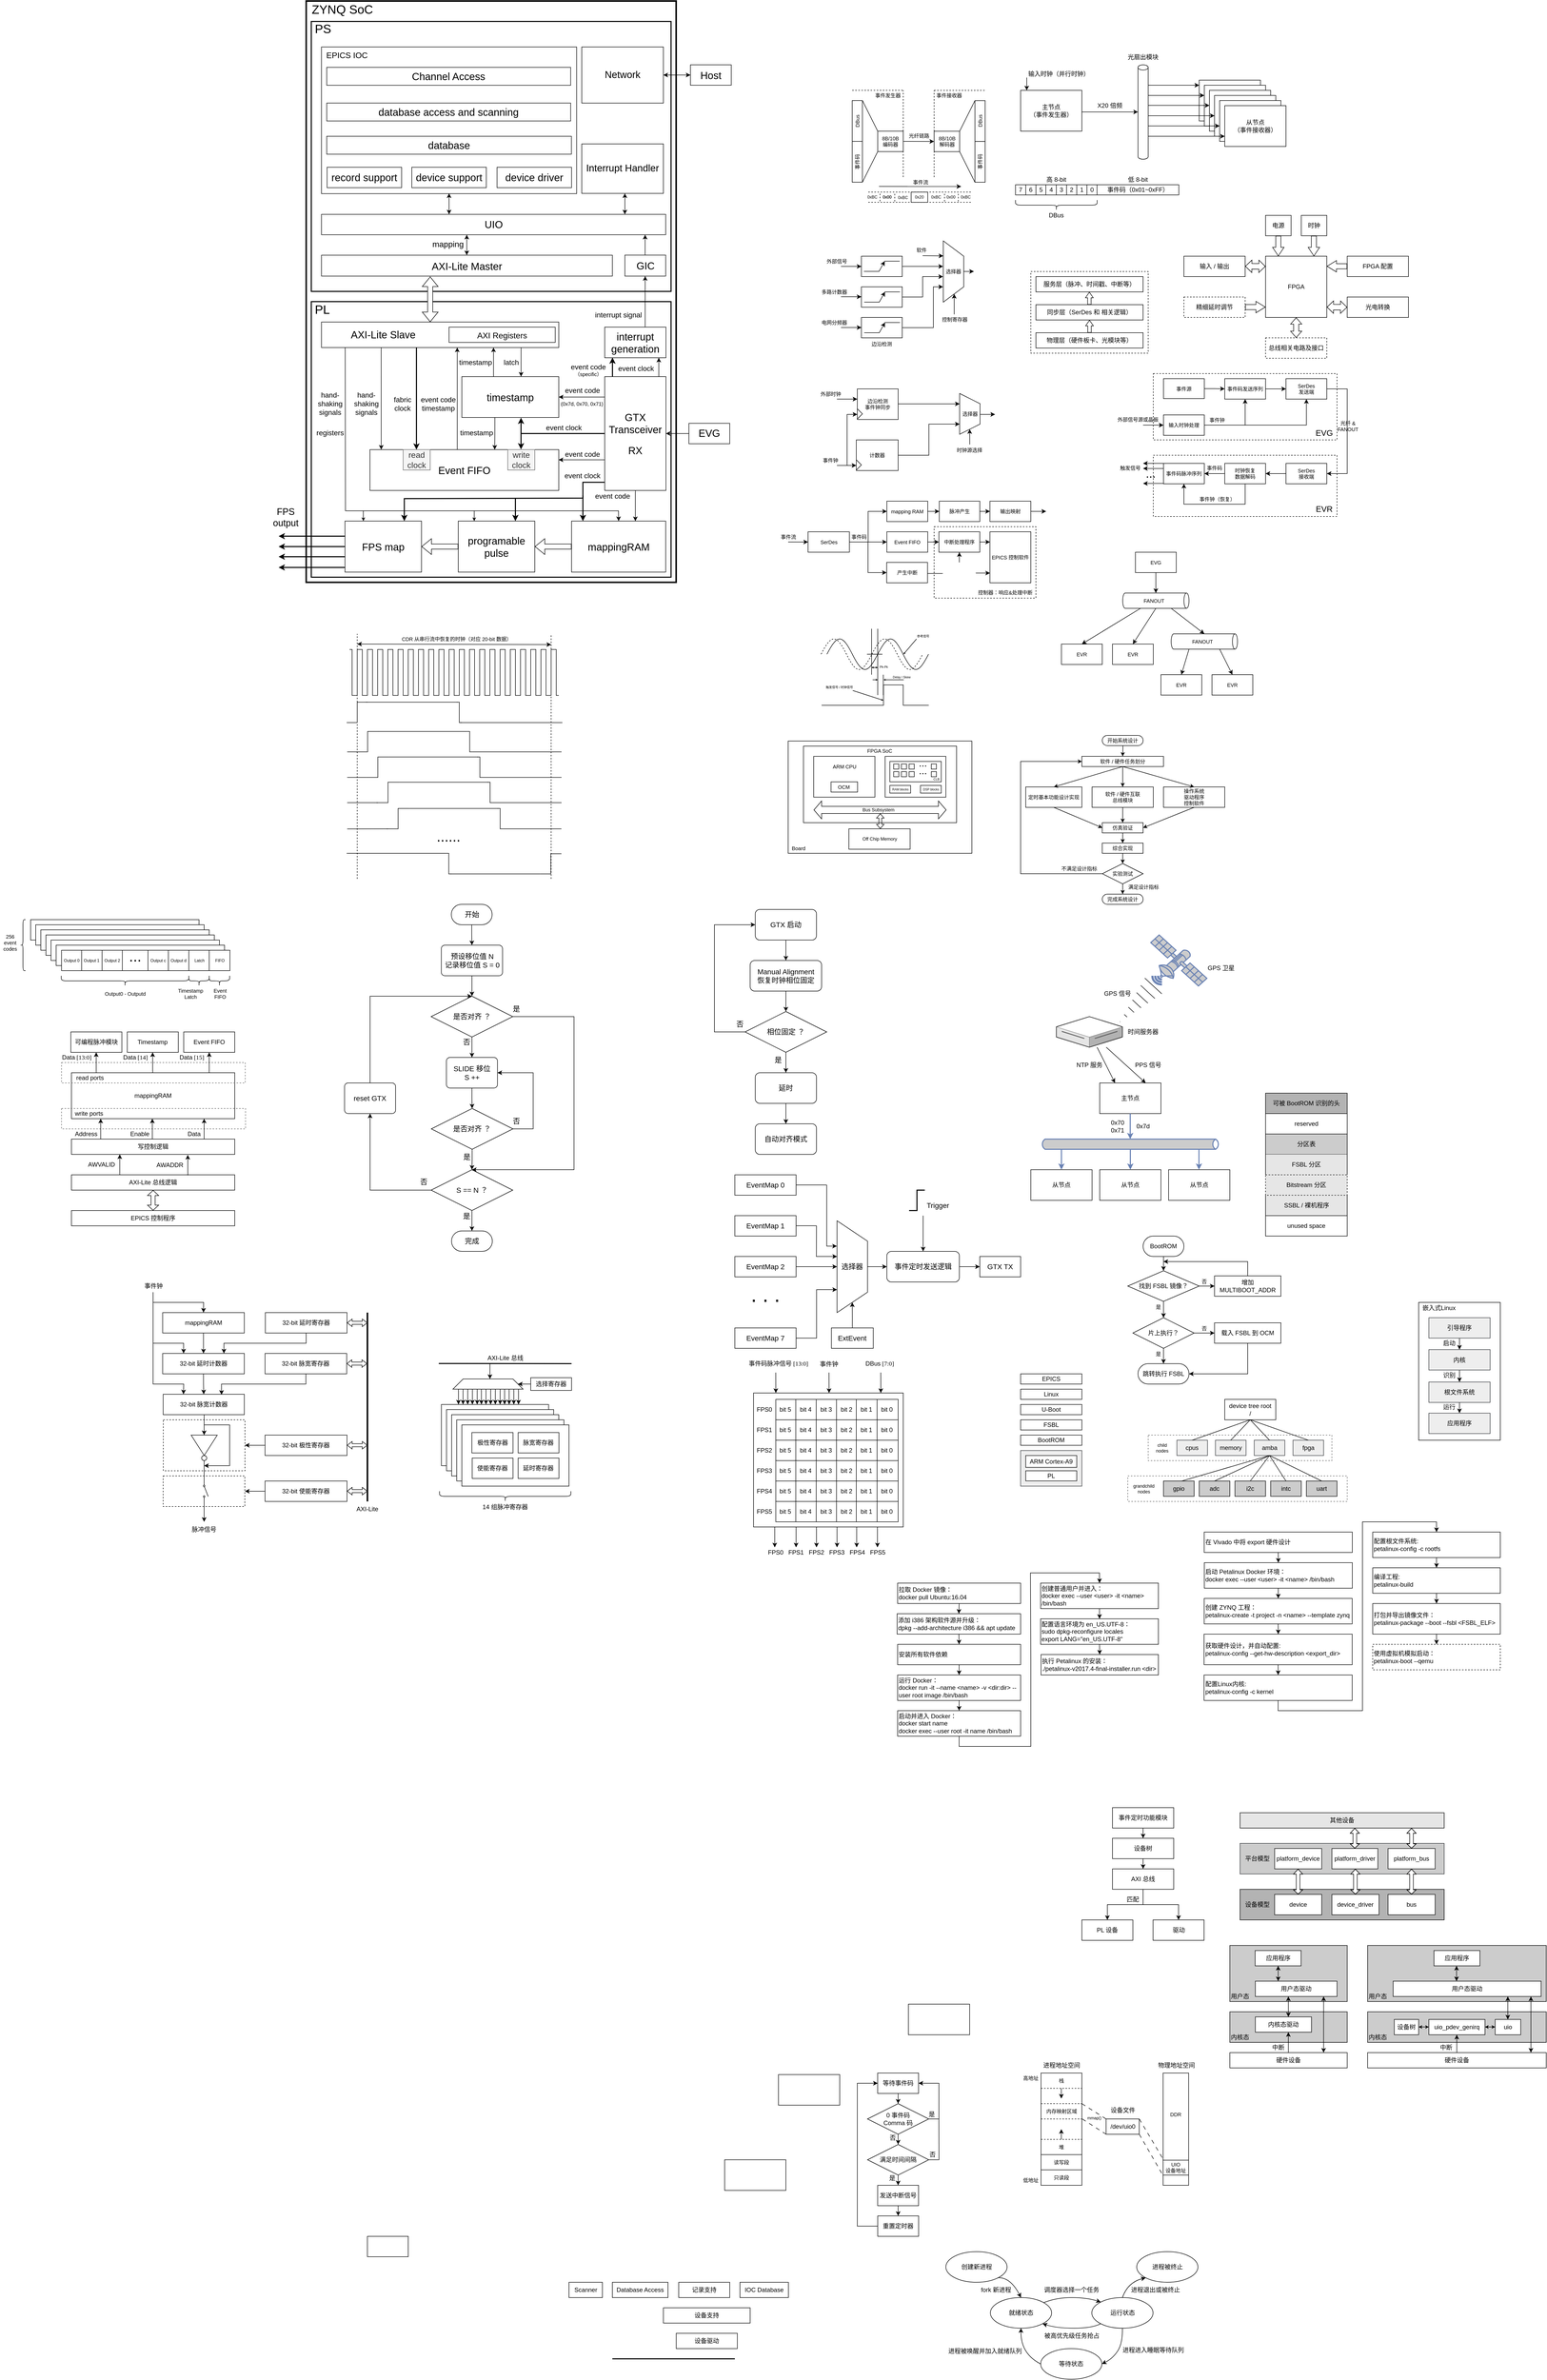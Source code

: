 <mxfile version="21.0.2" type="github">
  <diagram name="第 1 页" id="gunLv2JBtEKExqpgDwiK">
    <mxGraphModel dx="2449" dy="414" grid="1" gridSize="10" guides="1" tooltips="1" connect="1" arrows="1" fold="1" page="1" pageScale="1" pageWidth="1654" pageHeight="2336" math="0" shadow="0">
      <root>
        <mxCell id="0" />
        <mxCell id="1" parent="0" />
        <mxCell id="b3wSMsRGlKPEUHW9Ya2K-575" value="" style="rounded=0;whiteSpace=wrap;html=1;dashed=1;strokeColor=#666666;" vertex="1" parent="1">
          <mxGeometry x="730" y="2950" width="430" height="50" as="geometry" />
        </mxCell>
        <mxCell id="b3wSMsRGlKPEUHW9Ya2K-574" value="" style="rounded=0;whiteSpace=wrap;html=1;dashed=1;strokeColor=#666666;" vertex="1" parent="1">
          <mxGeometry x="770" y="2870" width="360" height="50" as="geometry" />
        </mxCell>
        <mxCell id="b3wSMsRGlKPEUHW9Ya2K-494" value="" style="rounded=0;whiteSpace=wrap;html=1;fillColor=#eeeeee;strokeColor=#36393d;" vertex="1" parent="1">
          <mxGeometry x="520" y="2900.25" width="120" height="69.75" as="geometry" />
        </mxCell>
        <mxCell id="b3wSMsRGlKPEUHW9Ya2K-464" value="" style="rounded=0;whiteSpace=wrap;html=1;" vertex="1" parent="1">
          <mxGeometry x="-3.38" y="2787.5" width="293.38" height="262.5" as="geometry" />
        </mxCell>
        <mxCell id="b3wSMsRGlKPEUHW9Ya2K-342" value="" style="rounded=0;whiteSpace=wrap;html=1;" vertex="1" parent="1">
          <mxGeometry x="-615" y="2810" width="210" height="120" as="geometry" />
        </mxCell>
        <mxCell id="b3wSMsRGlKPEUHW9Ya2K-320" value="" style="rounded=0;whiteSpace=wrap;html=1;fillColor=none;dashed=1;" vertex="1" parent="1">
          <mxGeometry x="-1160.25" y="2950" width="160" height="60" as="geometry" />
        </mxCell>
        <mxCell id="b3wSMsRGlKPEUHW9Ya2K-313" value="" style="rounded=0;whiteSpace=wrap;html=1;fillColor=none;dashed=1;" vertex="1" parent="1">
          <mxGeometry x="-1160" y="2840" width="160" height="100" as="geometry" />
        </mxCell>
        <mxCell id="jyCma154ZdDsYqgbDztw-332" value="" style="rounded=0;whiteSpace=wrap;html=1;strokeWidth=1;fontSize=9;labelBackgroundColor=none;" parent="1" vertex="1">
          <mxGeometry x="64.5" y="1510" width="360" height="220" as="geometry" />
        </mxCell>
        <mxCell id="jyCma154ZdDsYqgbDztw-329" value="" style="rounded=0;whiteSpace=wrap;html=1;strokeWidth=1;fontSize=7;labelBackgroundColor=none;" parent="1" vertex="1">
          <mxGeometry x="94.5" y="1520" width="300" height="150" as="geometry" />
        </mxCell>
        <mxCell id="jyCma154ZdDsYqgbDztw-250" value="" style="rounded=0;whiteSpace=wrap;html=1;dashed=1;fontSize=23;labelBackgroundColor=none;" parent="1" vertex="1">
          <mxGeometry x="780" y="950" width="360" height="120" as="geometry" />
        </mxCell>
        <mxCell id="jyCma154ZdDsYqgbDztw-248" value="" style="rounded=0;whiteSpace=wrap;html=1;fontSize=23;dashed=1;labelBackgroundColor=none;" parent="1" vertex="1">
          <mxGeometry x="780" y="790" width="360" height="130" as="geometry" />
        </mxCell>
        <mxCell id="jyCma154ZdDsYqgbDztw-215" value="" style="rounded=0;whiteSpace=wrap;html=1;fontSize=10;dashed=1;labelBackgroundColor=none;" parent="1" vertex="1">
          <mxGeometry x="350.5" y="1090" width="199.5" height="140" as="geometry" />
        </mxCell>
        <mxCell id="jyCma154ZdDsYqgbDztw-1" value="&lt;div&gt;主节点&lt;/div&gt;&lt;div&gt;（事件发生器）&lt;/div&gt;" style="rounded=0;whiteSpace=wrap;html=1;labelBackgroundColor=none;" parent="1" vertex="1">
          <mxGeometry x="520" y="235" width="120" height="80" as="geometry" />
        </mxCell>
        <mxCell id="jyCma154ZdDsYqgbDztw-2" value="&lt;div&gt;主节点&lt;/div&gt;&lt;div&gt;（事件发生器）&lt;/div&gt;" style="rounded=0;whiteSpace=wrap;html=1;labelBackgroundColor=none;" parent="1" vertex="1">
          <mxGeometry x="870" y="215" width="120" height="80" as="geometry" />
        </mxCell>
        <mxCell id="jyCma154ZdDsYqgbDztw-3" value="&lt;div&gt;主节点&lt;/div&gt;&lt;div&gt;（事件发生器）&lt;/div&gt;" style="rounded=0;whiteSpace=wrap;html=1;labelBackgroundColor=none;" parent="1" vertex="1">
          <mxGeometry x="870" y="215" width="120" height="80" as="geometry" />
        </mxCell>
        <mxCell id="jyCma154ZdDsYqgbDztw-4" value="&lt;div&gt;主节点&lt;/div&gt;&lt;div&gt;（事件发生器）&lt;/div&gt;" style="rounded=0;whiteSpace=wrap;html=1;labelBackgroundColor=none;" parent="1" vertex="1">
          <mxGeometry x="880" y="225" width="120" height="80" as="geometry" />
        </mxCell>
        <mxCell id="jyCma154ZdDsYqgbDztw-5" value="&lt;div&gt;主节点&lt;/div&gt;&lt;div&gt;（事件发生器）&lt;/div&gt;" style="rounded=0;whiteSpace=wrap;html=1;labelBackgroundColor=none;" parent="1" vertex="1">
          <mxGeometry x="890" y="235" width="120" height="80" as="geometry" />
        </mxCell>
        <mxCell id="jyCma154ZdDsYqgbDztw-6" value="&lt;div&gt;从节点&lt;/div&gt;&lt;div&gt;（事件接收器）&lt;/div&gt;" style="rounded=0;whiteSpace=wrap;html=1;labelBackgroundColor=none;" parent="1" vertex="1">
          <mxGeometry x="900" y="245" width="120" height="80" as="geometry" />
        </mxCell>
        <mxCell id="jyCma154ZdDsYqgbDztw-7" value="" style="shape=cylinder3;whiteSpace=wrap;html=1;boundedLbl=1;backgroundOutline=1;size=5.103;labelBackgroundColor=none;" parent="1" vertex="1">
          <mxGeometry x="750" y="185" width="20" height="185" as="geometry" />
        </mxCell>
        <mxCell id="jyCma154ZdDsYqgbDztw-8" value="光扇出模块" style="text;html=1;strokeColor=none;fillColor=none;align=center;verticalAlign=middle;whiteSpace=wrap;rounded=0;labelBackgroundColor=none;" parent="1" vertex="1">
          <mxGeometry x="725" y="155" width="70" height="30" as="geometry" />
        </mxCell>
        <mxCell id="jyCma154ZdDsYqgbDztw-14" value="" style="endArrow=classic;html=1;rounded=0;labelBackgroundColor=none;fontColor=default;" parent="1" edge="1">
          <mxGeometry width="50" height="50" relative="1" as="geometry">
            <mxPoint x="770" y="245" as="sourcePoint" />
            <mxPoint x="880" y="245" as="targetPoint" />
          </mxGeometry>
        </mxCell>
        <mxCell id="jyCma154ZdDsYqgbDztw-17" value="" style="endArrow=classic;html=1;rounded=0;labelBackgroundColor=none;fontColor=default;" parent="1" edge="1">
          <mxGeometry width="50" height="50" relative="1" as="geometry">
            <mxPoint x="770" y="264.52" as="sourcePoint" />
            <mxPoint x="890" y="264.52" as="targetPoint" />
          </mxGeometry>
        </mxCell>
        <mxCell id="jyCma154ZdDsYqgbDztw-18" value="" style="endArrow=classic;html=1;rounded=0;labelBackgroundColor=none;fontColor=default;" parent="1" edge="1">
          <mxGeometry width="50" height="50" relative="1" as="geometry">
            <mxPoint x="770" y="284.76" as="sourcePoint" />
            <mxPoint x="900" y="284.76" as="targetPoint" />
          </mxGeometry>
        </mxCell>
        <mxCell id="jyCma154ZdDsYqgbDztw-19" value="" style="endArrow=classic;html=1;rounded=0;entryX=0.25;entryY=0;entryDx=0;entryDy=0;labelBackgroundColor=none;fontColor=default;" parent="1" edge="1">
          <mxGeometry width="50" height="50" relative="1" as="geometry">
            <mxPoint x="532" y="210" as="sourcePoint" />
            <mxPoint x="532" y="235" as="targetPoint" />
          </mxGeometry>
        </mxCell>
        <mxCell id="jyCma154ZdDsYqgbDztw-20" value="输入时钟（并行时钟）" style="text;html=1;strokeColor=none;fillColor=none;align=center;verticalAlign=middle;whiteSpace=wrap;rounded=0;labelBackgroundColor=none;" parent="1" vertex="1">
          <mxGeometry x="530" y="190" width="130" height="25" as="geometry" />
        </mxCell>
        <mxCell id="jyCma154ZdDsYqgbDztw-22" value="X20 倍频" style="text;html=1;strokeColor=none;fillColor=none;align=center;verticalAlign=middle;whiteSpace=wrap;rounded=0;labelBackgroundColor=none;" parent="1" vertex="1">
          <mxGeometry x="665" y="252.5" width="60" height="25" as="geometry" />
        </mxCell>
        <mxCell id="jyCma154ZdDsYqgbDztw-23" value="&lt;div&gt;从节点&lt;/div&gt;&lt;div&gt;（事件接收器）&lt;/div&gt;" style="rounded=0;whiteSpace=wrap;html=1;labelBackgroundColor=none;" parent="1" vertex="1">
          <mxGeometry x="910" y="255" width="120" height="80" as="geometry" />
        </mxCell>
        <mxCell id="jyCma154ZdDsYqgbDztw-24" value="&lt;div&gt;从节点&lt;/div&gt;&lt;div&gt;（事件接收器）&lt;/div&gt;" style="rounded=0;whiteSpace=wrap;html=1;labelBackgroundColor=none;" parent="1" vertex="1">
          <mxGeometry x="920" y="265" width="120" height="80" as="geometry" />
        </mxCell>
        <mxCell id="jyCma154ZdDsYqgbDztw-26" value="" style="endArrow=classic;html=1;rounded=0;labelBackgroundColor=none;fontColor=default;" parent="1" edge="1">
          <mxGeometry width="50" height="50" relative="1" as="geometry">
            <mxPoint x="770" y="304.76" as="sourcePoint" />
            <mxPoint x="910" y="304.76" as="targetPoint" />
          </mxGeometry>
        </mxCell>
        <mxCell id="jyCma154ZdDsYqgbDztw-27" value="" style="endArrow=classic;html=1;rounded=0;labelBackgroundColor=none;fontColor=default;" parent="1" edge="1">
          <mxGeometry width="50" height="50" relative="1" as="geometry">
            <mxPoint x="770" y="325" as="sourcePoint" />
            <mxPoint x="920" y="325" as="targetPoint" />
          </mxGeometry>
        </mxCell>
        <mxCell id="jyCma154ZdDsYqgbDztw-28" value="" style="endArrow=classic;html=1;rounded=0;labelBackgroundColor=none;fontColor=default;" parent="1" edge="1">
          <mxGeometry width="50" height="50" relative="1" as="geometry">
            <mxPoint x="770" y="225" as="sourcePoint" />
            <mxPoint x="870" y="225" as="targetPoint" />
          </mxGeometry>
        </mxCell>
        <mxCell id="jyCma154ZdDsYqgbDztw-31" value="" style="endArrow=classic;html=1;rounded=0;labelBackgroundColor=none;fontColor=default;" parent="1" edge="1">
          <mxGeometry width="50" height="50" relative="1" as="geometry">
            <mxPoint x="640" y="277.33" as="sourcePoint" />
            <mxPoint x="750" y="277.33" as="targetPoint" />
          </mxGeometry>
        </mxCell>
        <mxCell id="jyCma154ZdDsYqgbDztw-32" value="" style="rounded=0;whiteSpace=wrap;html=1;labelBackgroundColor=none;" parent="1" vertex="1">
          <mxGeometry x="510" y="420" width="320" height="20" as="geometry" />
        </mxCell>
        <mxCell id="jyCma154ZdDsYqgbDztw-35" value="低 8-bit" style="text;html=1;strokeColor=none;fillColor=none;align=center;verticalAlign=middle;whiteSpace=wrap;rounded=0;labelBackgroundColor=none;" parent="1" vertex="1">
          <mxGeometry x="720" y="400" width="60" height="20" as="geometry" />
        </mxCell>
        <mxCell id="jyCma154ZdDsYqgbDztw-36" value="高 8-bit" style="text;html=1;strokeColor=none;fillColor=none;align=center;verticalAlign=middle;whiteSpace=wrap;rounded=0;labelBackgroundColor=none;" parent="1" vertex="1">
          <mxGeometry x="560" y="400" width="60" height="20" as="geometry" />
        </mxCell>
        <mxCell id="jyCma154ZdDsYqgbDztw-37" value="事件码（0x01~0xFF）" style="text;html=1;strokeColor=none;fillColor=none;align=center;verticalAlign=middle;whiteSpace=wrap;rounded=0;labelBackgroundColor=none;" parent="1" vertex="1">
          <mxGeometry x="685" y="420" width="130" height="20" as="geometry" />
        </mxCell>
        <mxCell id="jyCma154ZdDsYqgbDztw-38" value="" style="endArrow=none;html=1;rounded=0;labelBackgroundColor=none;fontColor=default;" parent="1" edge="1">
          <mxGeometry width="50" height="50" relative="1" as="geometry">
            <mxPoint x="530" y="440" as="sourcePoint" />
            <mxPoint x="530" y="420" as="targetPoint" />
          </mxGeometry>
        </mxCell>
        <mxCell id="jyCma154ZdDsYqgbDztw-39" value="" style="endArrow=none;html=1;rounded=0;labelBackgroundColor=none;fontColor=default;" parent="1" edge="1">
          <mxGeometry width="50" height="50" relative="1" as="geometry">
            <mxPoint x="550" y="440" as="sourcePoint" />
            <mxPoint x="550" y="420" as="targetPoint" />
          </mxGeometry>
        </mxCell>
        <mxCell id="jyCma154ZdDsYqgbDztw-40" value="" style="endArrow=none;html=1;rounded=0;labelBackgroundColor=none;fontColor=default;" parent="1" edge="1">
          <mxGeometry width="50" height="50" relative="1" as="geometry">
            <mxPoint x="569.43" y="440" as="sourcePoint" />
            <mxPoint x="569.43" y="420" as="targetPoint" />
          </mxGeometry>
        </mxCell>
        <mxCell id="jyCma154ZdDsYqgbDztw-41" value="" style="endArrow=none;html=1;rounded=0;labelBackgroundColor=none;fontColor=default;" parent="1" edge="1">
          <mxGeometry width="50" height="50" relative="1" as="geometry">
            <mxPoint x="590" y="440" as="sourcePoint" />
            <mxPoint x="590" y="420" as="targetPoint" />
          </mxGeometry>
        </mxCell>
        <mxCell id="jyCma154ZdDsYqgbDztw-42" value="" style="endArrow=none;html=1;rounded=0;labelBackgroundColor=none;fontColor=default;" parent="1" edge="1">
          <mxGeometry width="50" height="50" relative="1" as="geometry">
            <mxPoint x="610" y="440" as="sourcePoint" />
            <mxPoint x="610" y="420" as="targetPoint" />
          </mxGeometry>
        </mxCell>
        <mxCell id="jyCma154ZdDsYqgbDztw-43" value="" style="endArrow=none;html=1;rounded=0;labelBackgroundColor=none;fontColor=default;" parent="1" edge="1">
          <mxGeometry width="50" height="50" relative="1" as="geometry">
            <mxPoint x="630" y="440" as="sourcePoint" />
            <mxPoint x="630" y="420" as="targetPoint" />
          </mxGeometry>
        </mxCell>
        <mxCell id="jyCma154ZdDsYqgbDztw-44" value="" style="endArrow=none;html=1;rounded=0;labelBackgroundColor=none;fontColor=default;" parent="1" edge="1">
          <mxGeometry width="50" height="50" relative="1" as="geometry">
            <mxPoint x="650" y="440" as="sourcePoint" />
            <mxPoint x="650" y="420" as="targetPoint" />
          </mxGeometry>
        </mxCell>
        <mxCell id="jyCma154ZdDsYqgbDztw-45" value="" style="endArrow=none;html=1;rounded=0;labelBackgroundColor=none;fontColor=default;" parent="1" edge="1">
          <mxGeometry width="50" height="50" relative="1" as="geometry">
            <mxPoint x="669.71" y="440" as="sourcePoint" />
            <mxPoint x="669.71" y="420" as="targetPoint" />
          </mxGeometry>
        </mxCell>
        <mxCell id="jyCma154ZdDsYqgbDztw-46" value="0" style="text;html=1;strokeColor=none;fillColor=none;align=center;verticalAlign=middle;whiteSpace=wrap;rounded=0;labelBackgroundColor=none;" parent="1" vertex="1">
          <mxGeometry x="650" y="420" width="20" height="20" as="geometry" />
        </mxCell>
        <mxCell id="jyCma154ZdDsYqgbDztw-47" value="1" style="text;html=1;strokeColor=none;fillColor=none;align=center;verticalAlign=middle;whiteSpace=wrap;rounded=0;labelBackgroundColor=none;" parent="1" vertex="1">
          <mxGeometry x="630" y="420" width="20" height="20" as="geometry" />
        </mxCell>
        <mxCell id="jyCma154ZdDsYqgbDztw-48" value="4" style="text;html=1;strokeColor=none;fillColor=none;align=center;verticalAlign=middle;whiteSpace=wrap;rounded=0;labelBackgroundColor=none;" parent="1" vertex="1">
          <mxGeometry x="570" y="420" width="20" height="20" as="geometry" />
        </mxCell>
        <mxCell id="jyCma154ZdDsYqgbDztw-49" value="2" style="text;html=1;strokeColor=none;fillColor=none;align=center;verticalAlign=middle;whiteSpace=wrap;rounded=0;labelBackgroundColor=none;" parent="1" vertex="1">
          <mxGeometry x="610" y="420" width="20" height="20" as="geometry" />
        </mxCell>
        <mxCell id="jyCma154ZdDsYqgbDztw-50" value="3" style="text;html=1;strokeColor=none;fillColor=none;align=center;verticalAlign=middle;whiteSpace=wrap;rounded=0;labelBackgroundColor=none;" parent="1" vertex="1">
          <mxGeometry x="590" y="420" width="20" height="20" as="geometry" />
        </mxCell>
        <mxCell id="jyCma154ZdDsYqgbDztw-51" value="5" style="text;html=1;strokeColor=none;fillColor=none;align=center;verticalAlign=middle;whiteSpace=wrap;rounded=0;labelBackgroundColor=none;" parent="1" vertex="1">
          <mxGeometry x="550" y="420" width="20" height="20" as="geometry" />
        </mxCell>
        <mxCell id="jyCma154ZdDsYqgbDztw-52" value="7" style="text;html=1;strokeColor=none;fillColor=none;align=center;verticalAlign=middle;whiteSpace=wrap;rounded=0;labelBackgroundColor=none;" parent="1" vertex="1">
          <mxGeometry x="510" y="420" width="20" height="20" as="geometry" />
        </mxCell>
        <mxCell id="jyCma154ZdDsYqgbDztw-54" value="6" style="text;html=1;strokeColor=none;fillColor=none;align=center;verticalAlign=middle;whiteSpace=wrap;rounded=0;labelBackgroundColor=none;" parent="1" vertex="1">
          <mxGeometry x="530" y="420" width="20" height="20" as="geometry" />
        </mxCell>
        <mxCell id="jyCma154ZdDsYqgbDztw-59" value="" style="shape=curlyBracket;whiteSpace=wrap;html=1;rounded=1;flipH=1;labelPosition=right;verticalLabelPosition=middle;align=left;verticalAlign=middle;size=0.5;direction=north;labelBackgroundColor=none;" parent="1" vertex="1">
          <mxGeometry x="510" y="450" width="160" height="20" as="geometry" />
        </mxCell>
        <mxCell id="jyCma154ZdDsYqgbDztw-60" value="&lt;div&gt;DBus&lt;/div&gt;" style="text;html=1;strokeColor=none;fillColor=none;align=center;verticalAlign=middle;whiteSpace=wrap;rounded=0;labelBackgroundColor=none;" parent="1" vertex="1">
          <mxGeometry x="560" y="470" width="60" height="20" as="geometry" />
        </mxCell>
        <mxCell id="jyCma154ZdDsYqgbDztw-61" value="" style="rounded=0;whiteSpace=wrap;html=1;dashed=1;labelBackgroundColor=none;" parent="1" vertex="1">
          <mxGeometry x="540" y="590" width="230" height="160" as="geometry" />
        </mxCell>
        <mxCell id="jyCma154ZdDsYqgbDztw-62" value="物理层（硬件板卡、光模块等）" style="rounded=0;whiteSpace=wrap;html=1;labelBackgroundColor=none;" parent="1" vertex="1">
          <mxGeometry x="550" y="710" width="210" height="30" as="geometry" />
        </mxCell>
        <mxCell id="jyCma154ZdDsYqgbDztw-63" value="同步层（SerDes 和 相关逻辑）" style="rounded=0;whiteSpace=wrap;html=1;labelBackgroundColor=none;" parent="1" vertex="1">
          <mxGeometry x="550" y="655" width="210" height="30" as="geometry" />
        </mxCell>
        <mxCell id="jyCma154ZdDsYqgbDztw-64" value="服务层（脉冲、时间戳、中断等）" style="rounded=0;whiteSpace=wrap;html=1;labelBackgroundColor=none;" parent="1" vertex="1">
          <mxGeometry x="550" y="600" width="210" height="30" as="geometry" />
        </mxCell>
        <mxCell id="jyCma154ZdDsYqgbDztw-66" value="" style="shape=flexArrow;endArrow=classic;html=1;rounded=0;width=6.857;endSize=3.331;endWidth=7.347;exitX=0.5;exitY=0;exitDx=0;exitDy=0;entryX=0.5;entryY=1;entryDx=0;entryDy=0;labelBackgroundColor=none;fontColor=default;" parent="1" source="jyCma154ZdDsYqgbDztw-62" target="jyCma154ZdDsYqgbDztw-63" edge="1">
          <mxGeometry width="50" height="50" relative="1" as="geometry">
            <mxPoint x="654.71" y="715" as="sourcePoint" />
            <mxPoint x="654.71" y="685" as="targetPoint" />
          </mxGeometry>
        </mxCell>
        <mxCell id="jyCma154ZdDsYqgbDztw-67" value="" style="shape=flexArrow;endArrow=classic;html=1;rounded=0;width=6.857;endSize=3.331;endWidth=7.347;exitX=0.5;exitY=0;exitDx=0;exitDy=0;entryX=0.5;entryY=1;entryDx=0;entryDy=0;labelBackgroundColor=none;fontColor=default;" parent="1" edge="1">
          <mxGeometry width="50" height="50" relative="1" as="geometry">
            <mxPoint x="654.71" y="655" as="sourcePoint" />
            <mxPoint x="654.71" y="630" as="targetPoint" />
          </mxGeometry>
        </mxCell>
        <mxCell id="jyCma154ZdDsYqgbDztw-69" value="FPGA" style="rounded=0;whiteSpace=wrap;html=1;labelBackgroundColor=none;" parent="1" vertex="1">
          <mxGeometry x="1000" y="560" width="120" height="120" as="geometry" />
        </mxCell>
        <mxCell id="jyCma154ZdDsYqgbDztw-70" value="电源" style="rounded=0;whiteSpace=wrap;html=1;labelBackgroundColor=none;" parent="1" vertex="1">
          <mxGeometry x="1000" y="480" width="50" height="40" as="geometry" />
        </mxCell>
        <mxCell id="jyCma154ZdDsYqgbDztw-71" value="FPGA 配置" style="rounded=0;whiteSpace=wrap;html=1;labelBackgroundColor=none;" parent="1" vertex="1">
          <mxGeometry x="1160" y="560" width="120" height="40" as="geometry" />
        </mxCell>
        <mxCell id="jyCma154ZdDsYqgbDztw-72" value="光电转换" style="rounded=0;whiteSpace=wrap;html=1;labelBackgroundColor=none;" parent="1" vertex="1">
          <mxGeometry x="1160" y="640" width="120" height="40" as="geometry" />
        </mxCell>
        <mxCell id="jyCma154ZdDsYqgbDztw-73" value="时钟" style="rounded=0;whiteSpace=wrap;html=1;labelBackgroundColor=none;" parent="1" vertex="1">
          <mxGeometry x="1070" y="480" width="50" height="40" as="geometry" />
        </mxCell>
        <mxCell id="jyCma154ZdDsYqgbDztw-74" value="总线相关电路及接口" style="rounded=0;whiteSpace=wrap;html=1;dashed=1;labelBackgroundColor=none;" parent="1" vertex="1">
          <mxGeometry x="1000" y="720" width="120" height="40" as="geometry" />
        </mxCell>
        <mxCell id="jyCma154ZdDsYqgbDztw-75" value="精细延时调节" style="rounded=0;whiteSpace=wrap;html=1;dashed=1;labelBackgroundColor=none;" parent="1" vertex="1">
          <mxGeometry x="840" y="640" width="120" height="40" as="geometry" />
        </mxCell>
        <mxCell id="jyCma154ZdDsYqgbDztw-76" value="输入 / 输出" style="rounded=0;whiteSpace=wrap;html=1;labelBackgroundColor=none;" parent="1" vertex="1">
          <mxGeometry x="840" y="560" width="120" height="40" as="geometry" />
        </mxCell>
        <mxCell id="jyCma154ZdDsYqgbDztw-77" value="" style="shape=flexArrow;endArrow=classic;html=1;rounded=0;exitX=0.5;exitY=1;exitDx=0;exitDy=0;entryX=0.208;entryY=0;entryDx=0;entryDy=0;entryPerimeter=0;endWidth=11.429;endSize=5.286;labelBackgroundColor=none;fontColor=default;" parent="1" source="jyCma154ZdDsYqgbDztw-70" target="jyCma154ZdDsYqgbDztw-69" edge="1">
          <mxGeometry width="50" height="50" relative="1" as="geometry">
            <mxPoint x="1060" y="640" as="sourcePoint" />
            <mxPoint x="1110" y="590" as="targetPoint" />
          </mxGeometry>
        </mxCell>
        <mxCell id="jyCma154ZdDsYqgbDztw-78" value="" style="shape=flexArrow;endArrow=classic;html=1;rounded=0;exitX=0.5;exitY=1;exitDx=0;exitDy=0;entryX=0.208;entryY=0;entryDx=0;entryDy=0;entryPerimeter=0;endWidth=11.429;endSize=5.286;labelBackgroundColor=none;fontColor=default;" parent="1" edge="1">
          <mxGeometry width="50" height="50" relative="1" as="geometry">
            <mxPoint x="1094.71" y="520" as="sourcePoint" />
            <mxPoint x="1094.71" y="560" as="targetPoint" />
          </mxGeometry>
        </mxCell>
        <mxCell id="jyCma154ZdDsYqgbDztw-79" value="" style="shape=flexArrow;endArrow=classic;startArrow=classic;html=1;rounded=0;endWidth=12.571;endSize=3.891;startWidth=12.571;startSize=3.891;width=10.857;labelBackgroundColor=none;fontColor=default;" parent="1" edge="1">
          <mxGeometry width="100" height="100" relative="1" as="geometry">
            <mxPoint x="960" y="579.71" as="sourcePoint" />
            <mxPoint x="1000" y="580" as="targetPoint" />
          </mxGeometry>
        </mxCell>
        <mxCell id="jyCma154ZdDsYqgbDztw-80" value="" style="shape=flexArrow;endArrow=classic;startArrow=classic;html=1;rounded=0;endWidth=12.571;endSize=3.891;startWidth=12.571;startSize=3.891;width=10.857;labelBackgroundColor=none;fontColor=default;" parent="1" edge="1">
          <mxGeometry width="100" height="100" relative="1" as="geometry">
            <mxPoint x="1120" y="659.71" as="sourcePoint" />
            <mxPoint x="1160" y="660" as="targetPoint" />
          </mxGeometry>
        </mxCell>
        <mxCell id="jyCma154ZdDsYqgbDztw-82" value="" style="shape=flexArrow;endArrow=classic;html=1;rounded=0;endWidth=11.429;endSize=5.811;labelBackgroundColor=none;fontColor=default;" parent="1" edge="1">
          <mxGeometry width="50" height="50" relative="1" as="geometry">
            <mxPoint x="960" y="659.71" as="sourcePoint" />
            <mxPoint x="1000" y="659.71" as="targetPoint" />
          </mxGeometry>
        </mxCell>
        <mxCell id="jyCma154ZdDsYqgbDztw-83" value="" style="shape=flexArrow;endArrow=classic;html=1;rounded=0;endWidth=11.429;endSize=5.811;labelBackgroundColor=none;fontColor=default;" parent="1" edge="1">
          <mxGeometry width="50" height="50" relative="1" as="geometry">
            <mxPoint x="1160" y="579.71" as="sourcePoint" />
            <mxPoint x="1120" y="579.71" as="targetPoint" />
          </mxGeometry>
        </mxCell>
        <mxCell id="jyCma154ZdDsYqgbDztw-84" value="" style="shape=flexArrow;endArrow=classic;startArrow=classic;html=1;rounded=0;exitX=0.5;exitY=0;exitDx=0;exitDy=0;entryX=0.5;entryY=1;entryDx=0;entryDy=0;endWidth=10.857;endSize=3.857;startWidth=10.857;startSize=3.857;labelBackgroundColor=none;fontColor=default;" parent="1" source="jyCma154ZdDsYqgbDztw-74" target="jyCma154ZdDsYqgbDztw-69" edge="1">
          <mxGeometry width="100" height="100" relative="1" as="geometry">
            <mxPoint x="1030" y="670" as="sourcePoint" />
            <mxPoint x="1130" y="570" as="targetPoint" />
          </mxGeometry>
        </mxCell>
        <mxCell id="jyCma154ZdDsYqgbDztw-90" value="&lt;div&gt;DBus&lt;/div&gt;" style="rounded=0;whiteSpace=wrap;html=1;labelPosition=center;verticalLabelPosition=middle;align=center;verticalAlign=middle;horizontal=0;fontSize=10;spacing=2;strokeWidth=1;labelBackgroundColor=none;" parent="1" vertex="1">
          <mxGeometry x="190" y="255" width="20" height="80" as="geometry" />
        </mxCell>
        <mxCell id="jyCma154ZdDsYqgbDztw-91" value="事件码" style="rounded=0;whiteSpace=wrap;html=1;labelPosition=center;verticalLabelPosition=middle;align=center;verticalAlign=middle;horizontal=0;fontSize=10;spacing=2;strokeWidth=1;labelBackgroundColor=none;" parent="1" vertex="1">
          <mxGeometry x="190" y="335" width="20" height="80" as="geometry" />
        </mxCell>
        <mxCell id="jyCma154ZdDsYqgbDztw-92" value="&lt;div style=&quot;font-size: 10px;&quot;&gt;&lt;font style=&quot;font-size: 10px;&quot;&gt;8B/10B&lt;/font&gt;&lt;/div&gt;&lt;div style=&quot;font-size: 10px;&quot;&gt;&lt;font style=&quot;font-size: 10px;&quot;&gt;编码器&lt;br style=&quot;font-size: 10px;&quot;&gt;&lt;/font&gt;&lt;/div&gt;" style="rounded=0;whiteSpace=wrap;html=1;fontSize=10;spacing=2;strokeWidth=1;labelBackgroundColor=none;" parent="1" vertex="1">
          <mxGeometry x="240" y="315" width="50" height="40" as="geometry" />
        </mxCell>
        <mxCell id="jyCma154ZdDsYqgbDztw-93" value="" style="endArrow=none;html=1;rounded=0;exitX=1;exitY=0;exitDx=0;exitDy=0;entryX=0;entryY=0;entryDx=0;entryDy=0;spacing=2;strokeWidth=1;labelBackgroundColor=none;fontColor=default;" parent="1" source="jyCma154ZdDsYqgbDztw-90" target="jyCma154ZdDsYqgbDztw-92" edge="1">
          <mxGeometry width="50" height="50" relative="1" as="geometry">
            <mxPoint x="290" y="345" as="sourcePoint" />
            <mxPoint x="340" y="295" as="targetPoint" />
          </mxGeometry>
        </mxCell>
        <mxCell id="jyCma154ZdDsYqgbDztw-94" value="" style="endArrow=none;html=1;rounded=0;exitX=1;exitY=1;exitDx=0;exitDy=0;entryX=0;entryY=1;entryDx=0;entryDy=0;spacing=2;strokeWidth=1;labelBackgroundColor=none;fontColor=default;" parent="1" source="jyCma154ZdDsYqgbDztw-91" target="jyCma154ZdDsYqgbDztw-92" edge="1">
          <mxGeometry width="50" height="50" relative="1" as="geometry">
            <mxPoint x="290" y="345" as="sourcePoint" />
            <mxPoint x="340" y="295" as="targetPoint" />
          </mxGeometry>
        </mxCell>
        <mxCell id="jyCma154ZdDsYqgbDztw-95" value="DBus" style="rounded=0;whiteSpace=wrap;html=1;labelPosition=center;verticalLabelPosition=middle;align=center;verticalAlign=middle;horizontal=0;direction=east;flipV=1;flipH=0;fontSize=10;spacing=2;strokeWidth=1;labelBackgroundColor=none;" parent="1" vertex="1">
          <mxGeometry x="430.5" y="255.13" width="20" height="80" as="geometry" />
        </mxCell>
        <mxCell id="jyCma154ZdDsYqgbDztw-96" value="事件码" style="rounded=0;whiteSpace=wrap;html=1;labelPosition=center;verticalLabelPosition=middle;align=center;verticalAlign=middle;horizontal=0;direction=east;flipV=1;flipH=0;fontSize=10;spacing=2;strokeWidth=1;labelBackgroundColor=none;" parent="1" vertex="1">
          <mxGeometry x="430.5" y="335.13" width="20" height="80" as="geometry" />
        </mxCell>
        <mxCell id="jyCma154ZdDsYqgbDztw-97" value="&lt;div style=&quot;font-size: 10px;&quot;&gt;8B/10B&lt;/div&gt;&lt;div style=&quot;font-size: 10px;&quot;&gt;解码器&lt;br style=&quot;font-size: 10px;&quot;&gt;&lt;/div&gt;" style="rounded=0;whiteSpace=wrap;html=1;direction=east;flipV=1;flipH=0;fontSize=10;spacing=2;strokeWidth=1;labelBackgroundColor=none;" parent="1" vertex="1">
          <mxGeometry x="350.5" y="315.13" width="50" height="40" as="geometry" />
        </mxCell>
        <mxCell id="jyCma154ZdDsYqgbDztw-98" value="" style="endArrow=none;html=1;rounded=0;exitX=0;exitY=0;exitDx=0;exitDy=0;entryX=1;entryY=0;entryDx=0;entryDy=0;spacing=2;strokeWidth=1;labelBackgroundColor=none;fontColor=default;" parent="1" source="jyCma154ZdDsYqgbDztw-95" target="jyCma154ZdDsYqgbDztw-97" edge="1">
          <mxGeometry width="50" height="50" relative="1" as="geometry">
            <mxPoint x="530.5" y="205.13" as="sourcePoint" />
            <mxPoint x="580.5" y="255.13" as="targetPoint" />
          </mxGeometry>
        </mxCell>
        <mxCell id="jyCma154ZdDsYqgbDztw-99" value="" style="endArrow=none;html=1;rounded=0;exitX=0;exitY=1;exitDx=0;exitDy=0;entryX=1;entryY=1;entryDx=0;entryDy=0;spacing=2;strokeWidth=1;labelBackgroundColor=none;fontColor=default;" parent="1" source="jyCma154ZdDsYqgbDztw-96" target="jyCma154ZdDsYqgbDztw-97" edge="1">
          <mxGeometry width="50" height="50" relative="1" as="geometry">
            <mxPoint x="530.5" y="445.13" as="sourcePoint" />
            <mxPoint x="580.5" y="495.13" as="targetPoint" />
          </mxGeometry>
        </mxCell>
        <mxCell id="jyCma154ZdDsYqgbDztw-100" value="" style="endArrow=classic;html=1;rounded=0;exitX=1;exitY=0.5;exitDx=0;exitDy=0;entryX=0;entryY=0.5;entryDx=0;entryDy=0;spacing=2;strokeWidth=1;labelBackgroundColor=none;fontColor=default;" parent="1" source="jyCma154ZdDsYqgbDztw-92" target="jyCma154ZdDsYqgbDztw-97" edge="1">
          <mxGeometry width="50" height="50" relative="1" as="geometry">
            <mxPoint x="280" y="395" as="sourcePoint" />
            <mxPoint x="330" y="345" as="targetPoint" />
          </mxGeometry>
        </mxCell>
        <mxCell id="jyCma154ZdDsYqgbDztw-101" value="" style="endArrow=classic;html=1;rounded=0;fontSize=10;spacing=2;strokeWidth=1;labelBackgroundColor=none;fontColor=default;" parent="1" edge="1">
          <mxGeometry width="50" height="50" relative="1" as="geometry">
            <mxPoint x="242.5" y="423.29" as="sourcePoint" />
            <mxPoint x="403.5" y="423.43" as="targetPoint" />
          </mxGeometry>
        </mxCell>
        <mxCell id="jyCma154ZdDsYqgbDztw-102" value="" style="endArrow=none;html=1;rounded=0;fontSize=10;dashed=1;strokeWidth=1;labelBackgroundColor=none;fontColor=default;" parent="1" edge="1">
          <mxGeometry width="50" height="50" relative="1" as="geometry">
            <mxPoint x="422.5" y="434.43" as="sourcePoint" />
            <mxPoint x="221.5" y="434.43" as="targetPoint" />
          </mxGeometry>
        </mxCell>
        <mxCell id="jyCma154ZdDsYqgbDztw-103" value="" style="endArrow=none;html=1;rounded=0;fontSize=10;dashed=1;strokeWidth=1;labelBackgroundColor=none;fontColor=default;" parent="1" edge="1">
          <mxGeometry width="50" height="50" relative="1" as="geometry">
            <mxPoint x="422.5" y="454.43" as="sourcePoint" />
            <mxPoint x="221.5" y="454.43" as="targetPoint" />
          </mxGeometry>
        </mxCell>
        <mxCell id="jyCma154ZdDsYqgbDztw-104" value="0x00" style="text;html=1;strokeColor=none;fillColor=none;align=center;verticalAlign=middle;whiteSpace=wrap;rounded=0;dashed=1;fontSize=8;strokeWidth=1;labelBackgroundColor=none;" parent="1" vertex="1">
          <mxGeometry x="245.5" y="437.17" width="25" height="14.52" as="geometry" />
        </mxCell>
        <mxCell id="jyCma154ZdDsYqgbDztw-105" value="0xBC" style="text;html=1;strokeColor=none;fillColor=none;align=center;verticalAlign=middle;whiteSpace=wrap;rounded=0;dashed=1;fontSize=8;strokeWidth=1;labelBackgroundColor=none;" parent="1" vertex="1">
          <mxGeometry x="341.5" y="436.93" width="25" height="14.52" as="geometry" />
        </mxCell>
        <mxCell id="jyCma154ZdDsYqgbDztw-106" value="0xBC" style="text;html=1;strokeColor=none;fillColor=none;align=center;verticalAlign=middle;whiteSpace=wrap;rounded=0;dashed=1;fontSize=8;strokeWidth=1;labelBackgroundColor=none;" parent="1" vertex="1">
          <mxGeometry x="399.5" y="436.93" width="25" height="14.52" as="geometry" />
        </mxCell>
        <mxCell id="jyCma154ZdDsYqgbDztw-107" value="&lt;div style=&quot;font-size: 10px;&quot;&gt;&lt;font style=&quot;font-size: 10px;&quot;&gt;事件流&lt;/font&gt;&lt;/div&gt;" style="text;html=1;strokeColor=none;fillColor=none;align=center;verticalAlign=middle;whiteSpace=wrap;rounded=0;dashed=1;fontSize=10;strokeWidth=1;labelBackgroundColor=none;" parent="1" vertex="1">
          <mxGeometry x="257.5" y="410.43" width="132.37" height="10" as="geometry" />
        </mxCell>
        <mxCell id="jyCma154ZdDsYqgbDztw-108" value="0x00" style="text;html=1;strokeColor=none;fillColor=none;align=center;verticalAlign=middle;whiteSpace=wrap;rounded=0;dashed=1;fontSize=8;strokeWidth=1;labelBackgroundColor=none;" parent="1" vertex="1">
          <mxGeometry x="370.88" y="437.17" width="25" height="14.52" as="geometry" />
        </mxCell>
        <mxCell id="jyCma154ZdDsYqgbDztw-109" value="" style="rounded=0;whiteSpace=wrap;html=1;fontSize=10;strokeWidth=1;labelBackgroundColor=none;" parent="1" vertex="1">
          <mxGeometry x="305.5" y="434.43" width="32.5" height="20" as="geometry" />
        </mxCell>
        <mxCell id="jyCma154ZdDsYqgbDztw-110" value="0x00" style="text;html=1;strokeColor=none;fillColor=none;align=center;verticalAlign=middle;whiteSpace=wrap;rounded=0;dashed=1;fontSize=8;strokeWidth=1;labelBackgroundColor=none;" parent="1" vertex="1">
          <mxGeometry x="245.5" y="436.93" width="25" height="14.52" as="geometry" />
        </mxCell>
        <mxCell id="jyCma154ZdDsYqgbDztw-111" value="0xBC" style="text;html=1;strokeColor=none;fillColor=none;align=center;verticalAlign=middle;whiteSpace=wrap;rounded=0;dashed=1;fontSize=8;strokeWidth=1;labelBackgroundColor=none;" parent="1" vertex="1">
          <mxGeometry x="216.5" y="437.17" width="25" height="14.52" as="geometry" />
        </mxCell>
        <mxCell id="jyCma154ZdDsYqgbDztw-112" value="0xBC" style="text;html=1;strokeColor=none;fillColor=none;align=center;verticalAlign=middle;whiteSpace=wrap;rounded=0;dashed=1;fontSize=8;strokeWidth=1;labelBackgroundColor=none;" parent="1" vertex="1">
          <mxGeometry x="276.5" y="437.43" width="25" height="14.52" as="geometry" />
        </mxCell>
        <mxCell id="jyCma154ZdDsYqgbDztw-113" value="0x20" style="text;html=1;strokeColor=none;fillColor=none;align=center;verticalAlign=middle;whiteSpace=wrap;rounded=0;dashed=1;fontSize=8;strokeWidth=1;labelBackgroundColor=none;" parent="1" vertex="1">
          <mxGeometry x="309.25" y="436.93" width="25" height="14.52" as="geometry" />
        </mxCell>
        <mxCell id="jyCma154ZdDsYqgbDztw-114" value="" style="endArrow=none;html=1;rounded=0;dashed=1;fontSize=10;strokeWidth=1;labelBackgroundColor=none;fontColor=default;" parent="1" edge="1">
          <mxGeometry width="50" height="50" relative="1" as="geometry">
            <mxPoint x="244.44" y="452.45" as="sourcePoint" />
            <mxPoint x="244.44" y="435.19" as="targetPoint" />
          </mxGeometry>
        </mxCell>
        <mxCell id="jyCma154ZdDsYqgbDztw-115" value="" style="endArrow=none;html=1;rounded=0;dashed=1;fontSize=10;strokeWidth=1;labelBackgroundColor=none;fontColor=default;" parent="1" edge="1">
          <mxGeometry width="50" height="50" relative="1" as="geometry">
            <mxPoint x="273.37" y="452.69" as="sourcePoint" />
            <mxPoint x="273.37" y="435.43" as="targetPoint" />
          </mxGeometry>
        </mxCell>
        <mxCell id="jyCma154ZdDsYqgbDztw-116" value="" style="endArrow=none;html=1;rounded=0;dashed=1;fontSize=10;strokeWidth=1;labelBackgroundColor=none;fontColor=default;" parent="1" edge="1">
          <mxGeometry width="50" height="50" relative="1" as="geometry">
            <mxPoint x="370.88" y="452.69" as="sourcePoint" />
            <mxPoint x="370.88" y="435.43" as="targetPoint" />
          </mxGeometry>
        </mxCell>
        <mxCell id="jyCma154ZdDsYqgbDztw-117" value="" style="endArrow=none;html=1;rounded=0;dashed=1;fontSize=10;strokeWidth=1;labelBackgroundColor=none;fontColor=default;" parent="1" edge="1">
          <mxGeometry width="50" height="50" relative="1" as="geometry">
            <mxPoint x="397.88" y="452.69" as="sourcePoint" />
            <mxPoint x="397.88" y="435.43" as="targetPoint" />
          </mxGeometry>
        </mxCell>
        <mxCell id="jyCma154ZdDsYqgbDztw-118" value="" style="endArrow=none;html=1;rounded=0;dashed=1;fontSize=10;strokeWidth=1;labelBackgroundColor=none;fontColor=default;" parent="1" edge="1">
          <mxGeometry width="50" height="50" relative="1" as="geometry">
            <mxPoint x="290" y="405" as="sourcePoint" />
            <mxPoint x="290" y="235" as="targetPoint" />
          </mxGeometry>
        </mxCell>
        <mxCell id="jyCma154ZdDsYqgbDztw-119" value="" style="endArrow=none;html=1;rounded=0;dashed=1;fontSize=10;strokeWidth=1;labelBackgroundColor=none;fontColor=default;" parent="1" edge="1">
          <mxGeometry width="50" height="50" relative="1" as="geometry">
            <mxPoint x="190" y="235" as="sourcePoint" />
            <mxPoint x="290" y="235" as="targetPoint" />
          </mxGeometry>
        </mxCell>
        <mxCell id="jyCma154ZdDsYqgbDztw-120" value="" style="endArrow=none;html=1;rounded=0;dashed=1;fontSize=10;strokeWidth=1;labelBackgroundColor=none;fontColor=default;" parent="1" edge="1">
          <mxGeometry width="50" height="50" relative="1" as="geometry">
            <mxPoint x="350.5" y="405.13" as="sourcePoint" />
            <mxPoint x="350.5" y="235.13" as="targetPoint" />
          </mxGeometry>
        </mxCell>
        <mxCell id="jyCma154ZdDsYqgbDztw-121" value="" style="endArrow=none;html=1;rounded=0;dashed=1;fontSize=10;strokeWidth=1;labelBackgroundColor=none;fontColor=default;" parent="1" edge="1">
          <mxGeometry width="50" height="50" relative="1" as="geometry">
            <mxPoint x="350.5" y="235.13" as="sourcePoint" />
            <mxPoint x="450.5" y="235.13" as="targetPoint" />
          </mxGeometry>
        </mxCell>
        <mxCell id="jyCma154ZdDsYqgbDztw-122" value="事件发生器" style="text;html=1;strokeColor=none;fillColor=none;align=center;verticalAlign=middle;whiteSpace=wrap;rounded=0;fontSize=10;strokeWidth=1;labelBackgroundColor=none;" parent="1" vertex="1">
          <mxGeometry x="230" y="235" width="60" height="20" as="geometry" />
        </mxCell>
        <mxCell id="jyCma154ZdDsYqgbDztw-123" value="事件接收器" style="text;html=1;strokeColor=none;fillColor=none;align=left;verticalAlign=middle;whiteSpace=wrap;rounded=0;fontSize=10;strokeWidth=1;labelBackgroundColor=none;" parent="1" vertex="1">
          <mxGeometry x="352.5" y="235.13" width="66.5" height="20" as="geometry" />
        </mxCell>
        <mxCell id="jyCma154ZdDsYqgbDztw-124" value="光纤链路" style="text;html=1;strokeColor=none;fillColor=none;align=center;verticalAlign=middle;whiteSpace=wrap;rounded=0;strokeWidth=1;fontSize=10;labelBackgroundColor=none;" parent="1" vertex="1">
          <mxGeometry x="290.5" y="313" width="60" height="22" as="geometry" />
        </mxCell>
        <mxCell id="jyCma154ZdDsYqgbDztw-146" style="edgeStyle=orthogonalEdgeStyle;rounded=0;orthogonalLoop=1;jettySize=auto;html=1;exitX=1;exitY=0.5;exitDx=0;exitDy=0;fontSize=10;labelBackgroundColor=none;fontColor=default;" parent="1" source="jyCma154ZdDsYqgbDztw-125" edge="1">
          <mxGeometry relative="1" as="geometry">
            <mxPoint x="368" y="580" as="targetPoint" />
            <Array as="points">
              <mxPoint x="349" y="580" />
            </Array>
          </mxGeometry>
        </mxCell>
        <mxCell id="jyCma154ZdDsYqgbDztw-125" value="" style="rounded=0;whiteSpace=wrap;html=1;fontSize=10;labelBackgroundColor=none;" parent="1" vertex="1">
          <mxGeometry x="208" y="560" width="80" height="40" as="geometry" />
        </mxCell>
        <mxCell id="jyCma154ZdDsYqgbDztw-147" style="edgeStyle=orthogonalEdgeStyle;rounded=0;orthogonalLoop=1;jettySize=auto;html=1;exitX=1;exitY=0.5;exitDx=0;exitDy=0;fontSize=10;labelBackgroundColor=none;fontColor=default;" parent="1" source="jyCma154ZdDsYqgbDztw-126" edge="1">
          <mxGeometry relative="1" as="geometry">
            <mxPoint x="368" y="600" as="targetPoint" />
            <Array as="points">
              <mxPoint x="328" y="640" />
              <mxPoint x="328" y="600" />
            </Array>
          </mxGeometry>
        </mxCell>
        <mxCell id="jyCma154ZdDsYqgbDztw-126" value="" style="rounded=0;whiteSpace=wrap;html=1;fontSize=10;labelBackgroundColor=none;" parent="1" vertex="1">
          <mxGeometry x="208" y="620" width="80" height="40" as="geometry" />
        </mxCell>
        <mxCell id="jyCma154ZdDsYqgbDztw-128" value="" style="endArrow=none;html=1;rounded=0;fontSize=10;labelBackgroundColor=none;fontColor=default;" parent="1" edge="1">
          <mxGeometry width="50" height="50" relative="1" as="geometry">
            <mxPoint x="243.5" y="650" as="sourcePoint" />
            <mxPoint x="213.5" y="650" as="targetPoint" />
          </mxGeometry>
        </mxCell>
        <mxCell id="jyCma154ZdDsYqgbDztw-129" value="" style="endArrow=none;html=1;rounded=0;fontSize=10;labelBackgroundColor=none;fontColor=default;" parent="1" edge="1">
          <mxGeometry width="50" height="50" relative="1" as="geometry">
            <mxPoint x="283.5" y="630" as="sourcePoint" />
            <mxPoint x="253.5" y="630" as="targetPoint" />
          </mxGeometry>
        </mxCell>
        <mxCell id="jyCma154ZdDsYqgbDztw-130" value="" style="endArrow=classic;html=1;rounded=0;fontSize=10;labelBackgroundColor=none;fontColor=default;" parent="1" edge="1">
          <mxGeometry width="50" height="50" relative="1" as="geometry">
            <mxPoint x="243" y="650" as="sourcePoint" />
            <mxPoint x="254.25" y="630" as="targetPoint" />
          </mxGeometry>
        </mxCell>
        <mxCell id="jyCma154ZdDsYqgbDztw-131" value="" style="endArrow=none;html=1;rounded=0;fontSize=10;labelBackgroundColor=none;fontColor=default;" parent="1" edge="1">
          <mxGeometry width="50" height="50" relative="1" as="geometry">
            <mxPoint x="243" y="589.76" as="sourcePoint" />
            <mxPoint x="213" y="589.76" as="targetPoint" />
          </mxGeometry>
        </mxCell>
        <mxCell id="jyCma154ZdDsYqgbDztw-132" value="" style="endArrow=none;html=1;rounded=0;fontSize=10;labelBackgroundColor=none;fontColor=default;" parent="1" edge="1">
          <mxGeometry width="50" height="50" relative="1" as="geometry">
            <mxPoint x="283" y="569.76" as="sourcePoint" />
            <mxPoint x="253" y="569.76" as="targetPoint" />
          </mxGeometry>
        </mxCell>
        <mxCell id="jyCma154ZdDsYqgbDztw-133" value="" style="endArrow=classic;html=1;rounded=0;fontSize=10;labelBackgroundColor=none;fontColor=default;" parent="1" edge="1">
          <mxGeometry width="50" height="50" relative="1" as="geometry">
            <mxPoint x="242.5" y="589.76" as="sourcePoint" />
            <mxPoint x="253.75" y="569.76" as="targetPoint" />
          </mxGeometry>
        </mxCell>
        <mxCell id="jyCma154ZdDsYqgbDztw-148" style="edgeStyle=orthogonalEdgeStyle;rounded=0;orthogonalLoop=1;jettySize=auto;html=1;exitX=1;exitY=0.5;exitDx=0;exitDy=0;fontSize=10;labelBackgroundColor=none;fontColor=default;" parent="1" source="jyCma154ZdDsYqgbDztw-134" edge="1">
          <mxGeometry relative="1" as="geometry">
            <mxPoint x="368" y="620" as="targetPoint" />
            <Array as="points">
              <mxPoint x="349" y="700" />
              <mxPoint x="349" y="620" />
            </Array>
          </mxGeometry>
        </mxCell>
        <mxCell id="jyCma154ZdDsYqgbDztw-134" value="" style="rounded=0;whiteSpace=wrap;html=1;fontSize=10;labelBackgroundColor=none;" parent="1" vertex="1">
          <mxGeometry x="208" y="680" width="80" height="40" as="geometry" />
        </mxCell>
        <mxCell id="jyCma154ZdDsYqgbDztw-135" value="" style="endArrow=none;html=1;rounded=0;fontSize=10;labelBackgroundColor=none;fontColor=default;" parent="1" edge="1">
          <mxGeometry width="50" height="50" relative="1" as="geometry">
            <mxPoint x="243.5" y="710" as="sourcePoint" />
            <mxPoint x="213.5" y="710" as="targetPoint" />
          </mxGeometry>
        </mxCell>
        <mxCell id="jyCma154ZdDsYqgbDztw-136" value="" style="endArrow=none;html=1;rounded=0;fontSize=10;labelBackgroundColor=none;fontColor=default;" parent="1" edge="1">
          <mxGeometry width="50" height="50" relative="1" as="geometry">
            <mxPoint x="283.5" y="690" as="sourcePoint" />
            <mxPoint x="253.5" y="690" as="targetPoint" />
          </mxGeometry>
        </mxCell>
        <mxCell id="jyCma154ZdDsYqgbDztw-137" value="" style="endArrow=classic;html=1;rounded=0;fontSize=10;labelBackgroundColor=none;fontColor=default;" parent="1" edge="1">
          <mxGeometry width="50" height="50" relative="1" as="geometry">
            <mxPoint x="243" y="710" as="sourcePoint" />
            <mxPoint x="254.25" y="690" as="targetPoint" />
          </mxGeometry>
        </mxCell>
        <mxCell id="jyCma154ZdDsYqgbDztw-138" value="" style="endArrow=classic;html=1;rounded=0;fontSize=10;entryX=0;entryY=0.5;entryDx=0;entryDy=0;labelBackgroundColor=none;fontColor=default;" parent="1" target="jyCma154ZdDsYqgbDztw-125" edge="1">
          <mxGeometry width="50" height="50" relative="1" as="geometry">
            <mxPoint x="168" y="580" as="sourcePoint" />
            <mxPoint x="338" y="590" as="targetPoint" />
          </mxGeometry>
        </mxCell>
        <mxCell id="jyCma154ZdDsYqgbDztw-139" value="外部信号" style="text;html=1;strokeColor=none;fillColor=none;align=center;verticalAlign=middle;whiteSpace=wrap;rounded=0;fontSize=10;labelBackgroundColor=none;" parent="1" vertex="1">
          <mxGeometry x="134.5" y="560" width="50" height="20" as="geometry" />
        </mxCell>
        <mxCell id="jyCma154ZdDsYqgbDztw-140" value="" style="endArrow=classic;html=1;rounded=0;fontSize=10;entryX=0;entryY=0.5;entryDx=0;entryDy=0;labelBackgroundColor=none;fontColor=default;" parent="1" edge="1">
          <mxGeometry width="50" height="50" relative="1" as="geometry">
            <mxPoint x="168" y="639.52" as="sourcePoint" />
            <mxPoint x="208" y="639.52" as="targetPoint" />
          </mxGeometry>
        </mxCell>
        <mxCell id="jyCma154ZdDsYqgbDztw-141" value="" style="endArrow=classic;html=1;rounded=0;fontSize=10;entryX=0;entryY=0.5;entryDx=0;entryDy=0;labelBackgroundColor=none;fontColor=default;" parent="1" edge="1">
          <mxGeometry width="50" height="50" relative="1" as="geometry">
            <mxPoint x="168" y="699.76" as="sourcePoint" />
            <mxPoint x="208" y="699.76" as="targetPoint" />
          </mxGeometry>
        </mxCell>
        <mxCell id="jyCma154ZdDsYqgbDztw-142" value="多路计数器" style="text;html=1;strokeColor=none;fillColor=none;align=center;verticalAlign=middle;whiteSpace=wrap;rounded=0;fontSize=10;labelBackgroundColor=none;" parent="1" vertex="1">
          <mxGeometry x="124.5" y="620" width="60" height="20" as="geometry" />
        </mxCell>
        <mxCell id="jyCma154ZdDsYqgbDztw-143" value="电网分频器" style="text;html=1;strokeColor=none;fillColor=none;align=center;verticalAlign=middle;whiteSpace=wrap;rounded=0;fontSize=10;labelBackgroundColor=none;" parent="1" vertex="1">
          <mxGeometry x="124.5" y="680" width="60" height="20" as="geometry" />
        </mxCell>
        <mxCell id="jyCma154ZdDsYqgbDztw-144" value="边沿检测" style="text;html=1;strokeColor=none;fillColor=none;align=center;verticalAlign=middle;whiteSpace=wrap;rounded=0;fontSize=10;labelBackgroundColor=none;" parent="1" vertex="1">
          <mxGeometry x="218" y="722" width="60" height="20" as="geometry" />
        </mxCell>
        <mxCell id="jyCma154ZdDsYqgbDztw-150" value="" style="shape=trapezoid;perimeter=trapezoidPerimeter;whiteSpace=wrap;html=1;fixedSize=1;fontSize=10;direction=south;size=30;labelBackgroundColor=none;" parent="1" vertex="1">
          <mxGeometry x="368.5" y="530" width="40" height="120" as="geometry" />
        </mxCell>
        <mxCell id="jyCma154ZdDsYqgbDztw-151" value="" style="endArrow=classic;html=1;rounded=0;fontSize=10;labelBackgroundColor=none;fontColor=default;" parent="1" edge="1">
          <mxGeometry width="50" height="50" relative="1" as="geometry">
            <mxPoint x="328" y="559" as="sourcePoint" />
            <mxPoint x="368.5" y="559.43" as="targetPoint" />
          </mxGeometry>
        </mxCell>
        <mxCell id="jyCma154ZdDsYqgbDztw-152" value="软件" style="text;html=1;strokeColor=none;fillColor=none;align=center;verticalAlign=middle;whiteSpace=wrap;rounded=0;fontSize=10;labelBackgroundColor=none;" parent="1" vertex="1">
          <mxGeometry x="309.88" y="538" width="32" height="20" as="geometry" />
        </mxCell>
        <mxCell id="jyCma154ZdDsYqgbDztw-153" value="选择器" style="text;html=1;strokeColor=none;fillColor=none;align=center;verticalAlign=middle;whiteSpace=wrap;rounded=0;fontSize=10;labelBackgroundColor=none;" parent="1" vertex="1">
          <mxGeometry x="368" y="580" width="40.5" height="20" as="geometry" />
        </mxCell>
        <mxCell id="jyCma154ZdDsYqgbDztw-154" value="" style="endArrow=classic;html=1;rounded=0;fontSize=10;labelBackgroundColor=none;fontColor=default;" parent="1" edge="1">
          <mxGeometry width="50" height="50" relative="1" as="geometry">
            <mxPoint x="389.87" y="674" as="sourcePoint" />
            <mxPoint x="389.87" y="634" as="targetPoint" />
          </mxGeometry>
        </mxCell>
        <mxCell id="jyCma154ZdDsYqgbDztw-155" value="控制寄存器" style="text;html=1;strokeColor=none;fillColor=none;align=center;verticalAlign=middle;whiteSpace=wrap;rounded=0;fontSize=10;labelBackgroundColor=none;" parent="1" vertex="1">
          <mxGeometry x="360.63" y="674" width="59.5" height="20" as="geometry" />
        </mxCell>
        <mxCell id="jyCma154ZdDsYqgbDztw-157" value="" style="endArrow=classic;html=1;rounded=0;fontSize=10;labelBackgroundColor=none;fontColor=default;" parent="1" edge="1">
          <mxGeometry width="50" height="50" relative="1" as="geometry">
            <mxPoint x="408.5" y="589.89" as="sourcePoint" />
            <mxPoint x="428.5" y="589.89" as="targetPoint" />
          </mxGeometry>
        </mxCell>
        <mxCell id="jyCma154ZdDsYqgbDztw-158" value="&lt;div&gt;边沿检测&lt;/div&gt;&lt;div&gt;事件钟同步&lt;br&gt;&lt;/div&gt;" style="rounded=0;whiteSpace=wrap;html=1;fontSize=10;labelBackgroundColor=none;" parent="1" vertex="1">
          <mxGeometry x="200" y="820" width="80" height="60" as="geometry" />
        </mxCell>
        <mxCell id="jyCma154ZdDsYqgbDztw-177" style="edgeStyle=orthogonalEdgeStyle;rounded=0;orthogonalLoop=1;jettySize=auto;html=1;exitX=1;exitY=0.5;exitDx=0;exitDy=0;entryX=0.75;entryY=1;entryDx=0;entryDy=0;fontSize=10;labelBackgroundColor=none;fontColor=default;" parent="1" source="jyCma154ZdDsYqgbDztw-159" target="jyCma154ZdDsYqgbDztw-175" edge="1">
          <mxGeometry relative="1" as="geometry" />
        </mxCell>
        <mxCell id="jyCma154ZdDsYqgbDztw-159" value="计数器" style="rounded=0;whiteSpace=wrap;html=1;fontSize=10;labelBackgroundColor=none;" parent="1" vertex="1">
          <mxGeometry x="198" y="920" width="82" height="60" as="geometry" />
        </mxCell>
        <mxCell id="jyCma154ZdDsYqgbDztw-161" value="外部时钟" style="text;html=1;strokeColor=none;fillColor=none;align=center;verticalAlign=middle;whiteSpace=wrap;rounded=0;fontSize=10;labelBackgroundColor=none;" parent="1" vertex="1">
          <mxGeometry x="124.5" y="820" width="45.5" height="20" as="geometry" />
        </mxCell>
        <mxCell id="jyCma154ZdDsYqgbDztw-162" value="" style="endArrow=classic;html=1;rounded=0;fontSize=10;labelBackgroundColor=none;fontColor=default;" parent="1" edge="1">
          <mxGeometry width="50" height="50" relative="1" as="geometry">
            <mxPoint x="160" y="840" as="sourcePoint" />
            <mxPoint x="200" y="840" as="targetPoint" />
          </mxGeometry>
        </mxCell>
        <mxCell id="jyCma154ZdDsYqgbDztw-163" value="" style="endArrow=classic;html=1;rounded=0;fontSize=10;entryX=0;entryY=0.5;entryDx=0;entryDy=0;labelBackgroundColor=none;fontColor=default;" parent="1" edge="1">
          <mxGeometry width="50" height="50" relative="1" as="geometry">
            <mxPoint x="160" y="970" as="sourcePoint" />
            <mxPoint x="198" y="970" as="targetPoint" />
          </mxGeometry>
        </mxCell>
        <mxCell id="jyCma154ZdDsYqgbDztw-164" value="事件钟" style="text;html=1;strokeColor=none;fillColor=none;align=center;verticalAlign=middle;whiteSpace=wrap;rounded=0;fontSize=10;labelBackgroundColor=none;" parent="1" vertex="1">
          <mxGeometry x="129" y="950" width="36.5" height="20" as="geometry" />
        </mxCell>
        <mxCell id="jyCma154ZdDsYqgbDztw-169" value="" style="triangle;whiteSpace=wrap;html=1;fontSize=10;labelBackgroundColor=none;" parent="1" vertex="1">
          <mxGeometry x="200" y="859" width="10" height="20" as="geometry" />
        </mxCell>
        <mxCell id="jyCma154ZdDsYqgbDztw-170" value="" style="triangle;whiteSpace=wrap;html=1;fontSize=10;labelBackgroundColor=none;" parent="1" vertex="1">
          <mxGeometry x="198" y="959" width="10" height="20" as="geometry" />
        </mxCell>
        <mxCell id="jyCma154ZdDsYqgbDztw-174" value="" style="endArrow=classic;html=1;rounded=0;fontSize=10;labelBackgroundColor=none;fontColor=default;" parent="1" edge="1">
          <mxGeometry width="50" height="50" relative="1" as="geometry">
            <mxPoint x="180" y="970" as="sourcePoint" />
            <mxPoint x="200" y="870" as="targetPoint" />
            <Array as="points">
              <mxPoint x="180" y="870" />
            </Array>
          </mxGeometry>
        </mxCell>
        <mxCell id="jyCma154ZdDsYqgbDztw-175" value="" style="shape=trapezoid;perimeter=trapezoidPerimeter;whiteSpace=wrap;html=1;fixedSize=1;fontSize=10;direction=south;size=20;labelBackgroundColor=none;" parent="1" vertex="1">
          <mxGeometry x="400.5" y="829" width="40" height="80" as="geometry" />
        </mxCell>
        <mxCell id="jyCma154ZdDsYqgbDztw-176" value="" style="endArrow=classic;html=1;rounded=0;fontSize=10;labelBackgroundColor=none;fontColor=default;" parent="1" edge="1">
          <mxGeometry width="50" height="50" relative="1" as="geometry">
            <mxPoint x="280.5" y="849.43" as="sourcePoint" />
            <mxPoint x="400.5" y="849.43" as="targetPoint" />
          </mxGeometry>
        </mxCell>
        <mxCell id="jyCma154ZdDsYqgbDztw-178" value="" style="endArrow=classic;html=1;rounded=0;fontSize=10;labelBackgroundColor=none;fontColor=default;" parent="1" edge="1">
          <mxGeometry width="50" height="50" relative="1" as="geometry">
            <mxPoint x="420.33" y="929" as="sourcePoint" />
            <mxPoint x="420.21" y="899" as="targetPoint" />
          </mxGeometry>
        </mxCell>
        <mxCell id="jyCma154ZdDsYqgbDztw-179" value="时钟源选择" style="text;html=1;strokeColor=none;fillColor=none;align=center;verticalAlign=middle;whiteSpace=wrap;rounded=0;fontSize=10;labelBackgroundColor=none;" parent="1" vertex="1">
          <mxGeometry x="389.87" y="927.5" width="60" height="25" as="geometry" />
        </mxCell>
        <mxCell id="jyCma154ZdDsYqgbDztw-180" value="" style="endArrow=classic;html=1;rounded=0;fontSize=10;labelBackgroundColor=none;fontColor=default;" parent="1" edge="1">
          <mxGeometry width="50" height="50" relative="1" as="geometry">
            <mxPoint x="440.5" y="870" as="sourcePoint" />
            <mxPoint x="470" y="870" as="targetPoint" />
          </mxGeometry>
        </mxCell>
        <mxCell id="jyCma154ZdDsYqgbDztw-181" value="选择器" style="text;html=1;strokeColor=none;fillColor=none;align=center;verticalAlign=middle;whiteSpace=wrap;rounded=0;fontSize=10;labelBackgroundColor=none;" parent="1" vertex="1">
          <mxGeometry x="400.5" y="854" width="40" height="30" as="geometry" />
        </mxCell>
        <mxCell id="jyCma154ZdDsYqgbDztw-193" style="edgeStyle=orthogonalEdgeStyle;rounded=0;orthogonalLoop=1;jettySize=auto;html=1;exitX=1;exitY=0.5;exitDx=0;exitDy=0;entryX=0;entryY=0.5;entryDx=0;entryDy=0;fontSize=10;labelBackgroundColor=none;fontColor=default;" parent="1" source="jyCma154ZdDsYqgbDztw-182" target="jyCma154ZdDsYqgbDztw-185" edge="1">
          <mxGeometry relative="1" as="geometry" />
        </mxCell>
        <mxCell id="jyCma154ZdDsYqgbDztw-194" style="edgeStyle=orthogonalEdgeStyle;rounded=0;orthogonalLoop=1;jettySize=auto;html=1;exitX=1;exitY=0.5;exitDx=0;exitDy=0;entryX=0;entryY=0.5;entryDx=0;entryDy=0;fontSize=10;labelBackgroundColor=none;fontColor=default;" parent="1" source="jyCma154ZdDsYqgbDztw-182" target="jyCma154ZdDsYqgbDztw-186" edge="1">
          <mxGeometry relative="1" as="geometry" />
        </mxCell>
        <mxCell id="jyCma154ZdDsYqgbDztw-195" style="edgeStyle=orthogonalEdgeStyle;rounded=0;orthogonalLoop=1;jettySize=auto;html=1;exitX=1;exitY=0.5;exitDx=0;exitDy=0;entryX=0;entryY=0.5;entryDx=0;entryDy=0;fontSize=10;labelBackgroundColor=none;fontColor=default;" parent="1" source="jyCma154ZdDsYqgbDztw-182" target="jyCma154ZdDsYqgbDztw-188" edge="1">
          <mxGeometry relative="1" as="geometry" />
        </mxCell>
        <mxCell id="jyCma154ZdDsYqgbDztw-182" value="SerDes" style="rounded=0;whiteSpace=wrap;html=1;fontSize=10;labelBackgroundColor=none;" parent="1" vertex="1">
          <mxGeometry x="103.5" y="1100" width="81" height="40" as="geometry" />
        </mxCell>
        <mxCell id="jyCma154ZdDsYqgbDztw-183" value="" style="endArrow=classic;html=1;rounded=0;fontSize=10;entryX=0;entryY=0.5;entryDx=0;entryDy=0;labelBackgroundColor=none;fontColor=default;" parent="1" target="jyCma154ZdDsYqgbDztw-182" edge="1">
          <mxGeometry width="50" height="50" relative="1" as="geometry">
            <mxPoint x="64.5" y="1120" as="sourcePoint" />
            <mxPoint x="294.5" y="1020" as="targetPoint" />
          </mxGeometry>
        </mxCell>
        <mxCell id="jyCma154ZdDsYqgbDztw-184" value="事件流" style="text;html=1;strokeColor=none;fillColor=none;align=center;verticalAlign=middle;whiteSpace=wrap;rounded=0;fontSize=10;labelBackgroundColor=none;" parent="1" vertex="1">
          <mxGeometry x="44.5" y="1100" width="40" height="20" as="geometry" />
        </mxCell>
        <mxCell id="jyCma154ZdDsYqgbDztw-202" style="edgeStyle=orthogonalEdgeStyle;rounded=0;orthogonalLoop=1;jettySize=auto;html=1;exitX=1;exitY=0.5;exitDx=0;exitDy=0;entryX=0;entryY=0.5;entryDx=0;entryDy=0;fontSize=10;labelBackgroundColor=none;fontColor=default;" parent="1" source="jyCma154ZdDsYqgbDztw-185" target="jyCma154ZdDsYqgbDztw-190" edge="1">
          <mxGeometry relative="1" as="geometry" />
        </mxCell>
        <mxCell id="jyCma154ZdDsYqgbDztw-185" value="mapping RAM" style="rounded=0;whiteSpace=wrap;html=1;fontSize=10;labelBackgroundColor=none;" parent="1" vertex="1">
          <mxGeometry x="257.87" y="1040" width="80.13" height="40" as="geometry" />
        </mxCell>
        <mxCell id="jyCma154ZdDsYqgbDztw-210" style="edgeStyle=orthogonalEdgeStyle;rounded=0;orthogonalLoop=1;jettySize=auto;html=1;exitX=1;exitY=0.5;exitDx=0;exitDy=0;entryX=0;entryY=0.5;entryDx=0;entryDy=0;fontSize=10;labelBackgroundColor=none;fontColor=default;" parent="1" source="jyCma154ZdDsYqgbDztw-186" target="jyCma154ZdDsYqgbDztw-200" edge="1">
          <mxGeometry relative="1" as="geometry" />
        </mxCell>
        <mxCell id="jyCma154ZdDsYqgbDztw-186" value="Event FIFO" style="rounded=0;whiteSpace=wrap;html=1;fontSize=10;labelBackgroundColor=none;" parent="1" vertex="1">
          <mxGeometry x="257.87" y="1100" width="80.13" height="40" as="geometry" />
        </mxCell>
        <mxCell id="jyCma154ZdDsYqgbDztw-188" value="产生中断" style="rounded=0;whiteSpace=wrap;html=1;fontSize=10;labelBackgroundColor=none;" parent="1" vertex="1">
          <mxGeometry x="257.5" y="1160" width="80.13" height="40" as="geometry" />
        </mxCell>
        <mxCell id="jyCma154ZdDsYqgbDztw-198" style="edgeStyle=orthogonalEdgeStyle;rounded=0;orthogonalLoop=1;jettySize=auto;html=1;exitX=1;exitY=0.5;exitDx=0;exitDy=0;entryX=0;entryY=0.5;entryDx=0;entryDy=0;fontSize=10;labelBackgroundColor=none;fontColor=default;" parent="1" source="jyCma154ZdDsYqgbDztw-190" target="jyCma154ZdDsYqgbDztw-191" edge="1">
          <mxGeometry relative="1" as="geometry" />
        </mxCell>
        <mxCell id="jyCma154ZdDsYqgbDztw-190" value="脉冲产生" style="rounded=0;whiteSpace=wrap;html=1;fontSize=10;labelBackgroundColor=none;" parent="1" vertex="1">
          <mxGeometry x="360.63" y="1040" width="79.37" height="40" as="geometry" />
        </mxCell>
        <mxCell id="jyCma154ZdDsYqgbDztw-191" value="输出映射" style="rounded=0;whiteSpace=wrap;html=1;fontSize=10;labelBackgroundColor=none;" parent="1" vertex="1">
          <mxGeometry x="459.87" y="1040" width="80.13" height="40" as="geometry" />
        </mxCell>
        <mxCell id="jyCma154ZdDsYqgbDztw-192" value="控制器：响应&amp;amp;处理中断" style="text;html=1;strokeColor=none;fillColor=none;align=center;verticalAlign=middle;whiteSpace=wrap;rounded=0;fontSize=10;labelBackgroundColor=none;" parent="1" vertex="1">
          <mxGeometry x="430" y="1210" width="120" height="17.5" as="geometry" />
        </mxCell>
        <mxCell id="jyCma154ZdDsYqgbDztw-196" value="事件码" style="text;html=1;strokeColor=none;fillColor=none;align=center;verticalAlign=middle;whiteSpace=wrap;rounded=0;fontSize=10;labelBackgroundColor=none;" parent="1" vertex="1">
          <mxGeometry x="182.5" y="1100" width="41" height="20" as="geometry" />
        </mxCell>
        <mxCell id="jyCma154ZdDsYqgbDztw-199" value="" style="endArrow=classic;html=1;rounded=0;fontSize=10;labelBackgroundColor=none;fontColor=default;" parent="1" edge="1">
          <mxGeometry width="50" height="50" relative="1" as="geometry">
            <mxPoint x="540" y="1060" as="sourcePoint" />
            <mxPoint x="570" y="1060" as="targetPoint" />
          </mxGeometry>
        </mxCell>
        <mxCell id="jyCma154ZdDsYqgbDztw-214" style="edgeStyle=orthogonalEdgeStyle;rounded=0;orthogonalLoop=1;jettySize=auto;html=1;exitX=1;exitY=0.5;exitDx=0;exitDy=0;entryX=0.002;entryY=0.201;entryDx=0;entryDy=0;entryPerimeter=0;fontSize=10;labelBackgroundColor=none;fontColor=default;" parent="1" source="jyCma154ZdDsYqgbDztw-200" target="jyCma154ZdDsYqgbDztw-212" edge="1">
          <mxGeometry relative="1" as="geometry" />
        </mxCell>
        <mxCell id="jyCma154ZdDsYqgbDztw-216" style="edgeStyle=orthogonalEdgeStyle;rounded=0;orthogonalLoop=1;jettySize=auto;html=1;fontSize=10;entryX=0.5;entryY=1;entryDx=0;entryDy=0;labelBackgroundColor=none;fontColor=default;" parent="1" source="jyCma154ZdDsYqgbDztw-189" target="jyCma154ZdDsYqgbDztw-200" edge="1">
          <mxGeometry relative="1" as="geometry" />
        </mxCell>
        <mxCell id="jyCma154ZdDsYqgbDztw-200" value="中断处理程序" style="rounded=0;whiteSpace=wrap;html=1;fontSize=10;labelBackgroundColor=none;" parent="1" vertex="1">
          <mxGeometry x="359.87" y="1100" width="80.13" height="40" as="geometry" />
        </mxCell>
        <mxCell id="jyCma154ZdDsYqgbDztw-209" value="" style="endArrow=none;html=1;rounded=0;fontSize=10;labelBackgroundColor=none;fontColor=default;" parent="1" edge="1">
          <mxGeometry width="50" height="50" relative="1" as="geometry">
            <mxPoint x="337.44" y="1181.71" as="sourcePoint" />
            <mxPoint x="367.44" y="1181.71" as="targetPoint" />
          </mxGeometry>
        </mxCell>
        <mxCell id="jyCma154ZdDsYqgbDztw-212" value="EPICS 控制软件" style="rounded=0;whiteSpace=wrap;html=1;fontSize=10;labelBackgroundColor=none;" parent="1" vertex="1">
          <mxGeometry x="459.87" y="1100" width="80.13" height="100" as="geometry" />
        </mxCell>
        <mxCell id="jyCma154ZdDsYqgbDztw-218" value="" style="endArrow=classic;html=1;rounded=0;fontSize=10;labelBackgroundColor=none;fontColor=default;" parent="1" edge="1">
          <mxGeometry width="50" height="50" relative="1" as="geometry">
            <mxPoint x="430" y="1180.93" as="sourcePoint" />
            <mxPoint x="460" y="1180.93" as="targetPoint" />
          </mxGeometry>
        </mxCell>
        <mxCell id="jyCma154ZdDsYqgbDztw-227" style="edgeStyle=orthogonalEdgeStyle;rounded=0;orthogonalLoop=1;jettySize=auto;html=1;exitX=1;exitY=0.5;exitDx=0;exitDy=0;entryX=0;entryY=0.5;entryDx=0;entryDy=0;fontSize=10;labelBackgroundColor=none;fontColor=default;" parent="1" source="jyCma154ZdDsYqgbDztw-221" target="jyCma154ZdDsYqgbDztw-226" edge="1">
          <mxGeometry relative="1" as="geometry" />
        </mxCell>
        <mxCell id="jyCma154ZdDsYqgbDztw-221" value="事件源" style="rounded=0;whiteSpace=wrap;html=1;fontSize=10;labelBackgroundColor=none;" parent="1" vertex="1">
          <mxGeometry x="800" y="800" width="80" height="39" as="geometry" />
        </mxCell>
        <mxCell id="jyCma154ZdDsYqgbDztw-230" style="edgeStyle=orthogonalEdgeStyle;rounded=0;orthogonalLoop=1;jettySize=auto;html=1;exitX=1;exitY=0.5;exitDx=0;exitDy=0;entryX=0.5;entryY=1;entryDx=0;entryDy=0;fontSize=10;labelBackgroundColor=none;fontColor=default;" parent="1" source="jyCma154ZdDsYqgbDztw-222" target="jyCma154ZdDsYqgbDztw-228" edge="1">
          <mxGeometry relative="1" as="geometry" />
        </mxCell>
        <mxCell id="jyCma154ZdDsYqgbDztw-222" value="输入时钟处理" style="rounded=0;whiteSpace=wrap;html=1;fontSize=10;labelBackgroundColor=none;" parent="1" vertex="1">
          <mxGeometry x="800" y="871" width="80" height="40" as="geometry" />
        </mxCell>
        <mxCell id="jyCma154ZdDsYqgbDztw-223" value="" style="endArrow=classic;html=1;rounded=0;fontSize=10;entryX=0;entryY=0.5;entryDx=0;entryDy=0;labelBackgroundColor=none;fontColor=default;" parent="1" target="jyCma154ZdDsYqgbDztw-222" edge="1">
          <mxGeometry width="50" height="50" relative="1" as="geometry">
            <mxPoint x="760" y="891" as="sourcePoint" />
            <mxPoint x="950" y="841" as="targetPoint" />
          </mxGeometry>
        </mxCell>
        <mxCell id="jyCma154ZdDsYqgbDztw-224" value="外部信号源或晶振" style="text;html=1;strokeColor=none;fillColor=none;align=center;verticalAlign=middle;whiteSpace=wrap;rounded=0;fontSize=10;labelBackgroundColor=none;" parent="1" vertex="1">
          <mxGeometry x="700" y="870" width="100" height="20" as="geometry" />
        </mxCell>
        <mxCell id="jyCma154ZdDsYqgbDztw-225" value="" style="endArrow=classic;html=1;rounded=0;fontSize=10;exitX=1;exitY=0.5;exitDx=0;exitDy=0;entryX=0.5;entryY=1;entryDx=0;entryDy=0;labelBackgroundColor=none;fontColor=default;" parent="1" source="jyCma154ZdDsYqgbDztw-222" target="jyCma154ZdDsYqgbDztw-226" edge="1">
          <mxGeometry width="50" height="50" relative="1" as="geometry">
            <mxPoint x="920" y="900" as="sourcePoint" />
            <mxPoint x="920" y="900" as="targetPoint" />
            <Array as="points">
              <mxPoint x="960" y="891" />
            </Array>
          </mxGeometry>
        </mxCell>
        <mxCell id="jyCma154ZdDsYqgbDztw-229" style="edgeStyle=orthogonalEdgeStyle;rounded=0;orthogonalLoop=1;jettySize=auto;html=1;exitX=1;exitY=0.5;exitDx=0;exitDy=0;entryX=0;entryY=0.5;entryDx=0;entryDy=0;fontSize=10;labelBackgroundColor=none;fontColor=default;" parent="1" source="jyCma154ZdDsYqgbDztw-226" target="jyCma154ZdDsYqgbDztw-228" edge="1">
          <mxGeometry relative="1" as="geometry" />
        </mxCell>
        <mxCell id="jyCma154ZdDsYqgbDztw-226" value="事件码发送序列" style="rounded=0;whiteSpace=wrap;html=1;fontSize=10;labelBackgroundColor=none;" parent="1" vertex="1">
          <mxGeometry x="920" y="800" width="80" height="40" as="geometry" />
        </mxCell>
        <mxCell id="jyCma154ZdDsYqgbDztw-233" style="edgeStyle=orthogonalEdgeStyle;rounded=0;orthogonalLoop=1;jettySize=auto;html=1;exitX=1;exitY=0.5;exitDx=0;exitDy=0;entryX=1;entryY=0.5;entryDx=0;entryDy=0;fontSize=10;labelBackgroundColor=none;fontColor=default;" parent="1" source="jyCma154ZdDsYqgbDztw-228" target="jyCma154ZdDsYqgbDztw-232" edge="1">
          <mxGeometry relative="1" as="geometry">
            <Array as="points">
              <mxPoint x="1160" y="820" />
              <mxPoint x="1160" y="986" />
            </Array>
          </mxGeometry>
        </mxCell>
        <mxCell id="jyCma154ZdDsYqgbDztw-243" value="&lt;div&gt;光纤 &amp;amp;&lt;br&gt;&lt;/div&gt;FANOUT" style="edgeLabel;html=1;align=center;verticalAlign=middle;resizable=0;points=[];fontSize=10;labelBackgroundColor=none;" parent="jyCma154ZdDsYqgbDztw-233" vertex="1" connectable="0">
          <mxGeometry x="-0.08" y="1" relative="1" as="geometry">
            <mxPoint as="offset" />
          </mxGeometry>
        </mxCell>
        <mxCell id="jyCma154ZdDsYqgbDztw-228" value="&lt;div&gt;SerDes&lt;/div&gt;&lt;div&gt;发送端&lt;br&gt;&lt;/div&gt;" style="rounded=0;whiteSpace=wrap;html=1;fontSize=10;labelBackgroundColor=none;" parent="1" vertex="1">
          <mxGeometry x="1040" y="800" width="80" height="40" as="geometry" />
        </mxCell>
        <mxCell id="jyCma154ZdDsYqgbDztw-231" value="事件钟" style="text;html=1;strokeColor=none;fillColor=none;align=center;verticalAlign=middle;whiteSpace=wrap;rounded=0;fontSize=10;labelBackgroundColor=none;" parent="1" vertex="1">
          <mxGeometry x="880" y="871" width="50" height="20" as="geometry" />
        </mxCell>
        <mxCell id="jyCma154ZdDsYqgbDztw-235" style="edgeStyle=orthogonalEdgeStyle;rounded=0;orthogonalLoop=1;jettySize=auto;html=1;exitX=0;exitY=0.5;exitDx=0;exitDy=0;entryX=1;entryY=0.5;entryDx=0;entryDy=0;fontSize=10;labelBackgroundColor=none;fontColor=default;" parent="1" source="jyCma154ZdDsYqgbDztw-232" target="jyCma154ZdDsYqgbDztw-234" edge="1">
          <mxGeometry relative="1" as="geometry" />
        </mxCell>
        <mxCell id="jyCma154ZdDsYqgbDztw-232" value="&lt;div&gt;SerDes&lt;/div&gt;&lt;div&gt;接收端&lt;br&gt;&lt;/div&gt;" style="rounded=0;whiteSpace=wrap;html=1;fontSize=10;labelBackgroundColor=none;" parent="1" vertex="1">
          <mxGeometry x="1040" y="966" width="80" height="40" as="geometry" />
        </mxCell>
        <mxCell id="jyCma154ZdDsYqgbDztw-237" style="edgeStyle=orthogonalEdgeStyle;rounded=0;orthogonalLoop=1;jettySize=auto;html=1;exitX=0;exitY=0.5;exitDx=0;exitDy=0;entryX=1;entryY=0.5;entryDx=0;entryDy=0;fontSize=10;labelBackgroundColor=none;fontColor=default;" parent="1" source="jyCma154ZdDsYqgbDztw-234" target="jyCma154ZdDsYqgbDztw-236" edge="1">
          <mxGeometry relative="1" as="geometry" />
        </mxCell>
        <mxCell id="jyCma154ZdDsYqgbDztw-239" style="edgeStyle=orthogonalEdgeStyle;rounded=0;orthogonalLoop=1;jettySize=auto;html=1;exitX=0.5;exitY=1;exitDx=0;exitDy=0;entryX=0.5;entryY=1;entryDx=0;entryDy=0;fontSize=10;labelBackgroundColor=none;fontColor=default;" parent="1" source="jyCma154ZdDsYqgbDztw-234" target="jyCma154ZdDsYqgbDztw-236" edge="1">
          <mxGeometry relative="1" as="geometry">
            <Array as="points">
              <mxPoint x="960" y="1046" />
              <mxPoint x="840" y="1046" />
            </Array>
          </mxGeometry>
        </mxCell>
        <mxCell id="jyCma154ZdDsYqgbDztw-234" value="&lt;div&gt;时钟恢复&lt;/div&gt;&lt;div&gt;数据解码&lt;br&gt;&lt;/div&gt;" style="rounded=0;whiteSpace=wrap;html=1;fontSize=10;labelBackgroundColor=none;" parent="1" vertex="1">
          <mxGeometry x="920" y="966" width="80" height="40" as="geometry" />
        </mxCell>
        <mxCell id="jyCma154ZdDsYqgbDztw-236" value="事件码脉冲序列" style="rounded=0;whiteSpace=wrap;html=1;fontSize=10;labelBackgroundColor=none;" parent="1" vertex="1">
          <mxGeometry x="800" y="966" width="80" height="40" as="geometry" />
        </mxCell>
        <mxCell id="jyCma154ZdDsYqgbDztw-238" value="事件码" style="text;html=1;strokeColor=none;fillColor=none;align=center;verticalAlign=middle;whiteSpace=wrap;rounded=0;fontSize=10;labelBackgroundColor=none;" parent="1" vertex="1">
          <mxGeometry x="875" y="965" width="50" height="20" as="geometry" />
        </mxCell>
        <mxCell id="jyCma154ZdDsYqgbDztw-240" value="事件钟（恢复）" style="text;html=1;strokeColor=none;fillColor=none;align=center;verticalAlign=middle;whiteSpace=wrap;rounded=0;fontSize=10;labelBackgroundColor=none;" parent="1" vertex="1">
          <mxGeometry x="862.5" y="1026" width="85" height="20" as="geometry" />
        </mxCell>
        <mxCell id="jyCma154ZdDsYqgbDztw-242" value="触发信号" style="text;html=1;strokeColor=none;fillColor=none;align=center;verticalAlign=middle;whiteSpace=wrap;rounded=0;fontSize=10;labelBackgroundColor=none;" parent="1" vertex="1">
          <mxGeometry x="710" y="964" width="50" height="21" as="geometry" />
        </mxCell>
        <mxCell id="jyCma154ZdDsYqgbDztw-244" value="" style="endArrow=classic;html=1;rounded=0;fontSize=10;exitX=0;exitY=0.5;exitDx=0;exitDy=0;labelBackgroundColor=none;fontColor=default;" parent="1" edge="1">
          <mxGeometry width="50" height="50" relative="1" as="geometry">
            <mxPoint x="800" y="966" as="sourcePoint" />
            <mxPoint x="760" y="966" as="targetPoint" />
          </mxGeometry>
        </mxCell>
        <mxCell id="jyCma154ZdDsYqgbDztw-245" value="" style="endArrow=classic;html=1;rounded=0;fontSize=10;exitX=0;exitY=0.5;exitDx=0;exitDy=0;labelBackgroundColor=none;fontColor=default;" parent="1" edge="1">
          <mxGeometry width="50" height="50" relative="1" as="geometry">
            <mxPoint x="800" y="1005.31" as="sourcePoint" />
            <mxPoint x="760" y="1005.31" as="targetPoint" />
          </mxGeometry>
        </mxCell>
        <mxCell id="jyCma154ZdDsYqgbDztw-246" value="..." style="text;html=1;strokeColor=none;fillColor=none;align=center;verticalAlign=middle;whiteSpace=wrap;rounded=0;fontSize=23;labelBackgroundColor=none;" parent="1" vertex="1">
          <mxGeometry x="755" y="976" width="40" height="20" as="geometry" />
        </mxCell>
        <mxCell id="jyCma154ZdDsYqgbDztw-247" value="" style="endArrow=classic;html=1;rounded=0;fontSize=23;labelBackgroundColor=none;fontColor=default;" parent="1" edge="1">
          <mxGeometry width="50" height="50" relative="1" as="geometry">
            <mxPoint x="800" y="976" as="sourcePoint" />
            <mxPoint x="760" y="976" as="targetPoint" />
          </mxGeometry>
        </mxCell>
        <mxCell id="jyCma154ZdDsYqgbDztw-251" value="EVG" style="text;html=1;strokeColor=none;fillColor=none;align=center;verticalAlign=middle;whiteSpace=wrap;rounded=0;fontSize=16;labelBackgroundColor=none;" parent="1" vertex="1">
          <mxGeometry x="1090" y="891" width="50" height="30" as="geometry" />
        </mxCell>
        <mxCell id="jyCma154ZdDsYqgbDztw-253" value="&lt;div&gt;EVR&lt;/div&gt;" style="text;html=1;strokeColor=none;fillColor=none;align=center;verticalAlign=middle;whiteSpace=wrap;rounded=0;fontSize=16;labelBackgroundColor=none;" parent="1" vertex="1">
          <mxGeometry x="1090" y="1040" width="50" height="30" as="geometry" />
        </mxCell>
        <mxCell id="jyCma154ZdDsYqgbDztw-257" style="edgeStyle=orthogonalEdgeStyle;rounded=0;orthogonalLoop=1;jettySize=auto;html=1;exitX=0.5;exitY=1;exitDx=0;exitDy=0;entryX=0;entryY=0.5;entryDx=0;entryDy=0;entryPerimeter=0;fontSize=10;labelBackgroundColor=none;fontColor=default;" parent="1" source="jyCma154ZdDsYqgbDztw-254" target="jyCma154ZdDsYqgbDztw-256" edge="1">
          <mxGeometry relative="1" as="geometry" />
        </mxCell>
        <mxCell id="jyCma154ZdDsYqgbDztw-254" value="EVG" style="rounded=0;whiteSpace=wrap;html=1;fontSize=10;labelBackgroundColor=none;" parent="1" vertex="1">
          <mxGeometry x="745" y="1140" width="80" height="40" as="geometry" />
        </mxCell>
        <mxCell id="jyCma154ZdDsYqgbDztw-256" value="FANOUT" style="shape=cylinder3;whiteSpace=wrap;html=1;boundedLbl=1;backgroundOutline=1;size=4.966;fontSize=10;direction=south;labelBackgroundColor=none;" parent="1" vertex="1">
          <mxGeometry x="720" y="1220" width="130" height="30" as="geometry" />
        </mxCell>
        <mxCell id="jyCma154ZdDsYqgbDztw-258" value="EVR" style="rounded=0;whiteSpace=wrap;html=1;fontSize=10;labelBackgroundColor=none;" parent="1" vertex="1">
          <mxGeometry x="600" y="1320" width="80" height="40" as="geometry" />
        </mxCell>
        <mxCell id="jyCma154ZdDsYqgbDztw-259" value="EVR" style="rounded=0;whiteSpace=wrap;html=1;fontSize=10;labelBackgroundColor=none;" parent="1" vertex="1">
          <mxGeometry x="700" y="1320" width="80" height="40" as="geometry" />
        </mxCell>
        <mxCell id="jyCma154ZdDsYqgbDztw-261" value="" style="endArrow=classic;html=1;rounded=0;fontSize=10;exitX=1;exitY=0;exitDx=0;exitDy=95.017;exitPerimeter=0;entryX=0.5;entryY=0;entryDx=0;entryDy=0;labelBackgroundColor=none;fontColor=default;" parent="1" source="jyCma154ZdDsYqgbDztw-256" target="jyCma154ZdDsYqgbDztw-258" edge="1">
          <mxGeometry width="50" height="50" relative="1" as="geometry">
            <mxPoint x="780" y="1250" as="sourcePoint" />
            <mxPoint x="830" y="1200" as="targetPoint" />
          </mxGeometry>
        </mxCell>
        <mxCell id="jyCma154ZdDsYqgbDztw-262" value="" style="endArrow=classic;html=1;rounded=0;fontSize=10;exitX=1;exitY=0.5;exitDx=0;exitDy=0;exitPerimeter=0;entryX=0.5;entryY=0;entryDx=0;entryDy=0;labelBackgroundColor=none;fontColor=default;" parent="1" source="jyCma154ZdDsYqgbDztw-256" target="jyCma154ZdDsYqgbDztw-259" edge="1">
          <mxGeometry width="50" height="50" relative="1" as="geometry">
            <mxPoint x="780" y="1250" as="sourcePoint" />
            <mxPoint x="830" y="1200" as="targetPoint" />
          </mxGeometry>
        </mxCell>
        <mxCell id="jyCma154ZdDsYqgbDztw-263" value="FANOUT" style="shape=cylinder3;whiteSpace=wrap;html=1;boundedLbl=1;backgroundOutline=1;size=4.966;fontSize=10;direction=south;labelBackgroundColor=none;" parent="1" vertex="1">
          <mxGeometry x="815" y="1300" width="130" height="30" as="geometry" />
        </mxCell>
        <mxCell id="jyCma154ZdDsYqgbDztw-265" value="" style="endArrow=classic;html=1;rounded=0;fontSize=10;exitX=1;exitY=0;exitDx=0;exitDy=34.983;exitPerimeter=0;entryX=0;entryY=0.5;entryDx=0;entryDy=0;entryPerimeter=0;labelBackgroundColor=none;fontColor=default;" parent="1" source="jyCma154ZdDsYqgbDztw-256" target="jyCma154ZdDsYqgbDztw-263" edge="1">
          <mxGeometry width="50" height="50" relative="1" as="geometry">
            <mxPoint x="780" y="1250" as="sourcePoint" />
            <mxPoint x="830" y="1200" as="targetPoint" />
          </mxGeometry>
        </mxCell>
        <mxCell id="jyCma154ZdDsYqgbDztw-266" value="EVR" style="rounded=0;whiteSpace=wrap;html=1;fontSize=10;labelBackgroundColor=none;" parent="1" vertex="1">
          <mxGeometry x="795" y="1380" width="80" height="40" as="geometry" />
        </mxCell>
        <mxCell id="jyCma154ZdDsYqgbDztw-267" value="EVR" style="rounded=0;whiteSpace=wrap;html=1;fontSize=10;labelBackgroundColor=none;" parent="1" vertex="1">
          <mxGeometry x="895" y="1380" width="80" height="40" as="geometry" />
        </mxCell>
        <mxCell id="jyCma154ZdDsYqgbDztw-269" value="" style="endArrow=classic;html=1;rounded=0;fontSize=10;exitX=1;exitY=0;exitDx=0;exitDy=95.017;exitPerimeter=0;entryX=0.5;entryY=0;entryDx=0;entryDy=0;labelBackgroundColor=none;fontColor=default;" parent="1" source="jyCma154ZdDsYqgbDztw-263" target="jyCma154ZdDsYqgbDztw-266" edge="1">
          <mxGeometry width="50" height="50" relative="1" as="geometry">
            <mxPoint x="785" y="1270" as="sourcePoint" />
            <mxPoint x="835" y="1220" as="targetPoint" />
          </mxGeometry>
        </mxCell>
        <mxCell id="jyCma154ZdDsYqgbDztw-270" value="" style="endArrow=classic;html=1;rounded=0;fontSize=10;exitX=1;exitY=0;exitDx=0;exitDy=34.983;exitPerimeter=0;entryX=0.5;entryY=0;entryDx=0;entryDy=0;labelBackgroundColor=none;fontColor=default;" parent="1" source="jyCma154ZdDsYqgbDztw-263" target="jyCma154ZdDsYqgbDztw-267" edge="1">
          <mxGeometry width="50" height="50" relative="1" as="geometry">
            <mxPoint x="785" y="1270" as="sourcePoint" />
            <mxPoint x="835" y="1220" as="targetPoint" />
          </mxGeometry>
        </mxCell>
        <mxCell id="jyCma154ZdDsYqgbDztw-272" value="" style="pointerEvents=1;verticalLabelPosition=bottom;shadow=0;dashed=0;align=center;html=1;verticalAlign=top;shape=mxgraph.electrical.waveforms.sine_wave;fontSize=10;labelBackgroundColor=none;" parent="1" vertex="1">
          <mxGeometry x="240" y="1300" width="99.5" height="80" as="geometry" />
        </mxCell>
        <mxCell id="jyCma154ZdDsYqgbDztw-273" value="" style="pointerEvents=1;verticalLabelPosition=bottom;shadow=0;dashed=0;align=center;html=1;verticalAlign=top;shape=mxgraph.electrical.waveforms.sine_wave;fontSize=10;labelBackgroundColor=none;" parent="1" vertex="1">
          <mxGeometry x="140.5" y="1300" width="99.5" height="80" as="geometry" />
        </mxCell>
        <mxCell id="jyCma154ZdDsYqgbDztw-278" value="" style="pointerEvents=1;verticalLabelPosition=bottom;shadow=0;dashed=0;align=center;html=1;verticalAlign=top;shape=mxgraph.electrical.waveforms.pulse_1;fontSize=10;labelBackgroundColor=none;" parent="1" vertex="1">
          <mxGeometry x="227.12" y="1400" width="87" height="40" as="geometry" />
        </mxCell>
        <mxCell id="jyCma154ZdDsYqgbDztw-279" value="" style="endArrow=none;html=1;rounded=0;fontSize=10;labelBackgroundColor=none;fontColor=default;" parent="1" edge="1">
          <mxGeometry width="50" height="50" relative="1" as="geometry">
            <mxPoint x="312.12" y="1440" as="sourcePoint" />
            <mxPoint x="340" y="1440" as="targetPoint" />
          </mxGeometry>
        </mxCell>
        <mxCell id="jyCma154ZdDsYqgbDztw-280" value="" style="endArrow=none;html=1;rounded=0;fontSize=10;labelBackgroundColor=none;fontColor=default;" parent="1" edge="1">
          <mxGeometry width="50" height="50" relative="1" as="geometry">
            <mxPoint x="130" y="1440" as="sourcePoint" />
            <mxPoint x="228.62" y="1440" as="targetPoint" />
          </mxGeometry>
        </mxCell>
        <mxCell id="jyCma154ZdDsYqgbDztw-284" value="" style="pointerEvents=1;verticalLabelPosition=bottom;shadow=0;dashed=1;align=center;html=1;verticalAlign=top;shape=mxgraph.electrical.waveforms.sine_wave;fontSize=10;labelBackgroundColor=none;" parent="1" vertex="1">
          <mxGeometry x="129" y="1300" width="99.5" height="80" as="geometry" />
        </mxCell>
        <mxCell id="jyCma154ZdDsYqgbDztw-285" value="" style="pointerEvents=1;verticalLabelPosition=bottom;shadow=0;dashed=1;align=center;html=1;verticalAlign=top;shape=mxgraph.electrical.waveforms.sine_wave;fontSize=10;labelBackgroundColor=none;" parent="1" vertex="1">
          <mxGeometry x="228.5" y="1300" width="99.5" height="80" as="geometry" />
        </mxCell>
        <mxCell id="jyCma154ZdDsYqgbDztw-287" value="" style="endArrow=none;html=1;rounded=0;fontSize=10;labelBackgroundColor=none;fontColor=default;" parent="1" edge="1">
          <mxGeometry width="50" height="50" relative="1" as="geometry">
            <mxPoint x="240" y="1290" as="sourcePoint" />
            <mxPoint x="240" y="1380" as="targetPoint" />
          </mxGeometry>
        </mxCell>
        <mxCell id="jyCma154ZdDsYqgbDztw-288" value="" style="endArrow=none;html=1;rounded=0;fontSize=10;strokeWidth=1;labelBackgroundColor=none;fontColor=default;" parent="1" edge="1">
          <mxGeometry width="50" height="50" relative="1" as="geometry">
            <mxPoint x="228" y="1290" as="sourcePoint" />
            <mxPoint x="228.02" y="1380" as="targetPoint" />
          </mxGeometry>
        </mxCell>
        <mxCell id="jyCma154ZdDsYqgbDztw-289" value="" style="endArrow=classic;startArrow=classic;html=1;rounded=0;strokeWidth=1;fontSize=10;jumpSize=4;startSize=1;endSize=1;labelBackgroundColor=none;fontColor=default;" parent="1" edge="1">
          <mxGeometry width="50" height="50" relative="1" as="geometry">
            <mxPoint x="240" y="1366" as="sourcePoint" />
            <mxPoint x="228" y="1366" as="targetPoint" />
          </mxGeometry>
        </mxCell>
        <mxCell id="jyCma154ZdDsYqgbDztw-291" value="" style="endArrow=none;html=1;rounded=0;strokeWidth=1;fontSize=10;startSize=1;endSize=1;jumpSize=4;labelBackgroundColor=none;fontColor=default;" parent="1" edge="1">
          <mxGeometry width="50" height="50" relative="1" as="geometry">
            <mxPoint x="240" y="1420" as="sourcePoint" />
            <mxPoint x="240" y="1380" as="targetPoint" />
          </mxGeometry>
        </mxCell>
        <mxCell id="jyCma154ZdDsYqgbDztw-293" value="" style="endArrow=none;html=1;rounded=0;strokeWidth=1;fontSize=10;startSize=1;endSize=1;jumpSize=4;labelBackgroundColor=none;fontColor=default;" parent="1" edge="1">
          <mxGeometry width="50" height="50" relative="1" as="geometry">
            <mxPoint x="250.93" y="1420" as="sourcePoint" />
            <mxPoint x="250.93" y="1380" as="targetPoint" />
          </mxGeometry>
        </mxCell>
        <mxCell id="jyCma154ZdDsYqgbDztw-295" value="" style="endArrow=classic;html=1;rounded=0;strokeWidth=1;fontSize=10;startSize=1;endSize=1;jumpSize=4;labelBackgroundColor=none;fontColor=default;" parent="1" edge="1">
          <mxGeometry width="50" height="50" relative="1" as="geometry">
            <mxPoint x="230" y="1390" as="sourcePoint" />
            <mxPoint x="240" y="1390" as="targetPoint" />
          </mxGeometry>
        </mxCell>
        <mxCell id="jyCma154ZdDsYqgbDztw-296" value="" style="endArrow=classic;html=1;rounded=0;strokeWidth=1;fontSize=10;startSize=1;endSize=1;jumpSize=4;labelBackgroundColor=none;fontColor=default;" parent="1" edge="1">
          <mxGeometry width="50" height="50" relative="1" as="geometry">
            <mxPoint x="291" y="1390" as="sourcePoint" />
            <mxPoint x="251.5" y="1390" as="targetPoint" />
          </mxGeometry>
        </mxCell>
        <mxCell id="jyCma154ZdDsYqgbDztw-298" value="Pk-Pk" style="text;html=1;align=center;verticalAlign=middle;whiteSpace=wrap;rounded=0;fontSize=6;labelBackgroundColor=none;" parent="1" vertex="1">
          <mxGeometry x="240" y="1360" width="24.12" height="10" as="geometry" />
        </mxCell>
        <mxCell id="jyCma154ZdDsYqgbDztw-299" value="Delay / Skew" style="text;html=1;strokeColor=none;fillColor=none;align=center;verticalAlign=middle;whiteSpace=wrap;rounded=0;fontSize=6;labelBackgroundColor=none;" parent="1" vertex="1">
          <mxGeometry x="268" y="1380" width="37.5" height="10" as="geometry" />
        </mxCell>
        <mxCell id="jyCma154ZdDsYqgbDztw-302" value="" style="endArrow=classic;html=1;rounded=0;strokeWidth=1;fontSize=6;fontColor=default;startSize=1;endSize=1;jumpSize=4;labelBackgroundColor=none;" parent="1" edge="1">
          <mxGeometry width="50" height="50" relative="1" as="geometry">
            <mxPoint x="316" y="1310" as="sourcePoint" />
            <mxPoint x="290.5" y="1340" as="targetPoint" />
          </mxGeometry>
        </mxCell>
        <mxCell id="jyCma154ZdDsYqgbDztw-303" value="参考信号" style="text;html=1;strokeColor=none;fillColor=none;align=center;verticalAlign=middle;whiteSpace=wrap;rounded=0;fontSize=6;labelBackgroundColor=none;" parent="1" vertex="1">
          <mxGeometry x="314.12" y="1300" width="30" height="10" as="geometry" />
        </mxCell>
        <mxCell id="jyCma154ZdDsYqgbDztw-304" value="" style="endArrow=classic;html=1;rounded=0;strokeWidth=1;fontSize=6;fontColor=default;startSize=1;endSize=1;jumpSize=4;entryX=0.263;entryY=0.733;entryDx=0;entryDy=0;entryPerimeter=0;labelBackgroundColor=none;" parent="1" edge="1">
          <mxGeometry width="50" height="50" relative="1" as="geometry">
            <mxPoint x="191" y="1411" as="sourcePoint" />
            <mxPoint x="251.001" y="1430.32" as="targetPoint" />
          </mxGeometry>
        </mxCell>
        <mxCell id="jyCma154ZdDsYqgbDztw-306" value="触发信号 / 时钟信号" style="text;html=1;strokeColor=none;fillColor=none;align=center;verticalAlign=middle;whiteSpace=wrap;rounded=0;fontSize=6;labelBackgroundColor=none;" parent="1" vertex="1">
          <mxGeometry x="134.5" y="1400" width="60" height="10" as="geometry" />
        </mxCell>
        <mxCell id="jyCma154ZdDsYqgbDztw-307" value="" style="endArrow=none;html=1;rounded=0;strokeWidth=1;fontSize=6;fontColor=default;startSize=1;endSize=1;jumpSize=4;labelBackgroundColor=none;" parent="1" edge="1">
          <mxGeometry width="50" height="50" relative="1" as="geometry">
            <mxPoint x="219" y="1339.83" as="sourcePoint" />
            <mxPoint x="249.13" y="1339.83" as="targetPoint" />
          </mxGeometry>
        </mxCell>
        <mxCell id="jyCma154ZdDsYqgbDztw-308" value="" style="rounded=0;whiteSpace=wrap;html=1;fontSize=10;labelBackgroundColor=none;" parent="1" vertex="1">
          <mxGeometry x="114.5" y="1540" width="120" height="80" as="geometry" />
        </mxCell>
        <mxCell id="jyCma154ZdDsYqgbDztw-309" value="&lt;div&gt;ARM CPU&lt;br&gt;&lt;/div&gt;" style="text;html=1;strokeColor=none;fillColor=none;align=center;verticalAlign=middle;whiteSpace=wrap;rounded=0;fontSize=10;labelBackgroundColor=none;" parent="1" vertex="1">
          <mxGeometry x="144.5" y="1550" width="60" height="20" as="geometry" />
        </mxCell>
        <mxCell id="jyCma154ZdDsYqgbDztw-310" value="OCM&amp;nbsp; " style="rounded=0;whiteSpace=wrap;html=1;fontSize=10;labelBackgroundColor=none;" parent="1" vertex="1">
          <mxGeometry x="148.5" y="1590" width="52" height="20" as="geometry" />
        </mxCell>
        <mxCell id="jyCma154ZdDsYqgbDztw-311" value="" style="rounded=0;whiteSpace=wrap;html=1;fontSize=10;labelBackgroundColor=none;" parent="1" vertex="1">
          <mxGeometry x="254.5" y="1540" width="119" height="80" as="geometry" />
        </mxCell>
        <mxCell id="jyCma154ZdDsYqgbDztw-312" value="" style="rounded=0;whiteSpace=wrap;html=1;fontSize=10;labelBackgroundColor=none;" parent="1" vertex="1">
          <mxGeometry x="263.75" y="1550" width="100.75" height="40" as="geometry" />
        </mxCell>
        <mxCell id="jyCma154ZdDsYqgbDztw-313" value="" style="rounded=0;whiteSpace=wrap;html=1;fontSize=10;labelBackgroundColor=none;" parent="1" vertex="1">
          <mxGeometry x="271.25" y="1555" width="10" height="10" as="geometry" />
        </mxCell>
        <mxCell id="jyCma154ZdDsYqgbDztw-314" value="" style="rounded=0;whiteSpace=wrap;html=1;fontSize=10;labelBackgroundColor=none;" parent="1" vertex="1">
          <mxGeometry x="286.38" y="1555" width="10" height="10" as="geometry" />
        </mxCell>
        <mxCell id="jyCma154ZdDsYqgbDztw-315" value="" style="rounded=0;whiteSpace=wrap;html=1;fontSize=10;labelBackgroundColor=none;" parent="1" vertex="1">
          <mxGeometry x="301.5" y="1555" width="10" height="10" as="geometry" />
        </mxCell>
        <mxCell id="jyCma154ZdDsYqgbDztw-316" value="" style="rounded=0;whiteSpace=wrap;html=1;fontSize=10;labelBackgroundColor=none;" parent="1" vertex="1">
          <mxGeometry x="271.25" y="1570" width="10" height="10" as="geometry" />
        </mxCell>
        <mxCell id="jyCma154ZdDsYqgbDztw-317" value="" style="rounded=0;whiteSpace=wrap;html=1;fontSize=10;labelBackgroundColor=none;" parent="1" vertex="1">
          <mxGeometry x="286.38" y="1570" width="10" height="10" as="geometry" />
        </mxCell>
        <mxCell id="jyCma154ZdDsYqgbDztw-318" value="" style="rounded=0;whiteSpace=wrap;html=1;fontSize=10;labelBackgroundColor=none;" parent="1" vertex="1">
          <mxGeometry x="301.5" y="1570" width="10" height="10" as="geometry" />
        </mxCell>
        <mxCell id="jyCma154ZdDsYqgbDztw-319" value="..." style="text;html=1;strokeColor=none;fillColor=none;align=center;verticalAlign=middle;whiteSpace=wrap;rounded=0;fontSize=19;strokeWidth=3;labelBackgroundColor=none;" parent="1" vertex="1">
          <mxGeometry x="317.37" y="1549" width="23" height="10" as="geometry" />
        </mxCell>
        <mxCell id="jyCma154ZdDsYqgbDztw-320" value="..." style="text;html=1;strokeColor=none;fillColor=none;align=center;verticalAlign=middle;whiteSpace=wrap;rounded=0;fontSize=19;strokeWidth=3;labelBackgroundColor=none;" parent="1" vertex="1">
          <mxGeometry x="317.37" y="1564" width="23" height="10" as="geometry" />
        </mxCell>
        <mxCell id="jyCma154ZdDsYqgbDztw-322" value="" style="rounded=0;whiteSpace=wrap;html=1;fontSize=10;labelBackgroundColor=none;" parent="1" vertex="1">
          <mxGeometry x="345" y="1555" width="10" height="10" as="geometry" />
        </mxCell>
        <mxCell id="jyCma154ZdDsYqgbDztw-323" value="" style="rounded=0;whiteSpace=wrap;html=1;fontSize=10;labelBackgroundColor=none;" parent="1" vertex="1">
          <mxGeometry x="345" y="1570" width="10" height="10" as="geometry" />
        </mxCell>
        <mxCell id="jyCma154ZdDsYqgbDztw-324" value="RAM blocks" style="rounded=0;whiteSpace=wrap;html=1;strokeWidth=1;fontSize=6;labelBackgroundColor=none;" parent="1" vertex="1">
          <mxGeometry x="263.75" y="1597" width="40.75" height="15" as="geometry" />
        </mxCell>
        <mxCell id="jyCma154ZdDsYqgbDztw-325" value="DSP blocks" style="rounded=0;whiteSpace=wrap;html=1;strokeWidth=1;fontSize=6;labelBackgroundColor=none;" parent="1" vertex="1">
          <mxGeometry x="323.75" y="1597" width="40.75" height="15" as="geometry" />
        </mxCell>
        <mxCell id="jyCma154ZdDsYqgbDztw-326" value="CLB" style="text;html=1;strokeColor=none;fillColor=none;align=center;verticalAlign=middle;whiteSpace=wrap;rounded=0;fontSize=6;labelBackgroundColor=none;" parent="1" vertex="1">
          <mxGeometry x="344.5" y="1580" width="20" height="10" as="geometry" />
        </mxCell>
        <mxCell id="jyCma154ZdDsYqgbDztw-327" value="" style="shape=flexArrow;endArrow=classic;startArrow=classic;html=1;rounded=0;strokeWidth=1;fontSize=6;fontColor=default;startSize=4.667;endSize=4.667;jumpSize=4;width=14;labelBackgroundColor=none;" parent="1" edge="1">
          <mxGeometry width="100" height="100" relative="1" as="geometry">
            <mxPoint x="114.5" y="1645" as="sourcePoint" />
            <mxPoint x="374.5" y="1645" as="targetPoint" />
          </mxGeometry>
        </mxCell>
        <mxCell id="jyCma154ZdDsYqgbDztw-328" value="&lt;div style=&quot;font-size: 9px;&quot;&gt;Bus Subsystem&lt;/div&gt;" style="edgeLabel;html=1;align=center;verticalAlign=middle;resizable=0;points=[];fontSize=9;labelBackgroundColor=none;" parent="jyCma154ZdDsYqgbDztw-327" vertex="1" connectable="0">
          <mxGeometry x="-0.031" relative="1" as="geometry">
            <mxPoint as="offset" />
          </mxGeometry>
        </mxCell>
        <mxCell id="jyCma154ZdDsYqgbDztw-330" value="FPGA SoC" style="text;html=1;strokeColor=none;fillColor=none;align=center;verticalAlign=middle;whiteSpace=wrap;rounded=0;fontSize=10;labelBackgroundColor=none;" parent="1" vertex="1">
          <mxGeometry x="218.32" y="1519" width="51.87" height="20" as="geometry" />
        </mxCell>
        <mxCell id="jyCma154ZdDsYqgbDztw-331" value="Off Chip Memory" style="rounded=0;whiteSpace=wrap;html=1;strokeWidth=1;fontSize=9;labelBackgroundColor=none;" parent="1" vertex="1">
          <mxGeometry x="183.5" y="1682" width="120" height="40" as="geometry" />
        </mxCell>
        <mxCell id="jyCma154ZdDsYqgbDztw-334" value="Board" style="text;html=1;strokeColor=none;fillColor=none;align=center;verticalAlign=middle;whiteSpace=wrap;rounded=0;fontSize=10;labelBackgroundColor=none;" parent="1" vertex="1">
          <mxGeometry x="64.5" y="1710" width="40" height="20" as="geometry" />
        </mxCell>
        <mxCell id="jyCma154ZdDsYqgbDztw-336" value="" style="shape=flexArrow;endArrow=classic;startArrow=classic;html=1;rounded=0;strokeWidth=1;fontSize=10;fontColor=default;startSize=2.492;endSize=2.492;jumpSize=4;endWidth=8.197;startWidth=8.197;width=5.574;labelBackgroundColor=none;" parent="1" edge="1">
          <mxGeometry width="100" height="100" relative="1" as="geometry">
            <mxPoint x="245" y="1682" as="sourcePoint" />
            <mxPoint x="245" y="1652" as="targetPoint" />
          </mxGeometry>
        </mxCell>
        <mxCell id="jyCma154ZdDsYqgbDztw-351" style="edgeStyle=orthogonalEdgeStyle;rounded=0;orthogonalLoop=1;jettySize=auto;html=1;exitX=0.5;exitY=1;exitDx=0;exitDy=0;entryX=0.5;entryY=0;entryDx=0;entryDy=0;startSize=5;endSize=5;" parent="1" target="jyCma154ZdDsYqgbDztw-342" edge="1">
          <mxGeometry relative="1" as="geometry">
            <mxPoint x="720" y="1500" as="sourcePoint" />
          </mxGeometry>
        </mxCell>
        <mxCell id="jyCma154ZdDsYqgbDztw-346" style="edgeStyle=orthogonalEdgeStyle;rounded=0;jumpSize=4;orthogonalLoop=1;jettySize=auto;html=1;exitX=0.5;exitY=1;exitDx=0;exitDy=0;labelBackgroundColor=none;strokeWidth=1;fontSize=10;fontColor=default;startSize=5;endSize=5;" parent="1" source="jyCma154ZdDsYqgbDztw-342" target="jyCma154ZdDsYqgbDztw-343" edge="1">
          <mxGeometry relative="1" as="geometry" />
        </mxCell>
        <mxCell id="jyCma154ZdDsYqgbDztw-342" value="软件 / 硬件任务划分" style="rounded=0;whiteSpace=wrap;html=1;strokeWidth=1;fontSize=10;labelBackgroundColor=none;" parent="1" vertex="1">
          <mxGeometry x="640" y="1540" width="160" height="20" as="geometry" />
        </mxCell>
        <mxCell id="jyCma154ZdDsYqgbDztw-354" style="edgeStyle=orthogonalEdgeStyle;rounded=0;orthogonalLoop=1;jettySize=auto;html=1;exitX=0.5;exitY=1;exitDx=0;exitDy=0;entryX=0.5;entryY=0;entryDx=0;entryDy=0;startSize=5;endSize=5;" parent="1" source="jyCma154ZdDsYqgbDztw-343" target="jyCma154ZdDsYqgbDztw-352" edge="1">
          <mxGeometry relative="1" as="geometry" />
        </mxCell>
        <mxCell id="jyCma154ZdDsYqgbDztw-343" value="&lt;div&gt;软件 / 硬件互联&lt;/div&gt;&lt;div&gt;总线模块&lt;br&gt;&lt;/div&gt;" style="rounded=0;whiteSpace=wrap;html=1;strokeWidth=1;fontSize=10;labelBackgroundColor=none;" parent="1" vertex="1">
          <mxGeometry x="660" y="1600" width="120" height="40" as="geometry" />
        </mxCell>
        <mxCell id="jyCma154ZdDsYqgbDztw-344" value="&lt;div&gt;操作系统&lt;/div&gt;&lt;div&gt;驱动程序&lt;br&gt;&lt;/div&gt;&lt;div&gt;控制软件&lt;br&gt;&lt;/div&gt;" style="rounded=0;whiteSpace=wrap;html=1;strokeWidth=1;fontSize=10;labelBackgroundColor=none;" parent="1" vertex="1">
          <mxGeometry x="800" y="1600" width="120" height="40" as="geometry" />
        </mxCell>
        <mxCell id="jyCma154ZdDsYqgbDztw-345" value="定时基本功能设计实现" style="rounded=0;whiteSpace=wrap;html=1;strokeWidth=1;fontSize=10;labelBackgroundColor=none;" parent="1" vertex="1">
          <mxGeometry x="530" y="1600" width="110" height="40" as="geometry" />
        </mxCell>
        <mxCell id="jyCma154ZdDsYqgbDztw-348" value="" style="endArrow=classic;html=1;rounded=0;startSize=5;endSize=5;exitX=0.5;exitY=1;exitDx=0;exitDy=0;entryX=0.5;entryY=0;entryDx=0;entryDy=0;" parent="1" source="jyCma154ZdDsYqgbDztw-342" target="jyCma154ZdDsYqgbDztw-344" edge="1">
          <mxGeometry width="50" height="50" relative="1" as="geometry">
            <mxPoint x="730" y="1570" as="sourcePoint" />
            <mxPoint x="780" y="1520" as="targetPoint" />
          </mxGeometry>
        </mxCell>
        <mxCell id="jyCma154ZdDsYqgbDztw-350" value="" style="endArrow=classic;html=1;rounded=0;startSize=5;endSize=5;entryX=0.5;entryY=0;entryDx=0;entryDy=0;exitX=0.5;exitY=1;exitDx=0;exitDy=0;" parent="1" source="jyCma154ZdDsYqgbDztw-342" target="jyCma154ZdDsYqgbDztw-345" edge="1">
          <mxGeometry width="50" height="50" relative="1" as="geometry">
            <mxPoint x="730" y="1570" as="sourcePoint" />
            <mxPoint x="780" y="1520" as="targetPoint" />
          </mxGeometry>
        </mxCell>
        <mxCell id="jyCma154ZdDsYqgbDztw-359" style="edgeStyle=orthogonalEdgeStyle;rounded=0;orthogonalLoop=1;jettySize=auto;html=1;exitX=0.5;exitY=1;exitDx=0;exitDy=0;entryX=0.5;entryY=0;entryDx=0;entryDy=0;fontSize=10;startSize=5;endSize=5;" parent="1" source="jyCma154ZdDsYqgbDztw-352" target="jyCma154ZdDsYqgbDztw-358" edge="1">
          <mxGeometry relative="1" as="geometry" />
        </mxCell>
        <mxCell id="jyCma154ZdDsYqgbDztw-352" value="仿真验证" style="rounded=0;whiteSpace=wrap;html=1;fontSize=10;" parent="1" vertex="1">
          <mxGeometry x="680" y="1670" width="80" height="20" as="geometry" />
        </mxCell>
        <mxCell id="jyCma154ZdDsYqgbDztw-355" value="" style="endArrow=classic;html=1;rounded=0;startSize=5;endSize=5;exitX=0.5;exitY=1;exitDx=0;exitDy=0;entryX=1;entryY=0.5;entryDx=0;entryDy=0;" parent="1" source="jyCma154ZdDsYqgbDztw-344" target="jyCma154ZdDsYqgbDztw-352" edge="1">
          <mxGeometry width="50" height="50" relative="1" as="geometry">
            <mxPoint x="730" y="1640" as="sourcePoint" />
            <mxPoint x="780" y="1590" as="targetPoint" />
          </mxGeometry>
        </mxCell>
        <mxCell id="jyCma154ZdDsYqgbDztw-356" value="" style="endArrow=classic;html=1;rounded=0;startSize=5;endSize=5;exitX=0.5;exitY=1;exitDx=0;exitDy=0;entryX=0;entryY=0.5;entryDx=0;entryDy=0;" parent="1" source="jyCma154ZdDsYqgbDztw-345" target="jyCma154ZdDsYqgbDztw-352" edge="1">
          <mxGeometry width="50" height="50" relative="1" as="geometry">
            <mxPoint x="730" y="1640" as="sourcePoint" />
            <mxPoint x="780" y="1590" as="targetPoint" />
          </mxGeometry>
        </mxCell>
        <mxCell id="jyCma154ZdDsYqgbDztw-362" style="edgeStyle=orthogonalEdgeStyle;rounded=0;orthogonalLoop=1;jettySize=auto;html=1;exitX=0.5;exitY=1;exitDx=0;exitDy=0;entryX=0.5;entryY=0;entryDx=0;entryDy=0;fontSize=10;startSize=5;endSize=5;" parent="1" source="jyCma154ZdDsYqgbDztw-358" target="jyCma154ZdDsYqgbDztw-361" edge="1">
          <mxGeometry relative="1" as="geometry" />
        </mxCell>
        <mxCell id="jyCma154ZdDsYqgbDztw-358" value="综合实现" style="rounded=0;whiteSpace=wrap;html=1;fontSize=10;" parent="1" vertex="1">
          <mxGeometry x="680" y="1710" width="80" height="20" as="geometry" />
        </mxCell>
        <mxCell id="jyCma154ZdDsYqgbDztw-363" style="edgeStyle=orthogonalEdgeStyle;rounded=0;orthogonalLoop=1;jettySize=auto;html=1;exitX=0;exitY=0.5;exitDx=0;exitDy=0;entryX=0;entryY=0.5;entryDx=0;entryDy=0;fontSize=10;startSize=5;endSize=5;" parent="1" source="jyCma154ZdDsYqgbDztw-361" target="jyCma154ZdDsYqgbDztw-342" edge="1">
          <mxGeometry relative="1" as="geometry">
            <Array as="points">
              <mxPoint x="520" y="1770" />
              <mxPoint x="520" y="1550" />
            </Array>
          </mxGeometry>
        </mxCell>
        <mxCell id="jyCma154ZdDsYqgbDztw-367" style="edgeStyle=orthogonalEdgeStyle;rounded=0;orthogonalLoop=1;jettySize=auto;html=1;exitX=0.5;exitY=1;exitDx=0;exitDy=0;entryX=0.5;entryY=0;entryDx=0;entryDy=0;fontSize=10;startSize=5;endSize=5;" parent="1" source="jyCma154ZdDsYqgbDztw-361" target="jyCma154ZdDsYqgbDztw-366" edge="1">
          <mxGeometry relative="1" as="geometry" />
        </mxCell>
        <mxCell id="jyCma154ZdDsYqgbDztw-361" value="实验测试" style="rhombus;whiteSpace=wrap;html=1;fontSize=10;" parent="1" vertex="1">
          <mxGeometry x="680" y="1750" width="80" height="40" as="geometry" />
        </mxCell>
        <mxCell id="jyCma154ZdDsYqgbDztw-364" value="不满足设计指标" style="text;html=1;strokeColor=none;fillColor=none;align=center;verticalAlign=middle;whiteSpace=wrap;rounded=0;fontSize=10;" parent="1" vertex="1">
          <mxGeometry x="590" y="1750" width="90" height="20" as="geometry" />
        </mxCell>
        <mxCell id="jyCma154ZdDsYqgbDztw-365" value="开始系统设计" style="rounded=1;whiteSpace=wrap;html=1;fontSize=10;arcSize=50;" parent="1" vertex="1">
          <mxGeometry x="680" y="1499" width="80" height="20" as="geometry" />
        </mxCell>
        <mxCell id="jyCma154ZdDsYqgbDztw-366" value="完成系统设计" style="rounded=1;whiteSpace=wrap;html=1;fontSize=10;arcSize=50;" parent="1" vertex="1">
          <mxGeometry x="680" y="1810" width="80" height="20" as="geometry" />
        </mxCell>
        <mxCell id="jyCma154ZdDsYqgbDztw-368" value="满足设计指标" style="text;html=1;strokeColor=none;fillColor=none;align=center;verticalAlign=middle;whiteSpace=wrap;rounded=0;fontSize=10;" parent="1" vertex="1">
          <mxGeometry x="726" y="1786" width="70" height="20" as="geometry" />
        </mxCell>
        <mxCell id="VyQecFejik7PaUWkC63a-1" value="" style="rounded=0;whiteSpace=wrap;html=1;fontSize=20;" parent="1" vertex="1">
          <mxGeometry x="-130" y="887.5" width="80" height="40" as="geometry" />
        </mxCell>
        <mxCell id="VyQecFejik7PaUWkC63a-3" value="" style="rounded=0;whiteSpace=wrap;html=1;fontFamily=Helvetica;fontSize=14;strokeWidth=3;" parent="1" vertex="1">
          <mxGeometry x="-880" y="60" width="725" height="1139" as="geometry" />
        </mxCell>
        <mxCell id="VyQecFejik7PaUWkC63a-4" value="" style="rounded=0;whiteSpace=wrap;html=1;fontFamily=Helvetica;fontSize=14;strokeWidth=2;" parent="1" vertex="1">
          <mxGeometry x="-870" y="649" width="705" height="540" as="geometry" />
        </mxCell>
        <mxCell id="VyQecFejik7PaUWkC63a-5" value="" style="rounded=0;whiteSpace=wrap;html=1;fontFamily=Helvetica;fontSize=14;strokeWidth=2;" parent="1" vertex="1">
          <mxGeometry x="-870" y="100" width="705" height="529" as="geometry" />
        </mxCell>
        <mxCell id="VyQecFejik7PaUWkC63a-6" value="&lt;font style=&quot;font-size: 15px;&quot;&gt;&lt;font style=&quot;font-size: 16px;&quot;&gt;&lt;font style=&quot;font-size: 17px;&quot;&gt;&lt;font style=&quot;font-size: 18px;&quot;&gt;&lt;font style=&quot;font-size: 19px;&quot;&gt;&lt;font style=&quot;font-size: 20px;&quot;&gt;&lt;font style=&quot;font-size: 21px;&quot;&gt;&lt;font style=&quot;font-size: 22px;&quot;&gt;&lt;font style=&quot;font-size: 23px;&quot;&gt;&lt;font style=&quot;font-size: 24px;&quot;&gt;PS&lt;/font&gt;&lt;/font&gt;&lt;/font&gt;&lt;/font&gt;&lt;/font&gt;&lt;/font&gt;&lt;/font&gt;&lt;/font&gt;&lt;/font&gt;&lt;/font&gt;" style="text;html=1;strokeColor=none;fillColor=none;align=left;verticalAlign=middle;whiteSpace=wrap;rounded=0;fontFamily=Helvetica;fontSize=14;" parent="1" vertex="1">
          <mxGeometry x="-865" y="100" width="49" height="30" as="geometry" />
        </mxCell>
        <mxCell id="VyQecFejik7PaUWkC63a-7" style="edgeStyle=orthogonalEdgeStyle;rounded=0;orthogonalLoop=1;jettySize=auto;html=1;exitX=0.5;exitY=0;exitDx=0;exitDy=0;entryX=0.5;entryY=1;entryDx=0;entryDy=0;fontFamily=Helvetica;fontSize=16;fillColor=default;" parent="1" edge="1">
          <mxGeometry relative="1" as="geometry">
            <mxPoint x="-189" y="796" as="sourcePoint" />
            <mxPoint x="-189" y="759" as="targetPoint" />
          </mxGeometry>
        </mxCell>
        <mxCell id="VyQecFejik7PaUWkC63a-8" style="edgeStyle=orthogonalEdgeStyle;rounded=0;orthogonalLoop=1;jettySize=auto;html=1;exitX=0.5;exitY=1;exitDx=0;exitDy=0;entryX=0.678;entryY=0.001;entryDx=0;entryDy=0;entryPerimeter=0;fontSize=20;" parent="1" source="VyQecFejik7PaUWkC63a-9" target="VyQecFejik7PaUWkC63a-37" edge="1">
          <mxGeometry relative="1" as="geometry" />
        </mxCell>
        <mxCell id="VyQecFejik7PaUWkC63a-9" value="&lt;div style=&quot;font-size: 20px;&quot;&gt;&lt;font style=&quot;font-size: 20px;&quot;&gt;GTX&lt;/font&gt;&lt;/div&gt;&lt;div style=&quot;font-size: 20px;&quot;&gt;&lt;font style=&quot;font-size: 20px;&quot;&gt;Transceiver&lt;/font&gt;&lt;/div&gt;&lt;div&gt;&lt;br&gt;&lt;/div&gt;&lt;div&gt;&lt;font style=&quot;font-size: 15px;&quot;&gt;&lt;font style=&quot;font-size: 16px;&quot;&gt;&lt;font style=&quot;font-size: 17px;&quot;&gt;&lt;font style=&quot;font-size: 18px;&quot;&gt;&lt;font style=&quot;font-size: 19px;&quot;&gt;&lt;font style=&quot;font-size: 20px;&quot;&gt;RX&lt;/font&gt;&lt;/font&gt;&lt;/font&gt;&lt;/font&gt;&lt;/font&gt;&lt;/font&gt;&lt;br&gt;&lt;/div&gt;" style="rounded=0;whiteSpace=wrap;html=1;fontFamily=Helvetica;fontSize=14;strokeWidth=1;" parent="1" vertex="1">
          <mxGeometry x="-295" y="796" width="120" height="223" as="geometry" />
        </mxCell>
        <mxCell id="VyQecFejik7PaUWkC63a-10" style="edgeStyle=orthogonalEdgeStyle;rounded=0;orthogonalLoop=1;jettySize=auto;html=1;exitX=0.246;exitY=1.004;exitDx=0;exitDy=0;entryX=0.612;entryY=0;entryDx=0;entryDy=0;fontFamily=Helvetica;fontSize=12;exitPerimeter=0;entryPerimeter=0;" parent="1" edge="1">
          <mxGeometry relative="1" as="geometry">
            <mxPoint x="-510.26" y="876.32" as="sourcePoint" />
            <mxPoint x="-510.56" y="939" as="targetPoint" />
            <Array as="points">
              <mxPoint x="-510" y="908" />
              <mxPoint x="-511" y="908" />
            </Array>
          </mxGeometry>
        </mxCell>
        <mxCell id="VyQecFejik7PaUWkC63a-11" value="&lt;font style=&quot;font-size: 20px;&quot;&gt;Event FIFO&lt;/font&gt;" style="rounded=0;whiteSpace=wrap;html=1;fontFamily=Helvetica;fontSize=14;strokeWidth=1;" parent="1" vertex="1">
          <mxGeometry x="-755" y="939" width="370" height="80" as="geometry" />
        </mxCell>
        <mxCell id="VyQecFejik7PaUWkC63a-12" value="" style="rounded=0;whiteSpace=wrap;html=1;fontFamily=Helvetica;fontSize=14;strokeWidth=1;" parent="1" vertex="1">
          <mxGeometry x="-850" y="689" width="465" height="50" as="geometry" />
        </mxCell>
        <mxCell id="VyQecFejik7PaUWkC63a-13" value="&lt;font style=&quot;font-size: 21px;&quot;&gt;&lt;font style=&quot;font-size: 21px;&quot;&gt;&lt;font style=&quot;font-size: 21px;&quot;&gt;&lt;font style=&quot;font-size: 21px;&quot;&gt;&lt;font style=&quot;font-size: 21px;&quot;&gt;&lt;font style=&quot;font-size: 21px;&quot;&gt;&lt;font style=&quot;font-size: 22px;&quot;&gt;&lt;font style=&quot;font-size: 23px;&quot;&gt;&lt;font style=&quot;font-size: 24px;&quot;&gt;PL&lt;/font&gt;&lt;/font&gt;&lt;/font&gt;&lt;/font&gt;&lt;/font&gt;&lt;/font&gt;&lt;/font&gt;&lt;/font&gt;&lt;/font&gt;" style="text;html=1;strokeColor=none;fillColor=none;align=left;verticalAlign=middle;whiteSpace=wrap;rounded=0;fontFamily=Helvetica;fontSize=14;" parent="1" vertex="1">
          <mxGeometry x="-865" y="650" width="40" height="30" as="geometry" />
        </mxCell>
        <mxCell id="VyQecFejik7PaUWkC63a-14" value="&lt;font style=&quot;font-size: 15px;&quot;&gt;&lt;font style=&quot;font-size: 15px;&quot;&gt;&lt;font style=&quot;font-size: 15px;&quot;&gt;&lt;font style=&quot;font-size: 15px;&quot;&gt;&lt;font style=&quot;font-size: 14px;&quot;&gt;event clock&lt;/font&gt;&lt;/font&gt;&lt;/font&gt;&lt;/font&gt;&lt;/font&gt;" style="text;html=1;strokeColor=none;fillColor=none;align=center;verticalAlign=middle;whiteSpace=wrap;rounded=0;" parent="1" vertex="1">
          <mxGeometry x="-435" y="885" width="120" height="20" as="geometry" />
        </mxCell>
        <mxCell id="VyQecFejik7PaUWkC63a-15" value="&lt;font style=&quot;font-size: 15px;&quot;&gt;&lt;font style=&quot;font-size: 14px;&quot;&gt;event code&lt;/font&gt;&lt;/font&gt;" style="text;html=1;strokeColor=none;fillColor=none;align=center;verticalAlign=middle;whiteSpace=wrap;rounded=0;" parent="1" vertex="1">
          <mxGeometry x="-382" y="937" width="87" height="20" as="geometry" />
        </mxCell>
        <mxCell id="VyQecFejik7PaUWkC63a-16" value="&lt;div style=&quot;font-size: 16px;&quot;&gt;&lt;font style=&quot;font-size: 16px;&quot;&gt;write&lt;/font&gt;&lt;/div&gt;&lt;div style=&quot;font-size: 16px;&quot;&gt;&lt;font style=&quot;font-size: 16px;&quot;&gt;clock&lt;br&gt;&lt;/font&gt;&lt;/div&gt;" style="rounded=0;whiteSpace=wrap;html=1;fillColor=#f5f5f5;strokeColor=#666666;fontColor=#333333;" parent="1" vertex="1">
          <mxGeometry x="-485" y="939" width="53" height="40" as="geometry" />
        </mxCell>
        <mxCell id="VyQecFejik7PaUWkC63a-17" value="&lt;div style=&quot;font-size: 16px;&quot;&gt;&lt;font style=&quot;font-size: 16px;&quot;&gt;read&lt;/font&gt;&lt;/div&gt;&lt;div style=&quot;font-size: 16px;&quot;&gt;&lt;font style=&quot;font-size: 16px;&quot;&gt;clock&lt;br&gt;&lt;/font&gt;&lt;/div&gt;" style="rounded=0;whiteSpace=wrap;html=1;fillColor=#f5f5f5;fontColor=#333333;strokeColor=#666666;" parent="1" vertex="1">
          <mxGeometry x="-690" y="939" width="53" height="40" as="geometry" />
        </mxCell>
        <mxCell id="VyQecFejik7PaUWkC63a-18" value="&lt;div style=&quot;font-size: 14px;&quot;&gt;&lt;font style=&quot;font-size: 14px;&quot;&gt;fabric&lt;/font&gt;&lt;/div&gt;&lt;div style=&quot;font-size: 14px;&quot;&gt;&lt;font style=&quot;font-size: 14px;&quot;&gt;clock&lt;/font&gt;&lt;/div&gt;" style="text;html=1;strokeColor=none;fillColor=none;align=center;verticalAlign=middle;whiteSpace=wrap;rounded=0;" parent="1" vertex="1">
          <mxGeometry x="-712" y="829" width="42" height="40" as="geometry" />
        </mxCell>
        <mxCell id="VyQecFejik7PaUWkC63a-19" value="&lt;font style=&quot;font-size: 20px;&quot;&gt;timestamp &lt;/font&gt;" style="rounded=0;whiteSpace=wrap;html=1;" parent="1" vertex="1">
          <mxGeometry x="-575" y="796" width="190" height="80" as="geometry" />
        </mxCell>
        <mxCell id="VyQecFejik7PaUWkC63a-20" value="&lt;font style=&quot;font-size: 14px;&quot;&gt;timestamp&lt;/font&gt;" style="text;html=1;strokeColor=none;fillColor=none;align=center;verticalAlign=middle;whiteSpace=wrap;rounded=0;fontFamily=Helvetica;fontSize=14;" parent="1" vertex="1">
          <mxGeometry x="-582" y="897" width="72" height="18" as="geometry" />
        </mxCell>
        <mxCell id="VyQecFejik7PaUWkC63a-21" style="edgeStyle=orthogonalEdgeStyle;rounded=0;orthogonalLoop=1;jettySize=auto;html=1;" parent="1" edge="1">
          <mxGeometry relative="1" as="geometry">
            <mxPoint x="-295" y="836" as="sourcePoint" />
            <mxPoint x="-385" y="836" as="targetPoint" />
            <Array as="points">
              <mxPoint x="-294.5" y="835.7" />
            </Array>
          </mxGeometry>
        </mxCell>
        <mxCell id="VyQecFejik7PaUWkC63a-22" value="&lt;font style=&quot;font-size: 15px;&quot;&gt;&lt;font style=&quot;font-size: 14px;&quot;&gt;event code&lt;/font&gt;&lt;/font&gt;" style="text;html=1;strokeColor=none;fillColor=none;align=center;verticalAlign=middle;whiteSpace=wrap;rounded=0;" parent="1" vertex="1">
          <mxGeometry x="-382" y="812" width="87" height="20" as="geometry" />
        </mxCell>
        <mxCell id="VyQecFejik7PaUWkC63a-23" value="(0x7d, 0x70, 0x71)" style="text;html=1;strokeColor=none;fillColor=none;align=center;verticalAlign=middle;whiteSpace=wrap;rounded=0;fontFamily=Helvetica;fontSize=10;" parent="1" vertex="1">
          <mxGeometry x="-383.5" y="839" width="86.5" height="20" as="geometry" />
        </mxCell>
        <mxCell id="VyQecFejik7PaUWkC63a-24" style="edgeStyle=orthogonalEdgeStyle;rounded=0;orthogonalLoop=1;jettySize=auto;html=1;exitX=0.215;exitY=0.997;exitDx=0;exitDy=0;entryX=0.5;entryY=0;entryDx=0;entryDy=0;exitPerimeter=0;" parent="1" edge="1">
          <mxGeometry relative="1" as="geometry">
            <mxPoint x="-733.05" y="739" as="sourcePoint" />
            <mxPoint x="-732.94" y="939" as="targetPoint" />
            <Array as="points">
              <mxPoint x="-733" y="809" />
              <mxPoint x="-733" y="809" />
            </Array>
          </mxGeometry>
        </mxCell>
        <mxCell id="VyQecFejik7PaUWkC63a-25" value="&lt;div style=&quot;font-size: 14px;&quot;&gt;&lt;font style=&quot;font-size: 14px;&quot;&gt;hand-shaking&lt;/font&gt;&lt;/div&gt;&lt;div style=&quot;font-size: 14px;&quot;&gt;&lt;font style=&quot;font-size: 14px;&quot;&gt;signals&lt;br style=&quot;font-size: 14px;&quot;&gt;&lt;/font&gt;&lt;/div&gt;" style="text;html=1;strokeColor=none;fillColor=none;align=center;verticalAlign=middle;whiteSpace=wrap;rounded=0;fontFamily=Helvetica;fontSize=14;" parent="1" vertex="1">
          <mxGeometry x="-792" y="819" width="60" height="60" as="geometry" />
        </mxCell>
        <mxCell id="VyQecFejik7PaUWkC63a-27" value="&lt;div style=&quot;font-size: 20px;&quot;&gt;&lt;font style=&quot;font-size: 20px;&quot;&gt;interrupt&lt;/font&gt;&lt;/div&gt;&lt;div style=&quot;font-size: 20px;&quot;&gt;&lt;font style=&quot;font-size: 20px;&quot;&gt;generation&lt;br&gt;&lt;/font&gt;&lt;/div&gt;" style="rounded=0;whiteSpace=wrap;html=1;fontFamily=Helvetica;fontSize=16;" parent="1" vertex="1">
          <mxGeometry x="-295" y="699" width="120" height="60" as="geometry" />
        </mxCell>
        <mxCell id="VyQecFejik7PaUWkC63a-28" value="&lt;div&gt;&lt;font style=&quot;font-size: 12px;&quot;&gt;&lt;font style=&quot;font-size: 12px;&quot;&gt;&lt;font style=&quot;font-size: 16px;&quot;&gt;&lt;font style=&quot;font-size: 16px;&quot;&gt;&lt;font style=&quot;font-size: 15px;&quot;&gt;&lt;font style=&quot;font-size: 14px;&quot;&gt;event code&lt;/font&gt;&lt;/font&gt;&lt;font style=&quot;font-size: 12px;&quot;&gt;&lt;br&gt;&lt;/font&gt;&lt;/font&gt;&lt;/font&gt;&lt;/font&gt;&lt;/font&gt;&lt;/div&gt;&lt;div style=&quot;font-size: 10px;&quot;&gt;&lt;font style=&quot;font-size: 10px;&quot;&gt;&lt;font style=&quot;font-size: 10px;&quot;&gt;&lt;font style=&quot;font-size: 10px;&quot;&gt;&lt;font style=&quot;font-size: 10px;&quot;&gt;&lt;font style=&quot;font-size: 10px;&quot;&gt;（&lt;/font&gt;&lt;/font&gt;&lt;/font&gt;&lt;/font&gt;&lt;/font&gt;&lt;font style=&quot;font-size: 10px;&quot;&gt;&lt;span class=&quot;HwtZe&quot; lang=&quot;en&quot;&gt;specific）&lt;/span&gt;&lt;/font&gt;&lt;/div&gt;" style="text;html=1;strokeColor=none;fillColor=none;align=center;verticalAlign=middle;whiteSpace=wrap;rounded=0;" parent="1" vertex="1">
          <mxGeometry x="-370" y="767" width="85.5" height="30" as="geometry" />
        </mxCell>
        <mxCell id="VyQecFejik7PaUWkC63a-29" value="&lt;font style=&quot;font-size: 14px;&quot;&gt;&lt;font style=&quot;font-size: 14px;&quot;&gt;interrupt signal&lt;/font&gt;&lt;/font&gt;" style="text;html=1;strokeColor=none;fillColor=none;align=center;verticalAlign=middle;whiteSpace=wrap;rounded=0;" parent="1" vertex="1">
          <mxGeometry x="-324.75" y="665" width="114" height="20" as="geometry" />
        </mxCell>
        <mxCell id="VyQecFejik7PaUWkC63a-30" style="edgeStyle=orthogonalEdgeStyle;rounded=0;orthogonalLoop=1;jettySize=auto;html=1;exitX=0.5;exitY=0;exitDx=0;exitDy=0;fontFamily=Helvetica;fontSize=14;fillColor=default;" parent="1" edge="1">
          <mxGeometry relative="1" as="geometry">
            <mxPoint x="-584" y="939" as="sourcePoint" />
            <mxPoint x="-584" y="739" as="targetPoint" />
          </mxGeometry>
        </mxCell>
        <mxCell id="VyQecFejik7PaUWkC63a-31" value="&lt;div style=&quot;font-size: 14px;&quot;&gt;&lt;font style=&quot;font-size: 14px;&quot;&gt;event code&lt;/font&gt;&lt;/div&gt;&lt;div style=&quot;font-size: 14px;&quot;&gt;&lt;font style=&quot;font-size: 14px;&quot;&gt;timestamp&lt;br style=&quot;&quot;&gt;&lt;/font&gt;&lt;/div&gt;" style="text;html=1;strokeColor=none;fillColor=none;align=center;verticalAlign=middle;whiteSpace=wrap;rounded=0;fontFamily=Helvetica;fontSize=12;" parent="1" vertex="1">
          <mxGeometry x="-660" y="822.75" width="78" height="52.5" as="geometry" />
        </mxCell>
        <mxCell id="VyQecFejik7PaUWkC63a-33" value="&lt;font style=&quot;font-size: 20px;&quot; face=&quot;Helvetica&quot;&gt;AXI-Lite Master&lt;br&gt;&lt;/font&gt;" style="rounded=0;whiteSpace=wrap;html=1;fontFamily=Helvetica;fontSize=14;strokeWidth=1;" parent="1" vertex="1">
          <mxGeometry x="-850" y="558" width="570" height="41" as="geometry" />
        </mxCell>
        <mxCell id="VyQecFejik7PaUWkC63a-34" value="&lt;font style=&quot;font-size: 19px;&quot;&gt;&lt;font style=&quot;font-size: 20px;&quot;&gt;UIO&lt;/font&gt;&lt;/font&gt; " style="rounded=0;whiteSpace=wrap;html=1;fontSize=18;" parent="1" vertex="1">
          <mxGeometry x="-850" y="478" width="674.5" height="40" as="geometry" />
        </mxCell>
        <mxCell id="VyQecFejik7PaUWkC63a-37" value="&lt;font style=&quot;font-size: 20px;&quot;&gt;mappingRAM&lt;/font&gt;" style="rounded=0;whiteSpace=wrap;html=1;strokeWidth=1;" parent="1" vertex="1">
          <mxGeometry x="-360" y="1079" width="184.5" height="100" as="geometry" />
        </mxCell>
        <mxCell id="VyQecFejik7PaUWkC63a-38" value="&lt;font style=&quot;font-size: 15px;&quot;&gt;&lt;font style=&quot;font-size: 14px;&quot;&gt;event code&lt;/font&gt;&lt;/font&gt;" style="text;html=1;strokeColor=none;fillColor=none;align=center;verticalAlign=middle;whiteSpace=wrap;rounded=0;" parent="1" vertex="1">
          <mxGeometry x="-323" y="1019" width="87" height="20" as="geometry" />
        </mxCell>
        <mxCell id="VyQecFejik7PaUWkC63a-39" value="" style="shape=flexArrow;endArrow=classic;html=1;rounded=0;fontSize=20;exitX=0;exitY=0.5;exitDx=0;exitDy=0;entryX=1;entryY=0.5;entryDx=0;entryDy=0;" parent="1" source="VyQecFejik7PaUWkC63a-37" target="VyQecFejik7PaUWkC63a-44" edge="1">
          <mxGeometry width="50" height="50" relative="1" as="geometry">
            <mxPoint x="-310" y="909" as="sourcePoint" />
            <mxPoint x="-260" y="859" as="targetPoint" />
          </mxGeometry>
        </mxCell>
        <mxCell id="VyQecFejik7PaUWkC63a-40" value="" style="endArrow=classic;html=1;rounded=0;fontSize=20;entryX=0.5;entryY=0;entryDx=0;entryDy=0;" parent="1" target="VyQecFejik7PaUWkC63a-37" edge="1">
          <mxGeometry width="50" height="50" relative="1" as="geometry">
            <mxPoint x="-803.5" y="739" as="sourcePoint" />
            <mxPoint x="-523.5" y="1079" as="targetPoint" />
            <Array as="points">
              <mxPoint x="-803" y="1059" />
              <mxPoint x="-570" y="1059" />
              <mxPoint x="-268" y="1059" />
            </Array>
          </mxGeometry>
        </mxCell>
        <mxCell id="VyQecFejik7PaUWkC63a-41" value="&lt;div style=&quot;font-size: 14px;&quot;&gt;&lt;font style=&quot;font-size: 14px;&quot;&gt;hand-shaking&lt;/font&gt;&lt;/div&gt;&lt;div style=&quot;font-size: 14px;&quot;&gt;&lt;font style=&quot;font-size: 14px;&quot;&gt;signals&lt;br style=&quot;font-size: 14px;&quot;&gt;&lt;/font&gt;&lt;/div&gt;" style="text;html=1;strokeColor=none;fillColor=none;align=center;verticalAlign=middle;whiteSpace=wrap;rounded=0;fontFamily=Helvetica;fontSize=14;" parent="1" vertex="1">
          <mxGeometry x="-863" y="819" width="60" height="60" as="geometry" />
        </mxCell>
        <mxCell id="VyQecFejik7PaUWkC63a-42" value="" style="endArrow=classic;html=1;rounded=0;fontSize=20;endSize=4;" parent="1" edge="1">
          <mxGeometry width="50" height="50" relative="1" as="geometry">
            <mxPoint x="-550.7" y="1059" as="sourcePoint" />
            <mxPoint x="-550.7" y="1079" as="targetPoint" />
          </mxGeometry>
        </mxCell>
        <mxCell id="VyQecFejik7PaUWkC63a-43" style="edgeStyle=orthogonalEdgeStyle;rounded=0;orthogonalLoop=1;jettySize=auto;html=1;exitX=0;exitY=0.5;exitDx=0;exitDy=0;entryX=1;entryY=0.5;entryDx=0;entryDy=0;fontSize=14;shape=flexArrow;" parent="1" source="VyQecFejik7PaUWkC63a-44" target="VyQecFejik7PaUWkC63a-46" edge="1">
          <mxGeometry relative="1" as="geometry" />
        </mxCell>
        <mxCell id="VyQecFejik7PaUWkC63a-44" value="&lt;div&gt;programable&lt;/div&gt;&lt;div&gt;pulse&lt;br&gt;&lt;/div&gt;" style="rounded=0;whiteSpace=wrap;html=1;strokeWidth=1;fontSize=20;" parent="1" vertex="1">
          <mxGeometry x="-582" y="1079" width="150" height="100" as="geometry" />
        </mxCell>
        <mxCell id="VyQecFejik7PaUWkC63a-45" value="registers" style="text;html=1;strokeColor=none;fillColor=none;align=center;verticalAlign=middle;whiteSpace=wrap;rounded=0;strokeWidth=1;fontSize=14;" parent="1" vertex="1">
          <mxGeometry x="-863" y="891" width="60" height="30" as="geometry" />
        </mxCell>
        <mxCell id="VyQecFejik7PaUWkC63a-46" value="FPS map" style="rounded=0;whiteSpace=wrap;html=1;strokeWidth=1;fontSize=20;" parent="1" vertex="1">
          <mxGeometry x="-804" y="1079" width="150" height="100" as="geometry" />
        </mxCell>
        <mxCell id="VyQecFejik7PaUWkC63a-47" value="" style="endArrow=classic;html=1;rounded=0;fontSize=20;endSize=4;" parent="1" edge="1">
          <mxGeometry width="50" height="50" relative="1" as="geometry">
            <mxPoint x="-768" y="1059" as="sourcePoint" />
            <mxPoint x="-768" y="1079" as="targetPoint" />
          </mxGeometry>
        </mxCell>
        <mxCell id="VyQecFejik7PaUWkC63a-48" value="&lt;font style=&quot;font-size: 18px;&quot;&gt;FPS output&lt;/font&gt;" style="text;html=1;strokeColor=none;fillColor=none;align=center;verticalAlign=middle;whiteSpace=wrap;rounded=0;strokeWidth=1;fontSize=14;" parent="1" vertex="1">
          <mxGeometry x="-960" y="1048.25" width="80" height="47" as="geometry" />
        </mxCell>
        <mxCell id="VyQecFejik7PaUWkC63a-49" value="" style="rounded=0;whiteSpace=wrap;html=1;strokeWidth=1;fontSize=18;" parent="1" vertex="1">
          <mxGeometry x="-850" y="150" width="500" height="287.43" as="geometry" />
        </mxCell>
        <mxCell id="VyQecFejik7PaUWkC63a-50" value="&lt;font style=&quot;font-size: 19px;&quot;&gt;Interrupt Handler&lt;/font&gt;" style="rounded=0;whiteSpace=wrap;html=1;strokeWidth=1;fontSize=18;" parent="1" vertex="1">
          <mxGeometry x="-340" y="340" width="160" height="96.93" as="geometry" />
        </mxCell>
        <mxCell id="VyQecFejik7PaUWkC63a-51" value="" style="endArrow=classic;startArrow=classic;html=1;rounded=0;" parent="1" edge="1">
          <mxGeometry width="50" height="50" relative="1" as="geometry">
            <mxPoint x="-565.29" y="518" as="sourcePoint" />
            <mxPoint x="-565.29" y="558" as="targetPoint" />
          </mxGeometry>
        </mxCell>
        <mxCell id="VyQecFejik7PaUWkC63a-53" value="" style="endArrow=classic;html=1;rounded=0;strokeWidth=2;" parent="1" edge="1">
          <mxGeometry width="50" height="50" relative="1" as="geometry">
            <mxPoint x="-337.75" y="1002" as="sourcePoint" />
            <mxPoint x="-687.75" y="1079" as="targetPoint" />
            <Array as="points">
              <mxPoint x="-337.75" y="1034" />
              <mxPoint x="-687.75" y="1035" />
            </Array>
          </mxGeometry>
        </mxCell>
        <mxCell id="VyQecFejik7PaUWkC63a-54" value="" style="endArrow=classic;html=1;rounded=0;strokeWidth=2;" parent="1" edge="1">
          <mxGeometry width="50" height="50" relative="1" as="geometry">
            <mxPoint x="-470" y="1034" as="sourcePoint" />
            <mxPoint x="-470" y="1079" as="targetPoint" />
          </mxGeometry>
        </mxCell>
        <mxCell id="VyQecFejik7PaUWkC63a-55" value="&lt;font style=&quot;font-size: 15px;&quot;&gt;&lt;font style=&quot;font-size: 16px;&quot;&gt;&lt;font style=&quot;font-size: 17px;&quot;&gt;&lt;font style=&quot;font-size: 18px;&quot;&gt;&lt;font style=&quot;font-size: 19px;&quot;&gt;&lt;font style=&quot;font-size: 20px;&quot;&gt;AXI-Lite Slave&lt;/font&gt;&lt;/font&gt;&lt;/font&gt;&lt;/font&gt;&lt;/font&gt;&lt;/font&gt;" style="text;html=1;strokeColor=none;fillColor=none;align=center;verticalAlign=middle;whiteSpace=wrap;rounded=0;fontSize=14;" parent="1" vertex="1">
          <mxGeometry x="-814" y="699" width="170" height="30" as="geometry" />
        </mxCell>
        <mxCell id="VyQecFejik7PaUWkC63a-56" value="&lt;font style=&quot;font-size: 18px;&quot;&gt;&lt;font style=&quot;font-size: 18px;&quot;&gt;&lt;font style=&quot;font-size: 17px;&quot;&gt;&lt;font style=&quot;font-size: 16px;&quot;&gt;AXI Registers&lt;/font&gt;&lt;/font&gt;&lt;/font&gt;&lt;/font&gt;" style="rounded=0;whiteSpace=wrap;html=1;fontSize=20;" parent="1" vertex="1">
          <mxGeometry x="-600" y="699" width="208" height="30" as="geometry" />
        </mxCell>
        <mxCell id="VyQecFejik7PaUWkC63a-57" value="" style="endArrow=classic;html=1;rounded=0;strokeWidth=2;fontSize=16;" parent="1" edge="1">
          <mxGeometry width="50" height="50" relative="1" as="geometry">
            <mxPoint x="-663.93" y="739" as="sourcePoint" />
            <mxPoint x="-663.93" y="939" as="targetPoint" />
          </mxGeometry>
        </mxCell>
        <mxCell id="VyQecFejik7PaUWkC63a-58" value="" style="endArrow=classic;html=1;rounded=0;strokeWidth=1;fontSize=16;" parent="1" edge="1">
          <mxGeometry width="50" height="50" relative="1" as="geometry">
            <mxPoint x="-295.25" y="959" as="sourcePoint" />
            <mxPoint x="-385.25" y="959" as="targetPoint" />
          </mxGeometry>
        </mxCell>
        <mxCell id="VyQecFejik7PaUWkC63a-59" value="" style="endArrow=classic;html=1;rounded=0;strokeWidth=2;fontSize=16;" parent="1" edge="1">
          <mxGeometry width="50" height="50" relative="1" as="geometry">
            <mxPoint x="-337.75" y="1029" as="sourcePoint" />
            <mxPoint x="-337.75" y="1079" as="targetPoint" />
          </mxGeometry>
        </mxCell>
        <mxCell id="VyQecFejik7PaUWkC63a-60" value="" style="endArrow=none;html=1;rounded=0;strokeWidth=2;fontSize=16;entryX=-0.009;entryY=0.922;entryDx=0;entryDy=0;entryPerimeter=0;" parent="1" edge="1">
          <mxGeometry width="50" height="50" relative="1" as="geometry">
            <mxPoint x="-338" y="1003" as="sourcePoint" />
            <mxPoint x="-295" y="1003" as="targetPoint" />
          </mxGeometry>
        </mxCell>
        <mxCell id="VyQecFejik7PaUWkC63a-61" value="&lt;font style=&quot;font-size: 15px;&quot;&gt;&lt;font style=&quot;font-size: 15px;&quot;&gt;&lt;font style=&quot;font-size: 15px;&quot;&gt;&lt;font style=&quot;font-size: 15px;&quot;&gt;&lt;font style=&quot;font-size: 14px;&quot;&gt;event clock&lt;/font&gt;&lt;/font&gt;&lt;/font&gt;&lt;/font&gt;&lt;/font&gt;" style="text;html=1;strokeColor=none;fillColor=none;align=center;verticalAlign=middle;whiteSpace=wrap;rounded=0;" parent="1" vertex="1">
          <mxGeometry x="-386" y="979" width="95" height="20" as="geometry" />
        </mxCell>
        <mxCell id="VyQecFejik7PaUWkC63a-62" value="" style="endArrow=classic;html=1;rounded=0;strokeWidth=2;fontSize=14;" parent="1" edge="1">
          <mxGeometry width="50" height="50" relative="1" as="geometry">
            <mxPoint x="-459" y="907.5" as="sourcePoint" />
            <mxPoint x="-459" y="876.5" as="targetPoint" />
          </mxGeometry>
        </mxCell>
        <mxCell id="VyQecFejik7PaUWkC63a-63" value="" style="endArrow=classic;html=1;rounded=0;strokeWidth=2;fontSize=14;" parent="1" edge="1">
          <mxGeometry width="50" height="50" relative="1" as="geometry">
            <mxPoint x="-295" y="907.5" as="sourcePoint" />
            <mxPoint x="-459" y="938.5" as="targetPoint" />
            <Array as="points">
              <mxPoint x="-459" y="907.5" />
            </Array>
          </mxGeometry>
        </mxCell>
        <mxCell id="VyQecFejik7PaUWkC63a-64" value="&lt;font style=&quot;font-size: 15px;&quot;&gt;&lt;font style=&quot;font-size: 16px;&quot;&gt;&lt;font style=&quot;font-size: 17px;&quot;&gt;&lt;font style=&quot;font-size: 18px;&quot;&gt;&lt;font style=&quot;font-size: 19px;&quot;&gt;&lt;font style=&quot;font-size: 20px;&quot;&gt;EVG&lt;/font&gt;&lt;/font&gt;&lt;/font&gt;&lt;/font&gt;&lt;/font&gt;&lt;/font&gt;" style="text;html=1;strokeColor=none;fillColor=none;align=center;verticalAlign=middle;whiteSpace=wrap;rounded=0;fontSize=14;" parent="1" vertex="1">
          <mxGeometry x="-120" y="892" width="60" height="30" as="geometry" />
        </mxCell>
        <mxCell id="VyQecFejik7PaUWkC63a-65" value="" style="endArrow=classic;html=1;rounded=0;strokeWidth=1;fontSize=20;" parent="1" edge="1">
          <mxGeometry width="50" height="50" relative="1" as="geometry">
            <mxPoint x="-512.9" y="796" as="sourcePoint" />
            <mxPoint x="-512.9" y="739" as="targetPoint" />
          </mxGeometry>
        </mxCell>
        <mxCell id="VyQecFejik7PaUWkC63a-66" value="&lt;font style=&quot;font-size: 18px;&quot;&gt;&lt;font style=&quot;font-size: 18px;&quot;&gt;&lt;font style=&quot;font-size: 18px;&quot;&gt;&lt;font style=&quot;font-size: 18px;&quot;&gt;&lt;font style=&quot;font-size: 18px;&quot;&gt;&lt;font style=&quot;font-size: 18px;&quot;&gt;&lt;font style=&quot;font-size: 18px;&quot;&gt;&lt;font style=&quot;font-size: 18px;&quot;&gt;&lt;font style=&quot;font-size: 17px;&quot;&gt;&lt;font style=&quot;font-size: 16px;&quot;&gt;&lt;font style=&quot;font-size: 15px;&quot;&gt;&lt;font style=&quot;font-size: 14px;&quot;&gt;timestamp&lt;/font&gt;&lt;/font&gt;&lt;/font&gt;&lt;/font&gt;&lt;/font&gt;&lt;/font&gt;&lt;/font&gt;&lt;/font&gt;&lt;/font&gt;&lt;/font&gt;&lt;/font&gt;&lt;/font&gt;" style="text;html=1;strokeColor=none;fillColor=none;align=center;verticalAlign=middle;whiteSpace=wrap;rounded=0;fontSize=20;" parent="1" vertex="1">
          <mxGeometry x="-583" y="756" width="70" height="20" as="geometry" />
        </mxCell>
        <mxCell id="VyQecFejik7PaUWkC63a-67" value="" style="endArrow=classic;html=1;rounded=0;strokeWidth=1;fontSize=20;" parent="1" edge="1">
          <mxGeometry width="50" height="50" relative="1" as="geometry">
            <mxPoint x="-458.9" y="739" as="sourcePoint" />
            <mxPoint x="-458.9" y="796" as="targetPoint" />
          </mxGeometry>
        </mxCell>
        <mxCell id="VyQecFejik7PaUWkC63a-68" value="&lt;font style=&quot;font-size: 13px;&quot;&gt;&lt;font style=&quot;font-size: 14px;&quot;&gt;latch&lt;/font&gt;&lt;/font&gt;" style="text;html=1;strokeColor=none;fillColor=none;align=center;verticalAlign=middle;whiteSpace=wrap;rounded=0;fontSize=12;" parent="1" vertex="1">
          <mxGeometry x="-493" y="760" width="30" height="15" as="geometry" />
        </mxCell>
        <mxCell id="VyQecFejik7PaUWkC63a-69" style="edgeStyle=orthogonalEdgeStyle;rounded=0;orthogonalLoop=1;jettySize=auto;html=1;exitX=0.5;exitY=0;exitDx=0;exitDy=0;entryX=0.5;entryY=1;entryDx=0;entryDy=0;fontFamily=Helvetica;fontSize=16;fillColor=default;strokeWidth=2;" parent="1" edge="1">
          <mxGeometry relative="1" as="geometry">
            <mxPoint x="-279.78" y="795.5" as="sourcePoint" />
            <mxPoint x="-279.78" y="758.5" as="targetPoint" />
          </mxGeometry>
        </mxCell>
        <mxCell id="VyQecFejik7PaUWkC63a-70" value="&lt;font style=&quot;font-size: 15px;&quot;&gt;&lt;font style=&quot;font-size: 15px;&quot;&gt;&lt;font style=&quot;font-size: 15px;&quot;&gt;&lt;font style=&quot;font-size: 15px;&quot;&gt;&lt;font style=&quot;font-size: 14px;&quot;&gt;event clock&lt;/font&gt;&lt;/font&gt;&lt;/font&gt;&lt;/font&gt;&lt;/font&gt;" style="text;html=1;strokeColor=none;fillColor=none;align=center;verticalAlign=middle;whiteSpace=wrap;rounded=0;" parent="1" vertex="1">
          <mxGeometry x="-280" y="769" width="93" height="20" as="geometry" />
        </mxCell>
        <mxCell id="VyQecFejik7PaUWkC63a-71" value="" style="endArrow=classic;html=1;rounded=0;strokeWidth=2;fontSize=16;" parent="1" edge="1">
          <mxGeometry width="50" height="50" relative="1" as="geometry">
            <mxPoint x="-804" y="1108.64" as="sourcePoint" />
            <mxPoint x="-934" y="1108.64" as="targetPoint" />
          </mxGeometry>
        </mxCell>
        <mxCell id="VyQecFejik7PaUWkC63a-72" value="" style="endArrow=classic;html=1;rounded=0;strokeWidth=2;fontSize=16;" parent="1" edge="1">
          <mxGeometry width="50" height="50" relative="1" as="geometry">
            <mxPoint x="-804" y="1129" as="sourcePoint" />
            <mxPoint x="-934" y="1129" as="targetPoint" />
          </mxGeometry>
        </mxCell>
        <mxCell id="VyQecFejik7PaUWkC63a-73" value="" style="endArrow=classic;html=1;rounded=0;strokeWidth=2;fontSize=16;" parent="1" edge="1">
          <mxGeometry width="50" height="50" relative="1" as="geometry">
            <mxPoint x="-804" y="1169.89" as="sourcePoint" />
            <mxPoint x="-934" y="1169.89" as="targetPoint" />
          </mxGeometry>
        </mxCell>
        <mxCell id="VyQecFejik7PaUWkC63a-74" value="" style="endArrow=classic;html=1;rounded=0;strokeWidth=2;fontSize=16;" parent="1" edge="1">
          <mxGeometry width="50" height="50" relative="1" as="geometry">
            <mxPoint x="-804" y="1148.82" as="sourcePoint" />
            <mxPoint x="-934" y="1148.82" as="targetPoint" />
          </mxGeometry>
        </mxCell>
        <mxCell id="VyQecFejik7PaUWkC63a-75" style="edgeStyle=orthogonalEdgeStyle;rounded=0;orthogonalLoop=1;jettySize=auto;html=1;exitX=0;exitY=0.5;exitDx=0;exitDy=0;entryX=1;entryY=0.5;entryDx=0;entryDy=0;strokeWidth=1;fontSize=20;" parent="1" source="VyQecFejik7PaUWkC63a-1" target="VyQecFejik7PaUWkC63a-9" edge="1">
          <mxGeometry relative="1" as="geometry" />
        </mxCell>
        <mxCell id="VyQecFejik7PaUWkC63a-76" value="" style="shape=flexArrow;endArrow=classic;startArrow=classic;html=1;rounded=0;fillColor=default;" parent="1" edge="1">
          <mxGeometry width="100" height="100" relative="1" as="geometry">
            <mxPoint x="-637" y="689" as="sourcePoint" />
            <mxPoint x="-637" y="600" as="targetPoint" />
          </mxGeometry>
        </mxCell>
        <mxCell id="VyQecFejik7PaUWkC63a-78" value="&lt;font style=&quot;font-size: 17px;&quot;&gt;&lt;font style=&quot;font-size: 17px;&quot;&gt;&lt;font style=&quot;font-size: 17px;&quot;&gt;&lt;font style=&quot;font-size: 17px;&quot;&gt;&lt;font style=&quot;font-size: 17px;&quot;&gt;&lt;font style=&quot;font-size: 17px;&quot;&gt;&lt;font style=&quot;font-size: 17px;&quot;&gt;&lt;font style=&quot;font-size: 17px;&quot;&gt;&lt;font style=&quot;font-size: 16px;&quot;&gt;mapping&lt;/font&gt;&lt;/font&gt;&lt;/font&gt;&lt;/font&gt;&lt;/font&gt;&lt;/font&gt;&lt;/font&gt;&lt;/font&gt;&lt;/font&gt;" style="text;html=1;strokeColor=none;fillColor=none;align=center;verticalAlign=middle;whiteSpace=wrap;rounded=0;fontSize=20;" parent="1" vertex="1">
          <mxGeometry x="-634" y="525" width="64" height="20" as="geometry" />
        </mxCell>
        <mxCell id="VyQecFejik7PaUWkC63a-79" value="&lt;font style=&quot;font-size: 23px;&quot;&gt;&lt;font style=&quot;font-size: 22px;&quot;&gt;&lt;font style=&quot;font-size: 21px;&quot;&gt;&lt;font style=&quot;font-size: 20px;&quot;&gt;GIC&lt;/font&gt;&lt;/font&gt;&lt;/font&gt;&lt;/font&gt;" style="rounded=0;whiteSpace=wrap;html=1;fontSize=24;" parent="1" vertex="1">
          <mxGeometry x="-255.5" y="557.86" width="80" height="41.14" as="geometry" />
        </mxCell>
        <mxCell id="VyQecFejik7PaUWkC63a-81" value="" style="endArrow=classic;html=1;rounded=0;fontSize=20;fillColor=default;" parent="1" edge="1">
          <mxGeometry width="50" height="50" relative="1" as="geometry">
            <mxPoint x="-215.74" y="699" as="sourcePoint" />
            <mxPoint x="-215.74" y="599" as="targetPoint" />
          </mxGeometry>
        </mxCell>
        <mxCell id="VyQecFejik7PaUWkC63a-82" value="" style="endArrow=classic;html=1;rounded=0;fontSize=20;fillColor=default;" parent="1" edge="1">
          <mxGeometry width="50" height="50" relative="1" as="geometry">
            <mxPoint x="-215.84" y="557.86" as="sourcePoint" />
            <mxPoint x="-215.84" y="518" as="targetPoint" />
          </mxGeometry>
        </mxCell>
        <mxCell id="VyQecFejik7PaUWkC63a-2" value="&lt;font style=&quot;font-size: 27px;&quot;&gt;&lt;font style=&quot;font-size: 27px;&quot;&gt;&lt;font style=&quot;font-size: 27px;&quot;&gt;&lt;font style=&quot;font-size: 27px;&quot;&gt;&lt;font style=&quot;font-size: 27px;&quot;&gt;&lt;font style=&quot;font-size: 27px;&quot;&gt;&lt;font style=&quot;font-size: 27px;&quot;&gt;&lt;font style=&quot;font-size: 27px;&quot;&gt;&lt;font style=&quot;font-size: 26px;&quot;&gt;&lt;font style=&quot;font-size: 25px;&quot;&gt;&lt;font style=&quot;font-size: 24px;&quot;&gt;ZYNQ SoC&lt;/font&gt;&lt;/font&gt;&lt;/font&gt;&lt;/font&gt;&lt;/font&gt;&lt;/font&gt;&lt;/font&gt;&lt;/font&gt;&lt;/font&gt;&lt;/font&gt;&lt;/font&gt;" style="text;html=1;strokeColor=none;fillColor=none;align=center;verticalAlign=middle;whiteSpace=wrap;rounded=0;fontFamily=Helvetica;fontSize=14;" parent="1" vertex="1">
          <mxGeometry x="-880" y="60" width="142" height="31" as="geometry" />
        </mxCell>
        <mxCell id="VyQecFejik7PaUWkC63a-85" value="&lt;font style=&quot;font-size: 17px;&quot;&gt;&lt;font style=&quot;font-size: 17px;&quot;&gt;&lt;font style=&quot;font-size: 18px;&quot;&gt;&lt;font style=&quot;font-size: 19px;&quot;&gt;&lt;font style=&quot;font-size: 20px;&quot;&gt;record support&lt;/font&gt;&lt;/font&gt;&lt;/font&gt;&lt;/font&gt;&lt;/font&gt;" style="rounded=0;whiteSpace=wrap;html=1;strokeWidth=1;fontSize=14;" parent="1" vertex="1">
          <mxGeometry x="-839" y="385.75" width="146" height="40" as="geometry" />
        </mxCell>
        <mxCell id="VyQecFejik7PaUWkC63a-86" value="&lt;font style=&quot;font-size: 17px;&quot;&gt;&lt;font style=&quot;font-size: 17px;&quot;&gt;&lt;font style=&quot;font-size: 18px;&quot;&gt;&lt;font style=&quot;font-size: 19px;&quot;&gt;&lt;font style=&quot;font-size: 20px;&quot;&gt;database&lt;/font&gt;&lt;/font&gt;&lt;/font&gt;&lt;/font&gt;&lt;/font&gt;" style="rounded=0;whiteSpace=wrap;html=1;strokeWidth=1;fontSize=14;" parent="1" vertex="1">
          <mxGeometry x="-839.75" y="325" width="479.5" height="35.13" as="geometry" />
        </mxCell>
        <mxCell id="VyQecFejik7PaUWkC63a-87" value="&lt;font style=&quot;font-size: 17px;&quot;&gt;&lt;font style=&quot;font-size: 17px;&quot;&gt;&lt;font style=&quot;font-size: 18px;&quot;&gt;&lt;font style=&quot;font-size: 19px;&quot;&gt;&lt;font style=&quot;font-size: 20px;&quot;&gt;device driver&lt;/font&gt;&lt;/font&gt;&lt;/font&gt;&lt;/font&gt;&lt;/font&gt;" style="rounded=0;whiteSpace=wrap;html=1;strokeWidth=1;fontSize=14;" parent="1" vertex="1">
          <mxGeometry x="-506" y="385.75" width="146" height="40" as="geometry" />
        </mxCell>
        <mxCell id="VyQecFejik7PaUWkC63a-88" value="&lt;font style=&quot;font-size: 17px;&quot;&gt;&lt;font style=&quot;font-size: 17px;&quot;&gt;&lt;font style=&quot;font-size: 18px;&quot;&gt;&lt;font style=&quot;font-size: 19px;&quot;&gt;&lt;font style=&quot;font-size: 20px;&quot;&gt;device support&lt;/font&gt;&lt;/font&gt;&lt;/font&gt;&lt;/font&gt;&lt;/font&gt;" style="rounded=0;whiteSpace=wrap;html=1;strokeWidth=1;fontSize=14;" parent="1" vertex="1">
          <mxGeometry x="-673" y="385.75" width="146" height="40" as="geometry" />
        </mxCell>
        <mxCell id="VyQecFejik7PaUWkC63a-90" value="&lt;font style=&quot;font-size: 20px;&quot;&gt;&lt;font style=&quot;font-size: 20px;&quot;&gt;database access and scanning&lt;br&gt;&lt;/font&gt;&lt;/font&gt;" style="rounded=0;whiteSpace=wrap;html=1;strokeWidth=1;fontSize=14;" parent="1" vertex="1">
          <mxGeometry x="-839.75" y="259.93" width="478" height="35.13" as="geometry" />
        </mxCell>
        <mxCell id="VyQecFejik7PaUWkC63a-91" value="&lt;font style=&quot;font-size: 17px;&quot;&gt;&lt;font style=&quot;font-size: 17px;&quot;&gt;&lt;font style=&quot;font-size: 18px;&quot;&gt;&lt;font style=&quot;font-size: 19px;&quot;&gt;&lt;font style=&quot;font-size: 20px;&quot;&gt;Channel Access&lt;/font&gt;&lt;/font&gt;&lt;/font&gt;&lt;/font&gt;&lt;/font&gt;" style="rounded=0;whiteSpace=wrap;html=1;strokeWidth=1;fontSize=14;" parent="1" vertex="1">
          <mxGeometry x="-839.75" y="190" width="478" height="35.13" as="geometry" />
        </mxCell>
        <mxCell id="VyQecFejik7PaUWkC63a-92" value="&lt;font style=&quot;font-size: 17px;&quot;&gt;&lt;font style=&quot;font-size: 18px;&quot;&gt;&lt;font style=&quot;font-size: 19px;&quot;&gt;&lt;font style=&quot;font-size: 20px;&quot;&gt;&lt;font style=&quot;font-size: 19px;&quot;&gt;&lt;font style=&quot;font-size: 18px;&quot;&gt;&lt;font style=&quot;font-size: 17px;&quot;&gt;&lt;font style=&quot;font-size: 16px;&quot;&gt;EPICS IOC&lt;/font&gt;&lt;/font&gt;&lt;/font&gt;&lt;/font&gt;&lt;/font&gt;&lt;/font&gt;&lt;/font&gt;&lt;/font&gt;" style="text;html=1;strokeColor=none;fillColor=none;align=center;verticalAlign=middle;whiteSpace=wrap;rounded=0;fontSize=16;" parent="1" vertex="1">
          <mxGeometry x="-845" y="150" width="90" height="30" as="geometry" />
        </mxCell>
        <mxCell id="VyQecFejik7PaUWkC63a-94" value="Network" style="rounded=0;whiteSpace=wrap;html=1;strokeWidth=1;fontSize=19;" parent="1" vertex="1">
          <mxGeometry x="-340" y="150" width="160" height="110" as="geometry" />
        </mxCell>
        <mxCell id="VyQecFejik7PaUWkC63a-96" value="Host" style="rounded=0;whiteSpace=wrap;html=1;fontSize=20;" parent="1" vertex="1">
          <mxGeometry x="-127" y="185" width="80" height="40" as="geometry" />
        </mxCell>
        <mxCell id="jyCma154ZdDsYqgbDztw-189" value="" style="sketch=0;pointerEvents=1;shadow=0;dashed=0;html=1;strokeColor=none;aspect=fixed;labelPosition=center;verticalLabelPosition=bottom;verticalAlign=top;align=center;outlineConnect=0;shape=mxgraph.vvd.cpu;fontSize=10;labelBackgroundColor=none;" parent="1" vertex="1">
          <mxGeometry x="367.44" y="1160" width="65" height="65" as="geometry" />
        </mxCell>
        <mxCell id="VyQecFejik7PaUWkC63a-98" value="" style="endArrow=classic;startArrow=classic;html=1;rounded=0;fontSize=19;fillColor=default;" parent="1" edge="1">
          <mxGeometry width="50" height="50" relative="1" as="geometry">
            <mxPoint x="-180" y="205" as="sourcePoint" />
            <mxPoint x="-127" y="205" as="targetPoint" />
          </mxGeometry>
        </mxCell>
        <mxCell id="VyQecFejik7PaUWkC63a-100" value="" style="endArrow=classic;startArrow=classic;html=1;rounded=0;fontSize=19;fillColor=default;" parent="1" edge="1">
          <mxGeometry width="50" height="50" relative="1" as="geometry">
            <mxPoint x="-255.5" y="478" as="sourcePoint" />
            <mxPoint x="-255.5" y="436.93" as="targetPoint" />
          </mxGeometry>
        </mxCell>
        <mxCell id="VyQecFejik7PaUWkC63a-105" value="" style="endArrow=classic;startArrow=classic;html=1;rounded=0;fontSize=19;fillColor=default;" parent="1" edge="1">
          <mxGeometry width="50" height="50" relative="1" as="geometry">
            <mxPoint x="-600" y="478" as="sourcePoint" />
            <mxPoint x="-600" y="436.93" as="targetPoint" />
          </mxGeometry>
        </mxCell>
        <mxCell id="5vku3gEMjzOeUNZml23l-1" value="" style="pointerEvents=1;verticalLabelPosition=bottom;shadow=0;dashed=0;align=center;html=1;verticalAlign=top;shape=mxgraph.electrical.waveforms.step_1;" parent="1" vertex="1">
          <mxGeometry x="-665" y="1330.65" width="10" height="90" as="geometry" />
        </mxCell>
        <mxCell id="5vku3gEMjzOeUNZml23l-2" value="" style="pointerEvents=1;verticalLabelPosition=bottom;shadow=0;dashed=0;align=center;html=1;verticalAlign=top;shape=mxgraph.electrical.waveforms.step_2;" parent="1" vertex="1">
          <mxGeometry x="-675" y="1330.65" width="10" height="90" as="geometry" />
        </mxCell>
        <mxCell id="5vku3gEMjzOeUNZml23l-3" value="" style="pointerEvents=1;verticalLabelPosition=bottom;shadow=0;dashed=0;align=center;html=1;verticalAlign=top;shape=mxgraph.electrical.waveforms.step_2;" parent="1" vertex="1">
          <mxGeometry x="-655" y="1330.65" width="10" height="90" as="geometry" />
        </mxCell>
        <mxCell id="5vku3gEMjzOeUNZml23l-5" value="" style="pointerEvents=1;verticalLabelPosition=bottom;shadow=0;dashed=0;align=center;html=1;verticalAlign=top;shape=mxgraph.electrical.waveforms.step_1;" parent="1" vertex="1">
          <mxGeometry x="-625" y="1330.65" width="10" height="90" as="geometry" />
        </mxCell>
        <mxCell id="5vku3gEMjzOeUNZml23l-6" value="" style="pointerEvents=1;verticalLabelPosition=bottom;shadow=0;dashed=0;align=center;html=1;verticalAlign=top;shape=mxgraph.electrical.waveforms.step_2;" parent="1" vertex="1">
          <mxGeometry x="-635" y="1330.65" width="10" height="90" as="geometry" />
        </mxCell>
        <mxCell id="5vku3gEMjzOeUNZml23l-8" value="" style="pointerEvents=1;verticalLabelPosition=bottom;shadow=0;dashed=0;align=center;html=1;verticalAlign=top;shape=mxgraph.electrical.waveforms.step_1;" parent="1" vertex="1">
          <mxGeometry x="-645" y="1330.65" width="10" height="90" as="geometry" />
        </mxCell>
        <mxCell id="5vku3gEMjzOeUNZml23l-22" value="" style="pointerEvents=1;verticalLabelPosition=bottom;shadow=0;dashed=0;align=center;html=1;verticalAlign=top;shape=mxgraph.electrical.waveforms.step_1;" parent="1" vertex="1">
          <mxGeometry x="-605" y="1330.65" width="10" height="90" as="geometry" />
        </mxCell>
        <mxCell id="5vku3gEMjzOeUNZml23l-23" value="" style="pointerEvents=1;verticalLabelPosition=bottom;shadow=0;dashed=0;align=center;html=1;verticalAlign=top;shape=mxgraph.electrical.waveforms.step_2;" parent="1" vertex="1">
          <mxGeometry x="-615" y="1330.65" width="10" height="90" as="geometry" />
        </mxCell>
        <mxCell id="5vku3gEMjzOeUNZml23l-24" value="" style="pointerEvents=1;verticalLabelPosition=bottom;shadow=0;dashed=0;align=center;html=1;verticalAlign=top;shape=mxgraph.electrical.waveforms.step_2;" parent="1" vertex="1">
          <mxGeometry x="-595" y="1330.65" width="10" height="90" as="geometry" />
        </mxCell>
        <mxCell id="5vku3gEMjzOeUNZml23l-25" value="" style="pointerEvents=1;verticalLabelPosition=bottom;shadow=0;dashed=0;align=center;html=1;verticalAlign=top;shape=mxgraph.electrical.waveforms.step_1;" parent="1" vertex="1">
          <mxGeometry x="-565" y="1330.65" width="10" height="90" as="geometry" />
        </mxCell>
        <mxCell id="5vku3gEMjzOeUNZml23l-26" value="" style="pointerEvents=1;verticalLabelPosition=bottom;shadow=0;dashed=0;align=center;html=1;verticalAlign=top;shape=mxgraph.electrical.waveforms.step_2;" parent="1" vertex="1">
          <mxGeometry x="-575" y="1330.65" width="10" height="90" as="geometry" />
        </mxCell>
        <mxCell id="5vku3gEMjzOeUNZml23l-27" value="" style="pointerEvents=1;verticalLabelPosition=bottom;shadow=0;dashed=0;align=center;html=1;verticalAlign=top;shape=mxgraph.electrical.waveforms.step_1;" parent="1" vertex="1">
          <mxGeometry x="-585" y="1330.65" width="10" height="90" as="geometry" />
        </mxCell>
        <mxCell id="5vku3gEMjzOeUNZml23l-28" value="" style="pointerEvents=1;verticalLabelPosition=bottom;shadow=0;dashed=0;align=center;html=1;verticalAlign=top;shape=mxgraph.electrical.waveforms.step_1;" parent="1" vertex="1">
          <mxGeometry x="-545" y="1330.65" width="10" height="90" as="geometry" />
        </mxCell>
        <mxCell id="5vku3gEMjzOeUNZml23l-29" value="" style="pointerEvents=1;verticalLabelPosition=bottom;shadow=0;dashed=0;align=center;html=1;verticalAlign=top;shape=mxgraph.electrical.waveforms.step_2;" parent="1" vertex="1">
          <mxGeometry x="-555" y="1330.65" width="10" height="90" as="geometry" />
        </mxCell>
        <mxCell id="5vku3gEMjzOeUNZml23l-30" value="" style="pointerEvents=1;verticalLabelPosition=bottom;shadow=0;dashed=0;align=center;html=1;verticalAlign=top;shape=mxgraph.electrical.waveforms.step_2;" parent="1" vertex="1">
          <mxGeometry x="-535" y="1330.65" width="10" height="90" as="geometry" />
        </mxCell>
        <mxCell id="5vku3gEMjzOeUNZml23l-31" value="" style="pointerEvents=1;verticalLabelPosition=bottom;shadow=0;dashed=0;align=center;html=1;verticalAlign=top;shape=mxgraph.electrical.waveforms.step_1;" parent="1" vertex="1">
          <mxGeometry x="-505" y="1330.65" width="10" height="90" as="geometry" />
        </mxCell>
        <mxCell id="5vku3gEMjzOeUNZml23l-32" value="" style="pointerEvents=1;verticalLabelPosition=bottom;shadow=0;dashed=0;align=center;html=1;verticalAlign=top;shape=mxgraph.electrical.waveforms.step_2;" parent="1" vertex="1">
          <mxGeometry x="-515" y="1330.65" width="10" height="90" as="geometry" />
        </mxCell>
        <mxCell id="5vku3gEMjzOeUNZml23l-33" value="" style="pointerEvents=1;verticalLabelPosition=bottom;shadow=0;dashed=0;align=center;html=1;verticalAlign=top;shape=mxgraph.electrical.waveforms.step_1;" parent="1" vertex="1">
          <mxGeometry x="-525" y="1330.65" width="10" height="90" as="geometry" />
        </mxCell>
        <mxCell id="5vku3gEMjzOeUNZml23l-34" value="" style="pointerEvents=1;verticalLabelPosition=bottom;shadow=0;dashed=0;align=center;html=1;verticalAlign=top;shape=mxgraph.electrical.waveforms.step_1;" parent="1" vertex="1">
          <mxGeometry x="-725" y="1330.65" width="10" height="90" as="geometry" />
        </mxCell>
        <mxCell id="5vku3gEMjzOeUNZml23l-35" value="" style="pointerEvents=1;verticalLabelPosition=bottom;shadow=0;dashed=0;align=center;html=1;verticalAlign=top;shape=mxgraph.electrical.waveforms.step_2;" parent="1" vertex="1">
          <mxGeometry x="-735" y="1330.65" width="10" height="90" as="geometry" />
        </mxCell>
        <mxCell id="5vku3gEMjzOeUNZml23l-36" value="" style="pointerEvents=1;verticalLabelPosition=bottom;shadow=0;dashed=0;align=center;html=1;verticalAlign=top;shape=mxgraph.electrical.waveforms.step_2;" parent="1" vertex="1">
          <mxGeometry x="-715" y="1330.65" width="10" height="90" as="geometry" />
        </mxCell>
        <mxCell id="5vku3gEMjzOeUNZml23l-37" value="" style="pointerEvents=1;verticalLabelPosition=bottom;shadow=0;dashed=0;align=center;html=1;verticalAlign=top;shape=mxgraph.electrical.waveforms.step_1;" parent="1" vertex="1">
          <mxGeometry x="-685" y="1330.65" width="10" height="90" as="geometry" />
        </mxCell>
        <mxCell id="5vku3gEMjzOeUNZml23l-38" value="" style="pointerEvents=1;verticalLabelPosition=bottom;shadow=0;dashed=0;align=center;html=1;verticalAlign=top;shape=mxgraph.electrical.waveforms.step_2;" parent="1" vertex="1">
          <mxGeometry x="-695" y="1330.65" width="10" height="90" as="geometry" />
        </mxCell>
        <mxCell id="5vku3gEMjzOeUNZml23l-39" value="" style="pointerEvents=1;verticalLabelPosition=bottom;shadow=0;dashed=0;align=center;html=1;verticalAlign=top;shape=mxgraph.electrical.waveforms.step_1;" parent="1" vertex="1">
          <mxGeometry x="-705" y="1330.65" width="10" height="90" as="geometry" />
        </mxCell>
        <mxCell id="5vku3gEMjzOeUNZml23l-40" value="" style="pointerEvents=1;verticalLabelPosition=bottom;shadow=0;dashed=0;align=center;html=1;verticalAlign=top;shape=mxgraph.electrical.waveforms.step_1;" parent="1" vertex="1">
          <mxGeometry x="-785" y="1330.65" width="10" height="90" as="geometry" />
        </mxCell>
        <mxCell id="5vku3gEMjzOeUNZml23l-41" value="" style="pointerEvents=1;verticalLabelPosition=bottom;shadow=0;dashed=0;align=center;html=1;verticalAlign=top;shape=mxgraph.electrical.waveforms.step_2;" parent="1" vertex="1">
          <mxGeometry x="-795" y="1330.65" width="10" height="90" as="geometry" />
        </mxCell>
        <mxCell id="5vku3gEMjzOeUNZml23l-42" value="" style="pointerEvents=1;verticalLabelPosition=bottom;shadow=0;dashed=0;align=center;html=1;verticalAlign=top;shape=mxgraph.electrical.waveforms.step_2;" parent="1" vertex="1">
          <mxGeometry x="-775" y="1330.65" width="10" height="90" as="geometry" />
        </mxCell>
        <mxCell id="5vku3gEMjzOeUNZml23l-43" value="" style="pointerEvents=1;verticalLabelPosition=bottom;shadow=0;dashed=0;align=center;html=1;verticalAlign=top;shape=mxgraph.electrical.waveforms.step_1;" parent="1" vertex="1">
          <mxGeometry x="-745" y="1330.65" width="10" height="90" as="geometry" />
        </mxCell>
        <mxCell id="5vku3gEMjzOeUNZml23l-44" value="" style="pointerEvents=1;verticalLabelPosition=bottom;shadow=0;dashed=0;align=center;html=1;verticalAlign=top;shape=mxgraph.electrical.waveforms.step_2;" parent="1" vertex="1">
          <mxGeometry x="-755" y="1330.65" width="10" height="90" as="geometry" />
        </mxCell>
        <mxCell id="5vku3gEMjzOeUNZml23l-45" value="" style="pointerEvents=1;verticalLabelPosition=bottom;shadow=0;dashed=0;align=center;html=1;verticalAlign=top;shape=mxgraph.electrical.waveforms.step_1;" parent="1" vertex="1">
          <mxGeometry x="-765" y="1330.65" width="10" height="90" as="geometry" />
        </mxCell>
        <mxCell id="5vku3gEMjzOeUNZml23l-46" value="" style="pointerEvents=1;verticalLabelPosition=bottom;shadow=0;dashed=0;align=center;html=1;verticalAlign=top;shape=mxgraph.electrical.waveforms.step_1;" parent="1" vertex="1">
          <mxGeometry x="-485" y="1330.65" width="10" height="90" as="geometry" />
        </mxCell>
        <mxCell id="5vku3gEMjzOeUNZml23l-47" value="" style="pointerEvents=1;verticalLabelPosition=bottom;shadow=0;dashed=0;align=center;html=1;verticalAlign=top;shape=mxgraph.electrical.waveforms.step_2;" parent="1" vertex="1">
          <mxGeometry x="-495" y="1330.65" width="10" height="90" as="geometry" />
        </mxCell>
        <mxCell id="5vku3gEMjzOeUNZml23l-48" value="" style="pointerEvents=1;verticalLabelPosition=bottom;shadow=0;dashed=0;align=center;html=1;verticalAlign=top;shape=mxgraph.electrical.waveforms.step_2;" parent="1" vertex="1">
          <mxGeometry x="-475" y="1330.65" width="10" height="90" as="geometry" />
        </mxCell>
        <mxCell id="5vku3gEMjzOeUNZml23l-49" value="" style="pointerEvents=1;verticalLabelPosition=bottom;shadow=0;dashed=0;align=center;html=1;verticalAlign=top;shape=mxgraph.electrical.waveforms.step_1;" parent="1" vertex="1">
          <mxGeometry x="-445" y="1330.65" width="10" height="90" as="geometry" />
        </mxCell>
        <mxCell id="5vku3gEMjzOeUNZml23l-50" value="" style="pointerEvents=1;verticalLabelPosition=bottom;shadow=0;dashed=0;align=center;html=1;verticalAlign=top;shape=mxgraph.electrical.waveforms.step_2;" parent="1" vertex="1">
          <mxGeometry x="-455" y="1330.65" width="10" height="90" as="geometry" />
        </mxCell>
        <mxCell id="5vku3gEMjzOeUNZml23l-51" value="" style="pointerEvents=1;verticalLabelPosition=bottom;shadow=0;dashed=0;align=center;html=1;verticalAlign=top;shape=mxgraph.electrical.waveforms.step_1;" parent="1" vertex="1">
          <mxGeometry x="-465" y="1330.65" width="10" height="90" as="geometry" />
        </mxCell>
        <mxCell id="5vku3gEMjzOeUNZml23l-52" value="" style="pointerEvents=1;verticalLabelPosition=bottom;shadow=0;dashed=0;align=center;html=1;verticalAlign=top;shape=mxgraph.electrical.waveforms.step_1;" parent="1" vertex="1">
          <mxGeometry x="-425" y="1330.65" width="10" height="90" as="geometry" />
        </mxCell>
        <mxCell id="5vku3gEMjzOeUNZml23l-53" value="" style="pointerEvents=1;verticalLabelPosition=bottom;shadow=0;dashed=0;align=center;html=1;verticalAlign=top;shape=mxgraph.electrical.waveforms.step_2;" parent="1" vertex="1">
          <mxGeometry x="-435" y="1330.65" width="10" height="90" as="geometry" />
        </mxCell>
        <mxCell id="5vku3gEMjzOeUNZml23l-54" value="" style="pointerEvents=1;verticalLabelPosition=bottom;shadow=0;dashed=0;align=center;html=1;verticalAlign=top;shape=mxgraph.electrical.waveforms.step_2;" parent="1" vertex="1">
          <mxGeometry x="-415" y="1330.65" width="10" height="90" as="geometry" />
        </mxCell>
        <mxCell id="5vku3gEMjzOeUNZml23l-57" value="" style="pointerEvents=1;verticalLabelPosition=bottom;shadow=0;dashed=0;align=center;html=1;verticalAlign=top;shape=mxgraph.electrical.waveforms.step_1;" parent="1" vertex="1">
          <mxGeometry x="-405" y="1330.65" width="10" height="90" as="geometry" />
        </mxCell>
        <mxCell id="5vku3gEMjzOeUNZml23l-58" value="" style="pointerEvents=1;verticalLabelPosition=bottom;shadow=0;dashed=0;align=center;html=1;verticalAlign=top;shape=mxgraph.electrical.waveforms.step_2;" parent="1" vertex="1">
          <mxGeometry x="-395" y="1330.65" width="10" height="90" as="geometry" />
        </mxCell>
        <mxCell id="5vku3gEMjzOeUNZml23l-59" value="" style="endArrow=none;dashed=1;html=1;rounded=0;startArrow=none;" parent="1" source="5vku3gEMjzOeUNZml23l-105" edge="1">
          <mxGeometry width="50" height="50" relative="1" as="geometry">
            <mxPoint x="-780" y="1760" as="sourcePoint" />
            <mxPoint x="-780" y="1300" as="targetPoint" />
          </mxGeometry>
        </mxCell>
        <mxCell id="5vku3gEMjzOeUNZml23l-60" value="" style="endArrow=none;dashed=1;html=1;rounded=0;startArrow=none;" parent="1" edge="1">
          <mxGeometry width="50" height="50" relative="1" as="geometry">
            <mxPoint x="-400" y="1780" as="sourcePoint" />
            <mxPoint x="-400" y="1300" as="targetPoint" />
          </mxGeometry>
        </mxCell>
        <mxCell id="5vku3gEMjzOeUNZml23l-61" value="" style="endArrow=classic;startArrow=classic;html=1;rounded=0;" parent="1" edge="1">
          <mxGeometry width="50" height="50" relative="1" as="geometry">
            <mxPoint x="-780" y="1320" as="sourcePoint" />
            <mxPoint x="-400" y="1321" as="targetPoint" />
          </mxGeometry>
        </mxCell>
        <mxCell id="5vku3gEMjzOeUNZml23l-62" value="&lt;font style=&quot;font-size: 11px;&quot;&gt;&lt;font style=&quot;font-size: 10px;&quot;&gt;CDR 从串行流中恢复的时钟（对应 20-bit 数据）&lt;/font&gt;&lt;/font&gt;" style="text;html=1;strokeColor=none;fillColor=none;align=center;verticalAlign=middle;whiteSpace=wrap;rounded=0;" parent="1" vertex="1">
          <mxGeometry x="-695" y="1300" width="220" height="20" as="geometry" />
        </mxCell>
        <mxCell id="5vku3gEMjzOeUNZml23l-63" value="" style="pointerEvents=1;verticalLabelPosition=bottom;shadow=0;dashed=0;align=center;html=1;verticalAlign=top;shape=mxgraph.electrical.waveforms.step_1;" parent="1" vertex="1">
          <mxGeometry x="-780.87" y="1491.3" width="42.5" height="40" as="geometry" />
        </mxCell>
        <mxCell id="5vku3gEMjzOeUNZml23l-64" value="" style="endArrow=none;html=1;rounded=0;fontSize=10;" parent="1" edge="1">
          <mxGeometry width="50" height="50" relative="1" as="geometry">
            <mxPoint x="-738.62" y="1491.3" as="sourcePoint" />
            <mxPoint x="-564.62" y="1491.3" as="targetPoint" />
            <Array as="points">
              <mxPoint x="-639.62" y="1491.3" />
            </Array>
          </mxGeometry>
        </mxCell>
        <mxCell id="5vku3gEMjzOeUNZml23l-65" value="" style="pointerEvents=1;verticalLabelPosition=bottom;shadow=0;dashed=0;align=center;html=1;verticalAlign=top;shape=mxgraph.electrical.waveforms.step_2;" parent="1" vertex="1">
          <mxGeometry x="-564.62" y="1491.3" width="10" height="40" as="geometry" />
        </mxCell>
        <mxCell id="5vku3gEMjzOeUNZml23l-66" value="" style="endArrow=none;html=1;rounded=0;fontSize=10;" parent="1" edge="1">
          <mxGeometry width="50" height="50" relative="1" as="geometry">
            <mxPoint x="-554.62" y="1531.3" as="sourcePoint" />
            <mxPoint x="-379.62" y="1531.3" as="targetPoint" />
          </mxGeometry>
        </mxCell>
        <mxCell id="5vku3gEMjzOeUNZml23l-67" value="" style="pointerEvents=1;verticalLabelPosition=bottom;shadow=0;dashed=0;align=center;html=1;verticalAlign=top;shape=mxgraph.electrical.waveforms.step_1;" parent="1" vertex="1">
          <mxGeometry x="-762.12" y="1541.3" width="45" height="40" as="geometry" />
        </mxCell>
        <mxCell id="5vku3gEMjzOeUNZml23l-68" value="" style="endArrow=none;html=1;rounded=0;fontSize=10;" parent="1" edge="1">
          <mxGeometry width="50" height="50" relative="1" as="geometry">
            <mxPoint x="-717.12" y="1541.3" as="sourcePoint" />
            <mxPoint x="-543.12" y="1541.3" as="targetPoint" />
            <Array as="points">
              <mxPoint x="-618.12" y="1541.3" />
            </Array>
          </mxGeometry>
        </mxCell>
        <mxCell id="5vku3gEMjzOeUNZml23l-69" value="" style="pointerEvents=1;verticalLabelPosition=bottom;shadow=0;dashed=0;align=center;html=1;verticalAlign=top;shape=mxgraph.electrical.waveforms.step_2;" parent="1" vertex="1">
          <mxGeometry x="-544.62" y="1541.3" width="10" height="40" as="geometry" />
        </mxCell>
        <mxCell id="5vku3gEMjzOeUNZml23l-79" value="" style="endArrow=none;html=1;rounded=0;fontSize=10;" parent="1" edge="1">
          <mxGeometry width="50" height="50" relative="1" as="geometry">
            <mxPoint x="-799.62" y="1531.3" as="sourcePoint" />
            <mxPoint x="-779.62" y="1531.3" as="targetPoint" />
          </mxGeometry>
        </mxCell>
        <mxCell id="5vku3gEMjzOeUNZml23l-80" value="" style="endArrow=none;html=1;rounded=0;fontSize=10;" parent="1" edge="1">
          <mxGeometry width="50" height="50" relative="1" as="geometry">
            <mxPoint x="-799.62" y="1581.3" as="sourcePoint" />
            <mxPoint x="-762.12" y="1581.3" as="targetPoint" />
          </mxGeometry>
        </mxCell>
        <mxCell id="5vku3gEMjzOeUNZml23l-81" value="" style="endArrow=none;html=1;rounded=0;fontSize=10;" parent="1" edge="1">
          <mxGeometry width="50" height="50" relative="1" as="geometry">
            <mxPoint x="-534.62" y="1581.3" as="sourcePoint" />
            <mxPoint x="-379.62" y="1581.3" as="targetPoint" />
          </mxGeometry>
        </mxCell>
        <mxCell id="5vku3gEMjzOeUNZml23l-83" value="" style="pointerEvents=1;verticalLabelPosition=bottom;shadow=0;dashed=0;align=center;html=1;verticalAlign=top;shape=mxgraph.electrical.waveforms.step_2;" parent="1" vertex="1">
          <mxGeometry x="-605.62" y="1730.0" width="10" height="40.38" as="geometry" />
        </mxCell>
        <mxCell id="5vku3gEMjzOeUNZml23l-85" value="" style="endArrow=none;html=1;rounded=0;fontSize=10;" parent="1" edge="1">
          <mxGeometry width="50" height="50" relative="1" as="geometry">
            <mxPoint x="-596.99" y="1770.38" as="sourcePoint" />
            <mxPoint x="-421.37" y="1770.38" as="targetPoint" />
          </mxGeometry>
        </mxCell>
        <mxCell id="5vku3gEMjzOeUNZml23l-86" value="" style="endArrow=none;html=1;rounded=0;fontSize=10;" parent="1" edge="1">
          <mxGeometry width="50" height="50" relative="1" as="geometry">
            <mxPoint x="-800.62" y="1730" as="sourcePoint" />
            <mxPoint x="-605.62" y="1730.01" as="targetPoint" />
          </mxGeometry>
        </mxCell>
        <mxCell id="5vku3gEMjzOeUNZml23l-87" value="&lt;font style=&quot;font-size: 11px;&quot;&gt;&lt;font style=&quot;font-size: 12px;&quot;&gt;&lt;font style=&quot;font-size: 13px;&quot;&gt;&lt;font style=&quot;font-size: 14px;&quot;&gt;&lt;font style=&quot;font-size: 15px;&quot;&gt;&lt;font style=&quot;font-size: 16px;&quot;&gt;&lt;font style=&quot;font-size: 17px;&quot;&gt;&lt;font style=&quot;font-size: 18px;&quot;&gt;&lt;font style=&quot;font-size: 19px;&quot;&gt;&lt;font style=&quot;font-size: 20px;&quot;&gt;&lt;font style=&quot;font-size: 21px;&quot;&gt;&lt;font style=&quot;font-size: 22px;&quot;&gt;&lt;font style=&quot;font-size: 23px;&quot;&gt;&lt;font style=&quot;font-size: 24px;&quot;&gt;&lt;font style=&quot;font-size: 25px;&quot;&gt;&lt;font style=&quot;font-size: 26px;&quot;&gt;&lt;font style=&quot;font-size: 27px;&quot;&gt;&lt;font style=&quot;font-size: 28px;&quot;&gt;......&lt;/font&gt;&lt;/font&gt;&lt;/font&gt;&lt;/font&gt;&lt;/font&gt;&lt;/font&gt;&lt;/font&gt;&lt;/font&gt;&lt;/font&gt;&lt;/font&gt;&lt;/font&gt;&lt;/font&gt;&lt;/font&gt;&lt;/font&gt;&lt;/font&gt;&lt;/font&gt;&lt;/font&gt;&lt;/font&gt;" style="text;html=1;strokeColor=none;fillColor=none;align=center;verticalAlign=middle;whiteSpace=wrap;rounded=0;fontSize=10;" parent="1" vertex="1">
          <mxGeometry x="-630.75" y="1682" width="60" height="30" as="geometry" />
        </mxCell>
        <mxCell id="5vku3gEMjzOeUNZml23l-88" value="" style="pointerEvents=1;verticalLabelPosition=bottom;shadow=0;dashed=0;align=center;html=1;verticalAlign=top;shape=mxgraph.electrical.waveforms.step_1;" parent="1" vertex="1">
          <mxGeometry x="-742.12" y="1590.76" width="45" height="40" as="geometry" />
        </mxCell>
        <mxCell id="5vku3gEMjzOeUNZml23l-89" value="" style="endArrow=none;html=1;rounded=0;fontSize=10;" parent="1" edge="1">
          <mxGeometry width="50" height="50" relative="1" as="geometry">
            <mxPoint x="-697.12" y="1590.76" as="sourcePoint" />
            <mxPoint x="-523.12" y="1590.76" as="targetPoint" />
            <Array as="points">
              <mxPoint x="-598.12" y="1590.76" />
            </Array>
          </mxGeometry>
        </mxCell>
        <mxCell id="5vku3gEMjzOeUNZml23l-90" value="" style="pointerEvents=1;verticalLabelPosition=bottom;shadow=0;dashed=0;align=center;html=1;verticalAlign=top;shape=mxgraph.electrical.waveforms.step_2;" parent="1" vertex="1">
          <mxGeometry x="-524.62" y="1590.76" width="10" height="40" as="geometry" />
        </mxCell>
        <mxCell id="5vku3gEMjzOeUNZml23l-91" value="" style="endArrow=none;html=1;rounded=0;fontSize=10;" parent="1" edge="1">
          <mxGeometry width="50" height="50" relative="1" as="geometry">
            <mxPoint x="-799.62" y="1630.76" as="sourcePoint" />
            <mxPoint x="-739.62" y="1630.76" as="targetPoint" />
          </mxGeometry>
        </mxCell>
        <mxCell id="5vku3gEMjzOeUNZml23l-92" value="" style="endArrow=none;html=1;rounded=0;fontSize=10;" parent="1" edge="1">
          <mxGeometry width="50" height="50" relative="1" as="geometry">
            <mxPoint x="-514.62" y="1630.76" as="sourcePoint" />
            <mxPoint x="-379.62" y="1630.76" as="targetPoint" />
          </mxGeometry>
        </mxCell>
        <mxCell id="5vku3gEMjzOeUNZml23l-93" value="" style="pointerEvents=1;verticalLabelPosition=bottom;shadow=0;dashed=0;align=center;html=1;verticalAlign=top;shape=mxgraph.electrical.waveforms.step_1;" parent="1" vertex="1">
          <mxGeometry x="-722.37" y="1642.07" width="45" height="40" as="geometry" />
        </mxCell>
        <mxCell id="5vku3gEMjzOeUNZml23l-94" value="" style="endArrow=none;html=1;rounded=0;fontSize=10;" parent="1" edge="1">
          <mxGeometry width="50" height="50" relative="1" as="geometry">
            <mxPoint x="-677.37" y="1642.07" as="sourcePoint" />
            <mxPoint x="-503.37" y="1642.07" as="targetPoint" />
            <Array as="points">
              <mxPoint x="-578.37" y="1642.07" />
            </Array>
          </mxGeometry>
        </mxCell>
        <mxCell id="5vku3gEMjzOeUNZml23l-95" value="" style="pointerEvents=1;verticalLabelPosition=bottom;shadow=0;dashed=0;align=center;html=1;verticalAlign=top;shape=mxgraph.electrical.waveforms.step_2;" parent="1" vertex="1">
          <mxGeometry x="-504.87" y="1642.07" width="10" height="40" as="geometry" />
        </mxCell>
        <mxCell id="5vku3gEMjzOeUNZml23l-96" value="" style="endArrow=none;html=1;rounded=0;fontSize=10;" parent="1" edge="1">
          <mxGeometry width="50" height="50" relative="1" as="geometry">
            <mxPoint x="-799.62" y="1682.3" as="sourcePoint" />
            <mxPoint x="-719.87" y="1682.07" as="targetPoint" />
          </mxGeometry>
        </mxCell>
        <mxCell id="5vku3gEMjzOeUNZml23l-97" value="" style="endArrow=none;html=1;rounded=0;fontSize=10;" parent="1" edge="1">
          <mxGeometry width="50" height="50" relative="1" as="geometry">
            <mxPoint x="-494.87" y="1682.07" as="sourcePoint" />
            <mxPoint x="-379.87" y="1682.07" as="targetPoint" />
          </mxGeometry>
        </mxCell>
        <mxCell id="5vku3gEMjzOeUNZml23l-98" value="" style="endArrow=none;dashed=1;html=1;rounded=0;" parent="1" edge="1">
          <mxGeometry width="50" height="50" relative="1" as="geometry">
            <mxPoint x="-395.81" y="1870.85" as="sourcePoint" />
            <mxPoint x="-395.81" y="1870.38" as="targetPoint" />
          </mxGeometry>
        </mxCell>
        <mxCell id="5vku3gEMjzOeUNZml23l-73" value="" style="pointerEvents=1;verticalLabelPosition=bottom;shadow=0;dashed=0;align=center;html=1;verticalAlign=top;shape=mxgraph.electrical.waveforms.step_1;" parent="1" vertex="1">
          <mxGeometry x="-421.37" y="1730.85" width="41.5" height="39.53" as="geometry" />
        </mxCell>
        <mxCell id="5vku3gEMjzOeUNZml23l-101" value="" style="pointerEvents=1;verticalLabelPosition=bottom;shadow=0;dashed=0;align=center;html=1;verticalAlign=top;shape=mxgraph.electrical.waveforms.step_2;" parent="1" vertex="1">
          <mxGeometry x="-585" y="1433.84" width="10" height="40" as="geometry" />
        </mxCell>
        <mxCell id="5vku3gEMjzOeUNZml23l-108" value="" style="endArrow=none;dashed=1;html=1;rounded=0;" parent="1" target="5vku3gEMjzOeUNZml23l-105" edge="1">
          <mxGeometry width="50" height="50" relative="1" as="geometry">
            <mxPoint x="-780" y="1780" as="sourcePoint" />
            <mxPoint x="-780" y="1300" as="targetPoint" />
          </mxGeometry>
        </mxCell>
        <mxCell id="5vku3gEMjzOeUNZml23l-105" value="" style="pointerEvents=1;verticalLabelPosition=bottom;shadow=0;dashed=0;align=center;html=1;verticalAlign=top;shape=mxgraph.electrical.waveforms.step_1;" parent="1" vertex="1">
          <mxGeometry x="-800.62" y="1433.84" width="41.25" height="40" as="geometry" />
        </mxCell>
        <mxCell id="5vku3gEMjzOeUNZml23l-110" value="" style="endArrow=none;html=1;rounded=0;fontSize=28;" parent="1" edge="1">
          <mxGeometry width="50" height="50" relative="1" as="geometry">
            <mxPoint x="-763" y="1433.84" as="sourcePoint" />
            <mxPoint x="-583" y="1433.84" as="targetPoint" />
          </mxGeometry>
        </mxCell>
        <mxCell id="5vku3gEMjzOeUNZml23l-111" value="" style="endArrow=none;html=1;rounded=0;fontSize=28;" parent="1" edge="1">
          <mxGeometry width="50" height="50" relative="1" as="geometry">
            <mxPoint x="-578" y="1473.84" as="sourcePoint" />
            <mxPoint x="-378" y="1473.84" as="targetPoint" />
          </mxGeometry>
        </mxCell>
        <mxCell id="5vku3gEMjzOeUNZml23l-122" style="edgeStyle=orthogonalEdgeStyle;rounded=0;orthogonalLoop=1;jettySize=auto;html=1;exitX=0.5;exitY=1;exitDx=0;exitDy=0;exitPerimeter=0;entryX=0.5;entryY=0;entryDx=0;entryDy=0;fontSize=14;" parent="1" source="5vku3gEMjzOeUNZml23l-113" target="5vku3gEMjzOeUNZml23l-116" edge="1">
          <mxGeometry relative="1" as="geometry" />
        </mxCell>
        <mxCell id="5vku3gEMjzOeUNZml23l-123" value="否" style="edgeLabel;html=1;align=center;verticalAlign=middle;resizable=0;points=[];fontSize=14;" parent="5vku3gEMjzOeUNZml23l-122" vertex="1" connectable="0">
          <mxGeometry x="-0.2" y="-1" relative="1" as="geometry">
            <mxPoint x="-10" y="-6" as="offset" />
          </mxGeometry>
        </mxCell>
        <mxCell id="5vku3gEMjzOeUNZml23l-145" style="edgeStyle=orthogonalEdgeStyle;rounded=0;orthogonalLoop=1;jettySize=auto;html=1;exitX=1;exitY=0.5;exitDx=0;exitDy=0;exitPerimeter=0;entryX=0.5;entryY=0;entryDx=0;entryDy=0;entryPerimeter=0;fontSize=14;" parent="1" source="5vku3gEMjzOeUNZml23l-113" target="5vku3gEMjzOeUNZml23l-119" edge="1">
          <mxGeometry relative="1" as="geometry">
            <Array as="points">
              <mxPoint x="-355.19" y="2050" />
              <mxPoint x="-355.19" y="2350" />
              <mxPoint x="-555.19" y="2350" />
            </Array>
          </mxGeometry>
        </mxCell>
        <mxCell id="5vku3gEMjzOeUNZml23l-113" value="是否对齐 ？" style="strokeWidth=1;html=1;shape=mxgraph.flowchart.decision;whiteSpace=wrap;fontSize=14;" parent="1" vertex="1">
          <mxGeometry x="-635.19" y="2010" width="160" height="80" as="geometry" />
        </mxCell>
        <mxCell id="5vku3gEMjzOeUNZml23l-138" style="edgeStyle=orthogonalEdgeStyle;rounded=0;orthogonalLoop=1;jettySize=auto;html=1;exitX=0.5;exitY=1;exitDx=0;exitDy=0;entryX=0.5;entryY=0;entryDx=0;entryDy=0;entryPerimeter=0;fontSize=14;" parent="1" source="5vku3gEMjzOeUNZml23l-114" target="5vku3gEMjzOeUNZml23l-113" edge="1">
          <mxGeometry relative="1" as="geometry" />
        </mxCell>
        <mxCell id="5vku3gEMjzOeUNZml23l-114" value="" style="rounded=1;whiteSpace=wrap;html=1;absoluteArcSize=1;arcSize=14;strokeWidth=1;fontSize=14;" parent="1" vertex="1">
          <mxGeometry x="-615.19" y="1910" width="120" height="60" as="geometry" />
        </mxCell>
        <mxCell id="5vku3gEMjzOeUNZml23l-115" value="&lt;div&gt;预设移位值 N&lt;/div&gt;&lt;div&gt;记录移位值 S = 0&lt;br&gt;&lt;/div&gt;" style="text;html=1;strokeColor=none;fillColor=none;align=center;verticalAlign=middle;whiteSpace=wrap;rounded=0;fontSize=14;" parent="1" vertex="1">
          <mxGeometry x="-617.42" y="1920" width="125.25" height="40" as="geometry" />
        </mxCell>
        <mxCell id="5vku3gEMjzOeUNZml23l-139" style="edgeStyle=orthogonalEdgeStyle;rounded=0;orthogonalLoop=1;jettySize=auto;html=1;exitX=0.5;exitY=1;exitDx=0;exitDy=0;entryX=0.5;entryY=0;entryDx=0;entryDy=0;entryPerimeter=0;fontSize=14;" parent="1" source="5vku3gEMjzOeUNZml23l-116" target="5vku3gEMjzOeUNZml23l-137" edge="1">
          <mxGeometry relative="1" as="geometry" />
        </mxCell>
        <mxCell id="5vku3gEMjzOeUNZml23l-116" value="&lt;div&gt;SLIDE 移位&lt;/div&gt;&lt;div&gt;S ++&lt;br&gt;&lt;/div&gt;" style="rounded=1;whiteSpace=wrap;html=1;absoluteArcSize=1;arcSize=14;strokeWidth=1;fontSize=14;" parent="1" vertex="1">
          <mxGeometry x="-605.19" y="2130" width="100" height="60" as="geometry" />
        </mxCell>
        <mxCell id="5vku3gEMjzOeUNZml23l-151" style="edgeStyle=orthogonalEdgeStyle;rounded=0;orthogonalLoop=1;jettySize=auto;html=1;exitX=0.5;exitY=1;exitDx=0;exitDy=0;entryX=0.5;entryY=0;entryDx=0;entryDy=0;fontSize=14;" parent="1" source="5vku3gEMjzOeUNZml23l-117" target="5vku3gEMjzOeUNZml23l-114" edge="1">
          <mxGeometry relative="1" as="geometry" />
        </mxCell>
        <mxCell id="5vku3gEMjzOeUNZml23l-117" value="" style="rounded=1;whiteSpace=wrap;html=1;strokeWidth=1;fontSize=14;arcSize=50;" parent="1" vertex="1">
          <mxGeometry x="-595.62" y="1830" width="80.01" height="40" as="geometry" />
        </mxCell>
        <mxCell id="5vku3gEMjzOeUNZml23l-118" value="开始" style="text;html=1;strokeColor=none;fillColor=none;align=center;verticalAlign=middle;whiteSpace=wrap;rounded=0;fontSize=14;" parent="1" vertex="1">
          <mxGeometry x="-580.22" y="1840" width="50" height="20" as="geometry" />
        </mxCell>
        <mxCell id="5vku3gEMjzOeUNZml23l-126" style="edgeStyle=orthogonalEdgeStyle;rounded=0;orthogonalLoop=1;jettySize=auto;html=1;exitX=0.5;exitY=1;exitDx=0;exitDy=0;exitPerimeter=0;entryX=0.5;entryY=0;entryDx=0;entryDy=0;fontSize=14;" parent="1" source="5vku3gEMjzOeUNZml23l-119" target="5vku3gEMjzOeUNZml23l-124" edge="1">
          <mxGeometry relative="1" as="geometry" />
        </mxCell>
        <mxCell id="5vku3gEMjzOeUNZml23l-127" value="是" style="edgeLabel;html=1;align=center;verticalAlign=middle;resizable=0;points=[];fontSize=14;" parent="5vku3gEMjzOeUNZml23l-126" vertex="1" connectable="0">
          <mxGeometry x="-0.284" y="-1" relative="1" as="geometry">
            <mxPoint x="-10" y="-4" as="offset" />
          </mxGeometry>
        </mxCell>
        <mxCell id="5vku3gEMjzOeUNZml23l-132" style="edgeStyle=orthogonalEdgeStyle;rounded=0;orthogonalLoop=1;jettySize=auto;html=1;exitX=0;exitY=0.5;exitDx=0;exitDy=0;exitPerimeter=0;entryX=0.5;entryY=1;entryDx=0;entryDy=0;fontSize=14;" parent="1" source="5vku3gEMjzOeUNZml23l-119" target="5vku3gEMjzOeUNZml23l-131" edge="1">
          <mxGeometry relative="1" as="geometry" />
        </mxCell>
        <mxCell id="5vku3gEMjzOeUNZml23l-133" value="否" style="edgeLabel;html=1;align=center;verticalAlign=middle;resizable=0;points=[];fontSize=14;" parent="5vku3gEMjzOeUNZml23l-132" vertex="1" connectable="0">
          <mxGeometry x="-0.249" y="-2" relative="1" as="geometry">
            <mxPoint x="86" y="-14" as="offset" />
          </mxGeometry>
        </mxCell>
        <mxCell id="5vku3gEMjzOeUNZml23l-119" value="S == N ？" style="strokeWidth=1;html=1;shape=mxgraph.flowchart.decision;whiteSpace=wrap;fontSize=14;" parent="1" vertex="1">
          <mxGeometry x="-635.19" y="2350" width="160" height="80" as="geometry" />
        </mxCell>
        <mxCell id="5vku3gEMjzOeUNZml23l-124" value="" style="rounded=1;whiteSpace=wrap;html=1;strokeWidth=1;fontSize=14;arcSize=50;" parent="1" vertex="1">
          <mxGeometry x="-595.19" y="2470" width="80.01" height="40" as="geometry" />
        </mxCell>
        <mxCell id="5vku3gEMjzOeUNZml23l-125" value="完成" style="text;html=1;strokeColor=none;fillColor=none;align=center;verticalAlign=middle;whiteSpace=wrap;rounded=0;fontSize=14;" parent="1" vertex="1">
          <mxGeometry x="-579.79" y="2480" width="50" height="20" as="geometry" />
        </mxCell>
        <mxCell id="5vku3gEMjzOeUNZml23l-149" style="edgeStyle=orthogonalEdgeStyle;rounded=0;orthogonalLoop=1;jettySize=auto;html=1;exitX=0.5;exitY=0;exitDx=0;exitDy=0;entryX=0.5;entryY=0;entryDx=0;entryDy=0;entryPerimeter=0;fontSize=14;" parent="1" source="5vku3gEMjzOeUNZml23l-131" target="5vku3gEMjzOeUNZml23l-113" edge="1">
          <mxGeometry relative="1" as="geometry">
            <Array as="points">
              <mxPoint x="-755.19" y="2010" />
            </Array>
          </mxGeometry>
        </mxCell>
        <mxCell id="5vku3gEMjzOeUNZml23l-131" value="reset GTX" style="rounded=1;whiteSpace=wrap;html=1;absoluteArcSize=1;arcSize=14;strokeWidth=1;fontSize=14;" parent="1" vertex="1">
          <mxGeometry x="-804.81" y="2180" width="100" height="60" as="geometry" />
        </mxCell>
        <mxCell id="5vku3gEMjzOeUNZml23l-140" style="edgeStyle=orthogonalEdgeStyle;rounded=0;orthogonalLoop=1;jettySize=auto;html=1;exitX=0.5;exitY=1;exitDx=0;exitDy=0;exitPerimeter=0;entryX=0.5;entryY=0;entryDx=0;entryDy=0;entryPerimeter=0;fontSize=14;" parent="1" source="5vku3gEMjzOeUNZml23l-137" target="5vku3gEMjzOeUNZml23l-119" edge="1">
          <mxGeometry relative="1" as="geometry" />
        </mxCell>
        <mxCell id="5vku3gEMjzOeUNZml23l-141" style="edgeStyle=orthogonalEdgeStyle;rounded=0;orthogonalLoop=1;jettySize=auto;html=1;exitX=1;exitY=0.5;exitDx=0;exitDy=0;exitPerimeter=0;entryX=1;entryY=0.5;entryDx=0;entryDy=0;fontSize=14;" parent="1" source="5vku3gEMjzOeUNZml23l-137" target="5vku3gEMjzOeUNZml23l-116" edge="1">
          <mxGeometry relative="1" as="geometry">
            <Array as="points">
              <mxPoint x="-435.19" y="2270" />
              <mxPoint x="-435.19" y="2160" />
            </Array>
          </mxGeometry>
        </mxCell>
        <mxCell id="5vku3gEMjzOeUNZml23l-137" value="是否对齐 ？" style="strokeWidth=1;html=1;shape=mxgraph.flowchart.decision;whiteSpace=wrap;fontSize=14;" parent="1" vertex="1">
          <mxGeometry x="-634.79" y="2230" width="160" height="80" as="geometry" />
        </mxCell>
        <mxCell id="5vku3gEMjzOeUNZml23l-142" value="是" style="text;html=1;strokeColor=none;fillColor=none;align=center;verticalAlign=middle;whiteSpace=wrap;rounded=0;fontSize=14;" parent="1" vertex="1">
          <mxGeometry x="-575.0" y="2310" width="19.62" height="30" as="geometry" />
        </mxCell>
        <mxCell id="5vku3gEMjzOeUNZml23l-143" value="否" style="text;html=1;strokeColor=none;fillColor=none;align=center;verticalAlign=middle;whiteSpace=wrap;rounded=0;fontSize=14;" parent="1" vertex="1">
          <mxGeometry x="-478.19" y="2240" width="20" height="30" as="geometry" />
        </mxCell>
        <mxCell id="5vku3gEMjzOeUNZml23l-146" value="是" style="text;html=1;strokeColor=none;fillColor=none;align=center;verticalAlign=middle;whiteSpace=wrap;rounded=0;fontSize=14;" parent="1" vertex="1">
          <mxGeometry x="-478.19" y="2020" width="20" height="30" as="geometry" />
        </mxCell>
        <mxCell id="5vku3gEMjzOeUNZml23l-156" style="edgeStyle=orthogonalEdgeStyle;rounded=0;orthogonalLoop=1;jettySize=auto;html=1;exitX=0.5;exitY=1;exitDx=0;exitDy=0;entryX=0.5;entryY=0;entryDx=0;entryDy=0;fontSize=14;" parent="1" source="5vku3gEMjzOeUNZml23l-150" target="5vku3gEMjzOeUNZml23l-152" edge="1">
          <mxGeometry relative="1" as="geometry" />
        </mxCell>
        <mxCell id="5vku3gEMjzOeUNZml23l-150" value="GTX 启动" style="rounded=1;whiteSpace=wrap;html=1;strokeWidth=1;fontSize=14;" parent="1" vertex="1">
          <mxGeometry y="1840" width="120" height="60" as="geometry" />
        </mxCell>
        <mxCell id="5vku3gEMjzOeUNZml23l-157" style="edgeStyle=orthogonalEdgeStyle;rounded=0;orthogonalLoop=1;jettySize=auto;html=1;exitX=0.5;exitY=1;exitDx=0;exitDy=0;entryX=0.5;entryY=0;entryDx=0;entryDy=0;entryPerimeter=0;fontSize=14;" parent="1" source="5vku3gEMjzOeUNZml23l-152" target="5vku3gEMjzOeUNZml23l-153" edge="1">
          <mxGeometry relative="1" as="geometry" />
        </mxCell>
        <mxCell id="5vku3gEMjzOeUNZml23l-152" value="&lt;div&gt;Manual Alignment&lt;/div&gt;恢复时钟相位固定" style="rounded=1;whiteSpace=wrap;html=1;strokeWidth=1;fontSize=14;" parent="1" vertex="1">
          <mxGeometry x="-10" y="1940" width="140" height="60" as="geometry" />
        </mxCell>
        <mxCell id="5vku3gEMjzOeUNZml23l-154" style="edgeStyle=orthogonalEdgeStyle;rounded=0;orthogonalLoop=1;jettySize=auto;html=1;exitX=0;exitY=0.5;exitDx=0;exitDy=0;exitPerimeter=0;entryX=0;entryY=0.5;entryDx=0;entryDy=0;fontSize=14;" parent="1" source="5vku3gEMjzOeUNZml23l-153" target="5vku3gEMjzOeUNZml23l-150" edge="1">
          <mxGeometry relative="1" as="geometry">
            <Array as="points">
              <mxPoint x="-80" y="2080" />
              <mxPoint x="-80" y="1870" />
            </Array>
          </mxGeometry>
        </mxCell>
        <mxCell id="5vku3gEMjzOeUNZml23l-159" style="edgeStyle=orthogonalEdgeStyle;rounded=0;orthogonalLoop=1;jettySize=auto;html=1;exitX=0.5;exitY=1;exitDx=0;exitDy=0;exitPerimeter=0;entryX=0.5;entryY=0;entryDx=0;entryDy=0;fontSize=14;" parent="1" source="5vku3gEMjzOeUNZml23l-153" target="5vku3gEMjzOeUNZml23l-158" edge="1">
          <mxGeometry relative="1" as="geometry" />
        </mxCell>
        <mxCell id="5vku3gEMjzOeUNZml23l-153" value="&lt;div&gt;相位固定 ？&lt;br&gt;&lt;/div&gt;" style="strokeWidth=1;html=1;shape=mxgraph.flowchart.decision;whiteSpace=wrap;fontSize=14;" parent="1" vertex="1">
          <mxGeometry x="-20" y="2040" width="160" height="80" as="geometry" />
        </mxCell>
        <mxCell id="5vku3gEMjzOeUNZml23l-155" value="否" style="text;html=1;strokeColor=none;fillColor=none;align=center;verticalAlign=middle;whiteSpace=wrap;rounded=0;fontSize=14;" parent="1" vertex="1">
          <mxGeometry x="-40" y="2050" width="20" height="30" as="geometry" />
        </mxCell>
        <mxCell id="5vku3gEMjzOeUNZml23l-162" style="edgeStyle=orthogonalEdgeStyle;rounded=0;orthogonalLoop=1;jettySize=auto;html=1;exitX=0.5;exitY=1;exitDx=0;exitDy=0;entryX=0.5;entryY=0;entryDx=0;entryDy=0;fontSize=14;" parent="1" source="5vku3gEMjzOeUNZml23l-158" target="5vku3gEMjzOeUNZml23l-160" edge="1">
          <mxGeometry relative="1" as="geometry" />
        </mxCell>
        <mxCell id="5vku3gEMjzOeUNZml23l-158" value="&lt;div&gt;延时&lt;br&gt;&lt;/div&gt;" style="rounded=1;whiteSpace=wrap;html=1;strokeWidth=1;fontSize=14;" parent="1" vertex="1">
          <mxGeometry y="2160" width="120" height="60" as="geometry" />
        </mxCell>
        <mxCell id="5vku3gEMjzOeUNZml23l-160" value="自动对齐模式" style="rounded=1;whiteSpace=wrap;html=1;strokeWidth=1;fontSize=14;" parent="1" vertex="1">
          <mxGeometry y="2260" width="120" height="60" as="geometry" />
        </mxCell>
        <mxCell id="5vku3gEMjzOeUNZml23l-163" value="是" style="text;html=1;strokeColor=none;fillColor=none;align=center;verticalAlign=middle;whiteSpace=wrap;rounded=0;fontSize=14;" parent="1" vertex="1">
          <mxGeometry x="30" y="2120" width="30" height="30" as="geometry" />
        </mxCell>
        <mxCell id="5vku3gEMjzOeUNZml23l-167" value="EventMap 2" style="rounded=0;whiteSpace=wrap;html=1;strokeWidth=1;fontSize=14;" parent="1" vertex="1">
          <mxGeometry x="-40" y="2520" width="120" height="40" as="geometry" />
        </mxCell>
        <mxCell id="5vku3gEMjzOeUNZml23l-168" value="EventMap 1" style="rounded=0;whiteSpace=wrap;html=1;strokeWidth=1;fontSize=14;" parent="1" vertex="1">
          <mxGeometry x="-40" y="2440" width="120" height="40" as="geometry" />
        </mxCell>
        <mxCell id="5vku3gEMjzOeUNZml23l-169" value="EventMap 0" style="rounded=0;whiteSpace=wrap;html=1;strokeWidth=1;fontSize=14;" parent="1" vertex="1">
          <mxGeometry x="-40" y="2360" width="120" height="40" as="geometry" />
        </mxCell>
        <mxCell id="5vku3gEMjzOeUNZml23l-183" style="edgeStyle=orthogonalEdgeStyle;rounded=0;orthogonalLoop=1;jettySize=auto;html=1;exitX=1;exitY=0.5;exitDx=0;exitDy=0;entryX=0.75;entryY=1;entryDx=0;entryDy=0;fontSize=41;" parent="1" source="5vku3gEMjzOeUNZml23l-171" target="5vku3gEMjzOeUNZml23l-173" edge="1">
          <mxGeometry relative="1" as="geometry" />
        </mxCell>
        <mxCell id="5vku3gEMjzOeUNZml23l-171" value="EventMap 7" style="rounded=0;whiteSpace=wrap;html=1;strokeWidth=1;fontSize=14;" parent="1" vertex="1">
          <mxGeometry x="-40" y="2660" width="120" height="40" as="geometry" />
        </mxCell>
        <mxCell id="5vku3gEMjzOeUNZml23l-172" value=". . ." style="text;html=1;strokeColor=none;fillColor=none;align=center;verticalAlign=middle;whiteSpace=wrap;rounded=0;fontSize=41;" parent="1" vertex="1">
          <mxGeometry x="-10" y="2580" width="60" height="30" as="geometry" />
        </mxCell>
        <mxCell id="5vku3gEMjzOeUNZml23l-189" style="edgeStyle=orthogonalEdgeStyle;rounded=0;orthogonalLoop=1;jettySize=auto;html=1;exitX=0.5;exitY=0;exitDx=0;exitDy=0;entryX=0;entryY=0.5;entryDx=0;entryDy=0;fontSize=14;" parent="1" source="5vku3gEMjzOeUNZml23l-173" target="5vku3gEMjzOeUNZml23l-187" edge="1">
          <mxGeometry relative="1" as="geometry" />
        </mxCell>
        <mxCell id="5vku3gEMjzOeUNZml23l-173" value="选择器" style="shape=trapezoid;perimeter=trapezoidPerimeter;whiteSpace=wrap;html=1;fixedSize=1;strokeWidth=1;fontSize=14;direction=south;size=40;" parent="1" vertex="1">
          <mxGeometry x="160.25" y="2450" width="59.75" height="180" as="geometry" />
        </mxCell>
        <mxCell id="5vku3gEMjzOeUNZml23l-176" value="" style="endArrow=none;html=1;rounded=0;fontSize=41;" parent="1" edge="1">
          <mxGeometry width="50" height="50" relative="1" as="geometry">
            <mxPoint x="79.75" y="2379.87" as="sourcePoint" />
            <mxPoint x="140" y="2379.87" as="targetPoint" />
          </mxGeometry>
        </mxCell>
        <mxCell id="5vku3gEMjzOeUNZml23l-177" value="" style="endArrow=none;html=1;rounded=0;fontSize=41;" parent="1" edge="1">
          <mxGeometry width="50" height="50" relative="1" as="geometry">
            <mxPoint x="140" y="2500" as="sourcePoint" />
            <mxPoint x="140" y="2380" as="targetPoint" />
          </mxGeometry>
        </mxCell>
        <mxCell id="5vku3gEMjzOeUNZml23l-178" value="" style="endArrow=classic;html=1;rounded=0;fontSize=41;" parent="1" edge="1">
          <mxGeometry width="50" height="50" relative="1" as="geometry">
            <mxPoint x="140" y="2499.73" as="sourcePoint" />
            <mxPoint x="160" y="2499.73" as="targetPoint" />
          </mxGeometry>
        </mxCell>
        <mxCell id="5vku3gEMjzOeUNZml23l-179" value="" style="endArrow=classic;html=1;rounded=0;fontSize=41;" parent="1" edge="1">
          <mxGeometry width="50" height="50" relative="1" as="geometry">
            <mxPoint x="119.25" y="2520" as="sourcePoint" />
            <mxPoint x="160.25" y="2520" as="targetPoint" />
          </mxGeometry>
        </mxCell>
        <mxCell id="5vku3gEMjzOeUNZml23l-180" value="" style="endArrow=none;html=1;rounded=0;fontSize=41;" parent="1" edge="1">
          <mxGeometry width="50" height="50" relative="1" as="geometry">
            <mxPoint x="80" y="2459.81" as="sourcePoint" />
            <mxPoint x="120" y="2459.81" as="targetPoint" />
          </mxGeometry>
        </mxCell>
        <mxCell id="5vku3gEMjzOeUNZml23l-181" value="" style="endArrow=none;html=1;rounded=0;fontSize=41;" parent="1" edge="1">
          <mxGeometry width="50" height="50" relative="1" as="geometry">
            <mxPoint x="119.81" y="2520" as="sourcePoint" />
            <mxPoint x="120" y="2460" as="targetPoint" />
          </mxGeometry>
        </mxCell>
        <mxCell id="5vku3gEMjzOeUNZml23l-182" value="" style="endArrow=classic;html=1;rounded=0;fontSize=41;entryX=0.5;entryY=1;entryDx=0;entryDy=0;exitX=1;exitY=0.5;exitDx=0;exitDy=0;" parent="1" source="5vku3gEMjzOeUNZml23l-167" target="5vku3gEMjzOeUNZml23l-173" edge="1">
          <mxGeometry width="50" height="50" relative="1" as="geometry">
            <mxPoint x="40" y="2520" as="sourcePoint" />
            <mxPoint x="90" y="2470" as="targetPoint" />
            <Array as="points">
              <mxPoint x="100" y="2540" />
            </Array>
          </mxGeometry>
        </mxCell>
        <mxCell id="5vku3gEMjzOeUNZml23l-188" style="edgeStyle=orthogonalEdgeStyle;rounded=0;orthogonalLoop=1;jettySize=auto;html=1;exitX=0.5;exitY=0;exitDx=0;exitDy=0;entryX=1;entryY=0.5;entryDx=0;entryDy=0;fontSize=14;" parent="1" source="5vku3gEMjzOeUNZml23l-184" target="5vku3gEMjzOeUNZml23l-173" edge="1">
          <mxGeometry relative="1" as="geometry" />
        </mxCell>
        <mxCell id="5vku3gEMjzOeUNZml23l-184" value="ExtEvent" style="rounded=0;whiteSpace=wrap;html=1;strokeWidth=1;fontSize=14;" parent="1" vertex="1">
          <mxGeometry x="149.25" y="2660" width="82" height="40" as="geometry" />
        </mxCell>
        <mxCell id="5vku3gEMjzOeUNZml23l-191" style="edgeStyle=orthogonalEdgeStyle;rounded=0;orthogonalLoop=1;jettySize=auto;html=1;exitX=1;exitY=0.5;exitDx=0;exitDy=0;entryX=0;entryY=0.5;entryDx=0;entryDy=0;fontSize=14;" parent="1" source="5vku3gEMjzOeUNZml23l-187" target="5vku3gEMjzOeUNZml23l-190" edge="1">
          <mxGeometry relative="1" as="geometry" />
        </mxCell>
        <mxCell id="5vku3gEMjzOeUNZml23l-187" value="事件定时发送逻辑" style="rounded=1;whiteSpace=wrap;html=1;strokeWidth=1;fontSize=14;" parent="1" vertex="1">
          <mxGeometry x="257.87" y="2510" width="142.13" height="60" as="geometry" />
        </mxCell>
        <mxCell id="5vku3gEMjzOeUNZml23l-190" value="GTX TX" style="rounded=0;whiteSpace=wrap;html=1;strokeWidth=1;fontSize=14;" parent="1" vertex="1">
          <mxGeometry x="440" y="2520" width="80" height="40" as="geometry" />
        </mxCell>
        <mxCell id="5vku3gEMjzOeUNZml23l-192" value="" style="pointerEvents=1;verticalLabelPosition=bottom;shadow=0;dashed=0;align=center;html=1;verticalAlign=top;shape=mxgraph.electrical.waveforms.step_1;strokeWidth=2;fontSize=14;" parent="1" vertex="1">
          <mxGeometry x="301.5" y="2390" width="30.75" height="40" as="geometry" />
        </mxCell>
        <mxCell id="5vku3gEMjzOeUNZml23l-193" value="Trigger" style="text;html=1;strokeColor=none;fillColor=none;align=center;verticalAlign=middle;whiteSpace=wrap;rounded=0;fontSize=14;" parent="1" vertex="1">
          <mxGeometry x="328" y="2405" width="60" height="30" as="geometry" />
        </mxCell>
        <mxCell id="5vku3gEMjzOeUNZml23l-194" value="" style="endArrow=classic;html=1;rounded=0;fontSize=14;entryX=0.5;entryY=0;entryDx=0;entryDy=0;" parent="1" target="5vku3gEMjzOeUNZml23l-187" edge="1">
          <mxGeometry width="50" height="50" relative="1" as="geometry">
            <mxPoint x="329" y="2440" as="sourcePoint" />
            <mxPoint x="300" y="2460" as="targetPoint" />
          </mxGeometry>
        </mxCell>
        <mxCell id="b3wSMsRGlKPEUHW9Ya2K-5" value="" style="fontColor=#0066CC;verticalAlign=top;verticalLabelPosition=bottom;labelPosition=center;align=center;html=1;outlineConnect=0;fillColor=#CCCCCC;strokeColor=#6881B3;gradientColor=none;gradientDirection=north;strokeWidth=2;shape=mxgraph.networks.satellite;" vertex="1" parent="1">
          <mxGeometry x="775" y="1890" width="110" height="100" as="geometry" />
        </mxCell>
        <mxCell id="b3wSMsRGlKPEUHW9Ya2K-6" value="" style="verticalLabelPosition=bottom;html=1;verticalAlign=top;strokeWidth=1;align=center;outlineConnect=0;dashed=0;outlineConnect=0;shape=mxgraph.aws3d.dataServer;strokeColor=#5E5E5E;" vertex="1" parent="1">
          <mxGeometry x="590" y="2050" width="129.5" height="60" as="geometry" />
        </mxCell>
        <mxCell id="b3wSMsRGlKPEUHW9Ya2K-7" value="主节点" style="rounded=0;whiteSpace=wrap;html=1;" vertex="1" parent="1">
          <mxGeometry x="675" y="2180" width="120" height="60" as="geometry" />
        </mxCell>
        <mxCell id="b3wSMsRGlKPEUHW9Ya2K-8" value="从节点" style="rounded=0;whiteSpace=wrap;html=1;" vertex="1" parent="1">
          <mxGeometry x="540" y="2350" width="120" height="60" as="geometry" />
        </mxCell>
        <mxCell id="b3wSMsRGlKPEUHW9Ya2K-10" value="从节点" style="rounded=0;whiteSpace=wrap;html=1;" vertex="1" parent="1">
          <mxGeometry x="675" y="2350" width="120" height="60" as="geometry" />
        </mxCell>
        <mxCell id="b3wSMsRGlKPEUHW9Ya2K-12" value="从节点" style="rounded=0;whiteSpace=wrap;html=1;" vertex="1" parent="1">
          <mxGeometry x="810" y="2350" width="120" height="60" as="geometry" />
        </mxCell>
        <mxCell id="b3wSMsRGlKPEUHW9Ya2K-15" value="GPS 信号" style="text;html=1;strokeColor=none;fillColor=none;align=center;verticalAlign=middle;whiteSpace=wrap;rounded=0;" vertex="1" parent="1">
          <mxGeometry x="675" y="1990" width="70" height="30" as="geometry" />
        </mxCell>
        <mxCell id="b3wSMsRGlKPEUHW9Ya2K-16" value="时间服务器" style="text;html=1;strokeColor=none;fillColor=none;align=center;verticalAlign=middle;whiteSpace=wrap;rounded=0;" vertex="1" parent="1">
          <mxGeometry x="715" y="2065" width="90" height="30" as="geometry" />
        </mxCell>
        <mxCell id="b3wSMsRGlKPEUHW9Ya2K-17" value="GPS 卫星" style="text;html=1;strokeColor=none;fillColor=none;align=center;verticalAlign=middle;whiteSpace=wrap;rounded=0;" vertex="1" parent="1">
          <mxGeometry x="882.5" y="1940" width="60" height="30" as="geometry" />
        </mxCell>
        <mxCell id="b3wSMsRGlKPEUHW9Ya2K-18" value="" style="shape=mxgraph.arrows2.wedgeArrowDashed2;html=1;bendable=0;startWidth=22.667;stepSize=15;rounded=0;" edge="1" parent="1">
          <mxGeometry width="100" height="100" relative="1" as="geometry">
            <mxPoint x="780" y="1990" as="sourcePoint" />
            <mxPoint x="715" y="2060" as="targetPoint" />
          </mxGeometry>
        </mxCell>
        <mxCell id="b3wSMsRGlKPEUHW9Ya2K-21" value="" style="endArrow=classic;html=1;rounded=0;entryX=0.25;entryY=0;entryDx=0;entryDy=0;" edge="1" parent="1" source="b3wSMsRGlKPEUHW9Ya2K-6" target="b3wSMsRGlKPEUHW9Ya2K-7">
          <mxGeometry width="50" height="50" relative="1" as="geometry">
            <mxPoint x="790" y="2190" as="sourcePoint" />
            <mxPoint x="840" y="2140" as="targetPoint" />
          </mxGeometry>
        </mxCell>
        <mxCell id="b3wSMsRGlKPEUHW9Ya2K-22" value="" style="endArrow=classic;html=1;rounded=0;entryX=0.75;entryY=0;entryDx=0;entryDy=0;" edge="1" parent="1" source="b3wSMsRGlKPEUHW9Ya2K-6" target="b3wSMsRGlKPEUHW9Ya2K-7">
          <mxGeometry width="50" height="50" relative="1" as="geometry">
            <mxPoint x="790" y="2190" as="sourcePoint" />
            <mxPoint x="840" y="2140" as="targetPoint" />
          </mxGeometry>
        </mxCell>
        <mxCell id="b3wSMsRGlKPEUHW9Ya2K-23" value="NTP 服务" style="text;html=1;strokeColor=none;fillColor=none;align=center;verticalAlign=middle;whiteSpace=wrap;rounded=0;" vertex="1" parent="1">
          <mxGeometry x="624.75" y="2130" width="60" height="30" as="geometry" />
        </mxCell>
        <mxCell id="b3wSMsRGlKPEUHW9Ya2K-24" value="PPS 信号" style="text;html=1;strokeColor=none;fillColor=none;align=center;verticalAlign=middle;whiteSpace=wrap;rounded=0;" vertex="1" parent="1">
          <mxGeometry x="735" y="2130" width="70" height="30" as="geometry" />
        </mxCell>
        <mxCell id="b3wSMsRGlKPEUHW9Ya2K-26" value="" style="html=1;fillColor=#CCCCCC;strokeColor=#6881B3;gradientColor=none;gradientDirection=north;strokeWidth=2;shape=mxgraph.networks.bus;gradientColor=none;gradientDirection=north;fontColor=#ffffff;perimeter=backbonePerimeter;backboneSize=20;" vertex="1" parent="1">
          <mxGeometry x="560" y="2290" width="350" height="20" as="geometry" />
        </mxCell>
        <mxCell id="b3wSMsRGlKPEUHW9Ya2K-40" value="&lt;div&gt;0x70&lt;/div&gt;&lt;div&gt;0x71&lt;/div&gt;" style="text;html=1;strokeColor=none;fillColor=none;align=center;verticalAlign=middle;whiteSpace=wrap;rounded=0;" vertex="1" parent="1">
          <mxGeometry x="690" y="2250" width="40" height="30" as="geometry" />
        </mxCell>
        <mxCell id="b3wSMsRGlKPEUHW9Ya2K-45" value="0x7d" style="text;html=1;strokeColor=none;fillColor=none;align=center;verticalAlign=middle;whiteSpace=wrap;rounded=0;" vertex="1" parent="1">
          <mxGeometry x="740" y="2250" width="40" height="30" as="geometry" />
        </mxCell>
        <mxCell id="b3wSMsRGlKPEUHW9Ya2K-46" value="" style="endArrow=classic;html=1;rounded=0;strokeWidth=2;strokeColor=#6881B3;" edge="1" parent="1">
          <mxGeometry width="50" height="50" relative="1" as="geometry">
            <mxPoint x="734.77" y="2240" as="sourcePoint" />
            <mxPoint x="734.77" y="2290" as="targetPoint" />
          </mxGeometry>
        </mxCell>
        <mxCell id="b3wSMsRGlKPEUHW9Ya2K-47" value="" style="endArrow=classic;html=1;rounded=0;strokeColor=#6881B3;strokeWidth=2;" edge="1" parent="1">
          <mxGeometry width="50" height="50" relative="1" as="geometry">
            <mxPoint x="735" y="2310" as="sourcePoint" />
            <mxPoint x="735" y="2350" as="targetPoint" />
          </mxGeometry>
        </mxCell>
        <mxCell id="b3wSMsRGlKPEUHW9Ya2K-48" value="" style="endArrow=classic;html=1;rounded=0;strokeColor=#6881B3;strokeWidth=2;" edge="1" parent="1">
          <mxGeometry width="50" height="50" relative="1" as="geometry">
            <mxPoint x="869.51" y="2310" as="sourcePoint" />
            <mxPoint x="869.51" y="2350" as="targetPoint" />
          </mxGeometry>
        </mxCell>
        <mxCell id="b3wSMsRGlKPEUHW9Ya2K-49" value="" style="endArrow=classic;html=1;rounded=0;strokeColor=#6881B3;strokeWidth=2;" edge="1" parent="1">
          <mxGeometry width="50" height="50" relative="1" as="geometry">
            <mxPoint x="600" y="2310" as="sourcePoint" />
            <mxPoint x="600" y="2350" as="targetPoint" />
          </mxGeometry>
        </mxCell>
        <mxCell id="b3wSMsRGlKPEUHW9Ya2K-207" value="" style="rounded=0;whiteSpace=wrap;html=1;flipV=0;flipH=1;direction=west;" vertex="1" parent="1">
          <mxGeometry x="-1420" y="1860" width="330" height="40" as="geometry" />
        </mxCell>
        <mxCell id="b3wSMsRGlKPEUHW9Ya2K-208" value="" style="rounded=0;whiteSpace=wrap;html=1;flipV=0;flipH=1;direction=west;" vertex="1" parent="1">
          <mxGeometry x="-1410" y="1870" width="330" height="40" as="geometry" />
        </mxCell>
        <mxCell id="b3wSMsRGlKPEUHW9Ya2K-209" value="" style="rounded=0;whiteSpace=wrap;html=1;flipV=0;flipH=1;direction=west;" vertex="1" parent="1">
          <mxGeometry x="-1400" y="1880" width="330" height="40" as="geometry" />
        </mxCell>
        <mxCell id="b3wSMsRGlKPEUHW9Ya2K-210" value="" style="rounded=0;whiteSpace=wrap;html=1;flipV=0;flipH=1;direction=west;" vertex="1" parent="1">
          <mxGeometry x="-1390" y="1890" width="330" height="40" as="geometry" />
        </mxCell>
        <mxCell id="b3wSMsRGlKPEUHW9Ya2K-211" value="" style="rounded=0;whiteSpace=wrap;html=1;flipV=0;flipH=1;direction=west;" vertex="1" parent="1">
          <mxGeometry x="-1380" y="1900" width="330" height="40" as="geometry" />
        </mxCell>
        <mxCell id="b3wSMsRGlKPEUHW9Ya2K-212" value="" style="rounded=0;whiteSpace=wrap;html=1;flipV=0;flipH=1;direction=west;" vertex="1" parent="1">
          <mxGeometry x="-1370" y="1910" width="330" height="40" as="geometry" />
        </mxCell>
        <mxCell id="b3wSMsRGlKPEUHW9Ya2K-135" value="" style="rounded=0;whiteSpace=wrap;html=1;flipV=0;flipH=1;direction=west;" vertex="1" parent="1">
          <mxGeometry x="-1359.43" y="1920" width="330" height="40" as="geometry" />
        </mxCell>
        <mxCell id="b3wSMsRGlKPEUHW9Ya2K-151" value="Output 0" style="text;html=1;strokeColor=none;fillColor=none;align=center;verticalAlign=middle;whiteSpace=wrap;rounded=0;fontSize=8;flipV=0;flipH=1;direction=west;" vertex="1" parent="1">
          <mxGeometry x="-1359.43" y="1922.5" width="39.43" height="35" as="geometry" />
        </mxCell>
        <mxCell id="b3wSMsRGlKPEUHW9Ya2K-152" value="Output 1" style="text;html=1;strokeColor=none;fillColor=none;align=center;verticalAlign=middle;whiteSpace=wrap;rounded=0;fontSize=8;flipV=0;flipH=1;direction=west;" vertex="1" parent="1">
          <mxGeometry x="-1318" y="1920.94" width="35.31" height="38.13" as="geometry" />
        </mxCell>
        <mxCell id="b3wSMsRGlKPEUHW9Ya2K-154" value="Output 2" style="text;html=1;strokeColor=none;fillColor=none;align=center;verticalAlign=middle;whiteSpace=wrap;rounded=0;fontSize=8;flipV=0;flipH=1;direction=west;" vertex="1" parent="1">
          <mxGeometry x="-1278.695" y="1922.485" width="37.5" height="35.01" as="geometry" />
        </mxCell>
        <mxCell id="b3wSMsRGlKPEUHW9Ya2K-164" value="Output c" style="text;html=1;strokeColor=none;fillColor=none;align=center;verticalAlign=middle;whiteSpace=wrap;rounded=0;fontSize=8;flipV=0;flipH=1;direction=west;" vertex="1" parent="1">
          <mxGeometry x="-1189" y="1921.5" width="37.5" height="37" as="geometry" />
        </mxCell>
        <mxCell id="b3wSMsRGlKPEUHW9Ya2K-165" value="Output d" style="text;html=1;strokeColor=none;fillColor=none;align=center;verticalAlign=middle;whiteSpace=wrap;rounded=0;fontSize=8;flipV=0;flipH=1;direction=west;" vertex="1" parent="1">
          <mxGeometry x="-1149.5" y="1921.25" width="37.5" height="37.51" as="geometry" />
        </mxCell>
        <mxCell id="b3wSMsRGlKPEUHW9Ya2K-166" value="Latch" style="text;html=1;strokeColor=none;fillColor=none;align=center;verticalAlign=middle;whiteSpace=wrap;rounded=0;fontSize=8;flipV=0;flipH=1;direction=west;" vertex="1" parent="1">
          <mxGeometry x="-1105.5" y="1924.99" width="31.5" height="30" as="geometry" />
        </mxCell>
        <mxCell id="b3wSMsRGlKPEUHW9Ya2K-167" value="FIFO" style="text;html=1;strokeColor=none;fillColor=none;align=center;verticalAlign=middle;whiteSpace=wrap;rounded=0;fontSize=8;flipV=0;flipH=1;direction=west;" vertex="1" parent="1">
          <mxGeometry x="-1064.5" y="1929.99" width="29.5" height="20" as="geometry" />
        </mxCell>
        <mxCell id="b3wSMsRGlKPEUHW9Ya2K-174" value="..." style="text;html=1;strokeColor=none;fillColor=none;align=center;verticalAlign=middle;whiteSpace=wrap;rounded=0;fontSize=29;direction=west;" vertex="1" parent="1">
          <mxGeometry x="-1225" y="1922.48" width="20" height="20" as="geometry" />
        </mxCell>
        <mxCell id="b3wSMsRGlKPEUHW9Ya2K-214" value="" style="shape=curlyBracket;whiteSpace=wrap;html=1;rounded=1;labelPosition=left;verticalLabelPosition=middle;align=right;verticalAlign=middle;direction=east;" vertex="1" parent="1">
          <mxGeometry x="-1440" y="1860" width="10" height="100" as="geometry" />
        </mxCell>
        <mxCell id="b3wSMsRGlKPEUHW9Ya2K-215" value="&lt;div&gt;256&lt;/div&gt;&lt;div&gt;event&lt;/div&gt;&lt;div&gt;codes&lt;/div&gt;" style="text;html=1;strokeColor=none;fillColor=none;align=center;verticalAlign=middle;whiteSpace=wrap;rounded=0;fontSize=10;" vertex="1" parent="1">
          <mxGeometry x="-1480" y="1880" width="40" height="50" as="geometry" />
        </mxCell>
        <mxCell id="b3wSMsRGlKPEUHW9Ya2K-217" value="" style="shape=curlyBracket;whiteSpace=wrap;html=1;rounded=1;flipH=1;labelPosition=right;verticalLabelPosition=middle;align=left;verticalAlign=middle;direction=north;" vertex="1" parent="1">
          <mxGeometry x="-1360" y="1970" width="250" height="20" as="geometry" />
        </mxCell>
        <mxCell id="b3wSMsRGlKPEUHW9Ya2K-218" value="&lt;div style=&quot;font-size: 10px;&quot;&gt;Output0 - Outputd&lt;br style=&quot;font-size: 10px;&quot;&gt;&lt;/div&gt;" style="text;html=1;strokeColor=none;fillColor=none;align=center;verticalAlign=middle;whiteSpace=wrap;rounded=0;fontSize=10;" vertex="1" parent="1">
          <mxGeometry x="-1284.5" y="1990" width="99" height="30" as="geometry" />
        </mxCell>
        <mxCell id="b3wSMsRGlKPEUHW9Ya2K-220" value="" style="shape=curlyBracket;whiteSpace=wrap;html=1;rounded=1;flipH=1;labelPosition=right;verticalLabelPosition=middle;align=left;verticalAlign=middle;direction=north;" vertex="1" parent="1">
          <mxGeometry x="-1110" y="1970" width="40" height="20" as="geometry" />
        </mxCell>
        <mxCell id="b3wSMsRGlKPEUHW9Ya2K-222" value="&lt;div style=&quot;font-size: 10px;&quot;&gt;Timestamp Latch&lt;br style=&quot;font-size: 10px;&quot;&gt;&lt;/div&gt;" style="text;html=1;strokeColor=none;fillColor=none;align=center;verticalAlign=middle;whiteSpace=wrap;rounded=0;fontSize=10;" vertex="1" parent="1">
          <mxGeometry x="-1139" y="1990" width="65" height="30" as="geometry" />
        </mxCell>
        <mxCell id="b3wSMsRGlKPEUHW9Ya2K-223" value="" style="shape=curlyBracket;whiteSpace=wrap;html=1;rounded=1;flipH=1;labelPosition=right;verticalLabelPosition=middle;align=left;verticalAlign=middle;direction=north;" vertex="1" parent="1">
          <mxGeometry x="-1070" y="1970" width="40" height="20" as="geometry" />
        </mxCell>
        <mxCell id="b3wSMsRGlKPEUHW9Ya2K-224" value="&lt;div style=&quot;font-size: 10px;&quot;&gt;Event&lt;/div&gt;&lt;div style=&quot;font-size: 10px;&quot;&gt;FIFO&lt;br style=&quot;font-size: 10px;&quot;&gt;&lt;/div&gt;" style="text;html=1;strokeColor=none;fillColor=none;align=center;verticalAlign=middle;whiteSpace=wrap;rounded=0;fontSize=10;" vertex="1" parent="1">
          <mxGeometry x="-1070" y="1991.88" width="43" height="26.25" as="geometry" />
        </mxCell>
        <mxCell id="b3wSMsRGlKPEUHW9Ya2K-225" value="" style="endArrow=none;html=1;rounded=0;" edge="1" parent="1">
          <mxGeometry width="50" height="50" relative="1" as="geometry">
            <mxPoint x="-1320" y="1960" as="sourcePoint" />
            <mxPoint x="-1320" y="1920" as="targetPoint" />
          </mxGeometry>
        </mxCell>
        <mxCell id="b3wSMsRGlKPEUHW9Ya2K-226" value="" style="endArrow=none;html=1;rounded=0;" edge="1" parent="1">
          <mxGeometry width="50" height="50" relative="1" as="geometry">
            <mxPoint x="-1280" y="1960" as="sourcePoint" />
            <mxPoint x="-1280" y="1920" as="targetPoint" />
          </mxGeometry>
        </mxCell>
        <mxCell id="b3wSMsRGlKPEUHW9Ya2K-227" value="" style="endArrow=none;html=1;rounded=0;" edge="1" parent="1">
          <mxGeometry width="50" height="50" relative="1" as="geometry">
            <mxPoint x="-1240.29" y="1960" as="sourcePoint" />
            <mxPoint x="-1240.29" y="1920" as="targetPoint" />
          </mxGeometry>
        </mxCell>
        <mxCell id="b3wSMsRGlKPEUHW9Ya2K-228" value="" style="endArrow=none;html=1;rounded=0;" edge="1" parent="1">
          <mxGeometry width="50" height="50" relative="1" as="geometry">
            <mxPoint x="-1070" y="1960" as="sourcePoint" />
            <mxPoint x="-1070" y="1920" as="targetPoint" />
          </mxGeometry>
        </mxCell>
        <mxCell id="b3wSMsRGlKPEUHW9Ya2K-229" value="" style="endArrow=none;html=1;rounded=0;" edge="1" parent="1">
          <mxGeometry width="50" height="50" relative="1" as="geometry">
            <mxPoint x="-1110" y="1960" as="sourcePoint" />
            <mxPoint x="-1110" y="1920" as="targetPoint" />
          </mxGeometry>
        </mxCell>
        <mxCell id="b3wSMsRGlKPEUHW9Ya2K-230" value="" style="endArrow=none;html=1;rounded=0;" edge="1" parent="1">
          <mxGeometry width="50" height="50" relative="1" as="geometry">
            <mxPoint x="-1150" y="1960" as="sourcePoint" />
            <mxPoint x="-1150" y="1920" as="targetPoint" />
          </mxGeometry>
        </mxCell>
        <mxCell id="b3wSMsRGlKPEUHW9Ya2K-231" value="" style="endArrow=none;html=1;rounded=0;" edge="1" parent="1">
          <mxGeometry width="50" height="50" relative="1" as="geometry">
            <mxPoint x="-1190" y="1960" as="sourcePoint" />
            <mxPoint x="-1190" y="1920" as="targetPoint" />
          </mxGeometry>
        </mxCell>
        <mxCell id="b3wSMsRGlKPEUHW9Ya2K-233" value="mappingRAM" style="rounded=0;whiteSpace=wrap;html=1;" vertex="1" parent="1">
          <mxGeometry x="-1340" y="2160" width="320" height="90" as="geometry" />
        </mxCell>
        <mxCell id="b3wSMsRGlKPEUHW9Ya2K-234" value="" style="rounded=0;whiteSpace=wrap;html=1;fillColor=none;dashed=1;strokeColor=#666666;" vertex="1" parent="1">
          <mxGeometry x="-1359.43" y="2230" width="360.57" height="40" as="geometry" />
        </mxCell>
        <mxCell id="b3wSMsRGlKPEUHW9Ya2K-236" value="write ports" style="text;html=1;strokeColor=none;fillColor=none;align=center;verticalAlign=middle;whiteSpace=wrap;rounded=0;" vertex="1" parent="1">
          <mxGeometry x="-1336.5" y="2230" width="61.25" height="20" as="geometry" />
        </mxCell>
        <mxCell id="b3wSMsRGlKPEUHW9Ya2K-235" value="" style="rounded=0;whiteSpace=wrap;html=1;fillColor=none;dashed=1;strokeColor=#666666;" vertex="1" parent="1">
          <mxGeometry x="-1359.43" y="2140" width="360" height="40" as="geometry" />
        </mxCell>
        <mxCell id="b3wSMsRGlKPEUHW9Ya2K-240" value="read ports" style="text;html=1;strokeColor=none;fillColor=none;align=center;verticalAlign=middle;whiteSpace=wrap;rounded=0;" vertex="1" parent="1">
          <mxGeometry x="-1336.5" y="2160" width="64.75" height="20" as="geometry" />
        </mxCell>
        <mxCell id="b3wSMsRGlKPEUHW9Ya2K-244" value="Timestamp" style="rounded=0;whiteSpace=wrap;html=1;" vertex="1" parent="1">
          <mxGeometry x="-1230.6" y="2080" width="100" height="40" as="geometry" />
        </mxCell>
        <mxCell id="b3wSMsRGlKPEUHW9Ya2K-241" value="可编程脉冲模块" style="rounded=0;whiteSpace=wrap;html=1;" vertex="1" parent="1">
          <mxGeometry x="-1341.19" y="2080" width="100" height="40" as="geometry" />
        </mxCell>
        <mxCell id="b3wSMsRGlKPEUHW9Ya2K-245" value="Event FIFO" style="rounded=0;whiteSpace=wrap;html=1;" vertex="1" parent="1">
          <mxGeometry x="-1120" y="2080" width="100" height="40" as="geometry" />
        </mxCell>
        <mxCell id="b3wSMsRGlKPEUHW9Ya2K-246" value="" style="endArrow=classic;html=1;rounded=0;" edge="1" parent="1">
          <mxGeometry width="50" height="50" relative="1" as="geometry">
            <mxPoint x="-1291.48" y="2160" as="sourcePoint" />
            <mxPoint x="-1291.48" y="2120" as="targetPoint" />
          </mxGeometry>
        </mxCell>
        <mxCell id="b3wSMsRGlKPEUHW9Ya2K-247" value="" style="endArrow=classic;html=1;rounded=0;" edge="1" parent="1">
          <mxGeometry width="50" height="50" relative="1" as="geometry">
            <mxPoint x="-1180.89" y="2160" as="sourcePoint" />
            <mxPoint x="-1180.89" y="2120" as="targetPoint" />
          </mxGeometry>
        </mxCell>
        <mxCell id="b3wSMsRGlKPEUHW9Ya2K-248" value="" style="endArrow=classic;html=1;rounded=0;" edge="1" parent="1">
          <mxGeometry width="50" height="50" relative="1" as="geometry">
            <mxPoint x="-1070" y="2160" as="sourcePoint" />
            <mxPoint x="-1070" y="2120" as="targetPoint" />
          </mxGeometry>
        </mxCell>
        <mxCell id="b3wSMsRGlKPEUHW9Ya2K-249" value="写控制逻辑" style="rounded=0;whiteSpace=wrap;html=1;" vertex="1" parent="1">
          <mxGeometry x="-1340" y="2290" width="320" height="30" as="geometry" />
        </mxCell>
        <mxCell id="b3wSMsRGlKPEUHW9Ya2K-270" value="AXI-Lite 总线逻辑" style="rounded=0;whiteSpace=wrap;html=1;" vertex="1" parent="1">
          <mxGeometry x="-1340" y="2360" width="320" height="30" as="geometry" />
        </mxCell>
        <mxCell id="b3wSMsRGlKPEUHW9Ya2K-271" value="" style="endArrow=classic;html=1;rounded=0;" edge="1" parent="1">
          <mxGeometry width="50" height="50" relative="1" as="geometry">
            <mxPoint x="-1245.3" y="2360" as="sourcePoint" />
            <mxPoint x="-1245.3" y="2320" as="targetPoint" />
          </mxGeometry>
        </mxCell>
        <mxCell id="b3wSMsRGlKPEUHW9Ya2K-272" value="" style="endArrow=classic;html=1;rounded=0;" edge="1" parent="1">
          <mxGeometry width="50" height="50" relative="1" as="geometry">
            <mxPoint x="-1282.69" y="2290" as="sourcePoint" />
            <mxPoint x="-1282.69" y="2250" as="targetPoint" />
          </mxGeometry>
        </mxCell>
        <mxCell id="b3wSMsRGlKPEUHW9Ya2K-273" value="" style="endArrow=classic;html=1;rounded=0;" edge="1" parent="1">
          <mxGeometry width="50" height="50" relative="1" as="geometry">
            <mxPoint x="-1080.0" y="2290" as="sourcePoint" />
            <mxPoint x="-1080.0" y="2250" as="targetPoint" />
          </mxGeometry>
        </mxCell>
        <mxCell id="b3wSMsRGlKPEUHW9Ya2K-274" value="Address" style="text;html=1;strokeColor=none;fillColor=none;align=center;verticalAlign=middle;whiteSpace=wrap;rounded=0;" vertex="1" parent="1">
          <mxGeometry x="-1341.19" y="2270" width="60" height="20" as="geometry" />
        </mxCell>
        <mxCell id="b3wSMsRGlKPEUHW9Ya2K-275" value="Data" style="text;html=1;strokeColor=none;fillColor=none;align=center;verticalAlign=middle;whiteSpace=wrap;rounded=0;" vertex="1" parent="1">
          <mxGeometry x="-1119.4" y="2270" width="39.4" height="20" as="geometry" />
        </mxCell>
        <mxCell id="b3wSMsRGlKPEUHW9Ya2K-277" value="" style="endArrow=classic;html=1;rounded=0;" edge="1" parent="1">
          <mxGeometry width="50" height="50" relative="1" as="geometry">
            <mxPoint x="-1181.48" y="2290" as="sourcePoint" />
            <mxPoint x="-1181.48" y="2250" as="targetPoint" />
          </mxGeometry>
        </mxCell>
        <mxCell id="b3wSMsRGlKPEUHW9Ya2K-278" value="Enable" style="text;html=1;strokeColor=none;fillColor=none;align=center;verticalAlign=middle;whiteSpace=wrap;rounded=0;" vertex="1" parent="1">
          <mxGeometry x="-1230.6" y="2270" width="50" height="20" as="geometry" />
        </mxCell>
        <mxCell id="b3wSMsRGlKPEUHW9Ya2K-279" value="&lt;font face=&quot;Verdana&quot;&gt;&lt;font face=&quot;Helvetica&quot;&gt;Data&lt;/font&gt; &lt;font face=&quot;Times New Roman&quot;&gt;[14]&lt;/font&gt;&lt;/font&gt;" style="text;html=1;strokeColor=none;fillColor=none;align=center;verticalAlign=middle;whiteSpace=wrap;rounded=0;" vertex="1" parent="1">
          <mxGeometry x="-1245.3" y="2122.5" width="60.6" height="15" as="geometry" />
        </mxCell>
        <mxCell id="b3wSMsRGlKPEUHW9Ya2K-280" value="&lt;font face=&quot;Verdana&quot;&gt;&lt;font face=&quot;Helvetica&quot;&gt;Data&lt;/font&gt; &lt;font face=&quot;Times New Roman&quot;&gt;[15]&lt;/font&gt;&lt;/font&gt;" style="text;html=1;strokeColor=none;fillColor=none;align=center;verticalAlign=middle;whiteSpace=wrap;rounded=0;" vertex="1" parent="1">
          <mxGeometry x="-1134" y="2120" width="60" height="20" as="geometry" />
        </mxCell>
        <mxCell id="b3wSMsRGlKPEUHW9Ya2K-281" value="&lt;font face=&quot;Verdana&quot;&gt;&lt;font face=&quot;Helvetica&quot;&gt;Data&lt;/font&gt; &lt;font face=&quot;Times New Roman&quot;&gt;[13:0]&lt;/font&gt;&lt;/font&gt;" style="text;html=1;strokeColor=none;fillColor=none;align=center;verticalAlign=middle;whiteSpace=wrap;rounded=0;" vertex="1" parent="1">
          <mxGeometry x="-1362" y="2120" width="65" height="20" as="geometry" />
        </mxCell>
        <mxCell id="b3wSMsRGlKPEUHW9Ya2K-283" value="&lt;div&gt;AWVALID&lt;/div&gt;" style="text;html=1;strokeColor=none;fillColor=none;align=center;verticalAlign=middle;whiteSpace=wrap;rounded=0;" vertex="1" parent="1">
          <mxGeometry x="-1317.3" y="2328" width="72" height="24" as="geometry" />
        </mxCell>
        <mxCell id="b3wSMsRGlKPEUHW9Ya2K-284" value="" style="endArrow=classic;html=1;rounded=0;" edge="1" parent="1">
          <mxGeometry width="50" height="50" relative="1" as="geometry">
            <mxPoint x="-1112.0" y="2361" as="sourcePoint" />
            <mxPoint x="-1112.0" y="2321" as="targetPoint" />
          </mxGeometry>
        </mxCell>
        <mxCell id="b3wSMsRGlKPEUHW9Ya2K-286" value="AWADDR" style="text;html=1;strokeColor=none;fillColor=none;align=center;verticalAlign=middle;whiteSpace=wrap;rounded=0;" vertex="1" parent="1">
          <mxGeometry x="-1180.6" y="2330" width="68" height="22" as="geometry" />
        </mxCell>
        <mxCell id="b3wSMsRGlKPEUHW9Ya2K-287" value="&lt;div&gt;EPICS 控制程序&lt;/div&gt;" style="rounded=0;whiteSpace=wrap;html=1;" vertex="1" parent="1">
          <mxGeometry x="-1340" y="2430" width="320" height="30" as="geometry" />
        </mxCell>
        <mxCell id="b3wSMsRGlKPEUHW9Ya2K-288" value="" style="shape=flexArrow;endArrow=classic;startArrow=classic;html=1;rounded=0;entryX=0.5;entryY=1;entryDx=0;entryDy=0;exitX=0.5;exitY=0;exitDx=0;exitDy=0;width=8;endSize=3.046;startSize=3.046;startWidth=12.898;endWidth=12.898;" edge="1" parent="1" source="b3wSMsRGlKPEUHW9Ya2K-287" target="b3wSMsRGlKPEUHW9Ya2K-270">
          <mxGeometry width="100" height="100" relative="1" as="geometry">
            <mxPoint x="-1184.7" y="2430" as="sourcePoint" />
            <mxPoint x="-1084.7" y="2330" as="targetPoint" />
          </mxGeometry>
        </mxCell>
        <mxCell id="b3wSMsRGlKPEUHW9Ya2K-296" style="edgeStyle=orthogonalEdgeStyle;rounded=0;orthogonalLoop=1;jettySize=auto;html=1;exitX=0.5;exitY=1;exitDx=0;exitDy=0;entryX=0.75;entryY=0;entryDx=0;entryDy=0;" edge="1" parent="1" source="b3wSMsRGlKPEUHW9Ya2K-289" target="b3wSMsRGlKPEUHW9Ya2K-290">
          <mxGeometry relative="1" as="geometry" />
        </mxCell>
        <mxCell id="b3wSMsRGlKPEUHW9Ya2K-289" value="32-bit 延时寄存器" style="rounded=0;whiteSpace=wrap;html=1;" vertex="1" parent="1">
          <mxGeometry x="-960" y="2630" width="160" height="40" as="geometry" />
        </mxCell>
        <mxCell id="b3wSMsRGlKPEUHW9Ya2K-295" style="edgeStyle=orthogonalEdgeStyle;rounded=0;orthogonalLoop=1;jettySize=auto;html=1;exitX=0.5;exitY=1;exitDx=0;exitDy=0;entryX=0.5;entryY=0;entryDx=0;entryDy=0;" edge="1" parent="1" source="b3wSMsRGlKPEUHW9Ya2K-290" target="b3wSMsRGlKPEUHW9Ya2K-291">
          <mxGeometry relative="1" as="geometry" />
        </mxCell>
        <mxCell id="b3wSMsRGlKPEUHW9Ya2K-290" value="32-bit 延时计数器" style="rounded=0;whiteSpace=wrap;html=1;" vertex="1" parent="1">
          <mxGeometry x="-1161.25" y="2710" width="160" height="40" as="geometry" />
        </mxCell>
        <mxCell id="b3wSMsRGlKPEUHW9Ya2K-312" style="edgeStyle=orthogonalEdgeStyle;rounded=0;orthogonalLoop=1;jettySize=auto;html=1;" edge="1" parent="1">
          <mxGeometry relative="1" as="geometry">
            <mxPoint x="-1080" y="2930" as="targetPoint" />
            <mxPoint x="-1080" y="2850" as="sourcePoint" />
            <Array as="points">
              <mxPoint x="-1030" y="2850" />
              <mxPoint x="-1030" y="2930" />
            </Array>
          </mxGeometry>
        </mxCell>
        <mxCell id="b3wSMsRGlKPEUHW9Ya2K-291" value="32-bit 脉宽计数器" style="rounded=0;whiteSpace=wrap;html=1;" vertex="1" parent="1">
          <mxGeometry x="-1160.25" y="2790" width="159" height="40" as="geometry" />
        </mxCell>
        <mxCell id="b3wSMsRGlKPEUHW9Ya2K-297" style="edgeStyle=orthogonalEdgeStyle;rounded=0;orthogonalLoop=1;jettySize=auto;html=1;exitX=0.5;exitY=1;exitDx=0;exitDy=0;entryX=0.719;entryY=0.025;entryDx=0;entryDy=0;entryPerimeter=0;" edge="1" parent="1" source="b3wSMsRGlKPEUHW9Ya2K-292" target="b3wSMsRGlKPEUHW9Ya2K-291">
          <mxGeometry relative="1" as="geometry" />
        </mxCell>
        <mxCell id="b3wSMsRGlKPEUHW9Ya2K-292" value="32-bit 脉宽寄存器" style="rounded=0;whiteSpace=wrap;html=1;" vertex="1" parent="1">
          <mxGeometry x="-960.62" y="2710" width="160" height="40" as="geometry" />
        </mxCell>
        <mxCell id="b3wSMsRGlKPEUHW9Ya2K-294" style="edgeStyle=orthogonalEdgeStyle;rounded=0;orthogonalLoop=1;jettySize=auto;html=1;exitX=0.5;exitY=1;exitDx=0;exitDy=0;entryX=0.5;entryY=0;entryDx=0;entryDy=0;" edge="1" parent="1" source="b3wSMsRGlKPEUHW9Ya2K-293" target="b3wSMsRGlKPEUHW9Ya2K-290">
          <mxGeometry relative="1" as="geometry" />
        </mxCell>
        <mxCell id="b3wSMsRGlKPEUHW9Ya2K-293" value="mappingRAM" style="rounded=0;whiteSpace=wrap;html=1;" vertex="1" parent="1">
          <mxGeometry x="-1161.25" y="2630" width="160" height="40" as="geometry" />
        </mxCell>
        <mxCell id="b3wSMsRGlKPEUHW9Ya2K-300" style="edgeStyle=orthogonalEdgeStyle;rounded=0;orthogonalLoop=1;jettySize=auto;html=1;entryX=0.25;entryY=0;entryDx=0;entryDy=0;" edge="1" parent="1">
          <mxGeometry relative="1" as="geometry">
            <mxPoint x="-1180" y="2590" as="sourcePoint" />
            <mxPoint x="-1120.25" y="2710" as="targetPoint" />
            <Array as="points">
              <mxPoint x="-1180" y="2690" />
              <mxPoint x="-1120" y="2690" />
            </Array>
          </mxGeometry>
        </mxCell>
        <mxCell id="b3wSMsRGlKPEUHW9Ya2K-306" value="" style="endArrow=classic;html=1;rounded=0;" edge="1" parent="1">
          <mxGeometry width="50" height="50" relative="1" as="geometry">
            <mxPoint x="-1080" y="2830" as="sourcePoint" />
            <mxPoint x="-1080" y="2870" as="targetPoint" />
          </mxGeometry>
        </mxCell>
        <mxCell id="b3wSMsRGlKPEUHW9Ya2K-307" value="" style="triangle;whiteSpace=wrap;html=1;direction=south;" vertex="1" parent="1">
          <mxGeometry x="-1105.5" y="2870" width="51.25" height="40" as="geometry" />
        </mxCell>
        <mxCell id="b3wSMsRGlKPEUHW9Ya2K-308" value="" style="ellipse;whiteSpace=wrap;html=1;aspect=fixed;" vertex="1" parent="1">
          <mxGeometry x="-1084.87" y="2910" width="10" height="10" as="geometry" />
        </mxCell>
        <mxCell id="b3wSMsRGlKPEUHW9Ya2K-314" style="edgeStyle=orthogonalEdgeStyle;rounded=0;orthogonalLoop=1;jettySize=auto;html=1;exitX=0;exitY=0.5;exitDx=0;exitDy=0;entryX=1;entryY=0.5;entryDx=0;entryDy=0;" edge="1" parent="1" source="b3wSMsRGlKPEUHW9Ya2K-311" target="b3wSMsRGlKPEUHW9Ya2K-313">
          <mxGeometry relative="1" as="geometry" />
        </mxCell>
        <mxCell id="b3wSMsRGlKPEUHW9Ya2K-311" value="32-bit 极性寄存器" style="rounded=0;whiteSpace=wrap;html=1;" vertex="1" parent="1">
          <mxGeometry x="-960.62" y="2870" width="160.62" height="40" as="geometry" />
        </mxCell>
        <mxCell id="b3wSMsRGlKPEUHW9Ya2K-316" style="edgeStyle=orthogonalEdgeStyle;rounded=0;orthogonalLoop=1;jettySize=auto;html=1;exitX=0;exitY=0.5;exitDx=0;exitDy=0;" edge="1" parent="1" source="b3wSMsRGlKPEUHW9Ya2K-315">
          <mxGeometry relative="1" as="geometry">
            <mxPoint x="-1000" y="2980" as="targetPoint" />
          </mxGeometry>
        </mxCell>
        <mxCell id="b3wSMsRGlKPEUHW9Ya2K-315" value="32-bit 使能寄存器" style="rounded=0;whiteSpace=wrap;html=1;" vertex="1" parent="1">
          <mxGeometry x="-960.62" y="2960" width="160.62" height="40" as="geometry" />
        </mxCell>
        <mxCell id="b3wSMsRGlKPEUHW9Ya2K-317" value="" style="html=1;shape=mxgraph.electrical.electro-mechanical.singleSwitch;aspect=fixed;elSwitchState=off;direction=south;" vertex="1" parent="1">
          <mxGeometry x="-1082" y="2960" width="10" height="40" as="geometry" />
        </mxCell>
        <mxCell id="b3wSMsRGlKPEUHW9Ya2K-319" value="" style="endArrow=none;html=1;rounded=0;" edge="1" parent="1">
          <mxGeometry width="50" height="50" relative="1" as="geometry">
            <mxPoint x="-1080" y="2920" as="sourcePoint" />
            <mxPoint x="-1080" y="2960" as="targetPoint" />
          </mxGeometry>
        </mxCell>
        <mxCell id="b3wSMsRGlKPEUHW9Ya2K-321" value="" style="endArrow=classic;html=1;rounded=0;" edge="1" parent="1">
          <mxGeometry width="50" height="50" relative="1" as="geometry">
            <mxPoint x="-1079.95" y="3000" as="sourcePoint" />
            <mxPoint x="-1080" y="3040" as="targetPoint" />
          </mxGeometry>
        </mxCell>
        <mxCell id="b3wSMsRGlKPEUHW9Ya2K-322" value="" style="endArrow=none;html=1;rounded=0;strokeWidth=3;" edge="1" parent="1">
          <mxGeometry width="50" height="50" relative="1" as="geometry">
            <mxPoint x="-760" y="3000" as="sourcePoint" />
            <mxPoint x="-760" y="2630" as="targetPoint" />
          </mxGeometry>
        </mxCell>
        <mxCell id="b3wSMsRGlKPEUHW9Ya2K-323" value="AXI-Lite" style="text;html=1;strokeColor=none;fillColor=none;align=center;verticalAlign=middle;whiteSpace=wrap;rounded=0;" vertex="1" parent="1">
          <mxGeometry x="-789.62" y="3000" width="60" height="30" as="geometry" />
        </mxCell>
        <mxCell id="b3wSMsRGlKPEUHW9Ya2K-325" value="" style="endArrow=classic;html=1;rounded=0;entryX=0.25;entryY=0;entryDx=0;entryDy=0;" edge="1" parent="1" target="b3wSMsRGlKPEUHW9Ya2K-291">
          <mxGeometry width="50" height="50" relative="1" as="geometry">
            <mxPoint x="-1180" y="2690" as="sourcePoint" />
            <mxPoint x="-1180" y="2770" as="targetPoint" />
            <Array as="points">
              <mxPoint x="-1180" y="2770" />
              <mxPoint x="-1120" y="2770" />
            </Array>
          </mxGeometry>
        </mxCell>
        <mxCell id="b3wSMsRGlKPEUHW9Ya2K-326" value="" style="endArrow=classic;html=1;rounded=0;entryX=0.5;entryY=0;entryDx=0;entryDy=0;" edge="1" parent="1" target="b3wSMsRGlKPEUHW9Ya2K-293">
          <mxGeometry width="50" height="50" relative="1" as="geometry">
            <mxPoint x="-1180" y="2610" as="sourcePoint" />
            <mxPoint x="-1080" y="2610" as="targetPoint" />
            <Array as="points">
              <mxPoint x="-1081" y="2610" />
            </Array>
          </mxGeometry>
        </mxCell>
        <mxCell id="b3wSMsRGlKPEUHW9Ya2K-327" value="事件钟" style="text;html=1;strokeColor=none;fillColor=none;align=center;verticalAlign=middle;whiteSpace=wrap;rounded=0;" vertex="1" parent="1">
          <mxGeometry x="-1199.14" y="2568" width="40" height="20" as="geometry" />
        </mxCell>
        <mxCell id="b3wSMsRGlKPEUHW9Ya2K-328" value="" style="shape=flexArrow;endArrow=classic;startArrow=classic;html=1;rounded=0;exitX=1;exitY=0.5;exitDx=0;exitDy=0;endWidth=7.778;endSize=2.851;startWidth=7.778;startSize=2.851;width=6;" edge="1" parent="1" source="b3wSMsRGlKPEUHW9Ya2K-289">
          <mxGeometry width="100" height="100" relative="1" as="geometry">
            <mxPoint x="-850" y="2770" as="sourcePoint" />
            <mxPoint x="-760" y="2650" as="targetPoint" />
          </mxGeometry>
        </mxCell>
        <mxCell id="b3wSMsRGlKPEUHW9Ya2K-329" value="" style="shape=flexArrow;endArrow=classic;startArrow=classic;html=1;rounded=0;exitX=1;exitY=0.5;exitDx=0;exitDy=0;endWidth=7.778;endSize=2.851;startWidth=7.778;startSize=2.851;width=6;" edge="1" parent="1">
          <mxGeometry width="100" height="100" relative="1" as="geometry">
            <mxPoint x="-800.62" y="2729.89" as="sourcePoint" />
            <mxPoint x="-760.62" y="2729.89" as="targetPoint" />
          </mxGeometry>
        </mxCell>
        <mxCell id="b3wSMsRGlKPEUHW9Ya2K-330" value="" style="shape=flexArrow;endArrow=classic;startArrow=classic;html=1;rounded=0;exitX=1;exitY=0.5;exitDx=0;exitDy=0;endWidth=7.778;endSize=2.851;startWidth=7.778;startSize=2.851;width=6;" edge="1" parent="1">
          <mxGeometry width="100" height="100" relative="1" as="geometry">
            <mxPoint x="-800" y="2889.89" as="sourcePoint" />
            <mxPoint x="-760" y="2889.89" as="targetPoint" />
          </mxGeometry>
        </mxCell>
        <mxCell id="b3wSMsRGlKPEUHW9Ya2K-331" value="" style="shape=flexArrow;endArrow=classic;startArrow=classic;html=1;rounded=0;exitX=1;exitY=0.5;exitDx=0;exitDy=0;endWidth=7.778;endSize=2.851;startWidth=7.778;startSize=2.851;width=6;" edge="1" parent="1">
          <mxGeometry width="100" height="100" relative="1" as="geometry">
            <mxPoint x="-800" y="2979.81" as="sourcePoint" />
            <mxPoint x="-760" y="2979.81" as="targetPoint" />
          </mxGeometry>
        </mxCell>
        <mxCell id="b3wSMsRGlKPEUHW9Ya2K-332" value="脉冲信号" style="text;html=1;strokeColor=none;fillColor=none;align=center;verticalAlign=middle;whiteSpace=wrap;rounded=0;" vertex="1" parent="1">
          <mxGeometry x="-1109.87" y="3040" width="60" height="30" as="geometry" />
        </mxCell>
        <mxCell id="b3wSMsRGlKPEUHW9Ya2K-340" value="" style="endArrow=none;html=1;rounded=0;strokeWidth=2;" edge="1" parent="1">
          <mxGeometry width="50" height="50" relative="1" as="geometry">
            <mxPoint x="-620.19" y="2729.72" as="sourcePoint" />
            <mxPoint x="-360" y="2730" as="targetPoint" />
          </mxGeometry>
        </mxCell>
        <mxCell id="b3wSMsRGlKPEUHW9Ya2K-345" value="" style="rounded=0;whiteSpace=wrap;html=1;" vertex="1" parent="1">
          <mxGeometry x="-615" y="2810" width="210" height="120" as="geometry" />
        </mxCell>
        <mxCell id="b3wSMsRGlKPEUHW9Ya2K-346" value="" style="rounded=0;whiteSpace=wrap;html=1;" vertex="1" parent="1">
          <mxGeometry x="-605" y="2820" width="210" height="120" as="geometry" />
        </mxCell>
        <mxCell id="b3wSMsRGlKPEUHW9Ya2K-347" value="" style="rounded=0;whiteSpace=wrap;html=1;" vertex="1" parent="1">
          <mxGeometry x="-595" y="2830" width="210" height="120" as="geometry" />
        </mxCell>
        <mxCell id="b3wSMsRGlKPEUHW9Ya2K-348" value="" style="rounded=0;whiteSpace=wrap;html=1;" vertex="1" parent="1">
          <mxGeometry x="-585" y="2840" width="210" height="120" as="geometry" />
        </mxCell>
        <mxCell id="b3wSMsRGlKPEUHW9Ya2K-349" value="" style="rounded=0;whiteSpace=wrap;html=1;" vertex="1" parent="1">
          <mxGeometry x="-575" y="2850" width="210" height="120" as="geometry" />
        </mxCell>
        <mxCell id="b3wSMsRGlKPEUHW9Ya2K-334" value="延时寄存器" style="rounded=0;whiteSpace=wrap;html=1;" vertex="1" parent="1">
          <mxGeometry x="-464.69" y="2915" width="80" height="40" as="geometry" />
        </mxCell>
        <mxCell id="b3wSMsRGlKPEUHW9Ya2K-336" value="脉宽寄存器" style="rounded=0;whiteSpace=wrap;html=1;" vertex="1" parent="1">
          <mxGeometry x="-464.69" y="2865" width="80" height="40" as="geometry" />
        </mxCell>
        <mxCell id="b3wSMsRGlKPEUHW9Ya2K-338" value="极性寄存器" style="rounded=0;whiteSpace=wrap;html=1;" vertex="1" parent="1">
          <mxGeometry x="-555.31" y="2865" width="80.62" height="40" as="geometry" />
        </mxCell>
        <mxCell id="b3wSMsRGlKPEUHW9Ya2K-339" value="使能寄存器" style="rounded=0;whiteSpace=wrap;html=1;" vertex="1" parent="1">
          <mxGeometry x="-554.69" y="2915" width="80" height="40" as="geometry" />
        </mxCell>
        <mxCell id="b3wSMsRGlKPEUHW9Ya2K-376" style="edgeStyle=orthogonalEdgeStyle;rounded=0;orthogonalLoop=1;jettySize=auto;html=1;exitX=0;exitY=0.5;exitDx=0;exitDy=0;entryX=1;entryY=0.5;entryDx=0;entryDy=0;" edge="1" parent="1" source="b3wSMsRGlKPEUHW9Ya2K-350" target="b3wSMsRGlKPEUHW9Ya2K-351">
          <mxGeometry relative="1" as="geometry" />
        </mxCell>
        <mxCell id="b3wSMsRGlKPEUHW9Ya2K-350" value="选择寄存器" style="rounded=0;whiteSpace=wrap;html=1;" vertex="1" parent="1">
          <mxGeometry x="-440" y="2757.5" width="80" height="25" as="geometry" />
        </mxCell>
        <mxCell id="b3wSMsRGlKPEUHW9Ya2K-351" value="" style="shape=trapezoid;perimeter=trapezoidPerimeter;whiteSpace=wrap;html=1;fixedSize=1;" vertex="1" parent="1">
          <mxGeometry x="-592.42" y="2760" width="137.42" height="20" as="geometry" />
        </mxCell>
        <mxCell id="b3wSMsRGlKPEUHW9Ya2K-353" value="" style="endArrow=classic;html=1;rounded=0;" edge="1" parent="1">
          <mxGeometry width="50" height="50" relative="1" as="geometry">
            <mxPoint x="-519.9" y="2730" as="sourcePoint" />
            <mxPoint x="-519.9" y="2760" as="targetPoint" />
          </mxGeometry>
        </mxCell>
        <mxCell id="b3wSMsRGlKPEUHW9Ya2K-355" value="" style="endArrow=classic;html=1;rounded=0;" edge="1" parent="1">
          <mxGeometry width="50" height="50" relative="1" as="geometry">
            <mxPoint x="-581.56" y="2780" as="sourcePoint" />
            <mxPoint x="-581.56" y="2810" as="targetPoint" />
          </mxGeometry>
        </mxCell>
        <mxCell id="b3wSMsRGlKPEUHW9Ya2K-356" value="" style="endArrow=classic;html=1;rounded=0;" edge="1" parent="1">
          <mxGeometry width="50" height="50" relative="1" as="geometry">
            <mxPoint x="-572.62" y="2780" as="sourcePoint" />
            <mxPoint x="-572.62" y="2810" as="targetPoint" />
          </mxGeometry>
        </mxCell>
        <mxCell id="b3wSMsRGlKPEUHW9Ya2K-357" value="" style="endArrow=classic;html=1;rounded=0;" edge="1" parent="1">
          <mxGeometry width="50" height="50" relative="1" as="geometry">
            <mxPoint x="-563.46" y="2780" as="sourcePoint" />
            <mxPoint x="-563.46" y="2810" as="targetPoint" />
          </mxGeometry>
        </mxCell>
        <mxCell id="b3wSMsRGlKPEUHW9Ya2K-358" value="" style="endArrow=classic;html=1;rounded=0;" edge="1" parent="1">
          <mxGeometry width="50" height="50" relative="1" as="geometry">
            <mxPoint x="-554.28" y="2780" as="sourcePoint" />
            <mxPoint x="-554.28" y="2810" as="targetPoint" />
          </mxGeometry>
        </mxCell>
        <mxCell id="b3wSMsRGlKPEUHW9Ya2K-359" value="" style="endArrow=classic;html=1;rounded=0;" edge="1" parent="1">
          <mxGeometry width="50" height="50" relative="1" as="geometry">
            <mxPoint x="-544.9" y="2780" as="sourcePoint" />
            <mxPoint x="-544.9" y="2810" as="targetPoint" />
          </mxGeometry>
        </mxCell>
        <mxCell id="b3wSMsRGlKPEUHW9Ya2K-360" value="" style="endArrow=classic;html=1;rounded=0;" edge="1" parent="1">
          <mxGeometry width="50" height="50" relative="1" as="geometry">
            <mxPoint x="-536.61" y="2780" as="sourcePoint" />
            <mxPoint x="-536.61" y="2810" as="targetPoint" />
          </mxGeometry>
        </mxCell>
        <mxCell id="b3wSMsRGlKPEUHW9Ya2K-361" value="" style="endArrow=classic;html=1;rounded=0;" edge="1" parent="1">
          <mxGeometry width="50" height="50" relative="1" as="geometry">
            <mxPoint x="-527.67" y="2780" as="sourcePoint" />
            <mxPoint x="-527.67" y="2810" as="targetPoint" />
          </mxGeometry>
        </mxCell>
        <mxCell id="b3wSMsRGlKPEUHW9Ya2K-362" value="" style="endArrow=classic;html=1;rounded=0;" edge="1" parent="1">
          <mxGeometry width="50" height="50" relative="1" as="geometry">
            <mxPoint x="-518.51" y="2780" as="sourcePoint" />
            <mxPoint x="-518.51" y="2810" as="targetPoint" />
          </mxGeometry>
        </mxCell>
        <mxCell id="b3wSMsRGlKPEUHW9Ya2K-363" value="" style="endArrow=classic;html=1;rounded=0;" edge="1" parent="1">
          <mxGeometry width="50" height="50" relative="1" as="geometry">
            <mxPoint x="-509.33" y="2780" as="sourcePoint" />
            <mxPoint x="-509.33" y="2810" as="targetPoint" />
          </mxGeometry>
        </mxCell>
        <mxCell id="b3wSMsRGlKPEUHW9Ya2K-364" value="" style="endArrow=classic;html=1;rounded=0;" edge="1" parent="1">
          <mxGeometry width="50" height="50" relative="1" as="geometry">
            <mxPoint x="-499.95" y="2780" as="sourcePoint" />
            <mxPoint x="-499.95" y="2810" as="targetPoint" />
          </mxGeometry>
        </mxCell>
        <mxCell id="b3wSMsRGlKPEUHW9Ya2K-371" value="" style="endArrow=classic;html=1;rounded=0;" edge="1" parent="1">
          <mxGeometry width="50" height="50" relative="1" as="geometry">
            <mxPoint x="-491.22" y="2780" as="sourcePoint" />
            <mxPoint x="-491.22" y="2810" as="targetPoint" />
          </mxGeometry>
        </mxCell>
        <mxCell id="b3wSMsRGlKPEUHW9Ya2K-372" value="" style="endArrow=classic;html=1;rounded=0;" edge="1" parent="1">
          <mxGeometry width="50" height="50" relative="1" as="geometry">
            <mxPoint x="-482.28" y="2780" as="sourcePoint" />
            <mxPoint x="-482.28" y="2810" as="targetPoint" />
          </mxGeometry>
        </mxCell>
        <mxCell id="b3wSMsRGlKPEUHW9Ya2K-373" value="" style="endArrow=classic;html=1;rounded=0;" edge="1" parent="1">
          <mxGeometry width="50" height="50" relative="1" as="geometry">
            <mxPoint x="-473.12" y="2780" as="sourcePoint" />
            <mxPoint x="-473.12" y="2810" as="targetPoint" />
          </mxGeometry>
        </mxCell>
        <mxCell id="b3wSMsRGlKPEUHW9Ya2K-374" value="" style="endArrow=classic;html=1;rounded=0;" edge="1" parent="1">
          <mxGeometry width="50" height="50" relative="1" as="geometry">
            <mxPoint x="-463.94" y="2780" as="sourcePoint" />
            <mxPoint x="-463.94" y="2810" as="targetPoint" />
          </mxGeometry>
        </mxCell>
        <mxCell id="b3wSMsRGlKPEUHW9Ya2K-377" value="" style="shape=curlyBracket;whiteSpace=wrap;html=1;rounded=1;flipH=1;labelPosition=right;verticalLabelPosition=middle;align=left;verticalAlign=middle;direction=north;" vertex="1" parent="1">
          <mxGeometry x="-618.71" y="2980" width="257.42" height="20" as="geometry" />
        </mxCell>
        <mxCell id="b3wSMsRGlKPEUHW9Ya2K-378" value="14 组脉冲寄存器" style="text;html=1;strokeColor=none;fillColor=none;align=center;verticalAlign=middle;whiteSpace=wrap;rounded=0;" vertex="1" parent="1">
          <mxGeometry x="-540" y="3001" width="100" height="20" as="geometry" />
        </mxCell>
        <mxCell id="b3wSMsRGlKPEUHW9Ya2K-379" value="AXI-Lite 总线" style="text;html=1;strokeColor=none;fillColor=none;align=center;verticalAlign=middle;whiteSpace=wrap;rounded=0;" vertex="1" parent="1">
          <mxGeometry x="-531.5" y="2709" width="83" height="20" as="geometry" />
        </mxCell>
        <mxCell id="b3wSMsRGlKPEUHW9Ya2K-383" value="" style="rounded=0;whiteSpace=wrap;html=1;" vertex="1" parent="1">
          <mxGeometry x="40.25" y="2800" width="239.75" height="40" as="geometry" />
        </mxCell>
        <mxCell id="b3wSMsRGlKPEUHW9Ya2K-384" value="" style="endArrow=none;html=1;rounded=0;" edge="1" parent="1">
          <mxGeometry width="50" height="50" relative="1" as="geometry">
            <mxPoint x="79.44" y="2840" as="sourcePoint" />
            <mxPoint x="79.44" y="2800" as="targetPoint" />
          </mxGeometry>
        </mxCell>
        <mxCell id="b3wSMsRGlKPEUHW9Ya2K-385" value="" style="endArrow=none;html=1;rounded=0;" edge="1" parent="1">
          <mxGeometry width="50" height="50" relative="1" as="geometry">
            <mxPoint x="119.44" y="2840" as="sourcePoint" />
            <mxPoint x="119.44" y="2800" as="targetPoint" />
          </mxGeometry>
        </mxCell>
        <mxCell id="b3wSMsRGlKPEUHW9Ya2K-386" value="" style="endArrow=none;html=1;rounded=0;" edge="1" parent="1">
          <mxGeometry width="50" height="50" relative="1" as="geometry">
            <mxPoint x="159.22" y="2840" as="sourcePoint" />
            <mxPoint x="159.22" y="2800" as="targetPoint" />
          </mxGeometry>
        </mxCell>
        <mxCell id="b3wSMsRGlKPEUHW9Ya2K-387" value="" style="endArrow=none;html=1;rounded=0;" edge="1" parent="1">
          <mxGeometry width="50" height="50" relative="1" as="geometry">
            <mxPoint x="198" y="2840" as="sourcePoint" />
            <mxPoint x="198" y="2800" as="targetPoint" />
          </mxGeometry>
        </mxCell>
        <mxCell id="b3wSMsRGlKPEUHW9Ya2K-388" value="" style="endArrow=none;html=1;rounded=0;" edge="1" parent="1">
          <mxGeometry width="50" height="50" relative="1" as="geometry">
            <mxPoint x="238.72" y="2840" as="sourcePoint" />
            <mxPoint x="238.72" y="2800" as="targetPoint" />
          </mxGeometry>
        </mxCell>
        <mxCell id="b3wSMsRGlKPEUHW9Ya2K-391" value="bit 1" style="text;html=1;strokeColor=none;fillColor=none;align=center;verticalAlign=middle;whiteSpace=wrap;rounded=0;" vertex="1" parent="1">
          <mxGeometry x="198" y="2805" width="40" height="30" as="geometry" />
        </mxCell>
        <mxCell id="b3wSMsRGlKPEUHW9Ya2K-393" value="bit 0" style="text;html=1;strokeColor=none;fillColor=none;align=center;verticalAlign=middle;whiteSpace=wrap;rounded=0;" vertex="1" parent="1">
          <mxGeometry x="238" y="2805" width="40" height="30" as="geometry" />
        </mxCell>
        <mxCell id="b3wSMsRGlKPEUHW9Ya2K-394" value="bit 2" style="text;html=1;strokeColor=none;fillColor=none;align=center;verticalAlign=middle;whiteSpace=wrap;rounded=0;" vertex="1" parent="1">
          <mxGeometry x="158.75" y="2802.5" width="40" height="35" as="geometry" />
        </mxCell>
        <mxCell id="b3wSMsRGlKPEUHW9Ya2K-395" value="bit 3" style="text;html=1;strokeColor=none;fillColor=none;align=center;verticalAlign=middle;whiteSpace=wrap;rounded=0;" vertex="1" parent="1">
          <mxGeometry x="118.75" y="2805" width="40" height="30" as="geometry" />
        </mxCell>
        <mxCell id="b3wSMsRGlKPEUHW9Ya2K-396" value="bit 4" style="text;html=1;strokeColor=none;fillColor=none;align=center;verticalAlign=middle;whiteSpace=wrap;rounded=0;" vertex="1" parent="1">
          <mxGeometry x="78.75" y="2805" width="40" height="30" as="geometry" />
        </mxCell>
        <mxCell id="b3wSMsRGlKPEUHW9Ya2K-397" value="bit 5" style="text;html=1;strokeColor=none;fillColor=none;align=center;verticalAlign=middle;whiteSpace=wrap;rounded=0;" vertex="1" parent="1">
          <mxGeometry x="38.75" y="2805" width="40" height="30" as="geometry" />
        </mxCell>
        <mxCell id="b3wSMsRGlKPEUHW9Ya2K-398" value="FPS0" style="text;html=1;strokeColor=none;fillColor=none;align=center;verticalAlign=middle;whiteSpace=wrap;rounded=0;" vertex="1" parent="1">
          <mxGeometry x="-3.38" y="2807.5" width="42.13" height="25" as="geometry" />
        </mxCell>
        <mxCell id="b3wSMsRGlKPEUHW9Ya2K-399" value="" style="rounded=0;whiteSpace=wrap;html=1;" vertex="1" parent="1">
          <mxGeometry x="40.25" y="2840" width="239.75" height="40" as="geometry" />
        </mxCell>
        <mxCell id="b3wSMsRGlKPEUHW9Ya2K-400" value="" style="endArrow=none;html=1;rounded=0;" edge="1" parent="1">
          <mxGeometry width="50" height="50" relative="1" as="geometry">
            <mxPoint x="79.44" y="2880" as="sourcePoint" />
            <mxPoint x="79.44" y="2840" as="targetPoint" />
          </mxGeometry>
        </mxCell>
        <mxCell id="b3wSMsRGlKPEUHW9Ya2K-401" value="" style="endArrow=none;html=1;rounded=0;" edge="1" parent="1">
          <mxGeometry width="50" height="50" relative="1" as="geometry">
            <mxPoint x="119.44" y="2880" as="sourcePoint" />
            <mxPoint x="119.44" y="2840" as="targetPoint" />
          </mxGeometry>
        </mxCell>
        <mxCell id="b3wSMsRGlKPEUHW9Ya2K-402" value="" style="endArrow=none;html=1;rounded=0;" edge="1" parent="1">
          <mxGeometry width="50" height="50" relative="1" as="geometry">
            <mxPoint x="159.22" y="2880" as="sourcePoint" />
            <mxPoint x="159.22" y="2840" as="targetPoint" />
          </mxGeometry>
        </mxCell>
        <mxCell id="b3wSMsRGlKPEUHW9Ya2K-403" value="" style="endArrow=none;html=1;rounded=0;" edge="1" parent="1">
          <mxGeometry width="50" height="50" relative="1" as="geometry">
            <mxPoint x="198" y="2880" as="sourcePoint" />
            <mxPoint x="198" y="2840" as="targetPoint" />
          </mxGeometry>
        </mxCell>
        <mxCell id="b3wSMsRGlKPEUHW9Ya2K-404" value="" style="endArrow=none;html=1;rounded=0;" edge="1" parent="1">
          <mxGeometry width="50" height="50" relative="1" as="geometry">
            <mxPoint x="238.72" y="2880" as="sourcePoint" />
            <mxPoint x="238.72" y="2840" as="targetPoint" />
          </mxGeometry>
        </mxCell>
        <mxCell id="b3wSMsRGlKPEUHW9Ya2K-405" value="bit 1" style="text;html=1;strokeColor=none;fillColor=none;align=center;verticalAlign=middle;whiteSpace=wrap;rounded=0;" vertex="1" parent="1">
          <mxGeometry x="198" y="2845" width="40" height="30" as="geometry" />
        </mxCell>
        <mxCell id="b3wSMsRGlKPEUHW9Ya2K-406" value="bit 0" style="text;html=1;strokeColor=none;fillColor=none;align=center;verticalAlign=middle;whiteSpace=wrap;rounded=0;" vertex="1" parent="1">
          <mxGeometry x="238" y="2845" width="40" height="30" as="geometry" />
        </mxCell>
        <mxCell id="b3wSMsRGlKPEUHW9Ya2K-407" value="bit 2" style="text;html=1;strokeColor=none;fillColor=none;align=center;verticalAlign=middle;whiteSpace=wrap;rounded=0;" vertex="1" parent="1">
          <mxGeometry x="158.75" y="2842.5" width="40" height="35" as="geometry" />
        </mxCell>
        <mxCell id="b3wSMsRGlKPEUHW9Ya2K-408" value="bit 3" style="text;html=1;strokeColor=none;fillColor=none;align=center;verticalAlign=middle;whiteSpace=wrap;rounded=0;" vertex="1" parent="1">
          <mxGeometry x="118.75" y="2845" width="40" height="30" as="geometry" />
        </mxCell>
        <mxCell id="b3wSMsRGlKPEUHW9Ya2K-409" value="bit 4" style="text;html=1;strokeColor=none;fillColor=none;align=center;verticalAlign=middle;whiteSpace=wrap;rounded=0;" vertex="1" parent="1">
          <mxGeometry x="78.75" y="2845" width="40" height="30" as="geometry" />
        </mxCell>
        <mxCell id="b3wSMsRGlKPEUHW9Ya2K-410" value="bit 5" style="text;html=1;strokeColor=none;fillColor=none;align=center;verticalAlign=middle;whiteSpace=wrap;rounded=0;" vertex="1" parent="1">
          <mxGeometry x="38.75" y="2845" width="40" height="30" as="geometry" />
        </mxCell>
        <mxCell id="b3wSMsRGlKPEUHW9Ya2K-411" value="FPS1" style="text;html=1;strokeColor=none;fillColor=none;align=center;verticalAlign=middle;whiteSpace=wrap;rounded=0;" vertex="1" parent="1">
          <mxGeometry x="-3.38" y="2847.5" width="42.13" height="25" as="geometry" />
        </mxCell>
        <mxCell id="b3wSMsRGlKPEUHW9Ya2K-412" value="" style="rounded=0;whiteSpace=wrap;html=1;" vertex="1" parent="1">
          <mxGeometry x="40.25" y="2880" width="239.75" height="40" as="geometry" />
        </mxCell>
        <mxCell id="b3wSMsRGlKPEUHW9Ya2K-413" value="" style="endArrow=none;html=1;rounded=0;" edge="1" parent="1">
          <mxGeometry width="50" height="50" relative="1" as="geometry">
            <mxPoint x="79.44" y="2920" as="sourcePoint" />
            <mxPoint x="79.44" y="2880" as="targetPoint" />
          </mxGeometry>
        </mxCell>
        <mxCell id="b3wSMsRGlKPEUHW9Ya2K-414" value="" style="endArrow=none;html=1;rounded=0;" edge="1" parent="1">
          <mxGeometry width="50" height="50" relative="1" as="geometry">
            <mxPoint x="119.44" y="2920" as="sourcePoint" />
            <mxPoint x="119.44" y="2880" as="targetPoint" />
          </mxGeometry>
        </mxCell>
        <mxCell id="b3wSMsRGlKPEUHW9Ya2K-415" value="" style="endArrow=none;html=1;rounded=0;" edge="1" parent="1">
          <mxGeometry width="50" height="50" relative="1" as="geometry">
            <mxPoint x="159.22" y="2920" as="sourcePoint" />
            <mxPoint x="159.22" y="2880" as="targetPoint" />
          </mxGeometry>
        </mxCell>
        <mxCell id="b3wSMsRGlKPEUHW9Ya2K-416" value="" style="endArrow=none;html=1;rounded=0;" edge="1" parent="1">
          <mxGeometry width="50" height="50" relative="1" as="geometry">
            <mxPoint x="198" y="2920" as="sourcePoint" />
            <mxPoint x="198" y="2880" as="targetPoint" />
          </mxGeometry>
        </mxCell>
        <mxCell id="b3wSMsRGlKPEUHW9Ya2K-417" value="" style="endArrow=none;html=1;rounded=0;" edge="1" parent="1">
          <mxGeometry width="50" height="50" relative="1" as="geometry">
            <mxPoint x="238.72" y="2920" as="sourcePoint" />
            <mxPoint x="238.72" y="2880" as="targetPoint" />
          </mxGeometry>
        </mxCell>
        <mxCell id="b3wSMsRGlKPEUHW9Ya2K-418" value="bit 1" style="text;html=1;strokeColor=none;fillColor=none;align=center;verticalAlign=middle;whiteSpace=wrap;rounded=0;" vertex="1" parent="1">
          <mxGeometry x="198" y="2885" width="40" height="30" as="geometry" />
        </mxCell>
        <mxCell id="b3wSMsRGlKPEUHW9Ya2K-419" value="bit 0" style="text;html=1;strokeColor=none;fillColor=none;align=center;verticalAlign=middle;whiteSpace=wrap;rounded=0;" vertex="1" parent="1">
          <mxGeometry x="238" y="2885" width="40" height="30" as="geometry" />
        </mxCell>
        <mxCell id="b3wSMsRGlKPEUHW9Ya2K-420" value="bit 2" style="text;html=1;strokeColor=none;fillColor=none;align=center;verticalAlign=middle;whiteSpace=wrap;rounded=0;" vertex="1" parent="1">
          <mxGeometry x="158.75" y="2882.5" width="40" height="35" as="geometry" />
        </mxCell>
        <mxCell id="b3wSMsRGlKPEUHW9Ya2K-421" value="bit 3" style="text;html=1;strokeColor=none;fillColor=none;align=center;verticalAlign=middle;whiteSpace=wrap;rounded=0;" vertex="1" parent="1">
          <mxGeometry x="118.75" y="2885" width="40" height="30" as="geometry" />
        </mxCell>
        <mxCell id="b3wSMsRGlKPEUHW9Ya2K-422" value="bit 4" style="text;html=1;strokeColor=none;fillColor=none;align=center;verticalAlign=middle;whiteSpace=wrap;rounded=0;" vertex="1" parent="1">
          <mxGeometry x="78.75" y="2885" width="40" height="30" as="geometry" />
        </mxCell>
        <mxCell id="b3wSMsRGlKPEUHW9Ya2K-423" value="bit 5" style="text;html=1;strokeColor=none;fillColor=none;align=center;verticalAlign=middle;whiteSpace=wrap;rounded=0;" vertex="1" parent="1">
          <mxGeometry x="38.75" y="2885" width="40" height="30" as="geometry" />
        </mxCell>
        <mxCell id="b3wSMsRGlKPEUHW9Ya2K-424" value="FPS2" style="text;html=1;strokeColor=none;fillColor=none;align=center;verticalAlign=middle;whiteSpace=wrap;rounded=0;" vertex="1" parent="1">
          <mxGeometry x="-3.38" y="2887.5" width="42.13" height="25" as="geometry" />
        </mxCell>
        <mxCell id="b3wSMsRGlKPEUHW9Ya2K-425" value="" style="rounded=0;whiteSpace=wrap;html=1;" vertex="1" parent="1">
          <mxGeometry x="40.25" y="2920" width="239.75" height="40" as="geometry" />
        </mxCell>
        <mxCell id="b3wSMsRGlKPEUHW9Ya2K-426" value="" style="endArrow=none;html=1;rounded=0;" edge="1" parent="1">
          <mxGeometry width="50" height="50" relative="1" as="geometry">
            <mxPoint x="79.44" y="2960" as="sourcePoint" />
            <mxPoint x="79.44" y="2920" as="targetPoint" />
          </mxGeometry>
        </mxCell>
        <mxCell id="b3wSMsRGlKPEUHW9Ya2K-427" value="" style="endArrow=none;html=1;rounded=0;" edge="1" parent="1">
          <mxGeometry width="50" height="50" relative="1" as="geometry">
            <mxPoint x="119.44" y="2960" as="sourcePoint" />
            <mxPoint x="119.44" y="2920" as="targetPoint" />
          </mxGeometry>
        </mxCell>
        <mxCell id="b3wSMsRGlKPEUHW9Ya2K-428" value="" style="endArrow=none;html=1;rounded=0;" edge="1" parent="1">
          <mxGeometry width="50" height="50" relative="1" as="geometry">
            <mxPoint x="159.22" y="2960" as="sourcePoint" />
            <mxPoint x="159.22" y="2920" as="targetPoint" />
          </mxGeometry>
        </mxCell>
        <mxCell id="b3wSMsRGlKPEUHW9Ya2K-429" value="" style="endArrow=none;html=1;rounded=0;" edge="1" parent="1">
          <mxGeometry width="50" height="50" relative="1" as="geometry">
            <mxPoint x="198" y="2960" as="sourcePoint" />
            <mxPoint x="198" y="2920" as="targetPoint" />
          </mxGeometry>
        </mxCell>
        <mxCell id="b3wSMsRGlKPEUHW9Ya2K-430" value="" style="endArrow=none;html=1;rounded=0;" edge="1" parent="1">
          <mxGeometry width="50" height="50" relative="1" as="geometry">
            <mxPoint x="238.72" y="2960" as="sourcePoint" />
            <mxPoint x="238.72" y="2920" as="targetPoint" />
          </mxGeometry>
        </mxCell>
        <mxCell id="b3wSMsRGlKPEUHW9Ya2K-431" value="bit 1" style="text;html=1;strokeColor=none;fillColor=none;align=center;verticalAlign=middle;whiteSpace=wrap;rounded=0;" vertex="1" parent="1">
          <mxGeometry x="198" y="2925" width="40" height="30" as="geometry" />
        </mxCell>
        <mxCell id="b3wSMsRGlKPEUHW9Ya2K-432" value="bit 0" style="text;html=1;strokeColor=none;fillColor=none;align=center;verticalAlign=middle;whiteSpace=wrap;rounded=0;" vertex="1" parent="1">
          <mxGeometry x="238" y="2925" width="40" height="30" as="geometry" />
        </mxCell>
        <mxCell id="b3wSMsRGlKPEUHW9Ya2K-433" value="bit 2" style="text;html=1;strokeColor=none;fillColor=none;align=center;verticalAlign=middle;whiteSpace=wrap;rounded=0;" vertex="1" parent="1">
          <mxGeometry x="158.75" y="2922.5" width="40" height="35" as="geometry" />
        </mxCell>
        <mxCell id="b3wSMsRGlKPEUHW9Ya2K-434" value="bit 3" style="text;html=1;strokeColor=none;fillColor=none;align=center;verticalAlign=middle;whiteSpace=wrap;rounded=0;" vertex="1" parent="1">
          <mxGeometry x="118.75" y="2925" width="40" height="30" as="geometry" />
        </mxCell>
        <mxCell id="b3wSMsRGlKPEUHW9Ya2K-435" value="bit 4" style="text;html=1;strokeColor=none;fillColor=none;align=center;verticalAlign=middle;whiteSpace=wrap;rounded=0;" vertex="1" parent="1">
          <mxGeometry x="78.75" y="2925" width="40" height="30" as="geometry" />
        </mxCell>
        <mxCell id="b3wSMsRGlKPEUHW9Ya2K-436" value="bit 5" style="text;html=1;strokeColor=none;fillColor=none;align=center;verticalAlign=middle;whiteSpace=wrap;rounded=0;" vertex="1" parent="1">
          <mxGeometry x="38.75" y="2925" width="40" height="30" as="geometry" />
        </mxCell>
        <mxCell id="b3wSMsRGlKPEUHW9Ya2K-437" value="FPS3" style="text;html=1;strokeColor=none;fillColor=none;align=center;verticalAlign=middle;whiteSpace=wrap;rounded=0;" vertex="1" parent="1">
          <mxGeometry x="-3.38" y="2927.5" width="42.13" height="25" as="geometry" />
        </mxCell>
        <mxCell id="b3wSMsRGlKPEUHW9Ya2K-438" value="" style="rounded=0;whiteSpace=wrap;html=1;" vertex="1" parent="1">
          <mxGeometry x="40.25" y="2960" width="239.75" height="40" as="geometry" />
        </mxCell>
        <mxCell id="b3wSMsRGlKPEUHW9Ya2K-439" value="" style="endArrow=none;html=1;rounded=0;" edge="1" parent="1">
          <mxGeometry width="50" height="50" relative="1" as="geometry">
            <mxPoint x="79.44" y="3000" as="sourcePoint" />
            <mxPoint x="79.44" y="2960" as="targetPoint" />
          </mxGeometry>
        </mxCell>
        <mxCell id="b3wSMsRGlKPEUHW9Ya2K-440" value="" style="endArrow=none;html=1;rounded=0;" edge="1" parent="1">
          <mxGeometry width="50" height="50" relative="1" as="geometry">
            <mxPoint x="119.44" y="3000" as="sourcePoint" />
            <mxPoint x="119.44" y="2960" as="targetPoint" />
          </mxGeometry>
        </mxCell>
        <mxCell id="b3wSMsRGlKPEUHW9Ya2K-441" value="" style="endArrow=none;html=1;rounded=0;" edge="1" parent="1">
          <mxGeometry width="50" height="50" relative="1" as="geometry">
            <mxPoint x="159.22" y="3000" as="sourcePoint" />
            <mxPoint x="159.22" y="2960" as="targetPoint" />
          </mxGeometry>
        </mxCell>
        <mxCell id="b3wSMsRGlKPEUHW9Ya2K-442" value="" style="endArrow=none;html=1;rounded=0;" edge="1" parent="1">
          <mxGeometry width="50" height="50" relative="1" as="geometry">
            <mxPoint x="198" y="3000" as="sourcePoint" />
            <mxPoint x="198" y="2960" as="targetPoint" />
          </mxGeometry>
        </mxCell>
        <mxCell id="b3wSMsRGlKPEUHW9Ya2K-443" value="" style="endArrow=none;html=1;rounded=0;" edge="1" parent="1">
          <mxGeometry width="50" height="50" relative="1" as="geometry">
            <mxPoint x="238.72" y="3000" as="sourcePoint" />
            <mxPoint x="238.72" y="2960" as="targetPoint" />
          </mxGeometry>
        </mxCell>
        <mxCell id="b3wSMsRGlKPEUHW9Ya2K-444" value="bit 1" style="text;html=1;strokeColor=none;fillColor=none;align=center;verticalAlign=middle;whiteSpace=wrap;rounded=0;" vertex="1" parent="1">
          <mxGeometry x="198" y="2965" width="40" height="30" as="geometry" />
        </mxCell>
        <mxCell id="b3wSMsRGlKPEUHW9Ya2K-445" value="bit 0" style="text;html=1;strokeColor=none;fillColor=none;align=center;verticalAlign=middle;whiteSpace=wrap;rounded=0;" vertex="1" parent="1">
          <mxGeometry x="238" y="2965" width="40" height="30" as="geometry" />
        </mxCell>
        <mxCell id="b3wSMsRGlKPEUHW9Ya2K-446" value="bit 2" style="text;html=1;strokeColor=none;fillColor=none;align=center;verticalAlign=middle;whiteSpace=wrap;rounded=0;" vertex="1" parent="1">
          <mxGeometry x="158.75" y="2962.5" width="40" height="35" as="geometry" />
        </mxCell>
        <mxCell id="b3wSMsRGlKPEUHW9Ya2K-447" value="bit 3" style="text;html=1;strokeColor=none;fillColor=none;align=center;verticalAlign=middle;whiteSpace=wrap;rounded=0;" vertex="1" parent="1">
          <mxGeometry x="118.75" y="2965" width="40" height="30" as="geometry" />
        </mxCell>
        <mxCell id="b3wSMsRGlKPEUHW9Ya2K-448" value="bit 4" style="text;html=1;strokeColor=none;fillColor=none;align=center;verticalAlign=middle;whiteSpace=wrap;rounded=0;" vertex="1" parent="1">
          <mxGeometry x="78.75" y="2965" width="40" height="30" as="geometry" />
        </mxCell>
        <mxCell id="b3wSMsRGlKPEUHW9Ya2K-449" value="bit 5" style="text;html=1;strokeColor=none;fillColor=none;align=center;verticalAlign=middle;whiteSpace=wrap;rounded=0;" vertex="1" parent="1">
          <mxGeometry x="38.75" y="2965" width="40" height="30" as="geometry" />
        </mxCell>
        <mxCell id="b3wSMsRGlKPEUHW9Ya2K-450" value="FPS4" style="text;html=1;strokeColor=none;fillColor=none;align=center;verticalAlign=middle;whiteSpace=wrap;rounded=0;" vertex="1" parent="1">
          <mxGeometry x="-3.38" y="2967.5" width="42.13" height="25" as="geometry" />
        </mxCell>
        <mxCell id="b3wSMsRGlKPEUHW9Ya2K-451" value="" style="rounded=0;whiteSpace=wrap;html=1;" vertex="1" parent="1">
          <mxGeometry x="40.25" y="3000" width="239.75" height="40" as="geometry" />
        </mxCell>
        <mxCell id="b3wSMsRGlKPEUHW9Ya2K-452" value="" style="endArrow=none;html=1;rounded=0;" edge="1" parent="1">
          <mxGeometry width="50" height="50" relative="1" as="geometry">
            <mxPoint x="79.44" y="3040" as="sourcePoint" />
            <mxPoint x="79.44" y="3000" as="targetPoint" />
          </mxGeometry>
        </mxCell>
        <mxCell id="b3wSMsRGlKPEUHW9Ya2K-453" value="" style="endArrow=none;html=1;rounded=0;" edge="1" parent="1">
          <mxGeometry width="50" height="50" relative="1" as="geometry">
            <mxPoint x="119.44" y="3040" as="sourcePoint" />
            <mxPoint x="119.44" y="3000" as="targetPoint" />
          </mxGeometry>
        </mxCell>
        <mxCell id="b3wSMsRGlKPEUHW9Ya2K-454" value="" style="endArrow=none;html=1;rounded=0;" edge="1" parent="1">
          <mxGeometry width="50" height="50" relative="1" as="geometry">
            <mxPoint x="159.22" y="3040" as="sourcePoint" />
            <mxPoint x="159.22" y="3000" as="targetPoint" />
          </mxGeometry>
        </mxCell>
        <mxCell id="b3wSMsRGlKPEUHW9Ya2K-455" value="" style="endArrow=none;html=1;rounded=0;" edge="1" parent="1">
          <mxGeometry width="50" height="50" relative="1" as="geometry">
            <mxPoint x="198" y="3040" as="sourcePoint" />
            <mxPoint x="198" y="3000" as="targetPoint" />
          </mxGeometry>
        </mxCell>
        <mxCell id="b3wSMsRGlKPEUHW9Ya2K-456" value="" style="endArrow=none;html=1;rounded=0;" edge="1" parent="1">
          <mxGeometry width="50" height="50" relative="1" as="geometry">
            <mxPoint x="238.72" y="3040" as="sourcePoint" />
            <mxPoint x="238.72" y="3000" as="targetPoint" />
          </mxGeometry>
        </mxCell>
        <mxCell id="b3wSMsRGlKPEUHW9Ya2K-457" value="bit 1" style="text;html=1;strokeColor=none;fillColor=none;align=center;verticalAlign=middle;whiteSpace=wrap;rounded=0;" vertex="1" parent="1">
          <mxGeometry x="198" y="3005" width="40" height="30" as="geometry" />
        </mxCell>
        <mxCell id="b3wSMsRGlKPEUHW9Ya2K-458" value="bit 0" style="text;html=1;strokeColor=none;fillColor=none;align=center;verticalAlign=middle;whiteSpace=wrap;rounded=0;" vertex="1" parent="1">
          <mxGeometry x="238" y="3005" width="40" height="30" as="geometry" />
        </mxCell>
        <mxCell id="b3wSMsRGlKPEUHW9Ya2K-459" value="bit 2" style="text;html=1;strokeColor=none;fillColor=none;align=center;verticalAlign=middle;whiteSpace=wrap;rounded=0;" vertex="1" parent="1">
          <mxGeometry x="158.75" y="3002.5" width="40" height="35" as="geometry" />
        </mxCell>
        <mxCell id="b3wSMsRGlKPEUHW9Ya2K-460" value="bit 3" style="text;html=1;strokeColor=none;fillColor=none;align=center;verticalAlign=middle;whiteSpace=wrap;rounded=0;" vertex="1" parent="1">
          <mxGeometry x="118.75" y="3005" width="40" height="30" as="geometry" />
        </mxCell>
        <mxCell id="b3wSMsRGlKPEUHW9Ya2K-461" value="bit 4" style="text;html=1;strokeColor=none;fillColor=none;align=center;verticalAlign=middle;whiteSpace=wrap;rounded=0;" vertex="1" parent="1">
          <mxGeometry x="78.75" y="3005" width="40" height="30" as="geometry" />
        </mxCell>
        <mxCell id="b3wSMsRGlKPEUHW9Ya2K-462" value="bit 5" style="text;html=1;strokeColor=none;fillColor=none;align=center;verticalAlign=middle;whiteSpace=wrap;rounded=0;" vertex="1" parent="1">
          <mxGeometry x="38.75" y="3005" width="40" height="30" as="geometry" />
        </mxCell>
        <mxCell id="b3wSMsRGlKPEUHW9Ya2K-463" value="FPS5" style="text;html=1;strokeColor=none;fillColor=none;align=center;verticalAlign=middle;whiteSpace=wrap;rounded=0;" vertex="1" parent="1">
          <mxGeometry x="-3.38" y="3007.5" width="42.13" height="25" as="geometry" />
        </mxCell>
        <mxCell id="b3wSMsRGlKPEUHW9Ya2K-465" value="" style="endArrow=classic;html=1;rounded=0;" edge="1" parent="1">
          <mxGeometry width="50" height="50" relative="1" as="geometry">
            <mxPoint x="38.19" y="3050" as="sourcePoint" />
            <mxPoint x="38.19" y="3090" as="targetPoint" />
          </mxGeometry>
        </mxCell>
        <mxCell id="b3wSMsRGlKPEUHW9Ya2K-468" value="" style="endArrow=classic;html=1;rounded=0;" edge="1" parent="1">
          <mxGeometry width="50" height="50" relative="1" as="geometry">
            <mxPoint x="80" y="3050" as="sourcePoint" />
            <mxPoint x="80" y="3090" as="targetPoint" />
          </mxGeometry>
        </mxCell>
        <mxCell id="b3wSMsRGlKPEUHW9Ya2K-469" value="" style="endArrow=classic;html=1;rounded=0;" edge="1" parent="1">
          <mxGeometry width="50" height="50" relative="1" as="geometry">
            <mxPoint x="120" y="3050" as="sourcePoint" />
            <mxPoint x="120" y="3090" as="targetPoint" />
          </mxGeometry>
        </mxCell>
        <mxCell id="b3wSMsRGlKPEUHW9Ya2K-470" value="" style="endArrow=classic;html=1;rounded=0;" edge="1" parent="1">
          <mxGeometry width="50" height="50" relative="1" as="geometry">
            <mxPoint x="160.25" y="3050" as="sourcePoint" />
            <mxPoint x="160.25" y="3090" as="targetPoint" />
          </mxGeometry>
        </mxCell>
        <mxCell id="b3wSMsRGlKPEUHW9Ya2K-471" value="" style="endArrow=classic;html=1;rounded=0;" edge="1" parent="1">
          <mxGeometry width="50" height="50" relative="1" as="geometry">
            <mxPoint x="198.75" y="3050" as="sourcePoint" />
            <mxPoint x="198.75" y="3090" as="targetPoint" />
          </mxGeometry>
        </mxCell>
        <mxCell id="b3wSMsRGlKPEUHW9Ya2K-472" value="" style="endArrow=classic;html=1;rounded=0;" edge="1" parent="1">
          <mxGeometry width="50" height="50" relative="1" as="geometry">
            <mxPoint x="239.44" y="3050" as="sourcePoint" />
            <mxPoint x="239.44" y="3090" as="targetPoint" />
          </mxGeometry>
        </mxCell>
        <mxCell id="b3wSMsRGlKPEUHW9Ya2K-473" value="FPS0" style="text;html=1;strokeColor=none;fillColor=none;align=center;verticalAlign=middle;whiteSpace=wrap;rounded=0;" vertex="1" parent="1">
          <mxGeometry x="20" y="3090" width="40" height="20" as="geometry" />
        </mxCell>
        <mxCell id="b3wSMsRGlKPEUHW9Ya2K-475" value="FPS1" style="text;html=1;strokeColor=none;fillColor=none;align=center;verticalAlign=middle;whiteSpace=wrap;rounded=0;" vertex="1" parent="1">
          <mxGeometry x="60" y="3090" width="40" height="20" as="geometry" />
        </mxCell>
        <mxCell id="b3wSMsRGlKPEUHW9Ya2K-476" value="FPS2" style="text;html=1;strokeColor=none;fillColor=none;align=center;verticalAlign=middle;whiteSpace=wrap;rounded=0;" vertex="1" parent="1">
          <mxGeometry x="100" y="3090" width="40" height="20" as="geometry" />
        </mxCell>
        <mxCell id="b3wSMsRGlKPEUHW9Ya2K-477" value="FPS3" style="text;html=1;strokeColor=none;fillColor=none;align=center;verticalAlign=middle;whiteSpace=wrap;rounded=0;" vertex="1" parent="1">
          <mxGeometry x="139.5" y="3090" width="40" height="20" as="geometry" />
        </mxCell>
        <mxCell id="b3wSMsRGlKPEUHW9Ya2K-478" value="FPS4" style="text;html=1;strokeColor=none;fillColor=none;align=center;verticalAlign=middle;whiteSpace=wrap;rounded=0;" vertex="1" parent="1">
          <mxGeometry x="180" y="3090" width="40" height="20" as="geometry" />
        </mxCell>
        <mxCell id="b3wSMsRGlKPEUHW9Ya2K-479" value="FPS5" style="text;html=1;strokeColor=none;fillColor=none;align=center;verticalAlign=middle;whiteSpace=wrap;rounded=0;" vertex="1" parent="1">
          <mxGeometry x="220" y="3090" width="40" height="20" as="geometry" />
        </mxCell>
        <mxCell id="b3wSMsRGlKPEUHW9Ya2K-480" value="" style="endArrow=classic;html=1;rounded=0;" edge="1" parent="1">
          <mxGeometry width="50" height="50" relative="1" as="geometry">
            <mxPoint x="40.19" y="2747.5" as="sourcePoint" />
            <mxPoint x="40.32" y="2787.5" as="targetPoint" />
          </mxGeometry>
        </mxCell>
        <mxCell id="b3wSMsRGlKPEUHW9Ya2K-481" value="事件码脉冲信号&lt;font face=&quot;Times New Roman&quot;&gt; [13:0]&lt;br&gt;&lt;/font&gt;" style="text;html=1;strokeColor=none;fillColor=none;align=center;verticalAlign=middle;whiteSpace=wrap;rounded=0;" vertex="1" parent="1">
          <mxGeometry x="-16.44" y="2720" width="122.88" height="20" as="geometry" />
        </mxCell>
        <mxCell id="b3wSMsRGlKPEUHW9Ya2K-483" value="" style="endArrow=classic;html=1;rounded=0;" edge="1" parent="1">
          <mxGeometry width="50" height="50" relative="1" as="geometry">
            <mxPoint x="245.93" y="2747.5" as="sourcePoint" />
            <mxPoint x="246.06" y="2787.5" as="targetPoint" />
          </mxGeometry>
        </mxCell>
        <mxCell id="b3wSMsRGlKPEUHW9Ya2K-484" value="DBus&lt;font face=&quot;Times New Roman&quot;&gt; [7:0]&lt;br&gt;&lt;/font&gt;" style="text;html=1;strokeColor=none;fillColor=none;align=center;verticalAlign=middle;whiteSpace=wrap;rounded=0;" vertex="1" parent="1">
          <mxGeometry x="213.5" y="2717.5" width="60" height="25" as="geometry" />
        </mxCell>
        <mxCell id="b3wSMsRGlKPEUHW9Ya2K-485" value="" style="endArrow=classic;html=1;rounded=0;" edge="1" parent="1">
          <mxGeometry width="50" height="50" relative="1" as="geometry">
            <mxPoint x="144.5" y="2747.5" as="sourcePoint" />
            <mxPoint x="144.63" y="2787.5" as="targetPoint" />
          </mxGeometry>
        </mxCell>
        <mxCell id="b3wSMsRGlKPEUHW9Ya2K-486" value="事件钟" style="text;html=1;strokeColor=none;fillColor=none;align=center;verticalAlign=middle;whiteSpace=wrap;rounded=0;" vertex="1" parent="1">
          <mxGeometry x="118.75" y="2720" width="50.5" height="22.5" as="geometry" />
        </mxCell>
        <mxCell id="b3wSMsRGlKPEUHW9Ya2K-487" value="U-Boot" style="rounded=0;whiteSpace=wrap;html=1;" vertex="1" parent="1">
          <mxGeometry x="520" y="2810" width="120" height="20" as="geometry" />
        </mxCell>
        <mxCell id="b3wSMsRGlKPEUHW9Ya2K-488" value="Linux" style="rounded=0;whiteSpace=wrap;html=1;" vertex="1" parent="1">
          <mxGeometry x="520" y="2780" width="120" height="20" as="geometry" />
        </mxCell>
        <mxCell id="b3wSMsRGlKPEUHW9Ya2K-489" value="FSBL" style="rounded=0;whiteSpace=wrap;html=1;" vertex="1" parent="1">
          <mxGeometry x="520" y="2840" width="120" height="20" as="geometry" />
        </mxCell>
        <mxCell id="b3wSMsRGlKPEUHW9Ya2K-490" value="ARM Cortex-A9" style="rounded=0;whiteSpace=wrap;html=1;" vertex="1" parent="1">
          <mxGeometry x="530" y="2910" width="100" height="23.25" as="geometry" />
        </mxCell>
        <mxCell id="b3wSMsRGlKPEUHW9Ya2K-615" style="edgeStyle=orthogonalEdgeStyle;rounded=0;orthogonalLoop=1;jettySize=auto;html=1;exitX=0.5;exitY=1;exitDx=0;exitDy=0;entryX=0.5;entryY=0;entryDx=0;entryDy=0;" edge="1" parent="1" source="b3wSMsRGlKPEUHW9Ya2K-491" target="b3wSMsRGlKPEUHW9Ya2K-606">
          <mxGeometry relative="1" as="geometry" />
        </mxCell>
        <mxCell id="b3wSMsRGlKPEUHW9Ya2K-491" value="&lt;div&gt;启动并进入 Docker：&lt;br&gt;&lt;/div&gt;&lt;div&gt;docker start name&lt;/div&gt;docker exec --user root -it name /bin/bash" style="rounded=0;whiteSpace=wrap;html=1;align=left;" vertex="1" parent="1">
          <mxGeometry x="279" y="3410" width="241" height="50" as="geometry" />
        </mxCell>
        <mxCell id="b3wSMsRGlKPEUHW9Ya2K-492" value="BootROM" style="rounded=0;whiteSpace=wrap;html=1;" vertex="1" parent="1">
          <mxGeometry x="520" y="2870" width="120" height="20" as="geometry" />
        </mxCell>
        <mxCell id="b3wSMsRGlKPEUHW9Ya2K-493" value="PL" style="rounded=0;whiteSpace=wrap;html=1;" vertex="1" parent="1">
          <mxGeometry x="530" y="2940" width="100" height="19.75" as="geometry" />
        </mxCell>
        <mxCell id="b3wSMsRGlKPEUHW9Ya2K-495" value="EPICS" style="rounded=0;whiteSpace=wrap;html=1;" vertex="1" parent="1">
          <mxGeometry x="520" y="2750" width="120" height="20" as="geometry" />
        </mxCell>
        <mxCell id="b3wSMsRGlKPEUHW9Ya2K-498" style="edgeStyle=orthogonalEdgeStyle;rounded=0;orthogonalLoop=1;jettySize=auto;html=1;exitX=0.5;exitY=1;exitDx=0;exitDy=0;entryX=0.5;entryY=0;entryDx=0;entryDy=0;" edge="1" parent="1" source="b3wSMsRGlKPEUHW9Ya2K-496" target="b3wSMsRGlKPEUHW9Ya2K-497">
          <mxGeometry relative="1" as="geometry" />
        </mxCell>
        <mxCell id="b3wSMsRGlKPEUHW9Ya2K-496" value="BootROM" style="rounded=1;whiteSpace=wrap;html=1;arcSize=50;" vertex="1" parent="1">
          <mxGeometry x="760" y="2480" width="80" height="40" as="geometry" />
        </mxCell>
        <mxCell id="b3wSMsRGlKPEUHW9Ya2K-500" style="edgeStyle=orthogonalEdgeStyle;rounded=0;orthogonalLoop=1;jettySize=auto;html=1;exitX=0.5;exitY=1;exitDx=0;exitDy=0;entryX=0.5;entryY=0;entryDx=0;entryDy=0;" edge="1" parent="1" source="b3wSMsRGlKPEUHW9Ya2K-497" target="b3wSMsRGlKPEUHW9Ya2K-499">
          <mxGeometry relative="1" as="geometry" />
        </mxCell>
        <mxCell id="b3wSMsRGlKPEUHW9Ya2K-502" style="edgeStyle=orthogonalEdgeStyle;rounded=0;orthogonalLoop=1;jettySize=auto;html=1;exitX=1;exitY=0.5;exitDx=0;exitDy=0;entryX=0;entryY=0.5;entryDx=0;entryDy=0;" edge="1" parent="1" source="b3wSMsRGlKPEUHW9Ya2K-497" target="b3wSMsRGlKPEUHW9Ya2K-501">
          <mxGeometry relative="1" as="geometry" />
        </mxCell>
        <mxCell id="b3wSMsRGlKPEUHW9Ya2K-497" value="找到 FSBL 镜像？" style="rhombus;whiteSpace=wrap;html=1;" vertex="1" parent="1">
          <mxGeometry x="730" y="2548" width="140" height="60" as="geometry" />
        </mxCell>
        <mxCell id="b3wSMsRGlKPEUHW9Ya2K-507" style="edgeStyle=orthogonalEdgeStyle;rounded=0;orthogonalLoop=1;jettySize=auto;html=1;exitX=1;exitY=0.5;exitDx=0;exitDy=0;entryX=0;entryY=0.5;entryDx=0;entryDy=0;" edge="1" parent="1" source="b3wSMsRGlKPEUHW9Ya2K-499" target="b3wSMsRGlKPEUHW9Ya2K-504">
          <mxGeometry relative="1" as="geometry" />
        </mxCell>
        <mxCell id="b3wSMsRGlKPEUHW9Ya2K-511" style="edgeStyle=orthogonalEdgeStyle;rounded=0;orthogonalLoop=1;jettySize=auto;html=1;exitX=0.5;exitY=1;exitDx=0;exitDy=0;entryX=0.5;entryY=0;entryDx=0;entryDy=0;" edge="1" parent="1" source="b3wSMsRGlKPEUHW9Ya2K-499" target="b3wSMsRGlKPEUHW9Ya2K-510">
          <mxGeometry relative="1" as="geometry" />
        </mxCell>
        <mxCell id="b3wSMsRGlKPEUHW9Ya2K-499" value="片上执行？" style="rhombus;whiteSpace=wrap;html=1;" vertex="1" parent="1">
          <mxGeometry x="740" y="2640" width="120" height="60" as="geometry" />
        </mxCell>
        <mxCell id="b3wSMsRGlKPEUHW9Ya2K-503" style="edgeStyle=orthogonalEdgeStyle;rounded=0;orthogonalLoop=1;jettySize=auto;html=1;exitX=0.5;exitY=0;exitDx=0;exitDy=0;" edge="1" parent="1" source="b3wSMsRGlKPEUHW9Ya2K-501">
          <mxGeometry relative="1" as="geometry">
            <mxPoint x="800" y="2530" as="targetPoint" />
            <Array as="points">
              <mxPoint x="965" y="2530" />
              <mxPoint x="840" y="2530" />
            </Array>
          </mxGeometry>
        </mxCell>
        <mxCell id="b3wSMsRGlKPEUHW9Ya2K-501" value="增加MULTIBOOT_ADDR" style="rounded=0;whiteSpace=wrap;html=1;" vertex="1" parent="1">
          <mxGeometry x="900" y="2558" width="130" height="40" as="geometry" />
        </mxCell>
        <mxCell id="b3wSMsRGlKPEUHW9Ya2K-513" style="edgeStyle=orthogonalEdgeStyle;rounded=0;orthogonalLoop=1;jettySize=auto;html=1;exitX=0.5;exitY=1;exitDx=0;exitDy=0;entryX=1;entryY=0.5;entryDx=0;entryDy=0;" edge="1" parent="1" source="b3wSMsRGlKPEUHW9Ya2K-504" target="b3wSMsRGlKPEUHW9Ya2K-510">
          <mxGeometry relative="1" as="geometry" />
        </mxCell>
        <mxCell id="b3wSMsRGlKPEUHW9Ya2K-504" value="载入 FSBL 到 OCM" style="rounded=0;whiteSpace=wrap;html=1;" vertex="1" parent="1">
          <mxGeometry x="900" y="2650" width="130" height="40" as="geometry" />
        </mxCell>
        <mxCell id="b3wSMsRGlKPEUHW9Ya2K-505" value="是" style="text;html=1;strokeColor=none;fillColor=none;align=center;verticalAlign=middle;whiteSpace=wrap;rounded=0;fontSize=10;" vertex="1" parent="1">
          <mxGeometry x="780" y="2608" width="20" height="22" as="geometry" />
        </mxCell>
        <mxCell id="b3wSMsRGlKPEUHW9Ya2K-506" value="否" style="text;html=1;strokeColor=none;fillColor=none;align=center;verticalAlign=middle;whiteSpace=wrap;rounded=0;fontSize=10;" vertex="1" parent="1">
          <mxGeometry x="870" y="2558" width="20" height="22" as="geometry" />
        </mxCell>
        <mxCell id="b3wSMsRGlKPEUHW9Ya2K-508" value="否" style="text;html=1;strokeColor=none;fillColor=none;align=center;verticalAlign=middle;whiteSpace=wrap;rounded=0;fontSize=10;" vertex="1" parent="1">
          <mxGeometry x="870" y="2650" width="20" height="22" as="geometry" />
        </mxCell>
        <mxCell id="b3wSMsRGlKPEUHW9Ya2K-510" value="跳转执行 FSBL" style="rounded=1;whiteSpace=wrap;html=1;arcSize=50;" vertex="1" parent="1">
          <mxGeometry x="750" y="2730" width="100" height="40" as="geometry" />
        </mxCell>
        <mxCell id="b3wSMsRGlKPEUHW9Ya2K-512" value="是" style="text;html=1;strokeColor=none;fillColor=none;align=center;verticalAlign=middle;whiteSpace=wrap;rounded=0;fontSize=10;" vertex="1" parent="1">
          <mxGeometry x="780" y="2700" width="20" height="22" as="geometry" />
        </mxCell>
        <mxCell id="b3wSMsRGlKPEUHW9Ya2K-514" value="可被 BootROM 识别的头" style="rounded=0;whiteSpace=wrap;html=1;fillColor=#B3B3B3;" vertex="1" parent="1">
          <mxGeometry x="1000" y="2200" width="160" height="40" as="geometry" />
        </mxCell>
        <mxCell id="b3wSMsRGlKPEUHW9Ya2K-515" value="reserved" style="rounded=0;whiteSpace=wrap;html=1;fillColor=#FFFFFF;" vertex="1" parent="1">
          <mxGeometry x="1000" y="2240" width="160" height="40" as="geometry" />
        </mxCell>
        <mxCell id="b3wSMsRGlKPEUHW9Ya2K-516" value="分区表" style="rounded=0;whiteSpace=wrap;html=1;fillColor=#CCCCCC;" vertex="1" parent="1">
          <mxGeometry x="1000" y="2280" width="160" height="40" as="geometry" />
        </mxCell>
        <mxCell id="b3wSMsRGlKPEUHW9Ya2K-528" value="" style="rounded=0;whiteSpace=wrap;html=1;strokeColor=none;fillColor=#E6E6E6;" vertex="1" parent="1">
          <mxGeometry x="1000" y="2320" width="160" height="40" as="geometry" />
        </mxCell>
        <mxCell id="b3wSMsRGlKPEUHW9Ya2K-520" value="FSBL 分区" style="text;html=1;strokeColor=none;fillColor=none;align=center;verticalAlign=middle;whiteSpace=wrap;rounded=0;" vertex="1" parent="1">
          <mxGeometry x="1045" y="2325" width="70" height="30" as="geometry" />
        </mxCell>
        <mxCell id="b3wSMsRGlKPEUHW9Ya2K-521" value="" style="endArrow=none;html=1;rounded=0;exitX=0;exitY=0;exitDx=0;exitDy=0;entryX=0;entryY=1;entryDx=0;entryDy=0;" edge="1" parent="1" source="b3wSMsRGlKPEUHW9Ya2K-518" target="b3wSMsRGlKPEUHW9Ya2K-516">
          <mxGeometry width="50" height="50" relative="1" as="geometry">
            <mxPoint x="1030" y="2410" as="sourcePoint" />
            <mxPoint x="1080" y="2360" as="targetPoint" />
          </mxGeometry>
        </mxCell>
        <mxCell id="b3wSMsRGlKPEUHW9Ya2K-522" value="" style="endArrow=none;html=1;rounded=0;exitX=1;exitY=0;exitDx=0;exitDy=0;entryX=1;entryY=1;entryDx=0;entryDy=0;" edge="1" parent="1" source="b3wSMsRGlKPEUHW9Ya2K-518" target="b3wSMsRGlKPEUHW9Ya2K-516">
          <mxGeometry width="50" height="50" relative="1" as="geometry">
            <mxPoint x="1030" y="2410" as="sourcePoint" />
            <mxPoint x="1080" y="2360" as="targetPoint" />
          </mxGeometry>
        </mxCell>
        <mxCell id="b3wSMsRGlKPEUHW9Ya2K-529" value="" style="rounded=0;whiteSpace=wrap;html=1;strokeColor=none;fillColor=#E6E6E6;" vertex="1" parent="1">
          <mxGeometry x="1000" y="2400" width="160" height="40" as="geometry" />
        </mxCell>
        <mxCell id="b3wSMsRGlKPEUHW9Ya2K-523" value="" style="endArrow=none;html=1;rounded=0;entryX=0;entryY=1;entryDx=0;entryDy=0;" edge="1" parent="1" target="b3wSMsRGlKPEUHW9Ya2K-518">
          <mxGeometry width="50" height="50" relative="1" as="geometry">
            <mxPoint x="1000" y="2440" as="sourcePoint" />
            <mxPoint x="1000" y="2410" as="targetPoint" />
          </mxGeometry>
        </mxCell>
        <mxCell id="b3wSMsRGlKPEUHW9Ya2K-525" value="" style="endArrow=none;html=1;rounded=0;entryX=1;entryY=1;entryDx=0;entryDy=0;" edge="1" parent="1" target="b3wSMsRGlKPEUHW9Ya2K-518">
          <mxGeometry width="50" height="50" relative="1" as="geometry">
            <mxPoint x="1160" y="2440" as="sourcePoint" />
            <mxPoint x="1080" y="2360" as="targetPoint" />
          </mxGeometry>
        </mxCell>
        <mxCell id="b3wSMsRGlKPEUHW9Ya2K-527" value="SSBL / 裸机程序" style="text;html=1;strokeColor=none;fillColor=none;align=center;verticalAlign=middle;whiteSpace=wrap;rounded=0;" vertex="1" parent="1">
          <mxGeometry x="1027.5" y="2405" width="105" height="30" as="geometry" />
        </mxCell>
        <mxCell id="b3wSMsRGlKPEUHW9Ya2K-518" value="Bitstream 分区" style="rounded=0;whiteSpace=wrap;html=1;dashed=1;fillColor=#E6E6E6;" vertex="1" parent="1">
          <mxGeometry x="1000" y="2360" width="160" height="40" as="geometry" />
        </mxCell>
        <mxCell id="b3wSMsRGlKPEUHW9Ya2K-526" value="unused space" style="rounded=0;whiteSpace=wrap;html=1;" vertex="1" parent="1">
          <mxGeometry x="1000" y="2440" width="160" height="40" as="geometry" />
        </mxCell>
        <mxCell id="b3wSMsRGlKPEUHW9Ya2K-530" value="" style="rounded=0;whiteSpace=wrap;html=1;" vertex="1" parent="1">
          <mxGeometry x="1300" y="2610" width="160" height="270" as="geometry" />
        </mxCell>
        <mxCell id="b3wSMsRGlKPEUHW9Ya2K-537" style="edgeStyle=orthogonalEdgeStyle;rounded=0;orthogonalLoop=1;jettySize=auto;html=1;exitX=0.5;exitY=1;exitDx=0;exitDy=0;" edge="1" parent="1" source="b3wSMsRGlKPEUHW9Ya2K-533" target="b3wSMsRGlKPEUHW9Ya2K-534">
          <mxGeometry relative="1" as="geometry" />
        </mxCell>
        <mxCell id="b3wSMsRGlKPEUHW9Ya2K-533" value="引导程序" style="rounded=0;whiteSpace=wrap;html=1;fillColor=#eeeeee;strokeColor=#36393d;" vertex="1" parent="1">
          <mxGeometry x="1320" y="2640" width="120" height="40" as="geometry" />
        </mxCell>
        <mxCell id="b3wSMsRGlKPEUHW9Ya2K-538" style="edgeStyle=orthogonalEdgeStyle;rounded=0;orthogonalLoop=1;jettySize=auto;html=1;exitX=0.5;exitY=1;exitDx=0;exitDy=0;entryX=0.5;entryY=0;entryDx=0;entryDy=0;" edge="1" parent="1" source="b3wSMsRGlKPEUHW9Ya2K-534" target="b3wSMsRGlKPEUHW9Ya2K-535">
          <mxGeometry relative="1" as="geometry" />
        </mxCell>
        <mxCell id="b3wSMsRGlKPEUHW9Ya2K-534" value="内核" style="rounded=0;whiteSpace=wrap;html=1;fillColor=#eeeeee;strokeColor=#36393d;" vertex="1" parent="1">
          <mxGeometry x="1320" y="2702.5" width="120" height="40" as="geometry" />
        </mxCell>
        <mxCell id="b3wSMsRGlKPEUHW9Ya2K-539" style="edgeStyle=orthogonalEdgeStyle;rounded=0;orthogonalLoop=1;jettySize=auto;html=1;exitX=0.5;exitY=1;exitDx=0;exitDy=0;entryX=0.5;entryY=0;entryDx=0;entryDy=0;" edge="1" parent="1" source="b3wSMsRGlKPEUHW9Ya2K-535" target="b3wSMsRGlKPEUHW9Ya2K-536">
          <mxGeometry relative="1" as="geometry" />
        </mxCell>
        <mxCell id="b3wSMsRGlKPEUHW9Ya2K-535" value="根文件系统" style="rounded=0;whiteSpace=wrap;html=1;fillColor=#eeeeee;strokeColor=#36393d;" vertex="1" parent="1">
          <mxGeometry x="1320" y="2766" width="120" height="40" as="geometry" />
        </mxCell>
        <mxCell id="b3wSMsRGlKPEUHW9Ya2K-536" value="应用程序" style="rounded=0;whiteSpace=wrap;html=1;fillColor=#eeeeee;strokeColor=#36393d;" vertex="1" parent="1">
          <mxGeometry x="1320" y="2827" width="120" height="40" as="geometry" />
        </mxCell>
        <mxCell id="b3wSMsRGlKPEUHW9Ya2K-540" value="启动" style="text;html=1;strokeColor=none;fillColor=none;align=center;verticalAlign=middle;whiteSpace=wrap;rounded=0;" vertex="1" parent="1">
          <mxGeometry x="1340" y="2680" width="40" height="20" as="geometry" />
        </mxCell>
        <mxCell id="b3wSMsRGlKPEUHW9Ya2K-541" value="识别" style="text;html=1;strokeColor=none;fillColor=none;align=center;verticalAlign=middle;whiteSpace=wrap;rounded=0;" vertex="1" parent="1">
          <mxGeometry x="1340" y="2742.5" width="40" height="20" as="geometry" />
        </mxCell>
        <mxCell id="b3wSMsRGlKPEUHW9Ya2K-542" value="运行" style="text;html=1;strokeColor=none;fillColor=none;align=center;verticalAlign=middle;whiteSpace=wrap;rounded=0;" vertex="1" parent="1">
          <mxGeometry x="1340" y="2805" width="40" height="20" as="geometry" />
        </mxCell>
        <mxCell id="b3wSMsRGlKPEUHW9Ya2K-543" value="嵌入式Linux" style="text;html=1;strokeColor=none;fillColor=none;align=center;verticalAlign=middle;whiteSpace=wrap;rounded=0;" vertex="1" parent="1">
          <mxGeometry x="1300" y="2610" width="80" height="22" as="geometry" />
        </mxCell>
        <mxCell id="b3wSMsRGlKPEUHW9Ya2K-547" value="&lt;div&gt;device tree root&lt;/div&gt;/" style="rounded=0;whiteSpace=wrap;html=1;" vertex="1" parent="1">
          <mxGeometry x="920" y="2800" width="100" height="40" as="geometry" />
        </mxCell>
        <mxCell id="b3wSMsRGlKPEUHW9Ya2K-553" value="cpus" style="rounded=0;whiteSpace=wrap;html=1;flipH=1;fillColor=#eeeeee;strokeColor=#36393d;" vertex="1" parent="1">
          <mxGeometry x="826.25" y="2880" width="60" height="30" as="geometry" />
        </mxCell>
        <mxCell id="b3wSMsRGlKPEUHW9Ya2K-554" value="amba" style="rounded=0;whiteSpace=wrap;html=1;flipH=1;fillColor=#eeeeee;strokeColor=#36393d;" vertex="1" parent="1">
          <mxGeometry x="977.75" y="2880" width="60" height="30" as="geometry" />
        </mxCell>
        <mxCell id="b3wSMsRGlKPEUHW9Ya2K-555" value="memory" style="rounded=0;whiteSpace=wrap;html=1;flipH=1;fillColor=#eeeeee;strokeColor=#36393d;" vertex="1" parent="1">
          <mxGeometry x="901.75" y="2880" width="60" height="30" as="geometry" />
        </mxCell>
        <mxCell id="b3wSMsRGlKPEUHW9Ya2K-556" value="fpga" style="rounded=0;whiteSpace=wrap;html=1;flipH=1;fillColor=#eeeeee;strokeColor=#36393d;" vertex="1" parent="1">
          <mxGeometry x="1053.75" y="2880" width="60" height="30" as="geometry" />
        </mxCell>
        <mxCell id="b3wSMsRGlKPEUHW9Ya2K-557" value="gpio" style="rounded=0;whiteSpace=wrap;html=1;fillColor=#CCCCCC;" vertex="1" parent="1">
          <mxGeometry x="800" y="2960" width="60" height="30" as="geometry" />
        </mxCell>
        <mxCell id="b3wSMsRGlKPEUHW9Ya2K-558" value="i2c" style="rounded=0;whiteSpace=wrap;html=1;fillColor=#CCCCCC;" vertex="1" parent="1">
          <mxGeometry x="940" y="2960" width="60" height="30" as="geometry" />
        </mxCell>
        <mxCell id="b3wSMsRGlKPEUHW9Ya2K-559" value="intc" style="rounded=0;whiteSpace=wrap;html=1;fillColor=#CCCCCC;" vertex="1" parent="1">
          <mxGeometry x="1010" y="2960" width="60" height="30" as="geometry" />
        </mxCell>
        <mxCell id="b3wSMsRGlKPEUHW9Ya2K-560" value="uart" style="rounded=0;whiteSpace=wrap;html=1;strokeColor=default;fillColor=#CCCCCC;" vertex="1" parent="1">
          <mxGeometry x="1080" y="2960" width="60" height="30" as="geometry" />
        </mxCell>
        <mxCell id="b3wSMsRGlKPEUHW9Ya2K-561" value="adc" style="rounded=0;whiteSpace=wrap;html=1;fillColor=#CCCCCC;" vertex="1" parent="1">
          <mxGeometry x="870" y="2960" width="60" height="30" as="geometry" />
        </mxCell>
        <mxCell id="b3wSMsRGlKPEUHW9Ya2K-564" value="" style="endArrow=none;html=1;rounded=0;exitX=0.5;exitY=0;exitDx=0;exitDy=0;entryX=0.5;entryY=1;entryDx=0;entryDy=0;" edge="1" parent="1" source="b3wSMsRGlKPEUHW9Ya2K-553" target="b3wSMsRGlKPEUHW9Ya2K-547">
          <mxGeometry width="50" height="50" relative="1" as="geometry">
            <mxPoint x="970" y="2910" as="sourcePoint" />
            <mxPoint x="1020" y="2860" as="targetPoint" />
          </mxGeometry>
        </mxCell>
        <mxCell id="b3wSMsRGlKPEUHW9Ya2K-565" value="" style="endArrow=none;html=1;rounded=0;exitX=0.5;exitY=0;exitDx=0;exitDy=0;" edge="1" parent="1" source="b3wSMsRGlKPEUHW9Ya2K-555">
          <mxGeometry width="50" height="50" relative="1" as="geometry">
            <mxPoint x="970" y="2910" as="sourcePoint" />
            <mxPoint x="970" y="2840" as="targetPoint" />
          </mxGeometry>
        </mxCell>
        <mxCell id="b3wSMsRGlKPEUHW9Ya2K-566" value="" style="endArrow=none;html=1;rounded=0;exitX=0.5;exitY=1;exitDx=0;exitDy=0;entryX=0.5;entryY=0;entryDx=0;entryDy=0;" edge="1" parent="1" source="b3wSMsRGlKPEUHW9Ya2K-547" target="b3wSMsRGlKPEUHW9Ya2K-554">
          <mxGeometry width="50" height="50" relative="1" as="geometry">
            <mxPoint x="970" y="2910" as="sourcePoint" />
            <mxPoint x="1020" y="2860" as="targetPoint" />
          </mxGeometry>
        </mxCell>
        <mxCell id="b3wSMsRGlKPEUHW9Ya2K-567" value="" style="endArrow=none;html=1;rounded=0;exitX=0.5;exitY=0;exitDx=0;exitDy=0;" edge="1" parent="1" source="b3wSMsRGlKPEUHW9Ya2K-556">
          <mxGeometry width="50" height="50" relative="1" as="geometry">
            <mxPoint x="970" y="2910" as="sourcePoint" />
            <mxPoint x="970" y="2840" as="targetPoint" />
          </mxGeometry>
        </mxCell>
        <mxCell id="b3wSMsRGlKPEUHW9Ya2K-569" value="" style="endArrow=none;html=1;rounded=0;exitX=0.583;exitY=0.008;exitDx=0;exitDy=0;exitPerimeter=0;entryX=0.5;entryY=1;entryDx=0;entryDy=0;" edge="1" parent="1" source="b3wSMsRGlKPEUHW9Ya2K-557" target="b3wSMsRGlKPEUHW9Ya2K-554">
          <mxGeometry width="50" height="50" relative="1" as="geometry">
            <mxPoint x="970" y="2910" as="sourcePoint" />
            <mxPoint x="1020" y="2860" as="targetPoint" />
          </mxGeometry>
        </mxCell>
        <mxCell id="b3wSMsRGlKPEUHW9Ya2K-570" value="" style="endArrow=none;html=1;rounded=0;exitX=0.5;exitY=0;exitDx=0;exitDy=0;entryX=0.5;entryY=1;entryDx=0;entryDy=0;" edge="1" parent="1" source="b3wSMsRGlKPEUHW9Ya2K-561" target="b3wSMsRGlKPEUHW9Ya2K-554">
          <mxGeometry width="50" height="50" relative="1" as="geometry">
            <mxPoint x="970" y="2910" as="sourcePoint" />
            <mxPoint x="1020" y="2860" as="targetPoint" />
          </mxGeometry>
        </mxCell>
        <mxCell id="b3wSMsRGlKPEUHW9Ya2K-571" value="" style="endArrow=none;html=1;rounded=0;exitX=0.5;exitY=0;exitDx=0;exitDy=0;entryX=0.5;entryY=1;entryDx=0;entryDy=0;" edge="1" parent="1" source="b3wSMsRGlKPEUHW9Ya2K-558" target="b3wSMsRGlKPEUHW9Ya2K-554">
          <mxGeometry width="50" height="50" relative="1" as="geometry">
            <mxPoint x="970" y="2910" as="sourcePoint" />
            <mxPoint x="1020" y="2860" as="targetPoint" />
          </mxGeometry>
        </mxCell>
        <mxCell id="b3wSMsRGlKPEUHW9Ya2K-572" value="" style="endArrow=none;html=1;rounded=0;exitX=0.5;exitY=0;exitDx=0;exitDy=0;entryX=0.5;entryY=1;entryDx=0;entryDy=0;" edge="1" parent="1" source="b3wSMsRGlKPEUHW9Ya2K-559" target="b3wSMsRGlKPEUHW9Ya2K-554">
          <mxGeometry width="50" height="50" relative="1" as="geometry">
            <mxPoint x="970" y="2910" as="sourcePoint" />
            <mxPoint x="1020" y="2860" as="targetPoint" />
          </mxGeometry>
        </mxCell>
        <mxCell id="b3wSMsRGlKPEUHW9Ya2K-573" value="" style="endArrow=none;html=1;rounded=0;exitX=0.5;exitY=0;exitDx=0;exitDy=0;entryX=0.5;entryY=1;entryDx=0;entryDy=0;" edge="1" parent="1" source="b3wSMsRGlKPEUHW9Ya2K-560" target="b3wSMsRGlKPEUHW9Ya2K-554">
          <mxGeometry width="50" height="50" relative="1" as="geometry">
            <mxPoint x="970" y="2910" as="sourcePoint" />
            <mxPoint x="1020" y="2860" as="targetPoint" />
          </mxGeometry>
        </mxCell>
        <mxCell id="b3wSMsRGlKPEUHW9Ya2K-578" value="&lt;div&gt;grandchild &lt;br&gt;&lt;/div&gt;&lt;div&gt;nodes&lt;/div&gt;" style="text;html=1;strokeColor=none;fillColor=none;align=center;verticalAlign=middle;whiteSpace=wrap;rounded=0;fontSize=9;" vertex="1" parent="1">
          <mxGeometry x="735.5" y="2960" width="51" height="30" as="geometry" />
        </mxCell>
        <mxCell id="b3wSMsRGlKPEUHW9Ya2K-579" value="&lt;div&gt;child &lt;br&gt;&lt;/div&gt;&lt;div&gt;nodes&lt;/div&gt;" style="text;html=1;strokeColor=none;fillColor=none;align=center;verticalAlign=middle;whiteSpace=wrap;rounded=0;fontSize=9;" vertex="1" parent="1">
          <mxGeometry x="780" y="2880" width="35" height="30" as="geometry" />
        </mxCell>
        <mxCell id="b3wSMsRGlKPEUHW9Ya2K-591" style="edgeStyle=orthogonalEdgeStyle;rounded=0;orthogonalLoop=1;jettySize=auto;html=1;exitX=0.5;exitY=1;exitDx=0;exitDy=0;entryX=0.5;entryY=0;entryDx=0;entryDy=0;" edge="1" parent="1" source="b3wSMsRGlKPEUHW9Ya2K-581" target="b3wSMsRGlKPEUHW9Ya2K-582">
          <mxGeometry relative="1" as="geometry" />
        </mxCell>
        <mxCell id="b3wSMsRGlKPEUHW9Ya2K-581" value="在 Vivado 中将 export 硬件设计 " style="rounded=0;whiteSpace=wrap;html=1;align=left;" vertex="1" parent="1">
          <mxGeometry x="879.75" y="3060" width="290.25" height="40" as="geometry" />
        </mxCell>
        <mxCell id="b3wSMsRGlKPEUHW9Ya2K-592" style="edgeStyle=orthogonalEdgeStyle;rounded=0;orthogonalLoop=1;jettySize=auto;html=1;exitX=0.5;exitY=1;exitDx=0;exitDy=0;entryX=0.5;entryY=0;entryDx=0;entryDy=0;" edge="1" parent="1" source="b3wSMsRGlKPEUHW9Ya2K-582" target="b3wSMsRGlKPEUHW9Ya2K-583">
          <mxGeometry relative="1" as="geometry" />
        </mxCell>
        <mxCell id="b3wSMsRGlKPEUHW9Ya2K-582" value="&lt;div&gt;启动 Petalinux Docker 环境： &lt;br&gt;&lt;/div&gt;&lt;div&gt;docker exec --user &amp;lt;user&amp;gt; -it &amp;lt;name&amp;gt; /bin/bash&lt;/div&gt;" style="rounded=0;whiteSpace=wrap;html=1;align=left;" vertex="1" parent="1">
          <mxGeometry x="880" y="3120" width="290" height="50" as="geometry" />
        </mxCell>
        <mxCell id="b3wSMsRGlKPEUHW9Ya2K-593" style="edgeStyle=orthogonalEdgeStyle;rounded=0;orthogonalLoop=1;jettySize=auto;html=1;exitX=0.5;exitY=1;exitDx=0;exitDy=0;" edge="1" parent="1" source="b3wSMsRGlKPEUHW9Ya2K-583" target="b3wSMsRGlKPEUHW9Ya2K-584">
          <mxGeometry relative="1" as="geometry" />
        </mxCell>
        <mxCell id="b3wSMsRGlKPEUHW9Ya2K-583" value="&lt;div align=&quot;left&quot;&gt;创建 ZYNQ 工程：&lt;/div&gt;&lt;div align=&quot;left&quot;&gt;petalinux-create -t project -n &amp;lt;name&amp;gt; --template zynq&lt;br&gt;&lt;/div&gt;" style="rounded=0;whiteSpace=wrap;html=1;align=left;" vertex="1" parent="1">
          <mxGeometry x="879.75" y="3190" width="290" height="50" as="geometry" />
        </mxCell>
        <mxCell id="b3wSMsRGlKPEUHW9Ya2K-594" style="edgeStyle=orthogonalEdgeStyle;rounded=0;orthogonalLoop=1;jettySize=auto;html=1;exitX=0.5;exitY=1;exitDx=0;exitDy=0;entryX=0.5;entryY=0;entryDx=0;entryDy=0;" edge="1" parent="1" source="b3wSMsRGlKPEUHW9Ya2K-584" target="b3wSMsRGlKPEUHW9Ya2K-585">
          <mxGeometry relative="1" as="geometry" />
        </mxCell>
        <mxCell id="b3wSMsRGlKPEUHW9Ya2K-584" value="&lt;div&gt;获取硬件设计，并自动配置:&lt;/div&gt;&lt;div&gt;petalinux-config --get-hw-description &amp;lt;export_dir&amp;gt;&lt;br&gt;&lt;/div&gt;" style="rounded=0;whiteSpace=wrap;html=1;align=left;" vertex="1" parent="1">
          <mxGeometry x="879.5" y="3260" width="290.25" height="60" as="geometry" />
        </mxCell>
        <mxCell id="b3wSMsRGlKPEUHW9Ya2K-595" style="edgeStyle=orthogonalEdgeStyle;rounded=0;orthogonalLoop=1;jettySize=auto;html=1;exitX=0.5;exitY=1;exitDx=0;exitDy=0;entryX=0.5;entryY=0;entryDx=0;entryDy=0;" edge="1" parent="1" source="b3wSMsRGlKPEUHW9Ya2K-585" target="b3wSMsRGlKPEUHW9Ya2K-586">
          <mxGeometry relative="1" as="geometry" />
        </mxCell>
        <mxCell id="b3wSMsRGlKPEUHW9Ya2K-585" value="&lt;div&gt;配置Linux内核:&lt;/div&gt;&lt;div&gt;petalinux-config -c kernel&lt;br&gt;&lt;/div&gt;" style="rounded=0;whiteSpace=wrap;html=1;align=left;" vertex="1" parent="1">
          <mxGeometry x="879.5" y="3340" width="290.25" height="50" as="geometry" />
        </mxCell>
        <mxCell id="b3wSMsRGlKPEUHW9Ya2K-596" style="edgeStyle=orthogonalEdgeStyle;rounded=0;orthogonalLoop=1;jettySize=auto;html=1;exitX=0.5;exitY=1;exitDx=0;exitDy=0;entryX=0.5;entryY=0;entryDx=0;entryDy=0;" edge="1" parent="1" source="b3wSMsRGlKPEUHW9Ya2K-586" target="b3wSMsRGlKPEUHW9Ya2K-587">
          <mxGeometry relative="1" as="geometry" />
        </mxCell>
        <mxCell id="b3wSMsRGlKPEUHW9Ya2K-586" value="&lt;div&gt;配置根文件系统:&lt;/div&gt;&lt;div&gt;petalinux-config -c rootfs&lt;br&gt;&lt;/div&gt;" style="rounded=0;whiteSpace=wrap;html=1;align=left;" vertex="1" parent="1">
          <mxGeometry x="1210" y="3060" width="250" height="50" as="geometry" />
        </mxCell>
        <mxCell id="b3wSMsRGlKPEUHW9Ya2K-597" style="edgeStyle=orthogonalEdgeStyle;rounded=0;orthogonalLoop=1;jettySize=auto;html=1;exitX=0.5;exitY=1;exitDx=0;exitDy=0;entryX=0.5;entryY=0;entryDx=0;entryDy=0;" edge="1" parent="1" source="b3wSMsRGlKPEUHW9Ya2K-587" target="b3wSMsRGlKPEUHW9Ya2K-588">
          <mxGeometry relative="1" as="geometry" />
        </mxCell>
        <mxCell id="b3wSMsRGlKPEUHW9Ya2K-587" value="&lt;div&gt;编译工程:&lt;/div&gt;&lt;div&gt;petalinux-build&lt;br&gt;&lt;/div&gt;" style="rounded=0;whiteSpace=wrap;html=1;align=left;" vertex="1" parent="1">
          <mxGeometry x="1210" y="3130" width="250" height="50" as="geometry" />
        </mxCell>
        <mxCell id="b3wSMsRGlKPEUHW9Ya2K-599" style="edgeStyle=orthogonalEdgeStyle;rounded=0;orthogonalLoop=1;jettySize=auto;html=1;exitX=0.5;exitY=1;exitDx=0;exitDy=0;entryX=0.5;entryY=0;entryDx=0;entryDy=0;" edge="1" parent="1" source="b3wSMsRGlKPEUHW9Ya2K-588" target="b3wSMsRGlKPEUHW9Ya2K-598">
          <mxGeometry relative="1" as="geometry" />
        </mxCell>
        <mxCell id="b3wSMsRGlKPEUHW9Ya2K-588" value="&lt;div&gt;打包并导出镜像文件：&lt;/div&gt;&lt;div&gt;petalinux-package --boot --fsbl &amp;lt;FSBL_ELF&amp;gt;&lt;br&gt;&lt;/div&gt;" style="rounded=0;whiteSpace=wrap;html=1;align=left;" vertex="1" parent="1">
          <mxGeometry x="1210" y="3200" width="250" height="60" as="geometry" />
        </mxCell>
        <mxCell id="b3wSMsRGlKPEUHW9Ya2K-598" value="&lt;div&gt;使用虚拟机模拟启动：&lt;/div&gt;&lt;div&gt;petalinux-boot --qemu&lt;br&gt;&lt;/div&gt;" style="rounded=0;whiteSpace=wrap;html=1;align=left;dashed=1;" vertex="1" parent="1">
          <mxGeometry x="1210" y="3280" width="250" height="50" as="geometry" />
        </mxCell>
        <mxCell id="b3wSMsRGlKPEUHW9Ya2K-611" style="edgeStyle=orthogonalEdgeStyle;rounded=0;orthogonalLoop=1;jettySize=auto;html=1;exitX=0.5;exitY=1;exitDx=0;exitDy=0;entryX=0.5;entryY=0;entryDx=0;entryDy=0;" edge="1" parent="1" source="b3wSMsRGlKPEUHW9Ya2K-602" target="b3wSMsRGlKPEUHW9Ya2K-603">
          <mxGeometry relative="1" as="geometry" />
        </mxCell>
        <mxCell id="b3wSMsRGlKPEUHW9Ya2K-602" value="&lt;div&gt;拉取 Docker 镜像：&lt;/div&gt;&lt;div&gt;docker pull Ubuntu:16.04&lt;br&gt;&lt;/div&gt;" style="rounded=0;whiteSpace=wrap;html=1;align=left;" vertex="1" parent="1">
          <mxGeometry x="279" y="3160" width="241" height="40" as="geometry" />
        </mxCell>
        <mxCell id="b3wSMsRGlKPEUHW9Ya2K-612" style="edgeStyle=orthogonalEdgeStyle;rounded=0;orthogonalLoop=1;jettySize=auto;html=1;exitX=0.5;exitY=1;exitDx=0;exitDy=0;entryX=0.5;entryY=0;entryDx=0;entryDy=0;" edge="1" parent="1" source="b3wSMsRGlKPEUHW9Ya2K-603" target="b3wSMsRGlKPEUHW9Ya2K-604">
          <mxGeometry relative="1" as="geometry" />
        </mxCell>
        <mxCell id="b3wSMsRGlKPEUHW9Ya2K-603" value="&lt;div&gt;添加 i386 架构软件源并升级：&lt;/div&gt;&lt;div&gt;dpkg --add-architecture i386 &amp;amp;&amp;amp; apt update&lt;br&gt;&lt;/div&gt;" style="rounded=0;whiteSpace=wrap;html=1;align=left;" vertex="1" parent="1">
          <mxGeometry x="278" y="3220" width="242" height="40" as="geometry" />
        </mxCell>
        <mxCell id="b3wSMsRGlKPEUHW9Ya2K-613" style="edgeStyle=orthogonalEdgeStyle;rounded=0;orthogonalLoop=1;jettySize=auto;html=1;exitX=0.5;exitY=1;exitDx=0;exitDy=0;entryX=0.5;entryY=0;entryDx=0;entryDy=0;" edge="1" parent="1" source="b3wSMsRGlKPEUHW9Ya2K-604" target="b3wSMsRGlKPEUHW9Ya2K-605">
          <mxGeometry relative="1" as="geometry" />
        </mxCell>
        <mxCell id="b3wSMsRGlKPEUHW9Ya2K-604" value="&lt;div align=&quot;left&quot;&gt;安装所有软件依赖&lt;/div&gt;" style="rounded=0;whiteSpace=wrap;html=1;align=left;" vertex="1" parent="1">
          <mxGeometry x="279" y="3280" width="241" height="40" as="geometry" />
        </mxCell>
        <mxCell id="b3wSMsRGlKPEUHW9Ya2K-614" style="edgeStyle=orthogonalEdgeStyle;rounded=0;orthogonalLoop=1;jettySize=auto;html=1;exitX=0.5;exitY=1;exitDx=0;exitDy=0;entryX=0.5;entryY=0;entryDx=0;entryDy=0;" edge="1" parent="1" source="b3wSMsRGlKPEUHW9Ya2K-605" target="b3wSMsRGlKPEUHW9Ya2K-491">
          <mxGeometry relative="1" as="geometry" />
        </mxCell>
        <mxCell id="b3wSMsRGlKPEUHW9Ya2K-605" value="&lt;div&gt;运行 Docker：&lt;/div&gt;&lt;div&gt;docker run -it --name &amp;lt;name&amp;gt; -v &amp;lt;dir:dir&amp;gt; --user root image /bin/bash&lt;br&gt;&lt;/div&gt;" style="rounded=0;whiteSpace=wrap;html=1;align=left;" vertex="1" parent="1">
          <mxGeometry x="279" y="3340" width="241" height="50" as="geometry" />
        </mxCell>
        <mxCell id="b3wSMsRGlKPEUHW9Ya2K-616" style="edgeStyle=orthogonalEdgeStyle;rounded=0;orthogonalLoop=1;jettySize=auto;html=1;exitX=0.5;exitY=1;exitDx=0;exitDy=0;entryX=0.5;entryY=0;entryDx=0;entryDy=0;" edge="1" parent="1" source="b3wSMsRGlKPEUHW9Ya2K-606" target="b3wSMsRGlKPEUHW9Ya2K-607">
          <mxGeometry relative="1" as="geometry" />
        </mxCell>
        <mxCell id="b3wSMsRGlKPEUHW9Ya2K-606" value="&lt;div&gt;创建普通用户并进入：&lt;/div&gt;&lt;div&gt;docker exec --user &amp;lt;user&amp;gt; -it &amp;lt;name&amp;gt; /bin/bash&lt;br&gt;&lt;/div&gt;" style="rounded=0;whiteSpace=wrap;html=1;align=left;" vertex="1" parent="1">
          <mxGeometry x="559.25" y="3160" width="230.75" height="50" as="geometry" />
        </mxCell>
        <mxCell id="b3wSMsRGlKPEUHW9Ya2K-617" style="edgeStyle=orthogonalEdgeStyle;rounded=0;orthogonalLoop=1;jettySize=auto;html=1;exitX=0.5;exitY=1;exitDx=0;exitDy=0;entryX=0.5;entryY=0;entryDx=0;entryDy=0;" edge="1" parent="1" source="b3wSMsRGlKPEUHW9Ya2K-607" target="b3wSMsRGlKPEUHW9Ya2K-608">
          <mxGeometry relative="1" as="geometry" />
        </mxCell>
        <mxCell id="b3wSMsRGlKPEUHW9Ya2K-607" value="&lt;div&gt;配置语言环境为 en_US.UTF-8：&lt;/div&gt;&lt;div&gt;sudo dpkg-reconfigure locales&lt;/div&gt;&lt;div&gt;export LANG=&quot;en_US.UTF-8&quot;&lt;br&gt;&lt;/div&gt;" style="rounded=0;whiteSpace=wrap;html=1;align=left;" vertex="1" parent="1">
          <mxGeometry x="559.25" y="3230" width="230.75" height="50" as="geometry" />
        </mxCell>
        <mxCell id="b3wSMsRGlKPEUHW9Ya2K-608" value="&lt;div&gt;执行 Petalinux 的安装：&lt;/div&gt;&lt;div&gt;./petalinux-v2017.4-final-installer.run &amp;lt;dir&amp;gt;&lt;br&gt;&lt;/div&gt;" style="rounded=0;whiteSpace=wrap;html=1;align=left;" vertex="1" parent="1">
          <mxGeometry x="560" y="3300" width="230" height="40" as="geometry" />
        </mxCell>
        <mxCell id="b3wSMsRGlKPEUHW9Ya2K-625" style="edgeStyle=orthogonalEdgeStyle;rounded=0;orthogonalLoop=1;jettySize=auto;html=1;exitX=0.5;exitY=1;exitDx=0;exitDy=0;entryX=0.5;entryY=0;entryDx=0;entryDy=0;" edge="1" parent="1" source="b3wSMsRGlKPEUHW9Ya2K-619" target="b3wSMsRGlKPEUHW9Ya2K-624">
          <mxGeometry relative="1" as="geometry" />
        </mxCell>
        <mxCell id="b3wSMsRGlKPEUHW9Ya2K-619" value="事件定时功能模块" style="rounded=0;whiteSpace=wrap;html=1;" vertex="1" parent="1">
          <mxGeometry x="700" y="3600" width="120" height="40" as="geometry" />
        </mxCell>
        <mxCell id="b3wSMsRGlKPEUHW9Ya2K-630" style="edgeStyle=orthogonalEdgeStyle;rounded=0;orthogonalLoop=1;jettySize=auto;html=1;exitX=0.5;exitY=1;exitDx=0;exitDy=0;entryX=0.5;entryY=0;entryDx=0;entryDy=0;" edge="1" parent="1" source="b3wSMsRGlKPEUHW9Ya2K-624" target="b3wSMsRGlKPEUHW9Ya2K-627">
          <mxGeometry relative="1" as="geometry" />
        </mxCell>
        <mxCell id="b3wSMsRGlKPEUHW9Ya2K-624" value="设备树" style="rounded=0;whiteSpace=wrap;html=1;" vertex="1" parent="1">
          <mxGeometry x="700" y="3660" width="120" height="40" as="geometry" />
        </mxCell>
        <mxCell id="b3wSMsRGlKPEUHW9Ya2K-626" value="PL 设备" style="rounded=0;whiteSpace=wrap;html=1;" vertex="1" parent="1">
          <mxGeometry x="640" y="3820" width="100" height="40" as="geometry" />
        </mxCell>
        <mxCell id="b3wSMsRGlKPEUHW9Ya2K-632" style="edgeStyle=orthogonalEdgeStyle;rounded=0;orthogonalLoop=1;jettySize=auto;html=1;exitX=0.5;exitY=1;exitDx=0;exitDy=0;entryX=0.5;entryY=0;entryDx=0;entryDy=0;" edge="1" parent="1" source="b3wSMsRGlKPEUHW9Ya2K-627" target="b3wSMsRGlKPEUHW9Ya2K-626">
          <mxGeometry relative="1" as="geometry">
            <Array as="points">
              <mxPoint x="760" y="3790" />
              <mxPoint x="690" y="3790" />
            </Array>
          </mxGeometry>
        </mxCell>
        <mxCell id="b3wSMsRGlKPEUHW9Ya2K-633" style="edgeStyle=orthogonalEdgeStyle;rounded=0;orthogonalLoop=1;jettySize=auto;html=1;exitX=0.5;exitY=1;exitDx=0;exitDy=0;entryX=0.5;entryY=0;entryDx=0;entryDy=0;" edge="1" parent="1" source="b3wSMsRGlKPEUHW9Ya2K-627" target="b3wSMsRGlKPEUHW9Ya2K-628">
          <mxGeometry relative="1" as="geometry">
            <Array as="points">
              <mxPoint x="760" y="3790" />
              <mxPoint x="830" y="3790" />
            </Array>
          </mxGeometry>
        </mxCell>
        <mxCell id="b3wSMsRGlKPEUHW9Ya2K-627" value="AXI 总线" style="rounded=0;whiteSpace=wrap;html=1;" vertex="1" parent="1">
          <mxGeometry x="700" y="3720" width="120" height="40" as="geometry" />
        </mxCell>
        <mxCell id="b3wSMsRGlKPEUHW9Ya2K-628" value="驱动" style="rounded=0;whiteSpace=wrap;html=1;" vertex="1" parent="1">
          <mxGeometry x="779.5" y="3820" width="100" height="40" as="geometry" />
        </mxCell>
        <mxCell id="b3wSMsRGlKPEUHW9Ya2K-634" value="匹配" style="text;html=1;strokeColor=none;fillColor=none;align=center;verticalAlign=middle;whiteSpace=wrap;rounded=0;" vertex="1" parent="1">
          <mxGeometry x="720" y="3770" width="40" height="20" as="geometry" />
        </mxCell>
        <mxCell id="b3wSMsRGlKPEUHW9Ya2K-635" value="其他设备" style="rounded=0;whiteSpace=wrap;html=1;fillColor=#E6E6E6;" vertex="1" parent="1">
          <mxGeometry x="950" y="3610" width="400" height="30" as="geometry" />
        </mxCell>
        <mxCell id="b3wSMsRGlKPEUHW9Ya2K-636" value="" style="rounded=0;whiteSpace=wrap;html=1;fillColor=#CCCCCC;strokeColor=#36393d;" vertex="1" parent="1">
          <mxGeometry x="950" y="3670" width="400" height="60" as="geometry" />
        </mxCell>
        <mxCell id="b3wSMsRGlKPEUHW9Ya2K-637" value="platform_device" style="rounded=0;whiteSpace=wrap;html=1;" vertex="1" parent="1">
          <mxGeometry x="1017.75" y="3680" width="92.25" height="40" as="geometry" />
        </mxCell>
        <mxCell id="b3wSMsRGlKPEUHW9Ya2K-638" value="platform_driver" style="rounded=0;whiteSpace=wrap;html=1;" vertex="1" parent="1">
          <mxGeometry x="1130" y="3680" width="90" height="40" as="geometry" />
        </mxCell>
        <mxCell id="b3wSMsRGlKPEUHW9Ya2K-639" value="platform_bus" style="rounded=0;whiteSpace=wrap;html=1;" vertex="1" parent="1">
          <mxGeometry x="1240" y="3680" width="92.25" height="40" as="geometry" />
        </mxCell>
        <mxCell id="b3wSMsRGlKPEUHW9Ya2K-641" value="" style="rounded=0;whiteSpace=wrap;html=1;fillColor=#B3B3B3;" vertex="1" parent="1">
          <mxGeometry x="950" y="3760" width="400" height="60" as="geometry" />
        </mxCell>
        <mxCell id="b3wSMsRGlKPEUHW9Ya2K-643" value="device" style="rounded=0;whiteSpace=wrap;html=1;" vertex="1" parent="1">
          <mxGeometry x="1017.75" y="3770" width="92.25" height="40" as="geometry" />
        </mxCell>
        <mxCell id="b3wSMsRGlKPEUHW9Ya2K-644" value="device_driver" style="rounded=0;whiteSpace=wrap;html=1;" vertex="1" parent="1">
          <mxGeometry x="1130" y="3770" width="92.25" height="40" as="geometry" />
        </mxCell>
        <mxCell id="b3wSMsRGlKPEUHW9Ya2K-645" value="bus" style="rounded=0;whiteSpace=wrap;html=1;" vertex="1" parent="1">
          <mxGeometry x="1240" y="3770" width="92.25" height="40" as="geometry" />
        </mxCell>
        <mxCell id="b3wSMsRGlKPEUHW9Ya2K-646" value="" style="shape=flexArrow;endArrow=classic;startArrow=classic;html=1;rounded=0;fillColor=default;width=7.143;endSize=2.898;endWidth=9.973;startWidth=9.973;startSize=2.552;" edge="1" parent="1">
          <mxGeometry width="100" height="100" relative="1" as="geometry">
            <mxPoint x="1174.89" y="3680" as="sourcePoint" />
            <mxPoint x="1174.89" y="3640" as="targetPoint" />
            <Array as="points">
              <mxPoint x="1174.89" y="3670" />
            </Array>
          </mxGeometry>
        </mxCell>
        <mxCell id="b3wSMsRGlKPEUHW9Ya2K-647" value="" style="shape=flexArrow;endArrow=classic;startArrow=classic;html=1;rounded=0;fillColor=default;width=7.143;endSize=2.898;endWidth=9.973;startWidth=9.973;startSize=2.552;" edge="1" parent="1">
          <mxGeometry width="100" height="100" relative="1" as="geometry">
            <mxPoint x="1286.01" y="3680" as="sourcePoint" />
            <mxPoint x="1286.01" y="3640" as="targetPoint" />
            <Array as="points">
              <mxPoint x="1286.01" y="3670" />
            </Array>
          </mxGeometry>
        </mxCell>
        <mxCell id="b3wSMsRGlKPEUHW9Ya2K-648" value="" style="shape=flexArrow;endArrow=classic;startArrow=classic;html=1;rounded=0;fillColor=default;width=7.143;endSize=2.898;endWidth=9.973;startWidth=9.973;startSize=2.552;" edge="1" parent="1">
          <mxGeometry width="100" height="100" relative="1" as="geometry">
            <mxPoint x="1063.76" y="3770" as="sourcePoint" />
            <mxPoint x="1063.76" y="3720" as="targetPoint" />
            <Array as="points">
              <mxPoint x="1063.76" y="3760" />
            </Array>
          </mxGeometry>
        </mxCell>
        <mxCell id="b3wSMsRGlKPEUHW9Ya2K-650" value="" style="shape=flexArrow;endArrow=classic;startArrow=classic;html=1;rounded=0;fillColor=default;width=7.143;endSize=2.898;endWidth=9.973;startWidth=9.973;startSize=2.552;" edge="1" parent="1">
          <mxGeometry width="100" height="100" relative="1" as="geometry">
            <mxPoint x="1176.01" y="3770" as="sourcePoint" />
            <mxPoint x="1176.01" y="3720" as="targetPoint" />
            <Array as="points">
              <mxPoint x="1176.01" y="3760" />
            </Array>
          </mxGeometry>
        </mxCell>
        <mxCell id="b3wSMsRGlKPEUHW9Ya2K-651" value="" style="shape=flexArrow;endArrow=classic;startArrow=classic;html=1;rounded=0;fillColor=default;width=7.143;endSize=2.898;endWidth=9.973;startWidth=9.973;startSize=2.552;" edge="1" parent="1">
          <mxGeometry width="100" height="100" relative="1" as="geometry">
            <mxPoint x="1286.01" y="3770" as="sourcePoint" />
            <mxPoint x="1286.01" y="3720" as="targetPoint" />
            <Array as="points">
              <mxPoint x="1286.01" y="3760" />
            </Array>
          </mxGeometry>
        </mxCell>
        <mxCell id="b3wSMsRGlKPEUHW9Ya2K-652" value="平台模型" style="text;html=1;strokeColor=none;fillColor=none;align=center;verticalAlign=middle;whiteSpace=wrap;rounded=0;" vertex="1" parent="1">
          <mxGeometry x="952.88" y="3690" width="61.75" height="20" as="geometry" />
        </mxCell>
        <mxCell id="b3wSMsRGlKPEUHW9Ya2K-653" value="设备模型" style="text;html=1;strokeColor=none;fillColor=none;align=center;verticalAlign=middle;whiteSpace=wrap;rounded=0;" vertex="1" parent="1">
          <mxGeometry x="953.75" y="3775" width="60" height="30" as="geometry" />
        </mxCell>
        <mxCell id="b3wSMsRGlKPEUHW9Ya2K-654" value="" style="rounded=0;whiteSpace=wrap;html=1;fillColor=#CCCCCC;" vertex="1" parent="1">
          <mxGeometry x="930" y="3870" width="230" height="110" as="geometry" />
        </mxCell>
        <mxCell id="b3wSMsRGlKPEUHW9Ya2K-655" value="应用程序" style="rounded=0;whiteSpace=wrap;html=1;" vertex="1" parent="1">
          <mxGeometry x="979.63" y="3880" width="90" height="30" as="geometry" />
        </mxCell>
        <mxCell id="b3wSMsRGlKPEUHW9Ya2K-656" value="用户态驱动" style="rounded=0;whiteSpace=wrap;html=1;" vertex="1" parent="1">
          <mxGeometry x="980" y="3940" width="160" height="30" as="geometry" />
        </mxCell>
        <mxCell id="b3wSMsRGlKPEUHW9Ya2K-657" value="用户态" style="text;html=1;strokeColor=none;fillColor=none;align=center;verticalAlign=middle;whiteSpace=wrap;rounded=0;" vertex="1" parent="1">
          <mxGeometry x="930" y="3960" width="40" height="20" as="geometry" />
        </mxCell>
        <mxCell id="b3wSMsRGlKPEUHW9Ya2K-658" value="" style="rounded=0;whiteSpace=wrap;html=1;fillColor=#CCCCCC;" vertex="1" parent="1">
          <mxGeometry x="930" y="4000" width="230" height="60" as="geometry" />
        </mxCell>
        <mxCell id="b3wSMsRGlKPEUHW9Ya2K-659" value="内核态" style="text;html=1;strokeColor=none;fillColor=none;align=center;verticalAlign=middle;whiteSpace=wrap;rounded=0;" vertex="1" parent="1">
          <mxGeometry x="930" y="4040" width="40" height="20" as="geometry" />
        </mxCell>
        <mxCell id="b3wSMsRGlKPEUHW9Ya2K-660" value="内核态驱动" style="rounded=0;whiteSpace=wrap;html=1;" vertex="1" parent="1">
          <mxGeometry x="980" y="4010" width="110" height="30" as="geometry" />
        </mxCell>
        <mxCell id="b3wSMsRGlKPEUHW9Ya2K-661" value="硬件设备" style="rounded=0;whiteSpace=wrap;html=1;" vertex="1" parent="1">
          <mxGeometry x="930" y="4080" width="230" height="30" as="geometry" />
        </mxCell>
        <mxCell id="b3wSMsRGlKPEUHW9Ya2K-664" value="" style="endArrow=classic;html=1;rounded=0;" edge="1" parent="1">
          <mxGeometry width="50" height="50" relative="1" as="geometry">
            <mxPoint x="1044.71" y="4080" as="sourcePoint" />
            <mxPoint x="1044.71" y="4040" as="targetPoint" />
          </mxGeometry>
        </mxCell>
        <mxCell id="b3wSMsRGlKPEUHW9Ya2K-665" value="" style="endArrow=classic;startArrow=classic;html=1;rounded=0;" edge="1" parent="1">
          <mxGeometry width="50" height="50" relative="1" as="geometry">
            <mxPoint x="1044.71" y="4010" as="sourcePoint" />
            <mxPoint x="1044.71" y="3970" as="targetPoint" />
          </mxGeometry>
        </mxCell>
        <mxCell id="b3wSMsRGlKPEUHW9Ya2K-666" value="" style="endArrow=classic;startArrow=classic;html=1;rounded=0;" edge="1" parent="1">
          <mxGeometry width="50" height="50" relative="1" as="geometry">
            <mxPoint x="1113.75" y="4080" as="sourcePoint" />
            <mxPoint x="1113.75" y="3970" as="targetPoint" />
          </mxGeometry>
        </mxCell>
        <mxCell id="b3wSMsRGlKPEUHW9Ya2K-667" value="" style="endArrow=classic;startArrow=classic;html=1;rounded=0;" edge="1" parent="1">
          <mxGeometry width="50" height="50" relative="1" as="geometry">
            <mxPoint x="1024.71" y="3940" as="sourcePoint" />
            <mxPoint x="1024.71" y="3910" as="targetPoint" />
          </mxGeometry>
        </mxCell>
        <mxCell id="b3wSMsRGlKPEUHW9Ya2K-668" value="" style="rounded=0;whiteSpace=wrap;html=1;fillColor=#CCCCCC;" vertex="1" parent="1">
          <mxGeometry x="1200" y="3870" width="350" height="110" as="geometry" />
        </mxCell>
        <mxCell id="b3wSMsRGlKPEUHW9Ya2K-669" value="应用程序" style="rounded=0;whiteSpace=wrap;html=1;" vertex="1" parent="1">
          <mxGeometry x="1330" y="3880" width="90" height="30" as="geometry" />
        </mxCell>
        <mxCell id="b3wSMsRGlKPEUHW9Ya2K-670" value="用户态驱动" style="rounded=0;whiteSpace=wrap;html=1;" vertex="1" parent="1">
          <mxGeometry x="1250" y="3940" width="290" height="30" as="geometry" />
        </mxCell>
        <mxCell id="b3wSMsRGlKPEUHW9Ya2K-671" value="用户态" style="text;html=1;strokeColor=none;fillColor=none;align=center;verticalAlign=middle;whiteSpace=wrap;rounded=0;" vertex="1" parent="1">
          <mxGeometry x="1200" y="3960" width="40" height="20" as="geometry" />
        </mxCell>
        <mxCell id="b3wSMsRGlKPEUHW9Ya2K-672" value="" style="rounded=0;whiteSpace=wrap;html=1;fillColor=#CCCCCC;" vertex="1" parent="1">
          <mxGeometry x="1200" y="4000" width="350" height="60" as="geometry" />
        </mxCell>
        <mxCell id="b3wSMsRGlKPEUHW9Ya2K-673" value="内核态" style="text;html=1;strokeColor=none;fillColor=none;align=center;verticalAlign=middle;whiteSpace=wrap;rounded=0;" vertex="1" parent="1">
          <mxGeometry x="1200" y="4040" width="40" height="20" as="geometry" />
        </mxCell>
        <mxCell id="b3wSMsRGlKPEUHW9Ya2K-674" value="uio_pdev_genirq" style="rounded=0;whiteSpace=wrap;html=1;" vertex="1" parent="1">
          <mxGeometry x="1320" y="4015" width="110" height="30" as="geometry" />
        </mxCell>
        <mxCell id="b3wSMsRGlKPEUHW9Ya2K-675" value="硬件设备" style="rounded=0;whiteSpace=wrap;html=1;" vertex="1" parent="1">
          <mxGeometry x="1200" y="4080" width="350" height="30" as="geometry" />
        </mxCell>
        <mxCell id="b3wSMsRGlKPEUHW9Ya2K-676" value="" style="endArrow=classic;html=1;rounded=0;" edge="1" parent="1">
          <mxGeometry width="50" height="50" relative="1" as="geometry">
            <mxPoint x="1374.71" y="4080" as="sourcePoint" />
            <mxPoint x="1374.71" y="4045" as="targetPoint" />
          </mxGeometry>
        </mxCell>
        <mxCell id="b3wSMsRGlKPEUHW9Ya2K-677" value="" style="endArrow=classic;startArrow=classic;html=1;rounded=0;" edge="1" parent="1">
          <mxGeometry width="50" height="50" relative="1" as="geometry">
            <mxPoint x="1474.71" y="4015" as="sourcePoint" />
            <mxPoint x="1474.71" y="3970" as="targetPoint" />
          </mxGeometry>
        </mxCell>
        <mxCell id="b3wSMsRGlKPEUHW9Ya2K-678" value="" style="endArrow=classic;startArrow=classic;html=1;rounded=0;" edge="1" parent="1">
          <mxGeometry width="50" height="50" relative="1" as="geometry">
            <mxPoint x="1520" y="4080" as="sourcePoint" />
            <mxPoint x="1520" y="3970" as="targetPoint" />
          </mxGeometry>
        </mxCell>
        <mxCell id="b3wSMsRGlKPEUHW9Ya2K-679" value="" style="endArrow=classic;startArrow=classic;html=1;rounded=0;" edge="1" parent="1">
          <mxGeometry width="50" height="50" relative="1" as="geometry">
            <mxPoint x="1374.25" y="3940" as="sourcePoint" />
            <mxPoint x="1374.25" y="3910" as="targetPoint" />
          </mxGeometry>
        </mxCell>
        <mxCell id="b3wSMsRGlKPEUHW9Ya2K-680" value="设备树" style="rounded=0;whiteSpace=wrap;html=1;" vertex="1" parent="1">
          <mxGeometry x="1252.25" y="4015" width="47.75" height="30" as="geometry" />
        </mxCell>
        <mxCell id="b3wSMsRGlKPEUHW9Ya2K-681" value="uio" style="rounded=0;whiteSpace=wrap;html=1;" vertex="1" parent="1">
          <mxGeometry x="1450" y="4015" width="50" height="30" as="geometry" />
        </mxCell>
        <mxCell id="b3wSMsRGlKPEUHW9Ya2K-683" value="中断" style="text;html=1;strokeColor=none;fillColor=none;align=center;verticalAlign=middle;whiteSpace=wrap;rounded=0;" vertex="1" parent="1">
          <mxGeometry x="1004.63" y="4060" width="40" height="20" as="geometry" />
        </mxCell>
        <mxCell id="b3wSMsRGlKPEUHW9Ya2K-684" value="中断" style="text;html=1;strokeColor=none;fillColor=none;align=center;verticalAlign=middle;whiteSpace=wrap;rounded=0;" vertex="1" parent="1">
          <mxGeometry x="1334.25" y="4060" width="40" height="20" as="geometry" />
        </mxCell>
        <mxCell id="b3wSMsRGlKPEUHW9Ya2K-685" value="" style="endArrow=classic;startArrow=classic;html=1;rounded=0;startSize=4;endSize=4;" edge="1" parent="1">
          <mxGeometry width="50" height="50" relative="1" as="geometry">
            <mxPoint x="1300" y="4029.71" as="sourcePoint" />
            <mxPoint x="1320" y="4029.71" as="targetPoint" />
          </mxGeometry>
        </mxCell>
        <mxCell id="b3wSMsRGlKPEUHW9Ya2K-686" value="" style="endArrow=classic;startArrow=classic;html=1;rounded=0;startSize=4;endSize=4;" edge="1" parent="1">
          <mxGeometry width="50" height="50" relative="1" as="geometry">
            <mxPoint x="1430" y="4029.71" as="sourcePoint" />
            <mxPoint x="1450" y="4029.71" as="targetPoint" />
          </mxGeometry>
        </mxCell>
        <mxCell id="b3wSMsRGlKPEUHW9Ya2K-687" value="" style="rounded=0;whiteSpace=wrap;html=1;" vertex="1" parent="1">
          <mxGeometry x="560" y="4120" width="80" height="220" as="geometry" />
        </mxCell>
        <mxCell id="b3wSMsRGlKPEUHW9Ya2K-688" value="" style="endArrow=none;html=1;rounded=0;" edge="1" parent="1">
          <mxGeometry width="50" height="50" relative="1" as="geometry">
            <mxPoint x="560" y="4309.71" as="sourcePoint" />
            <mxPoint x="640" y="4309.71" as="targetPoint" />
          </mxGeometry>
        </mxCell>
        <mxCell id="b3wSMsRGlKPEUHW9Ya2K-689" value="" style="rounded=0;whiteSpace=wrap;html=1;" vertex="1" parent="1">
          <mxGeometry x="300.13" y="3985" width="120" height="60" as="geometry" />
        </mxCell>
        <mxCell id="b3wSMsRGlKPEUHW9Ya2K-690" value="" style="rounded=0;whiteSpace=wrap;html=1;" vertex="1" parent="1">
          <mxGeometry x="799.25" y="4120" width="50" height="220" as="geometry" />
        </mxCell>
        <mxCell id="b3wSMsRGlKPEUHW9Ya2K-691" value="只读段" style="text;html=1;strokeColor=none;fillColor=none;align=center;verticalAlign=middle;whiteSpace=wrap;rounded=0;fontSize=10;" vertex="1" parent="1">
          <mxGeometry x="565" y="4310" width="70" height="30" as="geometry" />
        </mxCell>
        <mxCell id="b3wSMsRGlKPEUHW9Ya2K-692" value="" style="endArrow=none;html=1;rounded=0;" edge="1" parent="1">
          <mxGeometry width="50" height="50" relative="1" as="geometry">
            <mxPoint x="560" y="4279.89" as="sourcePoint" />
            <mxPoint x="640" y="4279.89" as="targetPoint" />
          </mxGeometry>
        </mxCell>
        <mxCell id="b3wSMsRGlKPEUHW9Ya2K-693" value="读写段" style="text;html=1;strokeColor=none;fillColor=none;align=center;verticalAlign=middle;whiteSpace=wrap;rounded=0;fontSize=10;" vertex="1" parent="1">
          <mxGeometry x="565" y="4280" width="70" height="30" as="geometry" />
        </mxCell>
        <mxCell id="b3wSMsRGlKPEUHW9Ya2K-695" value="" style="endArrow=none;html=1;rounded=0;dashed=1;" edge="1" parent="1">
          <mxGeometry width="50" height="50" relative="1" as="geometry">
            <mxPoint x="560" y="4250" as="sourcePoint" />
            <mxPoint x="640" y="4250" as="targetPoint" />
          </mxGeometry>
        </mxCell>
        <mxCell id="b3wSMsRGlKPEUHW9Ya2K-696" value="堆" style="text;html=1;strokeColor=none;fillColor=none;align=center;verticalAlign=middle;whiteSpace=wrap;rounded=0;fontSize=10;" vertex="1" parent="1">
          <mxGeometry x="570" y="4250" width="60" height="30" as="geometry" />
        </mxCell>
        <mxCell id="b3wSMsRGlKPEUHW9Ya2K-698" value="" style="endArrow=none;html=1;rounded=0;dashed=1;" edge="1" parent="1">
          <mxGeometry width="50" height="50" relative="1" as="geometry">
            <mxPoint x="560" y="4150" as="sourcePoint" />
            <mxPoint x="640" y="4150" as="targetPoint" />
          </mxGeometry>
        </mxCell>
        <mxCell id="b3wSMsRGlKPEUHW9Ya2K-700" value="栈" style="text;html=1;strokeColor=none;fillColor=none;align=center;verticalAlign=middle;whiteSpace=wrap;rounded=0;fontSize=10;" vertex="1" parent="1">
          <mxGeometry x="570" y="4120" width="60" height="30" as="geometry" />
        </mxCell>
        <mxCell id="b3wSMsRGlKPEUHW9Ya2K-701" value="" style="endArrow=none;dashed=1;html=1;rounded=0;" edge="1" parent="1">
          <mxGeometry width="50" height="50" relative="1" as="geometry">
            <mxPoint x="560" y="4180" as="sourcePoint" />
            <mxPoint x="640" y="4180" as="targetPoint" />
          </mxGeometry>
        </mxCell>
        <mxCell id="b3wSMsRGlKPEUHW9Ya2K-703" value="" style="endArrow=none;dashed=1;html=1;rounded=0;" edge="1" parent="1">
          <mxGeometry width="50" height="50" relative="1" as="geometry">
            <mxPoint x="560" y="4210" as="sourcePoint" />
            <mxPoint x="640" y="4210" as="targetPoint" />
          </mxGeometry>
        </mxCell>
        <mxCell id="b3wSMsRGlKPEUHW9Ya2K-704" value="" style="endArrow=classic;html=1;rounded=0;" edge="1" parent="1">
          <mxGeometry width="50" height="50" relative="1" as="geometry">
            <mxPoint x="599.77" y="4250" as="sourcePoint" />
            <mxPoint x="599.77" y="4230" as="targetPoint" />
          </mxGeometry>
        </mxCell>
        <mxCell id="b3wSMsRGlKPEUHW9Ya2K-705" value="" style="endArrow=classic;html=1;rounded=0;" edge="1" parent="1">
          <mxGeometry width="50" height="50" relative="1" as="geometry">
            <mxPoint x="599.77" y="4150" as="sourcePoint" />
            <mxPoint x="599.77" y="4170" as="targetPoint" />
          </mxGeometry>
        </mxCell>
        <mxCell id="b3wSMsRGlKPEUHW9Ya2K-706" value="内存映射区域" style="text;html=1;strokeColor=none;fillColor=none;align=center;verticalAlign=middle;whiteSpace=wrap;rounded=0;fontSize=10;" vertex="1" parent="1">
          <mxGeometry x="567.5" y="4180" width="65" height="30" as="geometry" />
        </mxCell>
        <mxCell id="b3wSMsRGlKPEUHW9Ya2K-707" value="低地址" style="text;html=1;strokeColor=none;fillColor=none;align=center;verticalAlign=middle;whiteSpace=wrap;rounded=0;fontSize=10;" vertex="1" parent="1">
          <mxGeometry x="520" y="4320" width="40" height="20" as="geometry" />
        </mxCell>
        <mxCell id="b3wSMsRGlKPEUHW9Ya2K-708" value="高地址" style="text;html=1;strokeColor=none;fillColor=none;align=center;verticalAlign=middle;whiteSpace=wrap;rounded=0;fontSize=10;" vertex="1" parent="1">
          <mxGeometry x="520" y="4120" width="40" height="20" as="geometry" />
        </mxCell>
        <mxCell id="b3wSMsRGlKPEUHW9Ya2K-709" value="进程地址空间" style="text;html=1;strokeColor=none;fillColor=none;align=center;verticalAlign=middle;whiteSpace=wrap;rounded=0;" vertex="1" parent="1">
          <mxGeometry x="558.75" y="4090" width="82.5" height="30" as="geometry" />
        </mxCell>
        <mxCell id="b3wSMsRGlKPEUHW9Ya2K-710" value="/dev/uio0" style="rounded=0;whiteSpace=wrap;html=1;" vertex="1" parent="1">
          <mxGeometry x="687.5" y="4210" width="65" height="30" as="geometry" />
        </mxCell>
        <mxCell id="b3wSMsRGlKPEUHW9Ya2K-711" value="设备文件" style="text;html=1;strokeColor=none;fillColor=none;align=center;verticalAlign=middle;whiteSpace=wrap;rounded=0;" vertex="1" parent="1">
          <mxGeometry x="692.5" y="4183" width="55" height="20" as="geometry" />
        </mxCell>
        <mxCell id="b3wSMsRGlKPEUHW9Ya2K-712" value="" style="endArrow=none;html=1;rounded=0;entryX=0;entryY=0;entryDx=0;entryDy=0;dashed=1;dashPattern=8 8;" edge="1" parent="1" target="b3wSMsRGlKPEUHW9Ya2K-710">
          <mxGeometry width="50" height="50" relative="1" as="geometry">
            <mxPoint x="640" y="4180" as="sourcePoint" />
            <mxPoint x="790" y="4180" as="targetPoint" />
          </mxGeometry>
        </mxCell>
        <mxCell id="b3wSMsRGlKPEUHW9Ya2K-713" value="" style="endArrow=none;html=1;rounded=0;exitX=1.01;exitY=0.409;exitDx=0;exitDy=0;exitPerimeter=0;entryX=0;entryY=1;entryDx=0;entryDy=0;dashed=1;dashPattern=8 8;" edge="1" parent="1" source="b3wSMsRGlKPEUHW9Ya2K-687" target="b3wSMsRGlKPEUHW9Ya2K-710">
          <mxGeometry width="50" height="50" relative="1" as="geometry">
            <mxPoint x="740" y="4230" as="sourcePoint" />
            <mxPoint x="790" y="4180" as="targetPoint" />
          </mxGeometry>
        </mxCell>
        <mxCell id="b3wSMsRGlKPEUHW9Ya2K-714" value="物理地址空间" style="text;html=1;strokeColor=none;fillColor=none;align=center;verticalAlign=middle;whiteSpace=wrap;rounded=0;" vertex="1" parent="1">
          <mxGeometry x="786.5" y="4095" width="76.75" height="20" as="geometry" />
        </mxCell>
        <mxCell id="b3wSMsRGlKPEUHW9Ya2K-715" value="" style="endArrow=none;html=1;rounded=0;" edge="1" parent="1">
          <mxGeometry width="50" height="50" relative="1" as="geometry">
            <mxPoint x="798.75" y="4290.8" as="sourcePoint" />
            <mxPoint x="849.25" y="4290.8" as="targetPoint" />
          </mxGeometry>
        </mxCell>
        <mxCell id="b3wSMsRGlKPEUHW9Ya2K-718" value="&lt;div&gt;UIO&lt;br&gt;&lt;/div&gt;&lt;div&gt;设备地址&lt;/div&gt;" style="text;html=1;strokeColor=none;fillColor=none;align=center;verticalAlign=middle;whiteSpace=wrap;rounded=0;fontSize=10;" vertex="1" parent="1">
          <mxGeometry x="799.25" y="4294" width="50" height="22" as="geometry" />
        </mxCell>
        <mxCell id="b3wSMsRGlKPEUHW9Ya2K-719" value="" style="endArrow=none;dashed=1;html=1;rounded=0;exitX=1;exitY=0;exitDx=0;exitDy=0;dashPattern=8 8;" edge="1" parent="1" source="b3wSMsRGlKPEUHW9Ya2K-710">
          <mxGeometry width="50" height="50" relative="1" as="geometry">
            <mxPoint x="770" y="4250" as="sourcePoint" />
            <mxPoint x="800" y="4290" as="targetPoint" />
          </mxGeometry>
        </mxCell>
        <mxCell id="b3wSMsRGlKPEUHW9Ya2K-720" value="" style="endArrow=none;dashed=1;html=1;rounded=0;exitX=1;exitY=1;exitDx=0;exitDy=0;entryX=-0.012;entryY=0.909;entryDx=0;entryDy=0;dashPattern=8 8;entryPerimeter=0;" edge="1" parent="1" source="b3wSMsRGlKPEUHW9Ya2K-710" target="b3wSMsRGlKPEUHW9Ya2K-690">
          <mxGeometry width="50" height="50" relative="1" as="geometry">
            <mxPoint x="770" y="4250" as="sourcePoint" />
            <mxPoint x="820" y="4200" as="targetPoint" />
          </mxGeometry>
        </mxCell>
        <mxCell id="b3wSMsRGlKPEUHW9Ya2K-723" value="" style="endArrow=none;html=1;rounded=0;" edge="1" parent="1">
          <mxGeometry width="50" height="50" relative="1" as="geometry">
            <mxPoint x="798.75" y="4320" as="sourcePoint" />
            <mxPoint x="849.25" y="4320" as="targetPoint" />
          </mxGeometry>
        </mxCell>
        <mxCell id="b3wSMsRGlKPEUHW9Ya2K-725" value="&lt;div style=&quot;font-size: 10px;&quot;&gt;DDR&lt;/div&gt;" style="text;html=1;strokeColor=none;fillColor=none;align=center;verticalAlign=middle;whiteSpace=wrap;rounded=0;fontSize=10;" vertex="1" parent="1">
          <mxGeometry x="804.25" y="4191" width="40" height="19" as="geometry" />
        </mxCell>
        <mxCell id="b3wSMsRGlKPEUHW9Ya2K-727" value="mmap()" style="text;html=1;strokeColor=none;fillColor=none;align=center;verticalAlign=middle;whiteSpace=wrap;rounded=0;fontSize=8;" vertex="1" parent="1">
          <mxGeometry x="653.5" y="4203" width="20.5" height="9" as="geometry" />
        </mxCell>
        <mxCell id="b3wSMsRGlKPEUHW9Ya2K-733" style="edgeStyle=orthogonalEdgeStyle;rounded=0;orthogonalLoop=1;jettySize=auto;html=1;exitX=0.5;exitY=1;exitDx=0;exitDy=0;entryX=0.5;entryY=0;entryDx=0;entryDy=0;" edge="1" parent="1" source="b3wSMsRGlKPEUHW9Ya2K-731" target="b3wSMsRGlKPEUHW9Ya2K-732">
          <mxGeometry relative="1" as="geometry" />
        </mxCell>
        <mxCell id="b3wSMsRGlKPEUHW9Ya2K-731" value="等待事件码" style="rounded=0;whiteSpace=wrap;html=1;" vertex="1" parent="1">
          <mxGeometry x="239.87" y="4120" width="80.13" height="40" as="geometry" />
        </mxCell>
        <mxCell id="b3wSMsRGlKPEUHW9Ya2K-734" style="edgeStyle=orthogonalEdgeStyle;rounded=0;orthogonalLoop=1;jettySize=auto;html=1;exitX=1;exitY=0.5;exitDx=0;exitDy=0;entryX=1;entryY=0.5;entryDx=0;entryDy=0;" edge="1" parent="1" source="b3wSMsRGlKPEUHW9Ya2K-732" target="b3wSMsRGlKPEUHW9Ya2K-731">
          <mxGeometry relative="1" as="geometry" />
        </mxCell>
        <mxCell id="b3wSMsRGlKPEUHW9Ya2K-738" style="edgeStyle=orthogonalEdgeStyle;rounded=0;orthogonalLoop=1;jettySize=auto;html=1;exitX=0.5;exitY=1;exitDx=0;exitDy=0;entryX=0.5;entryY=0;entryDx=0;entryDy=0;" edge="1" parent="1" source="b3wSMsRGlKPEUHW9Ya2K-732" target="b3wSMsRGlKPEUHW9Ya2K-737">
          <mxGeometry relative="1" as="geometry" />
        </mxCell>
        <mxCell id="b3wSMsRGlKPEUHW9Ya2K-732" value="&lt;div&gt;0 事件码&lt;/div&gt;&lt;div&gt;Comma 码&lt;br&gt;&lt;/div&gt;" style="rhombus;whiteSpace=wrap;html=1;" vertex="1" parent="1">
          <mxGeometry x="219.93" y="4180" width="120" height="60" as="geometry" />
        </mxCell>
        <mxCell id="b3wSMsRGlKPEUHW9Ya2K-735" value="是" style="text;html=1;strokeColor=none;fillColor=none;align=center;verticalAlign=middle;whiteSpace=wrap;rounded=0;" vertex="1" parent="1">
          <mxGeometry x="331.13" y="4191" width="29.5" height="20" as="geometry" />
        </mxCell>
        <mxCell id="b3wSMsRGlKPEUHW9Ya2K-736" value="" style="rounded=0;whiteSpace=wrap;html=1;" vertex="1" parent="1">
          <mxGeometry x="45.5" y="4123" width="120" height="60" as="geometry" />
        </mxCell>
        <mxCell id="b3wSMsRGlKPEUHW9Ya2K-742" style="edgeStyle=orthogonalEdgeStyle;rounded=0;orthogonalLoop=1;jettySize=auto;html=1;exitX=0.5;exitY=1;exitDx=0;exitDy=0;entryX=0.5;entryY=0;entryDx=0;entryDy=0;" edge="1" parent="1" source="b3wSMsRGlKPEUHW9Ya2K-737" target="b3wSMsRGlKPEUHW9Ya2K-741">
          <mxGeometry relative="1" as="geometry" />
        </mxCell>
        <mxCell id="b3wSMsRGlKPEUHW9Ya2K-737" value="满足时间间隔" style="rhombus;whiteSpace=wrap;html=1;" vertex="1" parent="1">
          <mxGeometry x="220" y="4260" width="120" height="60" as="geometry" />
        </mxCell>
        <mxCell id="b3wSMsRGlKPEUHW9Ya2K-739" value="否" style="text;html=1;strokeColor=none;fillColor=none;align=center;verticalAlign=middle;whiteSpace=wrap;rounded=0;" vertex="1" parent="1">
          <mxGeometry x="256.75" y="4237" width="24.5" height="20" as="geometry" />
        </mxCell>
        <mxCell id="b3wSMsRGlKPEUHW9Ya2K-740" value="" style="rounded=0;whiteSpace=wrap;html=1;" vertex="1" parent="1">
          <mxGeometry x="-60.0" y="4290" width="120" height="60" as="geometry" />
        </mxCell>
        <mxCell id="b3wSMsRGlKPEUHW9Ya2K-749" style="edgeStyle=orthogonalEdgeStyle;rounded=0;orthogonalLoop=1;jettySize=auto;html=1;exitX=0.5;exitY=1;exitDx=0;exitDy=0;entryX=0.5;entryY=0;entryDx=0;entryDy=0;" edge="1" parent="1" source="b3wSMsRGlKPEUHW9Ya2K-741" target="b3wSMsRGlKPEUHW9Ya2K-748">
          <mxGeometry relative="1" as="geometry" />
        </mxCell>
        <mxCell id="b3wSMsRGlKPEUHW9Ya2K-741" value="发送中断信号" style="rounded=0;whiteSpace=wrap;html=1;" vertex="1" parent="1">
          <mxGeometry x="239.86" y="4340" width="80.13" height="40" as="geometry" />
        </mxCell>
        <mxCell id="b3wSMsRGlKPEUHW9Ya2K-744" value="" style="endArrow=none;html=1;rounded=0;entryX=0.972;entryY=0.969;entryDx=0;entryDy=0;entryPerimeter=0;" edge="1" parent="1" target="b3wSMsRGlKPEUHW9Ya2K-735">
          <mxGeometry width="50" height="50" relative="1" as="geometry">
            <mxPoint x="360" y="4290" as="sourcePoint" />
            <mxPoint x="360.07" y="4220" as="targetPoint" />
          </mxGeometry>
        </mxCell>
        <mxCell id="b3wSMsRGlKPEUHW9Ya2K-745" value="" style="endArrow=none;html=1;rounded=0;" edge="1" parent="1">
          <mxGeometry width="50" height="50" relative="1" as="geometry">
            <mxPoint x="340" y="4289.96" as="sourcePoint" />
            <mxPoint x="360.5" y="4289.96" as="targetPoint" />
          </mxGeometry>
        </mxCell>
        <mxCell id="b3wSMsRGlKPEUHW9Ya2K-746" value="是" style="text;html=1;strokeColor=none;fillColor=none;align=center;verticalAlign=middle;whiteSpace=wrap;rounded=0;" vertex="1" parent="1">
          <mxGeometry x="255.5" y="4316" width="24.5" height="20" as="geometry" />
        </mxCell>
        <mxCell id="b3wSMsRGlKPEUHW9Ya2K-747" value="否" style="text;html=1;strokeColor=none;fillColor=none;align=center;verticalAlign=middle;whiteSpace=wrap;rounded=0;" vertex="1" parent="1">
          <mxGeometry x="335.37" y="4270" width="24.5" height="20" as="geometry" />
        </mxCell>
        <mxCell id="b3wSMsRGlKPEUHW9Ya2K-750" style="edgeStyle=orthogonalEdgeStyle;rounded=0;orthogonalLoop=1;jettySize=auto;html=1;exitX=0;exitY=0.5;exitDx=0;exitDy=0;" edge="1" parent="1" source="b3wSMsRGlKPEUHW9Ya2K-748">
          <mxGeometry relative="1" as="geometry">
            <mxPoint x="240" y="4140" as="targetPoint" />
            <Array as="points">
              <mxPoint x="200" y="4420" />
              <mxPoint x="200" y="4140" />
            </Array>
          </mxGeometry>
        </mxCell>
        <mxCell id="b3wSMsRGlKPEUHW9Ya2K-748" value="重置定时器" style="rounded=0;whiteSpace=wrap;html=1;" vertex="1" parent="1">
          <mxGeometry x="240" y="4400" width="80.13" height="40" as="geometry" />
        </mxCell>
        <mxCell id="b3wSMsRGlKPEUHW9Ya2K-751" value="进程被终止" style="ellipse;whiteSpace=wrap;html=1;" vertex="1" parent="1">
          <mxGeometry x="747.5" y="4470" width="120" height="60" as="geometry" />
        </mxCell>
        <mxCell id="b3wSMsRGlKPEUHW9Ya2K-752" value="&lt;div&gt;运行状态&lt;br&gt;&lt;/div&gt;" style="ellipse;whiteSpace=wrap;html=1;" vertex="1" parent="1">
          <mxGeometry x="659.5" y="4560" width="120" height="60" as="geometry" />
        </mxCell>
        <mxCell id="b3wSMsRGlKPEUHW9Ya2K-753" value="创建新进程" style="ellipse;whiteSpace=wrap;html=1;" vertex="1" parent="1">
          <mxGeometry x="373.5" y="4470" width="120" height="60" as="geometry" />
        </mxCell>
        <mxCell id="b3wSMsRGlKPEUHW9Ya2K-754" value="&lt;div&gt;就绪状态&lt;/div&gt;" style="ellipse;whiteSpace=wrap;html=1;" vertex="1" parent="1">
          <mxGeometry x="460.75" y="4560" width="120" height="60" as="geometry" />
        </mxCell>
        <mxCell id="b3wSMsRGlKPEUHW9Ya2K-755" value="等待状态" style="ellipse;whiteSpace=wrap;html=1;" vertex="1" parent="1">
          <mxGeometry x="559.25" y="4660" width="120" height="60" as="geometry" />
        </mxCell>
        <mxCell id="b3wSMsRGlKPEUHW9Ya2K-756" value="" style="curved=1;endArrow=classic;html=1;rounded=0;exitX=1;exitY=1;exitDx=0;exitDy=0;entryX=0.5;entryY=0;entryDx=0;entryDy=0;" edge="1" parent="1" source="b3wSMsRGlKPEUHW9Ya2K-753" target="b3wSMsRGlKPEUHW9Ya2K-754">
          <mxGeometry width="50" height="50" relative="1" as="geometry">
            <mxPoint x="510" y="4640" as="sourcePoint" />
            <mxPoint x="530" y="4680" as="targetPoint" />
            <Array as="points">
              <mxPoint x="500" y="4520" />
            </Array>
          </mxGeometry>
        </mxCell>
        <mxCell id="b3wSMsRGlKPEUHW9Ya2K-757" value="" style="curved=1;endArrow=classic;html=1;rounded=0;entryX=0;entryY=0;entryDx=0;entryDy=0;" edge="1" parent="1" target="b3wSMsRGlKPEUHW9Ya2K-752">
          <mxGeometry width="50" height="50" relative="1" as="geometry">
            <mxPoint x="565" y="4570" as="sourcePoint" />
            <mxPoint x="615" y="4520" as="targetPoint" />
            <Array as="points">
              <mxPoint x="590" y="4560" />
              <mxPoint x="650" y="4560" />
            </Array>
          </mxGeometry>
        </mxCell>
        <mxCell id="b3wSMsRGlKPEUHW9Ya2K-758" value="" style="curved=1;endArrow=classic;html=1;rounded=0;exitX=0;exitY=1;exitDx=0;exitDy=0;entryX=1;entryY=1;entryDx=0;entryDy=0;" edge="1" parent="1" source="b3wSMsRGlKPEUHW9Ya2K-752" target="b3wSMsRGlKPEUHW9Ya2K-754">
          <mxGeometry width="50" height="50" relative="1" as="geometry">
            <mxPoint x="510" y="4640" as="sourcePoint" />
            <mxPoint x="560" y="4590" as="targetPoint" />
            <Array as="points">
              <mxPoint x="660" y="4620" />
              <mxPoint x="590" y="4620" />
            </Array>
          </mxGeometry>
        </mxCell>
        <mxCell id="b3wSMsRGlKPEUHW9Ya2K-759" value="" style="curved=1;endArrow=classic;html=1;rounded=0;exitX=0;exitY=0.5;exitDx=0;exitDy=0;entryX=0.5;entryY=1;entryDx=0;entryDy=0;" edge="1" parent="1" source="b3wSMsRGlKPEUHW9Ya2K-755" target="b3wSMsRGlKPEUHW9Ya2K-754">
          <mxGeometry width="50" height="50" relative="1" as="geometry">
            <mxPoint x="510" y="4640" as="sourcePoint" />
            <mxPoint x="560" y="4590" as="targetPoint" />
            <Array as="points">
              <mxPoint x="520" y="4670" />
            </Array>
          </mxGeometry>
        </mxCell>
        <mxCell id="b3wSMsRGlKPEUHW9Ya2K-761" value="" style="curved=1;endArrow=classic;html=1;rounded=0;entryX=1;entryY=0.5;entryDx=0;entryDy=0;" edge="1" parent="1" target="b3wSMsRGlKPEUHW9Ya2K-755">
          <mxGeometry width="50" height="50" relative="1" as="geometry">
            <mxPoint x="719.5" y="4620" as="sourcePoint" />
            <mxPoint x="769.5" y="4570" as="targetPoint" />
            <Array as="points">
              <mxPoint x="720" y="4650" />
              <mxPoint x="700" y="4680" />
            </Array>
          </mxGeometry>
        </mxCell>
        <mxCell id="b3wSMsRGlKPEUHW9Ya2K-762" value="" style="curved=1;endArrow=classic;html=1;rounded=0;entryX=0;entryY=1;entryDx=0;entryDy=0;" edge="1" parent="1" target="b3wSMsRGlKPEUHW9Ya2K-751">
          <mxGeometry width="50" height="50" relative="1" as="geometry">
            <mxPoint x="719.5" y="4560" as="sourcePoint" />
            <mxPoint x="769.5" y="4510" as="targetPoint" />
            <Array as="points">
              <mxPoint x="730" y="4530" />
            </Array>
          </mxGeometry>
        </mxCell>
        <mxCell id="b3wSMsRGlKPEUHW9Ya2K-764" value="调度器选择一个任务" style="text;html=1;strokeColor=none;fillColor=none;align=center;verticalAlign=middle;whiteSpace=wrap;rounded=0;" vertex="1" parent="1">
          <mxGeometry x="560" y="4530" width="120" height="30" as="geometry" />
        </mxCell>
        <mxCell id="b3wSMsRGlKPEUHW9Ya2K-765" value="被高优先级任务抢占" style="text;html=1;strokeColor=none;fillColor=none;align=center;verticalAlign=middle;whiteSpace=wrap;rounded=0;" vertex="1" parent="1">
          <mxGeometry x="551.75" y="4620" width="136.5" height="30" as="geometry" />
        </mxCell>
        <mxCell id="b3wSMsRGlKPEUHW9Ya2K-766" value="进程退出或被终止" style="text;html=1;strokeColor=none;fillColor=none;align=center;verticalAlign=middle;whiteSpace=wrap;rounded=0;" vertex="1" parent="1">
          <mxGeometry x="730" y="4530" width="109" height="30" as="geometry" />
        </mxCell>
        <mxCell id="b3wSMsRGlKPEUHW9Ya2K-767" value="fork 新进程" style="text;html=1;strokeColor=none;fillColor=none;align=center;verticalAlign=middle;whiteSpace=wrap;rounded=0;" vertex="1" parent="1">
          <mxGeometry x="432.44" y="4530" width="80.25" height="30" as="geometry" />
        </mxCell>
        <mxCell id="b3wSMsRGlKPEUHW9Ya2K-768" value="进程进入睡眠等待队列" style="text;html=1;strokeColor=none;fillColor=none;align=center;verticalAlign=middle;whiteSpace=wrap;rounded=0;" vertex="1" parent="1">
          <mxGeometry x="713.25" y="4654" width="133.75" height="18" as="geometry" />
        </mxCell>
        <mxCell id="b3wSMsRGlKPEUHW9Ya2K-769" value="进程被唤醒并加入就绪队列" style="text;html=1;strokeColor=none;fillColor=none;align=center;verticalAlign=middle;whiteSpace=wrap;rounded=0;" vertex="1" parent="1">
          <mxGeometry x="373.5" y="4650" width="152.57" height="30" as="geometry" />
        </mxCell>
        <mxCell id="b3wSMsRGlKPEUHW9Ya2K-771" value="设备支持" style="rounded=0;whiteSpace=wrap;html=1;" vertex="1" parent="1">
          <mxGeometry x="-180" y="4580" width="170" height="30" as="geometry" />
        </mxCell>
        <mxCell id="b3wSMsRGlKPEUHW9Ya2K-772" value="设备驱动" style="rounded=0;whiteSpace=wrap;html=1;" vertex="1" parent="1">
          <mxGeometry x="-154.87" y="4630" width="119.75" height="30" as="geometry" />
        </mxCell>
        <mxCell id="b3wSMsRGlKPEUHW9Ya2K-773" value="" style="endArrow=none;html=1;rounded=0;strokeWidth=2;" edge="1" parent="1">
          <mxGeometry width="50" height="50" relative="1" as="geometry">
            <mxPoint x="-280" y="4680" as="sourcePoint" />
            <mxPoint x="-40" y="4680" as="targetPoint" />
          </mxGeometry>
        </mxCell>
        <mxCell id="b3wSMsRGlKPEUHW9Ya2K-774" value="记录支持" style="rounded=0;whiteSpace=wrap;html=1;" vertex="1" parent="1">
          <mxGeometry x="-150" y="4530" width="100" height="30" as="geometry" />
        </mxCell>
        <mxCell id="b3wSMsRGlKPEUHW9Ya2K-775" value="IOC Database" style="rounded=0;whiteSpace=wrap;html=1;" vertex="1" parent="1">
          <mxGeometry x="-30" y="4530" width="95" height="30" as="geometry" />
        </mxCell>
        <mxCell id="b3wSMsRGlKPEUHW9Ya2K-776" value="Database Access" style="rounded=0;whiteSpace=wrap;html=1;" vertex="1" parent="1">
          <mxGeometry x="-280" y="4530" width="109" height="30" as="geometry" />
        </mxCell>
        <mxCell id="b3wSMsRGlKPEUHW9Ya2K-777" value="Scanner" style="rounded=0;whiteSpace=wrap;html=1;" vertex="1" parent="1">
          <mxGeometry x="-365" y="4530" width="65.5" height="30" as="geometry" />
        </mxCell>
        <mxCell id="b3wSMsRGlKPEUHW9Ya2K-778" value="" style="rounded=0;whiteSpace=wrap;html=1;" vertex="1" parent="1">
          <mxGeometry x="-760" y="4440" width="80" height="40" as="geometry" />
        </mxCell>
      </root>
    </mxGraphModel>
  </diagram>
</mxfile>
